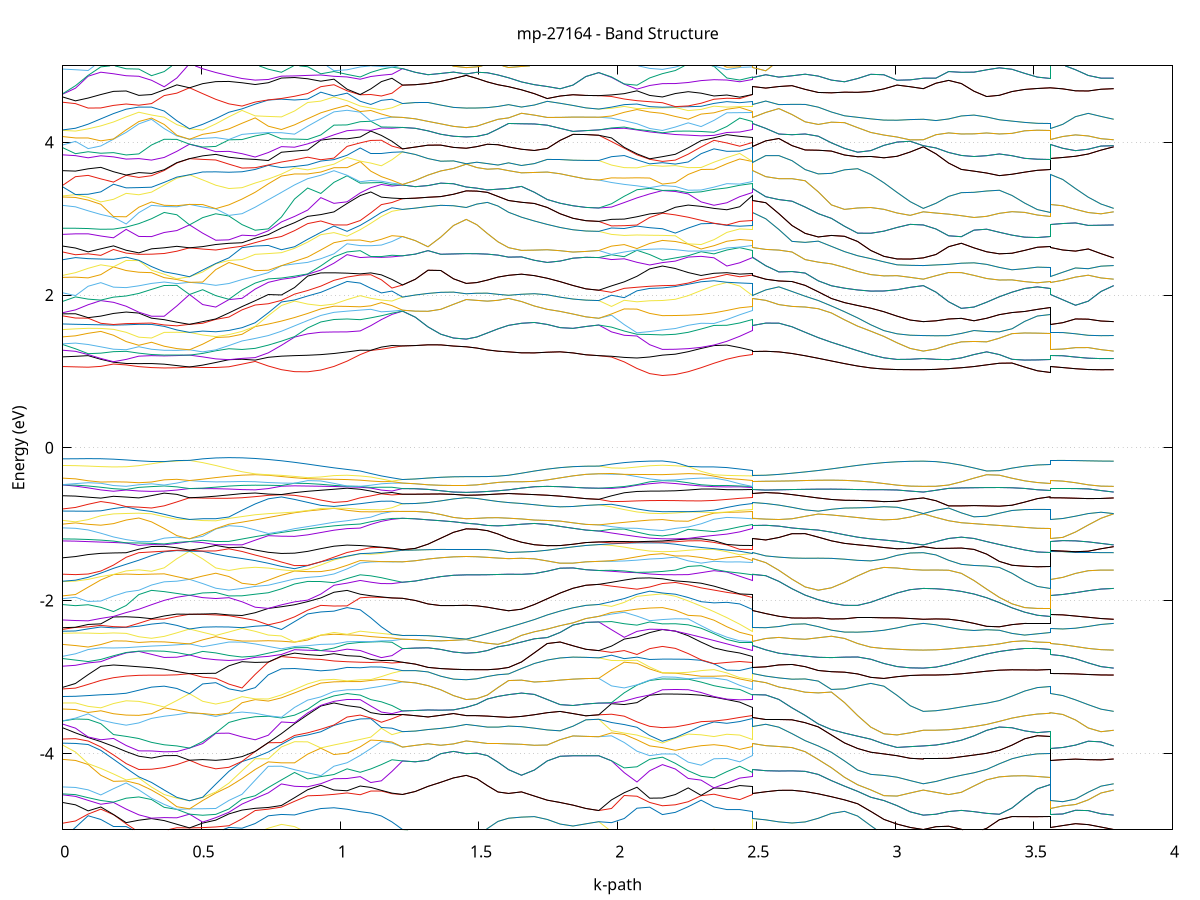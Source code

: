 set title 'mp-27164 - Band Structure'
set xlabel 'k-path'
set ylabel 'Energy (eV)'
set grid y
set yrange [-5:5]
set terminal png size 800,600
set output 'mp-27164_bands_gnuplot.png'
plot '-' using 1:2 with lines notitle, '-' using 1:2 with lines notitle, '-' using 1:2 with lines notitle, '-' using 1:2 with lines notitle, '-' using 1:2 with lines notitle, '-' using 1:2 with lines notitle, '-' using 1:2 with lines notitle, '-' using 1:2 with lines notitle, '-' using 1:2 with lines notitle, '-' using 1:2 with lines notitle, '-' using 1:2 with lines notitle, '-' using 1:2 with lines notitle, '-' using 1:2 with lines notitle, '-' using 1:2 with lines notitle, '-' using 1:2 with lines notitle, '-' using 1:2 with lines notitle, '-' using 1:2 with lines notitle, '-' using 1:2 with lines notitle, '-' using 1:2 with lines notitle, '-' using 1:2 with lines notitle, '-' using 1:2 with lines notitle, '-' using 1:2 with lines notitle, '-' using 1:2 with lines notitle, '-' using 1:2 with lines notitle, '-' using 1:2 with lines notitle, '-' using 1:2 with lines notitle, '-' using 1:2 with lines notitle, '-' using 1:2 with lines notitle, '-' using 1:2 with lines notitle, '-' using 1:2 with lines notitle, '-' using 1:2 with lines notitle, '-' using 1:2 with lines notitle, '-' using 1:2 with lines notitle, '-' using 1:2 with lines notitle, '-' using 1:2 with lines notitle, '-' using 1:2 with lines notitle, '-' using 1:2 with lines notitle, '-' using 1:2 with lines notitle, '-' using 1:2 with lines notitle, '-' using 1:2 with lines notitle, '-' using 1:2 with lines notitle, '-' using 1:2 with lines notitle, '-' using 1:2 with lines notitle, '-' using 1:2 with lines notitle, '-' using 1:2 with lines notitle, '-' using 1:2 with lines notitle, '-' using 1:2 with lines notitle, '-' using 1:2 with lines notitle, '-' using 1:2 with lines notitle, '-' using 1:2 with lines notitle, '-' using 1:2 with lines notitle, '-' using 1:2 with lines notitle, '-' using 1:2 with lines notitle, '-' using 1:2 with lines notitle, '-' using 1:2 with lines notitle, '-' using 1:2 with lines notitle, '-' using 1:2 with lines notitle, '-' using 1:2 with lines notitle, '-' using 1:2 with lines notitle, '-' using 1:2 with lines notitle, '-' using 1:2 with lines notitle, '-' using 1:2 with lines notitle, '-' using 1:2 with lines notitle, '-' using 1:2 with lines notitle, '-' using 1:2 with lines notitle, '-' using 1:2 with lines notitle, '-' using 1:2 with lines notitle, '-' using 1:2 with lines notitle, '-' using 1:2 with lines notitle, '-' using 1:2 with lines notitle, '-' using 1:2 with lines notitle, '-' using 1:2 with lines notitle, '-' using 1:2 with lines notitle, '-' using 1:2 with lines notitle, '-' using 1:2 with lines notitle, '-' using 1:2 with lines notitle, '-' using 1:2 with lines notitle, '-' using 1:2 with lines notitle, '-' using 1:2 with lines notitle, '-' using 1:2 with lines notitle, '-' using 1:2 with lines notitle, '-' using 1:2 with lines notitle, '-' using 1:2 with lines notitle, '-' using 1:2 with lines notitle, '-' using 1:2 with lines notitle, '-' using 1:2 with lines notitle, '-' using 1:2 with lines notitle, '-' using 1:2 with lines notitle, '-' using 1:2 with lines notitle, '-' using 1:2 with lines notitle, '-' using 1:2 with lines notitle, '-' using 1:2 with lines notitle, '-' using 1:2 with lines notitle, '-' using 1:2 with lines notitle, '-' using 1:2 with lines notitle, '-' using 1:2 with lines notitle, '-' using 1:2 with lines notitle, '-' using 1:2 with lines notitle, '-' using 1:2 with lines notitle, '-' using 1:2 with lines notitle, '-' using 1:2 with lines notitle, '-' using 1:2 with lines notitle, '-' using 1:2 with lines notitle, '-' using 1:2 with lines notitle, '-' using 1:2 with lines notitle, '-' using 1:2 with lines notitle, '-' using 1:2 with lines notitle, '-' using 1:2 with lines notitle, '-' using 1:2 with lines notitle, '-' using 1:2 with lines notitle, '-' using 1:2 with lines notitle, '-' using 1:2 with lines notitle, '-' using 1:2 with lines notitle, '-' using 1:2 with lines notitle, '-' using 1:2 with lines notitle, '-' using 1:2 with lines notitle, '-' using 1:2 with lines notitle, '-' using 1:2 with lines notitle, '-' using 1:2 with lines notitle, '-' using 1:2 with lines notitle, '-' using 1:2 with lines notitle, '-' using 1:2 with lines notitle, '-' using 1:2 with lines notitle, '-' using 1:2 with lines notitle, '-' using 1:2 with lines notitle, '-' using 1:2 with lines notitle, '-' using 1:2 with lines notitle, '-' using 1:2 with lines notitle, '-' using 1:2 with lines notitle, '-' using 1:2 with lines notitle, '-' using 1:2 with lines notitle, '-' using 1:2 with lines notitle, '-' using 1:2 with lines notitle, '-' using 1:2 with lines notitle, '-' using 1:2 with lines notitle, '-' using 1:2 with lines notitle, '-' using 1:2 with lines notitle, '-' using 1:2 with lines notitle, '-' using 1:2 with lines notitle, '-' using 1:2 with lines notitle, '-' using 1:2 with lines notitle, '-' using 1:2 with lines notitle, '-' using 1:2 with lines notitle, '-' using 1:2 with lines notitle, '-' using 1:2 with lines notitle, '-' using 1:2 with lines notitle, '-' using 1:2 with lines notitle, '-' using 1:2 with lines notitle, '-' using 1:2 with lines notitle, '-' using 1:2 with lines notitle, '-' using 1:2 with lines notitle, '-' using 1:2 with lines notitle, '-' using 1:2 with lines notitle, '-' using 1:2 with lines notitle, '-' using 1:2 with lines notitle, '-' using 1:2 with lines notitle, '-' using 1:2 with lines notitle, '-' using 1:2 with lines notitle, '-' using 1:2 with lines notitle, '-' using 1:2 with lines notitle, '-' using 1:2 with lines notitle, '-' using 1:2 with lines notitle, '-' using 1:2 with lines notitle, '-' using 1:2 with lines notitle, '-' using 1:2 with lines notitle, '-' using 1:2 with lines notitle, '-' using 1:2 with lines notitle, '-' using 1:2 with lines notitle, '-' using 1:2 with lines notitle, '-' using 1:2 with lines notitle, '-' using 1:2 with lines notitle, '-' using 1:2 with lines notitle, '-' using 1:2 with lines notitle, '-' using 1:2 with lines notitle, '-' using 1:2 with lines notitle, '-' using 1:2 with lines notitle
0.000000 -52.619286
0.045680 -52.619286
0.091361 -52.619286
0.137041 -52.619286
0.182722 -52.619286
0.228402 -52.619286
0.274083 -52.619286
0.319763 -52.619286
0.365444 -52.619286
0.411124 -52.619286
0.456805 -52.619286
0.456805 -52.619286
0.504130 -52.619286
0.551455 -52.619286
0.598780 -52.619286
0.646105 -52.619286
0.693431 -52.619286
0.740756 -52.619286
0.788081 -52.619386
0.835406 -52.619386
0.882731 -52.619386
0.930056 -52.619386
0.977381 -52.619386
1.024706 -52.619386
1.072031 -52.619386
1.072031 -52.619386
1.110194 -52.619386
1.148357 -52.619386
1.186520 -52.619386
1.224683 -52.619386
1.224683 -52.619386
1.270586 -52.619386
1.316489 -52.619386
1.362392 -52.619386
1.408295 -52.619386
1.454198 -52.619386
1.454198 -52.619386
1.492361 -52.619386
1.530524 -52.619386
1.568687 -52.619386
1.606850 -52.619386
1.606850 -52.619386
1.653291 -52.619386
1.699732 -52.619386
1.746173 -52.619386
1.792614 -52.619386
1.839055 -52.619386
1.885496 -52.619386
1.931937 -52.619386
1.931937 -52.619386
1.977840 -52.619386
2.023743 -52.619386
2.069645 -52.619386
2.115548 -52.619386
2.161451 -52.619386
2.161451 -52.619386
2.207892 -52.619386
2.254333 -52.619386
2.300774 -52.619386
2.347215 -52.619386
2.393656 -52.619386
2.440097 -52.619386
2.486538 -52.619386
2.486538 -52.619386
2.533863 -52.619386
2.581189 -52.619386
2.628514 -52.619386
2.675839 -52.619386
2.723164 -52.619286
2.770489 -52.619286
2.817814 -52.619286
2.865139 -52.619286
2.912464 -52.619286
2.959789 -52.619286
3.007115 -52.619286
3.054440 -52.619286
3.101765 -52.619286
3.101765 -52.619286
3.147445 -52.619286
3.193126 -52.619286
3.238806 -52.619286
3.284487 -52.619286
3.330167 -52.619286
3.375848 -52.619286
3.421528 -52.619286
3.467209 -52.619286
3.512889 -52.619286
3.558570 -52.619286
3.558570 -52.619286
3.604473 -52.619286
3.650375 -52.619286
3.696278 -52.619286
3.742181 -52.619286
3.788084 -52.619286
e
0.000000 -52.619286
0.045680 -52.619286
0.091361 -52.619286
0.137041 -52.619286
0.182722 -52.619286
0.228402 -52.619286
0.274083 -52.619286
0.319763 -52.619286
0.365444 -52.619286
0.411124 -52.619286
0.456805 -52.619286
0.456805 -52.619286
0.504130 -52.619286
0.551455 -52.619286
0.598780 -52.619286
0.646105 -52.619286
0.693431 -52.619286
0.740756 -52.619286
0.788081 -52.619286
0.835406 -52.619386
0.882731 -52.619386
0.930056 -52.619386
0.977381 -52.619386
1.024706 -52.619386
1.072031 -52.619386
1.072031 -52.619386
1.110194 -52.619386
1.148357 -52.619386
1.186520 -52.619386
1.224683 -52.619386
1.224683 -52.619386
1.270586 -52.619386
1.316489 -52.619386
1.362392 -52.619386
1.408295 -52.619386
1.454198 -52.619386
1.454198 -52.619386
1.492361 -52.619386
1.530524 -52.619386
1.568687 -52.619386
1.606850 -52.619386
1.606850 -52.619386
1.653291 -52.619386
1.699732 -52.619386
1.746173 -52.619386
1.792614 -52.619386
1.839055 -52.619386
1.885496 -52.619386
1.931937 -52.619386
1.931937 -52.619386
1.977840 -52.619386
2.023743 -52.619386
2.069645 -52.619386
2.115548 -52.619386
2.161451 -52.619386
2.161451 -52.619386
2.207892 -52.619386
2.254333 -52.619386
2.300774 -52.619386
2.347215 -52.619386
2.393656 -52.619386
2.440097 -52.619386
2.486538 -52.619386
2.486538 -52.619386
2.533863 -52.619386
2.581189 -52.619386
2.628514 -52.619386
2.675839 -52.619386
2.723164 -52.619286
2.770489 -52.619286
2.817814 -52.619286
2.865139 -52.619286
2.912464 -52.619286
2.959789 -52.619286
3.007115 -52.619286
3.054440 -52.619286
3.101765 -52.619286
3.101765 -52.619286
3.147445 -52.619286
3.193126 -52.619286
3.238806 -52.619286
3.284487 -52.619286
3.330167 -52.619286
3.375848 -52.619286
3.421528 -52.619286
3.467209 -52.619286
3.512889 -52.619286
3.558570 -52.619286
3.558570 -52.619286
3.604473 -52.619286
3.650375 -52.619286
3.696278 -52.619286
3.742181 -52.619286
3.788084 -52.619286
e
0.000000 -52.569786
0.045680 -52.569786
0.091361 -52.569786
0.137041 -52.569786
0.182722 -52.569786
0.228402 -52.569786
0.274083 -52.569786
0.319763 -52.569786
0.365444 -52.569786
0.411124 -52.569786
0.456805 -52.569786
0.456805 -52.569786
0.504130 -52.569786
0.551455 -52.569786
0.598780 -52.569786
0.646105 -52.569786
0.693431 -52.569786
0.740756 -52.569786
0.788081 -52.569786
0.835406 -52.569786
0.882731 -52.569786
0.930056 -52.569786
0.977381 -52.569786
1.024706 -52.569786
1.072031 -52.569786
1.072031 -52.569786
1.110194 -52.569786
1.148357 -52.569786
1.186520 -52.569786
1.224683 -52.569786
1.224683 -52.569786
1.270586 -52.569786
1.316489 -52.569786
1.362392 -52.569786
1.408295 -52.569786
1.454198 -52.569786
1.454198 -52.569786
1.492361 -52.569786
1.530524 -52.569786
1.568687 -52.569786
1.606850 -52.569786
1.606850 -52.569786
1.653291 -52.569786
1.699732 -52.569786
1.746173 -52.569786
1.792614 -52.569786
1.839055 -52.569786
1.885496 -52.569786
1.931937 -52.569786
1.931937 -52.569786
1.977840 -52.569786
2.023743 -52.569786
2.069645 -52.569786
2.115548 -52.569786
2.161451 -52.569786
2.161451 -52.569786
2.207892 -52.569786
2.254333 -52.569786
2.300774 -52.569786
2.347215 -52.569786
2.393656 -52.569786
2.440097 -52.569786
2.486538 -52.569786
2.486538 -52.569786
2.533863 -52.569786
2.581189 -52.569786
2.628514 -52.569786
2.675839 -52.569786
2.723164 -52.569786
2.770489 -52.569786
2.817814 -52.569786
2.865139 -52.569786
2.912464 -52.569786
2.959789 -52.569786
3.007115 -52.569786
3.054440 -52.569786
3.101765 -52.569786
3.101765 -52.569786
3.147445 -52.569786
3.193126 -52.569786
3.238806 -52.569786
3.284487 -52.569786
3.330167 -52.569786
3.375848 -52.569786
3.421528 -52.569786
3.467209 -52.569786
3.512889 -52.569786
3.558570 -52.569786
3.558570 -52.569786
3.604473 -52.569786
3.650375 -52.569786
3.696278 -52.569786
3.742181 -52.569786
3.788084 -52.569786
e
0.000000 -52.569786
0.045680 -52.569786
0.091361 -52.569786
0.137041 -52.569786
0.182722 -52.569786
0.228402 -52.569786
0.274083 -52.569786
0.319763 -52.569786
0.365444 -52.569786
0.411124 -52.569786
0.456805 -52.569786
0.456805 -52.569786
0.504130 -52.569786
0.551455 -52.569786
0.598780 -52.569786
0.646105 -52.569786
0.693431 -52.569786
0.740756 -52.569786
0.788081 -52.569786
0.835406 -52.569786
0.882731 -52.569786
0.930056 -52.569786
0.977381 -52.569786
1.024706 -52.569786
1.072031 -52.569786
1.072031 -52.569786
1.110194 -52.569786
1.148357 -52.569786
1.186520 -52.569786
1.224683 -52.569786
1.224683 -52.569786
1.270586 -52.569786
1.316489 -52.569786
1.362392 -52.569786
1.408295 -52.569786
1.454198 -52.569786
1.454198 -52.569786
1.492361 -52.569786
1.530524 -52.569786
1.568687 -52.569786
1.606850 -52.569786
1.606850 -52.569786
1.653291 -52.569786
1.699732 -52.569786
1.746173 -52.569786
1.792614 -52.569786
1.839055 -52.569786
1.885496 -52.569786
1.931937 -52.569786
1.931937 -52.569786
1.977840 -52.569786
2.023743 -52.569786
2.069645 -52.569786
2.115548 -52.569786
2.161451 -52.569786
2.161451 -52.569786
2.207892 -52.569786
2.254333 -52.569786
2.300774 -52.569786
2.347215 -52.569786
2.393656 -52.569786
2.440097 -52.569786
2.486538 -52.569786
2.486538 -52.569786
2.533863 -52.569786
2.581189 -52.569786
2.628514 -52.569786
2.675839 -52.569786
2.723164 -52.569786
2.770489 -52.569786
2.817814 -52.569786
2.865139 -52.569786
2.912464 -52.569786
2.959789 -52.569786
3.007115 -52.569786
3.054440 -52.569786
3.101765 -52.569786
3.101765 -52.569786
3.147445 -52.569786
3.193126 -52.569786
3.238806 -52.569786
3.284487 -52.569786
3.330167 -52.569786
3.375848 -52.569786
3.421528 -52.569786
3.467209 -52.569786
3.512889 -52.569786
3.558570 -52.569786
3.558570 -52.569786
3.604473 -52.569786
3.650375 -52.569786
3.696278 -52.569786
3.742181 -52.569786
3.788084 -52.569786
e
0.000000 -52.569786
0.045680 -52.569786
0.091361 -52.569786
0.137041 -52.569786
0.182722 -52.569786
0.228402 -52.569786
0.274083 -52.569786
0.319763 -52.569786
0.365444 -52.569786
0.411124 -52.569786
0.456805 -52.569786
0.456805 -52.569786
0.504130 -52.569786
0.551455 -52.569786
0.598780 -52.569786
0.646105 -52.569786
0.693431 -52.569786
0.740756 -52.569786
0.788081 -52.569786
0.835406 -52.569786
0.882731 -52.569786
0.930056 -52.569786
0.977381 -52.569786
1.024706 -52.569786
1.072031 -52.569786
1.072031 -52.569786
1.110194 -52.569786
1.148357 -52.569786
1.186520 -52.569786
1.224683 -52.569786
1.224683 -52.569786
1.270586 -52.569786
1.316489 -52.569786
1.362392 -52.569786
1.408295 -52.569786
1.454198 -52.569786
1.454198 -52.569786
1.492361 -52.569786
1.530524 -52.569786
1.568687 -52.569786
1.606850 -52.569786
1.606850 -52.569786
1.653291 -52.569786
1.699732 -52.569786
1.746173 -52.569786
1.792614 -52.569786
1.839055 -52.569786
1.885496 -52.569786
1.931937 -52.569786
1.931937 -52.569786
1.977840 -52.569786
2.023743 -52.569786
2.069645 -52.569786
2.115548 -52.569786
2.161451 -52.569786
2.161451 -52.569786
2.207892 -52.569786
2.254333 -52.569786
2.300774 -52.569786
2.347215 -52.569786
2.393656 -52.569786
2.440097 -52.569786
2.486538 -52.569786
2.486538 -52.569786
2.533863 -52.569786
2.581189 -52.569786
2.628514 -52.569786
2.675839 -52.569786
2.723164 -52.569786
2.770489 -52.569786
2.817814 -52.569786
2.865139 -52.569786
2.912464 -52.569786
2.959789 -52.569786
3.007115 -52.569786
3.054440 -52.569786
3.101765 -52.569786
3.101765 -52.569786
3.147445 -52.569786
3.193126 -52.569786
3.238806 -52.569786
3.284487 -52.569786
3.330167 -52.569786
3.375848 -52.569786
3.421528 -52.569786
3.467209 -52.569786
3.512889 -52.569786
3.558570 -52.569786
3.558570 -52.569786
3.604473 -52.569786
3.650375 -52.569786
3.696278 -52.569786
3.742181 -52.569786
3.788084 -52.569786
e
0.000000 -52.569786
0.045680 -52.569786
0.091361 -52.569786
0.137041 -52.569786
0.182722 -52.569786
0.228402 -52.569786
0.274083 -52.569786
0.319763 -52.569786
0.365444 -52.569786
0.411124 -52.569786
0.456805 -52.569786
0.456805 -52.569786
0.504130 -52.569786
0.551455 -52.569786
0.598780 -52.569786
0.646105 -52.569786
0.693431 -52.569786
0.740756 -52.569786
0.788081 -52.569786
0.835406 -52.569786
0.882731 -52.569786
0.930056 -52.569786
0.977381 -52.569786
1.024706 -52.569786
1.072031 -52.569786
1.072031 -52.569786
1.110194 -52.569786
1.148357 -52.569786
1.186520 -52.569786
1.224683 -52.569786
1.224683 -52.569786
1.270586 -52.569786
1.316489 -52.569786
1.362392 -52.569786
1.408295 -52.569786
1.454198 -52.569786
1.454198 -52.569786
1.492361 -52.569786
1.530524 -52.569786
1.568687 -52.569786
1.606850 -52.569786
1.606850 -52.569786
1.653291 -52.569786
1.699732 -52.569786
1.746173 -52.569786
1.792614 -52.569786
1.839055 -52.569786
1.885496 -52.569786
1.931937 -52.569786
1.931937 -52.569786
1.977840 -52.569786
2.023743 -52.569786
2.069645 -52.569786
2.115548 -52.569786
2.161451 -52.569786
2.161451 -52.569786
2.207892 -52.569786
2.254333 -52.569786
2.300774 -52.569786
2.347215 -52.569786
2.393656 -52.569786
2.440097 -52.569786
2.486538 -52.569786
2.486538 -52.569786
2.533863 -52.569786
2.581189 -52.569786
2.628514 -52.569786
2.675839 -52.569786
2.723164 -52.569786
2.770489 -52.569786
2.817814 -52.569786
2.865139 -52.569786
2.912464 -52.569786
2.959789 -52.569786
3.007115 -52.569786
3.054440 -52.569786
3.101765 -52.569786
3.101765 -52.569786
3.147445 -52.569786
3.193126 -52.569786
3.238806 -52.569786
3.284487 -52.569786
3.330167 -52.569786
3.375848 -52.569786
3.421528 -52.569786
3.467209 -52.569786
3.512889 -52.569786
3.558570 -52.569786
3.558570 -52.569786
3.604473 -52.569786
3.650375 -52.569786
3.696278 -52.569786
3.742181 -52.569786
3.788084 -52.569786
e
0.000000 -52.532686
0.045680 -52.532686
0.091361 -52.532686
0.137041 -52.532686
0.182722 -52.532686
0.228402 -52.532686
0.274083 -52.532686
0.319763 -52.532686
0.365444 -52.532586
0.411124 -52.532586
0.456805 -52.532586
0.456805 -52.532586
0.504130 -52.532586
0.551455 -52.532586
0.598780 -52.532586
0.646105 -52.532586
0.693431 -52.532586
0.740756 -52.532586
0.788081 -52.532586
0.835406 -52.532586
0.882731 -52.532586
0.930056 -52.532586
0.977381 -52.532586
1.024706 -52.532586
1.072031 -52.532586
1.072031 -52.532586
1.110194 -52.532586
1.148357 -52.532586
1.186520 -52.532586
1.224683 -52.532586
1.224683 -52.532586
1.270586 -52.532586
1.316489 -52.532586
1.362392 -52.532586
1.408295 -52.532586
1.454198 -52.532586
1.454198 -52.532586
1.492361 -52.532586
1.530524 -52.532586
1.568687 -52.532586
1.606850 -52.532586
1.606850 -52.532586
1.653291 -52.532586
1.699732 -52.532586
1.746173 -52.532586
1.792614 -52.532686
1.839055 -52.532686
1.885496 -52.532686
1.931937 -52.532686
1.931937 -52.532686
1.977840 -52.532686
2.023743 -52.532686
2.069645 -52.532686
2.115548 -52.532686
2.161451 -52.532686
2.161451 -52.532686
2.207892 -52.532686
2.254333 -52.532686
2.300774 -52.532686
2.347215 -52.532686
2.393656 -52.532686
2.440097 -52.532686
2.486538 -52.532586
2.486538 -52.532586
2.533863 -52.532586
2.581189 -52.532586
2.628514 -52.532586
2.675839 -52.532586
2.723164 -52.532586
2.770489 -52.532586
2.817814 -52.532586
2.865139 -52.532586
2.912464 -52.532586
2.959789 -52.532586
3.007115 -52.532586
3.054440 -52.532586
3.101765 -52.532586
3.101765 -52.532586
3.147445 -52.532586
3.193126 -52.532586
3.238806 -52.532586
3.284487 -52.532586
3.330167 -52.532586
3.375848 -52.532586
3.421528 -52.532686
3.467209 -52.532686
3.512889 -52.532686
3.558570 -52.532686
3.558570 -52.532586
3.604473 -52.532586
3.650375 -52.532586
3.696278 -52.532586
3.742181 -52.532586
3.788084 -52.532586
e
0.000000 -52.532586
0.045680 -52.532586
0.091361 -52.532586
0.137041 -52.532486
0.182722 -52.532486
0.228402 -52.532486
0.274083 -52.532486
0.319763 -52.532486
0.365444 -52.532486
0.411124 -52.532586
0.456805 -52.532586
0.456805 -52.532586
0.504130 -52.532586
0.551455 -52.532586
0.598780 -52.532586
0.646105 -52.532586
0.693431 -52.532586
0.740756 -52.532486
0.788081 -52.532486
0.835406 -52.532486
0.882731 -52.532486
0.930056 -52.532486
0.977381 -52.532486
1.024706 -52.532486
1.072031 -52.532486
1.072031 -52.532486
1.110194 -52.532486
1.148357 -52.532486
1.186520 -52.532586
1.224683 -52.532586
1.224683 -52.532586
1.270586 -52.532586
1.316489 -52.532586
1.362392 -52.532586
1.408295 -52.532586
1.454198 -52.532586
1.454198 -52.532586
1.492361 -52.532586
1.530524 -52.532586
1.568687 -52.532586
1.606850 -52.532586
1.606850 -52.532586
1.653291 -52.532586
1.699732 -52.532586
1.746173 -52.532586
1.792614 -52.532686
1.839055 -52.532686
1.885496 -52.532686
1.931937 -52.532686
1.931937 -52.532686
1.977840 -52.532686
2.023743 -52.532586
2.069645 -52.532586
2.115548 -52.532586
2.161451 -52.532586
2.161451 -52.532586
2.207892 -52.532586
2.254333 -52.532586
2.300774 -52.532486
2.347215 -52.532486
2.393656 -52.532486
2.440097 -52.532486
2.486538 -52.532486
2.486538 -52.532586
2.533863 -52.532586
2.581189 -52.532586
2.628514 -52.532586
2.675839 -52.532586
2.723164 -52.532586
2.770489 -52.532586
2.817814 -52.532586
2.865139 -52.532586
2.912464 -52.532586
2.959789 -52.532586
3.007115 -52.532586
3.054440 -52.532586
3.101765 -52.532586
3.101765 -52.532586
3.147445 -52.532586
3.193126 -52.532586
3.238806 -52.532586
3.284487 -52.532586
3.330167 -52.532586
3.375848 -52.532586
3.421528 -52.532686
3.467209 -52.532686
3.512889 -52.532686
3.558570 -52.532686
3.558570 -52.532586
3.604473 -52.532586
3.650375 -52.532586
3.696278 -52.532586
3.742181 -52.532586
3.788084 -52.532586
e
0.000000 -52.532386
0.045680 -52.532386
0.091361 -52.532386
0.137041 -52.532386
0.182722 -52.532386
0.228402 -52.532486
0.274083 -52.532486
0.319763 -52.532486
0.365444 -52.532386
0.411124 -52.532386
0.456805 -52.532386
0.456805 -52.532386
0.504130 -52.532386
0.551455 -52.532386
0.598780 -52.532386
0.646105 -52.532386
0.693431 -52.532386
0.740756 -52.532386
0.788081 -52.532386
0.835406 -52.532386
0.882731 -52.532386
0.930056 -52.532386
0.977381 -52.532486
1.024706 -52.532486
1.072031 -52.532486
1.072031 -52.532486
1.110194 -52.532386
1.148357 -52.532386
1.186520 -52.532386
1.224683 -52.532386
1.224683 -52.532386
1.270586 -52.532386
1.316489 -52.532386
1.362392 -52.532386
1.408295 -52.532386
1.454198 -52.532386
1.454198 -52.532386
1.492361 -52.532386
1.530524 -52.532386
1.568687 -52.532386
1.606850 -52.532386
1.606850 -52.532386
1.653291 -52.532386
1.699732 -52.532286
1.746173 -52.532286
1.792614 -52.532286
1.839055 -52.532286
1.885496 -52.532286
1.931937 -52.532286
1.931937 -52.532286
1.977840 -52.532286
2.023743 -52.532286
2.069645 -52.532386
2.115548 -52.532386
2.161451 -52.532386
2.161451 -52.532386
2.207892 -52.532386
2.254333 -52.532386
2.300774 -52.532386
2.347215 -52.532386
2.393656 -52.532486
2.440097 -52.532486
2.486538 -52.532486
2.486538 -52.532386
2.533863 -52.532386
2.581189 -52.532386
2.628514 -52.532386
2.675839 -52.532386
2.723164 -52.532386
2.770489 -52.532386
2.817814 -52.532386
2.865139 -52.532386
2.912464 -52.532386
2.959789 -52.532386
3.007115 -52.532386
3.054440 -52.532386
3.101765 -52.532386
3.101765 -52.532386
3.147445 -52.532386
3.193126 -52.532386
3.238806 -52.532386
3.284487 -52.532386
3.330167 -52.532286
3.375848 -52.532286
3.421528 -52.532286
3.467209 -52.532286
3.512889 -52.532286
3.558570 -52.532286
3.558570 -52.532386
3.604473 -52.532386
3.650375 -52.532386
3.696278 -52.532386
3.742181 -52.532386
3.788084 -52.532386
e
0.000000 -52.532186
0.045680 -52.532186
0.091361 -52.532186
0.137041 -52.532186
0.182722 -52.532286
0.228402 -52.532286
0.274083 -52.532286
0.319763 -52.532286
0.365444 -52.532286
0.411124 -52.532386
0.456805 -52.532386
0.456805 -52.532386
0.504130 -52.532386
0.551455 -52.532386
0.598780 -52.532386
0.646105 -52.532386
0.693431 -52.532386
0.740756 -52.532386
0.788081 -52.532386
0.835406 -52.532386
0.882731 -52.532286
0.930056 -52.532286
0.977381 -52.532286
1.024706 -52.532286
1.072031 -52.532286
1.072031 -52.532286
1.110194 -52.532286
1.148357 -52.532386
1.186520 -52.532386
1.224683 -52.532386
1.224683 -52.532386
1.270586 -52.532386
1.316489 -52.532386
1.362392 -52.532386
1.408295 -52.532386
1.454198 -52.532386
1.454198 -52.532386
1.492361 -52.532386
1.530524 -52.532386
1.568687 -52.532386
1.606850 -52.532386
1.606850 -52.532386
1.653291 -52.532386
1.699732 -52.532286
1.746173 -52.532286
1.792614 -52.532286
1.839055 -52.532286
1.885496 -52.532286
1.931937 -52.532286
1.931937 -52.532286
1.977840 -52.532286
2.023743 -52.532186
2.069645 -52.532186
2.115548 -52.532186
2.161451 -52.532186
2.161451 -52.532186
2.207892 -52.532186
2.254333 -52.532186
2.300774 -52.532186
2.347215 -52.532286
2.393656 -52.532286
2.440097 -52.532286
2.486538 -52.532286
2.486538 -52.532386
2.533863 -52.532386
2.581189 -52.532386
2.628514 -52.532386
2.675839 -52.532386
2.723164 -52.532386
2.770489 -52.532386
2.817814 -52.532386
2.865139 -52.532386
2.912464 -52.532386
2.959789 -52.532386
3.007115 -52.532386
3.054440 -52.532386
3.101765 -52.532386
3.101765 -52.532386
3.147445 -52.532386
3.193126 -52.532386
3.238806 -52.532386
3.284487 -52.532386
3.330167 -52.532286
3.375848 -52.532286
3.421528 -52.532286
3.467209 -52.532286
3.512889 -52.532286
3.558570 -52.532286
3.558570 -52.532386
3.604473 -52.532386
3.650375 -52.532386
3.696278 -52.532386
3.742181 -52.532386
3.788084 -52.532386
e
0.000000 -52.504086
0.045680 -52.504086
0.091361 -52.504086
0.137041 -52.504086
0.182722 -52.504086
0.228402 -52.504086
0.274083 -52.504086
0.319763 -52.504086
0.365444 -52.504086
0.411124 -52.504086
0.456805 -52.504086
0.456805 -52.504086
0.504130 -52.504086
0.551455 -52.504086
0.598780 -52.504086
0.646105 -52.504086
0.693431 -52.504086
0.740756 -52.504086
0.788081 -52.504086
0.835406 -52.504086
0.882731 -52.504086
0.930056 -52.504086
0.977381 -52.504086
1.024706 -52.504086
1.072031 -52.504086
1.072031 -52.504086
1.110194 -52.504086
1.148357 -52.504086
1.186520 -52.504086
1.224683 -52.504086
1.224683 -52.504086
1.270586 -52.504086
1.316489 -52.504086
1.362392 -52.504086
1.408295 -52.504086
1.454198 -52.504086
1.454198 -52.504086
1.492361 -52.504086
1.530524 -52.504086
1.568687 -52.504086
1.606850 -52.504086
1.606850 -52.504086
1.653291 -52.504086
1.699732 -52.504086
1.746173 -52.504086
1.792614 -52.504086
1.839055 -52.504086
1.885496 -52.504086
1.931937 -52.504086
1.931937 -52.504086
1.977840 -52.504086
2.023743 -52.504086
2.069645 -52.504086
2.115548 -52.504086
2.161451 -52.504086
2.161451 -52.504086
2.207892 -52.504086
2.254333 -52.504086
2.300774 -52.504086
2.347215 -52.504086
2.393656 -52.504086
2.440097 -52.504086
2.486538 -52.504086
2.486538 -52.504086
2.533863 -52.504086
2.581189 -52.504086
2.628514 -52.504086
2.675839 -52.504086
2.723164 -52.504086
2.770489 -52.504086
2.817814 -52.504086
2.865139 -52.504086
2.912464 -52.504086
2.959789 -52.504086
3.007115 -52.504086
3.054440 -52.504086
3.101765 -52.504086
3.101765 -52.504086
3.147445 -52.504086
3.193126 -52.504086
3.238806 -52.504086
3.284487 -52.504086
3.330167 -52.504086
3.375848 -52.504086
3.421528 -52.504086
3.467209 -52.504086
3.512889 -52.504086
3.558570 -52.504086
3.558570 -52.504086
3.604473 -52.504086
3.650375 -52.504086
3.696278 -52.504086
3.742181 -52.504086
3.788084 -52.504086
e
0.000000 -52.504086
0.045680 -52.504086
0.091361 -52.504086
0.137041 -52.504086
0.182722 -52.504086
0.228402 -52.504086
0.274083 -52.504086
0.319763 -52.504086
0.365444 -52.504086
0.411124 -52.504086
0.456805 -52.504086
0.456805 -52.504086
0.504130 -52.504086
0.551455 -52.504086
0.598780 -52.504086
0.646105 -52.504086
0.693431 -52.504086
0.740756 -52.504086
0.788081 -52.504086
0.835406 -52.504086
0.882731 -52.504086
0.930056 -52.504086
0.977381 -52.504086
1.024706 -52.504086
1.072031 -52.504086
1.072031 -52.504086
1.110194 -52.504086
1.148357 -52.504086
1.186520 -52.504086
1.224683 -52.504086
1.224683 -52.504086
1.270586 -52.504086
1.316489 -52.504086
1.362392 -52.504086
1.408295 -52.504086
1.454198 -52.504086
1.454198 -52.504086
1.492361 -52.504086
1.530524 -52.504086
1.568687 -52.504086
1.606850 -52.504086
1.606850 -52.504086
1.653291 -52.504086
1.699732 -52.504086
1.746173 -52.504086
1.792614 -52.504086
1.839055 -52.504086
1.885496 -52.504086
1.931937 -52.504086
1.931937 -52.504086
1.977840 -52.504086
2.023743 -52.504086
2.069645 -52.504086
2.115548 -52.504086
2.161451 -52.504086
2.161451 -52.504086
2.207892 -52.504086
2.254333 -52.504086
2.300774 -52.504086
2.347215 -52.504086
2.393656 -52.504086
2.440097 -52.504086
2.486538 -52.504086
2.486538 -52.504086
2.533863 -52.504086
2.581189 -52.504086
2.628514 -52.504086
2.675839 -52.504086
2.723164 -52.504086
2.770489 -52.504086
2.817814 -52.504086
2.865139 -52.504086
2.912464 -52.504086
2.959789 -52.504086
3.007115 -52.504086
3.054440 -52.504086
3.101765 -52.504086
3.101765 -52.504086
3.147445 -52.504086
3.193126 -52.504086
3.238806 -52.504086
3.284487 -52.504086
3.330167 -52.504086
3.375848 -52.504086
3.421528 -52.504086
3.467209 -52.504086
3.512889 -52.504086
3.558570 -52.504086
3.558570 -52.504086
3.604473 -52.504086
3.650375 -52.504086
3.696278 -52.504086
3.742181 -52.504086
3.788084 -52.504086
e
0.000000 -52.393186
0.045680 -52.393186
0.091361 -52.393186
0.137041 -52.393186
0.182722 -52.393186
0.228402 -52.393186
0.274083 -52.393186
0.319763 -52.393186
0.365444 -52.393186
0.411124 -52.393186
0.456805 -52.393186
0.456805 -52.393186
0.504130 -52.393186
0.551455 -52.393186
0.598780 -52.393186
0.646105 -52.393186
0.693431 -52.393186
0.740756 -52.393186
0.788081 -52.393186
0.835406 -52.393186
0.882731 -52.393186
0.930056 -52.393186
0.977381 -52.393286
1.024706 -52.393286
1.072031 -52.393286
1.072031 -52.393286
1.110194 -52.393286
1.148357 -52.393286
1.186520 -52.393286
1.224683 -52.393286
1.224683 -52.393286
1.270586 -52.393286
1.316489 -52.393286
1.362392 -52.393286
1.408295 -52.393286
1.454198 -52.393286
1.454198 -52.393286
1.492361 -52.393286
1.530524 -52.393286
1.568687 -52.393286
1.606850 -52.393286
1.606850 -52.393286
1.653291 -52.393286
1.699732 -52.393286
1.746173 -52.393286
1.792614 -52.393286
1.839055 -52.393286
1.885496 -52.393286
1.931937 -52.393286
1.931937 -52.393286
1.977840 -52.393286
2.023743 -52.393286
2.069645 -52.393286
2.115548 -52.393286
2.161451 -52.393286
2.161451 -52.393286
2.207892 -52.393286
2.254333 -52.393286
2.300774 -52.393286
2.347215 -52.393286
2.393656 -52.393286
2.440097 -52.393286
2.486538 -52.393286
2.486538 -52.393286
2.533863 -52.393286
2.581189 -52.393286
2.628514 -52.393186
2.675839 -52.393186
2.723164 -52.393186
2.770489 -52.393186
2.817814 -52.393186
2.865139 -52.393186
2.912464 -52.393186
2.959789 -52.393186
3.007115 -52.393186
3.054440 -52.393186
3.101765 -52.393186
3.101765 -52.393186
3.147445 -52.393186
3.193126 -52.393186
3.238806 -52.393186
3.284487 -52.393186
3.330167 -52.393186
3.375848 -52.393186
3.421528 -52.393186
3.467209 -52.393186
3.512889 -52.393186
3.558570 -52.393186
3.558570 -52.393186
3.604473 -52.393186
3.650375 -52.393186
3.696278 -52.393186
3.742181 -52.393186
3.788084 -52.393186
e
0.000000 -52.393186
0.045680 -52.393186
0.091361 -52.393186
0.137041 -52.393186
0.182722 -52.393186
0.228402 -52.393186
0.274083 -52.393186
0.319763 -52.393186
0.365444 -52.393186
0.411124 -52.393186
0.456805 -52.393186
0.456805 -52.393186
0.504130 -52.393186
0.551455 -52.393186
0.598780 -52.393186
0.646105 -52.393186
0.693431 -52.393186
0.740756 -52.393186
0.788081 -52.393186
0.835406 -52.393186
0.882731 -52.393186
0.930056 -52.393186
0.977381 -52.393286
1.024706 -52.393286
1.072031 -52.393286
1.072031 -52.393286
1.110194 -52.393286
1.148357 -52.393286
1.186520 -52.393286
1.224683 -52.393286
1.224683 -52.393286
1.270586 -52.393286
1.316489 -52.393286
1.362392 -52.393286
1.408295 -52.393286
1.454198 -52.393286
1.454198 -52.393286
1.492361 -52.393286
1.530524 -52.393286
1.568687 -52.393286
1.606850 -52.393286
1.606850 -52.393286
1.653291 -52.393286
1.699732 -52.393286
1.746173 -52.393286
1.792614 -52.393286
1.839055 -52.393286
1.885496 -52.393286
1.931937 -52.393286
1.931937 -52.393286
1.977840 -52.393286
2.023743 -52.393286
2.069645 -52.393286
2.115548 -52.393286
2.161451 -52.393286
2.161451 -52.393286
2.207892 -52.393286
2.254333 -52.393286
2.300774 -52.393286
2.347215 -52.393286
2.393656 -52.393286
2.440097 -52.393286
2.486538 -52.393286
2.486538 -52.393286
2.533863 -52.393286
2.581189 -52.393286
2.628514 -52.393186
2.675839 -52.393186
2.723164 -52.393186
2.770489 -52.393186
2.817814 -52.393186
2.865139 -52.393186
2.912464 -52.393186
2.959789 -52.393186
3.007115 -52.393186
3.054440 -52.393186
3.101765 -52.393186
3.101765 -52.393186
3.147445 -52.393186
3.193126 -52.393186
3.238806 -52.393186
3.284487 -52.393186
3.330167 -52.393186
3.375848 -52.393186
3.421528 -52.393186
3.467209 -52.393186
3.512889 -52.393186
3.558570 -52.393186
3.558570 -52.393186
3.604473 -52.393186
3.650375 -52.393186
3.696278 -52.393186
3.742181 -52.393186
3.788084 -52.393186
e
0.000000 -52.384486
0.045680 -52.384486
0.091361 -52.384486
0.137041 -52.384486
0.182722 -52.384486
0.228402 -52.384486
0.274083 -52.384486
0.319763 -52.384486
0.365444 -52.384486
0.411124 -52.384486
0.456805 -52.384486
0.456805 -52.384486
0.504130 -52.384486
0.551455 -52.384486
0.598780 -52.384486
0.646105 -52.384486
0.693431 -52.384486
0.740756 -52.384486
0.788081 -52.384486
0.835406 -52.384486
0.882731 -52.384486
0.930056 -52.384486
0.977381 -52.384486
1.024706 -52.384586
1.072031 -52.384586
1.072031 -52.384586
1.110194 -52.384586
1.148357 -52.384586
1.186520 -52.384586
1.224683 -52.384586
1.224683 -52.384586
1.270586 -52.384586
1.316489 -52.384586
1.362392 -52.384586
1.408295 -52.384586
1.454198 -52.384586
1.454198 -52.384586
1.492361 -52.384586
1.530524 -52.384586
1.568687 -52.384586
1.606850 -52.384586
1.606850 -52.384586
1.653291 -52.384586
1.699732 -52.384586
1.746173 -52.384586
1.792614 -52.384586
1.839055 -52.384586
1.885496 -52.384586
1.931937 -52.384586
1.931937 -52.384586
1.977840 -52.384586
2.023743 -52.384586
2.069645 -52.384586
2.115548 -52.384586
2.161451 -52.384586
2.161451 -52.384586
2.207892 -52.384586
2.254333 -52.384586
2.300774 -52.384586
2.347215 -52.384586
2.393656 -52.384586
2.440097 -52.384586
2.486538 -52.384586
2.486538 -52.384586
2.533863 -52.384586
2.581189 -52.384486
2.628514 -52.384486
2.675839 -52.384486
2.723164 -52.384486
2.770489 -52.384486
2.817814 -52.384486
2.865139 -52.384486
2.912464 -52.384486
2.959789 -52.384486
3.007115 -52.384486
3.054440 -52.384486
3.101765 -52.384486
3.101765 -52.384486
3.147445 -52.384486
3.193126 -52.384486
3.238806 -52.384486
3.284487 -52.384486
3.330167 -52.384486
3.375848 -52.384486
3.421528 -52.384486
3.467209 -52.384486
3.512889 -52.384486
3.558570 -52.384486
3.558570 -52.384486
3.604473 -52.384486
3.650375 -52.384486
3.696278 -52.384486
3.742181 -52.384486
3.788084 -52.384486
e
0.000000 -52.384486
0.045680 -52.384486
0.091361 -52.384486
0.137041 -52.384486
0.182722 -52.384486
0.228402 -52.384486
0.274083 -52.384486
0.319763 -52.384486
0.365444 -52.384486
0.411124 -52.384486
0.456805 -52.384486
0.456805 -52.384486
0.504130 -52.384486
0.551455 -52.384486
0.598780 -52.384486
0.646105 -52.384486
0.693431 -52.384486
0.740756 -52.384486
0.788081 -52.384486
0.835406 -52.384486
0.882731 -52.384486
0.930056 -52.384486
0.977381 -52.384486
1.024706 -52.384486
1.072031 -52.384486
1.072031 -52.384486
1.110194 -52.384486
1.148357 -52.384486
1.186520 -52.384586
1.224683 -52.384586
1.224683 -52.384586
1.270586 -52.384586
1.316489 -52.384586
1.362392 -52.384586
1.408295 -52.384586
1.454198 -52.384586
1.454198 -52.384586
1.492361 -52.384586
1.530524 -52.384586
1.568687 -52.384586
1.606850 -52.384586
1.606850 -52.384586
1.653291 -52.384586
1.699732 -52.384586
1.746173 -52.384586
1.792614 -52.384586
1.839055 -52.384586
1.885496 -52.384586
1.931937 -52.384586
1.931937 -52.384586
1.977840 -52.384586
2.023743 -52.384586
2.069645 -52.384586
2.115548 -52.384586
2.161451 -52.384586
2.161451 -52.384586
2.207892 -52.384586
2.254333 -52.384586
2.300774 -52.384586
2.347215 -52.384586
2.393656 -52.384486
2.440097 -52.384486
2.486538 -52.384486
2.486538 -52.384586
2.533863 -52.384586
2.581189 -52.384486
2.628514 -52.384486
2.675839 -52.384486
2.723164 -52.384486
2.770489 -52.384486
2.817814 -52.384486
2.865139 -52.384486
2.912464 -52.384486
2.959789 -52.384486
3.007115 -52.384486
3.054440 -52.384486
3.101765 -52.384486
3.101765 -52.384486
3.147445 -52.384486
3.193126 -52.384486
3.238806 -52.384486
3.284487 -52.384486
3.330167 -52.384486
3.375848 -52.384486
3.421528 -52.384486
3.467209 -52.384486
3.512889 -52.384486
3.558570 -52.384486
3.558570 -52.384486
3.604473 -52.384486
3.650375 -52.384486
3.696278 -52.384486
3.742181 -52.384486
3.788084 -52.384486
e
0.000000 -52.384486
0.045680 -52.384486
0.091361 -52.384486
0.137041 -52.384486
0.182722 -52.384486
0.228402 -52.384486
0.274083 -52.384486
0.319763 -52.384486
0.365444 -52.384486
0.411124 -52.384486
0.456805 -52.384486
0.456805 -52.384486
0.504130 -52.384486
0.551455 -52.384486
0.598780 -52.384486
0.646105 -52.384486
0.693431 -52.384486
0.740756 -52.384486
0.788081 -52.384486
0.835406 -52.384486
0.882731 -52.384486
0.930056 -52.384486
0.977381 -52.384486
1.024706 -52.384486
1.072031 -52.384486
1.072031 -52.384486
1.110194 -52.384486
1.148357 -52.384486
1.186520 -52.384486
1.224683 -52.384486
1.224683 -52.384486
1.270586 -52.384486
1.316489 -52.384486
1.362392 -52.384486
1.408295 -52.384486
1.454198 -52.384486
1.454198 -52.384486
1.492361 -52.384486
1.530524 -52.384486
1.568687 -52.384486
1.606850 -52.384486
1.606850 -52.384486
1.653291 -52.384486
1.699732 -52.384486
1.746173 -52.384486
1.792614 -52.384486
1.839055 -52.384486
1.885496 -52.384486
1.931937 -52.384486
1.931937 -52.384486
1.977840 -52.384486
2.023743 -52.384486
2.069645 -52.384486
2.115548 -52.384486
2.161451 -52.384486
2.161451 -52.384486
2.207892 -52.384486
2.254333 -52.384486
2.300774 -52.384486
2.347215 -52.384486
2.393656 -52.384486
2.440097 -52.384486
2.486538 -52.384486
2.486538 -52.384486
2.533863 -52.384486
2.581189 -52.384486
2.628514 -52.384486
2.675839 -52.384486
2.723164 -52.384486
2.770489 -52.384486
2.817814 -52.384486
2.865139 -52.384486
2.912464 -52.384486
2.959789 -52.384486
3.007115 -52.384486
3.054440 -52.384486
3.101765 -52.384486
3.101765 -52.384486
3.147445 -52.384486
3.193126 -52.384486
3.238806 -52.384486
3.284487 -52.384486
3.330167 -52.384486
3.375848 -52.384486
3.421528 -52.384486
3.467209 -52.384386
3.512889 -52.384386
3.558570 -52.384386
3.558570 -52.384486
3.604473 -52.384486
3.650375 -52.384486
3.696278 -52.384486
3.742181 -52.384486
3.788084 -52.384486
e
0.000000 -52.384386
0.045680 -52.384386
0.091361 -52.384386
0.137041 -52.384386
0.182722 -52.384386
0.228402 -52.384386
0.274083 -52.384386
0.319763 -52.384486
0.365444 -52.384486
0.411124 -52.384486
0.456805 -52.384486
0.456805 -52.384486
0.504130 -52.384486
0.551455 -52.384486
0.598780 -52.384486
0.646105 -52.384486
0.693431 -52.384486
0.740756 -52.384486
0.788081 -52.384486
0.835406 -52.384486
0.882731 -52.384486
0.930056 -52.384486
0.977381 -52.384486
1.024706 -52.384486
1.072031 -52.384486
1.072031 -52.384486
1.110194 -52.384486
1.148357 -52.384486
1.186520 -52.384486
1.224683 -52.384486
1.224683 -52.384486
1.270586 -52.384486
1.316489 -52.384486
1.362392 -52.384486
1.408295 -52.384486
1.454198 -52.384486
1.454198 -52.384486
1.492361 -52.384486
1.530524 -52.384486
1.568687 -52.384486
1.606850 -52.384486
1.606850 -52.384486
1.653291 -52.384486
1.699732 -52.384486
1.746173 -52.384486
1.792614 -52.384486
1.839055 -52.384486
1.885496 -52.384486
1.931937 -52.384486
1.931937 -52.384486
1.977840 -52.384486
2.023743 -52.384486
2.069645 -52.384486
2.115548 -52.384486
2.161451 -52.384486
2.161451 -52.384486
2.207892 -52.384486
2.254333 -52.384486
2.300774 -52.384486
2.347215 -52.384486
2.393656 -52.384486
2.440097 -52.384486
2.486538 -52.384486
2.486538 -52.384486
2.533863 -52.384486
2.581189 -52.384486
2.628514 -52.384486
2.675839 -52.384486
2.723164 -52.384486
2.770489 -52.384486
2.817814 -52.384486
2.865139 -52.384486
2.912464 -52.384486
2.959789 -52.384486
3.007115 -52.384486
3.054440 -52.384486
3.101765 -52.384486
3.101765 -52.384486
3.147445 -52.384486
3.193126 -52.384486
3.238806 -52.384486
3.284487 -52.384486
3.330167 -52.384486
3.375848 -52.384486
3.421528 -52.384486
3.467209 -52.384386
3.512889 -52.384386
3.558570 -52.384386
3.558570 -52.384486
3.604473 -52.384486
3.650375 -52.384486
3.696278 -52.384486
3.742181 -52.384486
3.788084 -52.384486
e
0.000000 -15.538086
0.045680 -15.531586
0.091361 -15.512186
0.137041 -15.479786
0.182722 -15.434586
0.228402 -15.376686
0.274083 -15.306186
0.319763 -15.223386
0.365444 -15.128486
0.411124 -15.021786
0.456805 -14.904186
0.456805 -14.904186
0.504130 -14.903386
0.551455 -14.891286
0.598780 -14.868286
0.646105 -14.835086
0.693431 -14.792586
0.740756 -14.742186
0.788081 -14.685486
0.835406 -14.625186
0.882731 -14.564886
0.930056 -14.509486
0.977381 -14.465186
1.024706 -14.439386
1.072031 -14.438686
1.072031 -14.438686
1.110194 -14.384786
1.148357 -14.332886
1.186520 -14.282786
1.224683 -14.234086
1.224683 -14.234086
1.270586 -14.230286
1.316489 -14.219086
1.362392 -14.202486
1.408295 -14.184686
1.454198 -14.176086
1.454198 -14.176086
1.492361 -14.191786
1.530524 -14.227886
1.568687 -14.272686
1.606850 -14.322186
1.606850 -14.322186
1.653291 -14.392586
1.699732 -14.454086
1.746173 -14.505186
1.792614 -14.545286
1.839055 -14.574086
1.885496 -14.591486
1.931937 -14.597286
1.931937 -14.597286
1.977840 -14.644186
2.023743 -14.681086
2.069645 -14.707586
2.115548 -14.723486
2.161451 -14.728786
2.161451 -14.728786
2.207892 -14.722786
2.254333 -14.704786
2.300774 -14.674786
2.347215 -14.632986
2.393656 -14.579486
2.440097 -14.514586
2.486538 -14.438686
2.486538 -14.322186
2.533863 -14.324886
2.581189 -14.350686
2.628514 -14.393786
2.675839 -14.447386
2.723164 -14.505986
2.770489 -14.564786
2.817814 -14.620586
2.865139 -14.670786
2.912464 -14.713786
2.959789 -14.748186
3.007115 -14.773386
3.054440 -14.788586
3.101765 -14.793786
3.101765 -14.793786
3.147445 -14.876386
3.193126 -14.977786
3.238806 -15.069586
3.284487 -15.150186
3.330167 -15.218886
3.375848 -15.275486
3.421528 -15.319686
3.467209 -15.351286
3.512889 -15.370386
3.558570 -15.376686
3.558570 -14.904186
3.604473 -14.898486
3.650375 -14.881586
3.696278 -14.854086
3.742181 -14.818686
3.788084 -14.793786
e
0.000000 -14.965586
0.045680 -14.959786
0.091361 -14.942386
0.137041 -14.913486
0.182722 -14.873386
0.228402 -14.822486
0.274083 -14.761686
0.319763 -14.694286
0.365444 -14.663886
0.411124 -14.777686
0.456805 -14.904186
0.456805 -14.904186
0.504130 -14.893486
0.551455 -14.871186
0.598780 -14.837286
0.646105 -14.792086
0.693431 -14.735786
0.740756 -14.669186
0.788081 -14.592986
0.835406 -14.508486
0.882731 -14.417386
0.930056 -14.322586
0.977381 -14.228986
1.024706 -14.146886
1.072031 -14.095486
1.072031 -14.095486
1.110194 -14.107486
1.148357 -14.142686
1.186520 -14.186886
1.224683 -14.234086
1.224683 -14.234086
1.270586 -14.230286
1.316489 -14.219086
1.362392 -14.202486
1.408295 -14.184686
1.454198 -14.176086
1.454198 -14.176086
1.492361 -14.191786
1.530524 -14.227886
1.568687 -14.272686
1.606850 -14.322186
1.606850 -14.322186
1.653291 -14.392586
1.699732 -14.454086
1.746173 -14.505186
1.792614 -14.545286
1.839055 -14.574086
1.885496 -14.591486
1.931937 -14.597286
1.931937 -14.597286
1.977840 -14.540586
2.023743 -14.474886
2.069645 -14.401386
2.115548 -14.324886
2.161451 -14.276686
2.161451 -14.276686
2.207892 -14.271786
2.254333 -14.256986
2.300774 -14.232786
2.347215 -14.199786
2.393656 -14.159586
2.440097 -14.116886
2.486538 -14.095486
2.486538 -14.322186
2.533863 -14.324886
2.581189 -14.350686
2.628514 -14.393786
2.675839 -14.447386
2.723164 -14.505986
2.770489 -14.564786
2.817814 -14.620586
2.865139 -14.670786
2.912464 -14.713786
2.959789 -14.748186
3.007115 -14.773386
3.054440 -14.788586
3.101765 -14.793786
3.101765 -14.793786
3.147445 -14.876386
3.193126 -14.977786
3.238806 -15.069586
3.284487 -15.150186
3.330167 -15.218886
3.375848 -15.275486
3.421528 -15.319686
3.467209 -15.351286
3.512889 -15.370386
3.558570 -15.376686
3.558570 -14.904186
3.604473 -14.898486
3.650375 -14.881586
3.696278 -14.854086
3.742181 -14.818686
3.788084 -14.793786
e
0.000000 -14.827886
0.045680 -14.822086
0.091361 -14.804886
0.137041 -14.776186
0.182722 -14.736486
0.228402 -14.685986
0.274083 -14.625486
0.319763 -14.556086
0.365444 -14.567686
0.411124 -14.507286
0.456805 -14.429386
0.456805 -14.429386
0.504130 -14.427086
0.551455 -14.415386
0.598780 -14.394586
0.646105 -14.365086
0.693431 -14.327886
0.740756 -14.283886
0.788081 -14.234886
0.835406 -14.182686
0.882731 -14.129686
0.930056 -14.078886
0.977381 -14.031986
1.024706 -13.986986
1.072031 -13.935186
1.072031 -13.935186
1.110194 -13.939486
1.148357 -13.923486
1.186520 -13.901986
1.224683 -13.884486
1.224683 -13.884486
1.270586 -13.900586
1.316489 -13.938586
1.362392 -13.981886
1.408295 -14.017886
1.454198 -14.032986
1.454198 -14.032986
1.492361 -14.017186
1.530524 -13.980986
1.568687 -13.936086
1.606850 -13.886886
1.606850 -13.886886
1.653291 -13.766786
1.699732 -13.666586
1.746173 -13.620886
1.792614 -13.614886
1.839055 -13.619386
1.885496 -13.624186
1.931937 -13.625986
1.931937 -13.625986
1.977840 -13.752486
2.023743 -13.873086
2.069645 -13.986186
2.115548 -14.086586
2.161451 -14.142786
2.161451 -14.142786
2.207892 -14.137786
2.254333 -14.123186
2.300774 -14.099186
2.347215 -14.066286
2.393656 -14.025886
2.440097 -13.980186
2.486538 -13.935186
2.486538 -13.886886
2.533863 -13.975486
2.581189 -14.069886
2.628514 -14.165786
2.675839 -14.259386
2.723164 -14.348186
2.770489 -14.429886
2.817814 -14.503186
2.865139 -14.566786
2.912464 -14.619886
2.959789 -14.661786
3.007115 -14.692086
3.054440 -14.710286
3.101765 -14.716486
3.101765 -14.716486
3.147445 -14.623386
3.193126 -14.491386
3.238806 -14.349686
3.284487 -14.205986
3.330167 -14.105586
3.375848 -14.104886
3.421528 -14.122986
3.467209 -14.138886
3.512889 -14.149186
3.558570 -14.152786
3.558570 -14.429386
3.604473 -14.468486
3.650375 -14.541786
3.696278 -14.616286
3.742181 -14.681386
3.788084 -14.716486
e
0.000000 -13.480986
0.045680 -13.512486
0.091361 -13.627586
0.137041 -13.794786
0.182722 -13.971386
0.228402 -14.145286
0.274083 -14.312086
0.319763 -14.467486
0.365444 -14.481186
0.411124 -14.416286
0.456805 -14.429386
0.456805 -14.429386
0.504130 -14.422086
0.551455 -14.405286
0.598780 -14.379386
0.646105 -14.344886
0.693431 -14.302586
0.740756 -14.253586
0.788081 -14.199486
0.835406 -14.142386
0.882731 -14.085286
0.930056 -14.031586
0.977381 -13.985686
1.024706 -13.952086
1.072031 -13.933486
1.072031 -13.933486
1.110194 -13.904486
1.148357 -13.883986
1.186520 -13.877286
1.224683 -13.884486
1.224683 -13.884486
1.270586 -13.900586
1.316489 -13.938586
1.362392 -13.981886
1.408295 -14.017886
1.454198 -14.032986
1.454198 -14.032986
1.492361 -14.017186
1.530524 -13.980986
1.568687 -13.936086
1.606850 -13.886886
1.606850 -13.886886
1.653291 -13.766786
1.699732 -13.666586
1.746173 -13.620886
1.792614 -13.614886
1.839055 -13.619386
1.885496 -13.624186
1.931937 -13.625986
1.931937 -13.625986
1.977840 -13.495286
2.023743 -13.361886
2.069645 -13.229486
2.115548 -13.117086
2.161451 -13.083686
2.161451 -13.083686
2.207892 -13.105286
2.254333 -13.204986
2.300774 -13.359986
2.347215 -13.521386
2.393656 -13.678186
2.440097 -13.823386
2.486538 -13.933486
2.486538 -13.886886
2.533863 -13.975486
2.581189 -14.069886
2.628514 -14.165786
2.675839 -14.259386
2.723164 -14.348186
2.770489 -14.429886
2.817814 -14.503186
2.865139 -14.566786
2.912464 -14.619886
2.959789 -14.661786
3.007115 -14.692086
3.054440 -14.710286
3.101765 -14.716486
3.101765 -14.716486
3.147445 -14.623386
3.193126 -14.491386
3.238806 -14.349686
3.284487 -14.205986
3.330167 -14.105586
3.375848 -14.104886
3.421528 -14.122986
3.467209 -14.138886
3.512889 -14.149186
3.558570 -14.152786
3.558570 -14.429386
3.604473 -14.468486
3.650375 -14.541786
3.696278 -14.616286
3.742181 -14.681386
3.788084 -14.716486
e
0.000000 -13.271786
0.045680 -13.349886
0.091361 -13.451686
0.137041 -13.529386
0.182722 -13.647786
0.228402 -13.775086
0.274083 -13.902486
0.319763 -14.026586
0.365444 -14.142386
0.411124 -14.233386
0.456805 -14.230686
0.456805 -14.230686
0.504130 -14.228986
0.551455 -14.216186
0.598780 -14.192386
0.646105 -14.157986
0.693431 -14.113486
0.740756 -14.059786
0.788081 -13.997786
0.835406 -13.928786
0.882731 -13.854586
0.930056 -13.777286
0.977381 -13.699286
1.024706 -13.623786
1.072031 -13.554186
1.072031 -13.554186
1.110194 -13.580986
1.148357 -13.596886
1.186520 -13.598686
1.224683 -13.586286
1.224683 -13.586286
1.270586 -13.568686
1.316489 -13.527486
1.362392 -13.481686
1.408295 -13.446586
1.454198 -13.433386
1.454198 -13.433386
1.492361 -13.436286
1.530524 -13.444486
1.568687 -13.457186
1.606850 -13.472886
1.606850 -13.472886
1.653291 -13.476086
1.699732 -13.454186
1.746173 -13.373386
1.792614 -13.250986
1.839055 -13.123186
1.885496 -13.017286
1.931937 -12.972586
1.931937 -12.972586
1.977840 -12.998486
2.023743 -13.017886
2.069645 -13.028586
2.115548 -13.014286
2.161451 -12.939886
2.161451 -12.939886
2.207892 -12.987086
2.254333 -13.076386
2.300774 -13.145986
2.347215 -13.249986
2.393656 -13.356886
2.440097 -13.460986
2.486538 -13.554186
2.486538 -13.472886
2.533863 -13.501786
2.581189 -13.540986
2.628514 -13.587786
2.675839 -13.639286
2.723164 -13.692486
2.770489 -13.744586
2.817814 -13.793386
2.865139 -13.837286
2.912464 -13.874686
2.959789 -13.904786
3.007115 -13.926786
3.054440 -13.940186
3.101765 -13.944686
3.101765 -13.944686
3.147445 -13.950686
3.193126 -13.967286
3.238806 -13.990286
3.284487 -14.010686
3.330167 -13.981286
3.375848 -13.844886
3.421528 -13.683986
3.467209 -13.525386
3.512889 -13.390686
3.558570 -13.330086
3.558570 -14.230686
3.604473 -14.188386
3.650375 -14.107686
3.696278 -14.027286
3.742181 -13.967286
3.788084 -13.944686
e
0.000000 -13.247286
0.045680 -13.315486
0.091361 -13.410086
0.137041 -13.524386
0.182722 -13.615486
0.228402 -13.713786
0.274083 -13.820686
0.319763 -13.931586
0.365444 -14.041886
0.411124 -14.146086
0.456805 -14.230686
0.456805 -14.230686
0.504130 -14.220986
0.551455 -14.200186
0.598780 -14.168286
0.646105 -14.125786
0.693431 -14.073086
0.740756 -14.010986
0.788081 -13.940486
0.835406 -13.863086
0.882731 -13.780686
0.930056 -13.695686
0.977381 -13.611386
1.024706 -13.531886
1.072031 -13.462086
1.072031 -13.462086
1.110194 -13.498586
1.148357 -13.532686
1.186520 -13.562986
1.224683 -13.586286
1.224683 -13.586286
1.270586 -13.568686
1.316489 -13.527486
1.362392 -13.481686
1.408295 -13.446586
1.454198 -13.433386
1.454198 -13.433386
1.492361 -13.436286
1.530524 -13.444486
1.568687 -13.457186
1.606850 -13.472886
1.606850 -13.472886
1.653291 -13.476086
1.699732 -13.454186
1.746173 -13.373386
1.792614 -13.250986
1.839055 -13.123186
1.885496 -13.017286
1.931937 -12.972586
1.931937 -12.972586
1.977840 -12.941086
2.023743 -12.904486
2.069645 -12.863686
2.115548 -12.820686
2.161451 -12.896686
2.161451 -12.896686
2.207892 -12.974486
2.254333 -13.050986
2.300774 -13.135186
2.347215 -13.202786
2.393656 -13.282586
2.440097 -13.370986
2.486538 -13.462086
2.486538 -13.472886
2.533863 -13.501786
2.581189 -13.540986
2.628514 -13.587786
2.675839 -13.639286
2.723164 -13.692486
2.770489 -13.744586
2.817814 -13.793386
2.865139 -13.837286
2.912464 -13.874686
2.959789 -13.904786
3.007115 -13.926786
3.054440 -13.940186
3.101765 -13.944686
3.101765 -13.944686
3.147445 -13.950686
3.193126 -13.967286
3.238806 -13.990286
3.284487 -14.010686
3.330167 -13.981286
3.375848 -13.844886
3.421528 -13.683986
3.467209 -13.525386
3.512889 -13.390686
3.558570 -13.330086
3.558570 -14.230686
3.604473 -14.188386
3.650375 -14.107686
3.696278 -14.027286
3.742181 -13.967286
3.788084 -13.944686
e
0.000000 -13.104086
0.045680 -13.006986
0.091361 -12.940186
0.137041 -12.868286
0.182722 -12.797086
0.228402 -12.726886
0.274083 -12.657486
0.319763 -12.589486
0.365444 -12.525486
0.411124 -12.471886
0.456805 -12.440386
0.456805 -12.440386
0.504130 -12.439086
0.551455 -12.433086
0.598780 -12.422986
0.646105 -12.410086
0.693431 -12.396086
0.740756 -12.383086
0.788081 -12.373286
0.835406 -12.380086
0.882731 -12.401186
0.930056 -12.435686
0.977381 -12.478186
1.024706 -12.518986
1.072031 -12.548886
1.072031 -12.548886
1.110194 -12.532186
1.148357 -12.514986
1.186520 -12.498086
1.224683 -12.482286
1.224683 -12.482286
1.270586 -12.497086
1.316489 -12.534386
1.362392 -12.578486
1.408295 -12.613486
1.454198 -12.626786
1.454198 -12.626786
1.492361 -12.623886
1.530524 -12.615086
1.568687 -12.601086
1.606850 -12.582186
1.606850 -12.582186
1.653291 -12.554586
1.699732 -12.527786
1.746173 -12.506486
1.792614 -12.493386
1.839055 -12.488886
1.885496 -12.492586
1.931937 -12.498786
1.931937 -12.498786
1.977840 -12.533886
2.023743 -12.588786
2.069645 -12.668386
2.115548 -12.789686
2.161451 -12.791586
2.161451 -12.791586
2.207892 -12.770786
2.254333 -12.733086
2.300774 -12.694886
2.347215 -12.657986
2.393656 -12.621486
2.440097 -12.585086
2.486538 -12.548886
2.486538 -12.582186
2.533863 -12.578286
2.581189 -12.577986
2.628514 -12.589186
2.675839 -12.613986
2.723164 -12.649486
2.770489 -12.691186
2.817814 -12.734386
2.865139 -12.775586
2.912464 -12.812186
2.959789 -12.842286
3.007115 -12.864586
3.054440 -12.878286
3.101765 -12.882986
3.101765 -12.882986
3.147445 -12.870386
3.193126 -12.834586
3.238806 -12.780586
3.284487 -12.716186
3.330167 -12.652586
3.375848 -12.608286
3.421528 -12.612986
3.467209 -12.682486
3.512889 -12.779886
3.558570 -12.830686
3.558570 -12.440386
3.604473 -12.515886
3.650375 -12.646886
3.696278 -12.767186
3.742181 -12.851986
3.788084 -12.882986
e
0.000000 -13.040986
0.045680 -12.992586
0.091361 -12.847286
0.137041 -12.730086
0.182722 -12.649086
0.228402 -12.593486
0.274083 -12.548386
0.319763 -12.506286
0.365444 -12.467786
0.411124 -12.441086
0.456805 -12.440386
0.456805 -12.440386
0.504130 -12.436686
0.551455 -12.428286
0.598780 -12.416186
0.646105 -12.401786
0.693431 -12.387686
0.740756 -12.376786
0.788081 -12.372886
0.835406 -12.368986
0.882731 -12.371786
0.930056 -12.382486
0.977381 -12.399486
1.024706 -12.418786
1.072031 -12.434186
1.072031 -12.434186
1.110194 -12.444086
1.148357 -12.455286
1.186520 -12.467986
1.224683 -12.482286
1.224683 -12.482286
1.270586 -12.497086
1.316489 -12.534386
1.362392 -12.578486
1.408295 -12.613486
1.454198 -12.626786
1.454198 -12.626786
1.492361 -12.623886
1.530524 -12.615086
1.568687 -12.601086
1.606850 -12.582186
1.606850 -12.582186
1.653291 -12.554586
1.699732 -12.527786
1.746173 -12.506486
1.792614 -12.493386
1.839055 -12.488886
1.885496 -12.492586
1.931937 -12.498786
1.931937 -12.498786
1.977840 -12.506786
2.023743 -12.567086
2.069645 -12.646586
2.115548 -12.700486
2.161451 -12.733286
2.161451 -12.733286
2.207892 -12.641286
2.254333 -12.519586
2.300774 -12.483886
2.347215 -12.445286
2.393656 -12.422986
2.440097 -12.428986
2.486538 -12.434186
2.486538 -12.582186
2.533863 -12.578286
2.581189 -12.577986
2.628514 -12.589186
2.675839 -12.613986
2.723164 -12.649486
2.770489 -12.691186
2.817814 -12.734386
2.865139 -12.775586
2.912464 -12.812186
2.959789 -12.842286
3.007115 -12.864586
3.054440 -12.878286
3.101765 -12.882986
3.101765 -12.882986
3.147445 -12.870386
3.193126 -12.834586
3.238806 -12.780586
3.284487 -12.716186
3.330167 -12.652586
3.375848 -12.608286
3.421528 -12.612986
3.467209 -12.682486
3.512889 -12.779886
3.558570 -12.830686
3.558570 -12.440386
3.604473 -12.515886
3.650375 -12.646886
3.696278 -12.767186
3.742181 -12.851986
3.788084 -12.882986
e
0.000000 -12.106686
0.045680 -12.123186
0.091361 -12.141786
0.137041 -12.129586
0.182722 -12.087586
0.228402 -12.044986
0.274083 -12.029186
0.319763 -12.044286
0.365444 -12.076886
0.411124 -12.108086
0.456805 -12.117086
0.456805 -12.117086
0.504130 -12.120086
0.551455 -12.116086
0.598780 -12.105386
0.646105 -12.088286
0.693431 -12.065686
0.740756 -12.038986
0.788081 -12.010386
0.835406 -11.983086
0.882731 -11.961086
0.930056 -11.958686
0.977381 -12.085586
1.024706 -12.191486
1.072031 -12.262286
1.072031 -12.262286
1.110194 -12.225386
1.148357 -12.179286
1.186520 -12.126286
1.224683 -12.070486
1.224683 -12.070486
1.270586 -12.061986
1.316489 -12.041486
1.362392 -12.017786
1.408295 -11.998886
1.454198 -11.991386
1.454198 -11.991386
1.492361 -12.002786
1.530524 -12.028086
1.568687 -12.055986
1.606850 -12.081286
1.606850 -12.081286
1.653291 -12.132686
1.699732 -12.179486
1.746173 -12.223386
1.792614 -12.270986
1.839055 -12.330186
1.885496 -12.390886
1.931937 -12.416786
1.931937 -12.416786
1.977840 -12.459286
2.023743 -12.488586
2.069645 -12.510386
2.115548 -12.524386
2.161451 -12.529286
2.161451 -12.529286
2.207892 -12.524686
2.254333 -12.510186
2.300774 -12.442286
2.347215 -12.420586
2.393656 -12.394586
2.440097 -12.332986
2.486538 -12.262286
2.486538 -12.081286
2.533863 -12.031286
2.581189 -11.952086
2.628514 -11.845786
2.675839 -11.723986
2.723164 -11.613386
2.770489 -11.534586
2.817814 -11.479186
2.865139 -11.437686
2.912464 -11.405986
2.959789 -11.382486
3.007115 -11.365886
3.054440 -11.355886
3.101765 -11.352486
3.101765 -11.352486
3.147445 -11.411786
3.193126 -11.519986
3.238806 -11.645786
3.284487 -11.781486
3.330167 -11.918886
3.375848 -12.042486
3.421528 -12.124786
3.467209 -12.149686
3.512889 -12.143286
3.558570 -12.137486
3.558570 -12.117086
3.604473 -12.030386
3.650375 -11.863986
3.696278 -11.678986
3.742181 -11.492186
3.788084 -11.352486
e
0.000000 -11.860786
0.045680 -11.825586
0.091361 -11.830686
0.137041 -11.843086
0.182722 -11.865886
0.228402 -11.900686
0.274083 -11.945886
0.319763 -11.997886
0.365444 -12.050486
0.411124 -12.094686
0.456805 -12.117086
0.456805 -12.117086
0.504130 -12.106986
0.551455 -12.090186
0.598780 -12.066986
0.646105 -12.037986
0.693431 -12.004286
0.740756 -11.967586
0.788081 -11.930386
0.835406 -11.898086
0.882731 -11.885486
0.930056 -11.948586
0.977381 -11.947286
1.024706 -11.955186
1.072031 -11.967086
1.072031 -11.967086
1.110194 -11.966486
1.148357 -11.982386
1.186520 -12.018986
1.224683 -12.070486
1.224683 -12.070486
1.270586 -12.061986
1.316489 -12.041486
1.362392 -12.017786
1.408295 -11.998886
1.454198 -11.991386
1.454198 -11.991386
1.492361 -12.002786
1.530524 -12.028086
1.568687 -12.055986
1.606850 -12.081286
1.606850 -12.081286
1.653291 -12.132686
1.699732 -12.179486
1.746173 -12.223386
1.792614 -12.270986
1.839055 -12.330186
1.885496 -12.390886
1.931937 -12.416786
1.931937 -12.416786
1.977840 -12.358286
2.023743 -12.295186
2.069645 -12.238186
2.115548 -12.197186
2.161451 -12.181986
2.161451 -12.181986
2.207892 -12.189986
2.254333 -12.200186
2.300774 -12.179586
2.347215 -12.118386
2.393656 -12.049686
2.440097 -11.996586
2.486538 -11.967086
2.486538 -12.081286
2.533863 -12.031286
2.581189 -11.952086
2.628514 -11.845786
2.675839 -11.723986
2.723164 -11.613386
2.770489 -11.534586
2.817814 -11.479186
2.865139 -11.437686
2.912464 -11.405986
2.959789 -11.382486
3.007115 -11.365886
3.054440 -11.355886
3.101765 -11.352486
3.101765 -11.352486
3.147445 -11.411786
3.193126 -11.519986
3.238806 -11.645786
3.284487 -11.781486
3.330167 -11.918886
3.375848 -12.042486
3.421528 -12.124786
3.467209 -12.149686
3.512889 -12.143286
3.558570 -12.137486
3.558570 -12.116986
3.604473 -12.030386
3.650375 -11.863986
3.696278 -11.678986
3.742181 -11.492186
3.788084 -11.352486
e
0.000000 -11.824286
0.045680 -11.822986
0.091361 -11.739586
0.137041 -11.642786
0.182722 -11.540986
0.228402 -11.426086
0.274083 -11.287586
0.319763 -11.126586
0.365444 -10.953386
0.411124 -10.778586
0.456805 -10.611086
0.456805 -10.611086
0.504130 -10.647686
0.551455 -10.697286
0.598780 -10.757686
0.646105 -10.828086
0.693431 -10.928986
0.740756 -11.133686
0.788081 -11.348186
0.835406 -11.554186
0.882731 -11.731286
0.930056 -11.812086
0.977381 -11.827686
1.024706 -11.846986
1.072031 -11.872886
1.072031 -11.872886
1.110194 -11.861686
1.148357 -11.852486
1.186520 -11.843886
1.224683 -11.833586
1.224683 -11.833586
1.270586 -11.833986
1.316489 -11.836186
1.362392 -11.841186
1.408295 -11.847586
1.454198 -11.850686
1.454198 -11.850686
1.492361 -11.839486
1.530524 -11.815386
1.568687 -11.791686
1.606850 -11.776086
1.606850 -11.776086
1.653291 -11.795186
1.699732 -11.837986
1.746173 -11.901486
1.792614 -11.972486
1.839055 -12.030786
1.885496 -12.063886
1.931937 -12.073886
1.931937 -12.073886
1.977840 -12.142486
2.023743 -12.175786
2.069645 -12.180486
2.115548 -12.175486
2.161451 -12.172886
2.161451 -12.172886
2.207892 -12.159386
2.254333 -12.122886
2.300774 -12.071986
2.347215 -12.015686
2.393656 -11.960786
2.440097 -11.912086
2.486538 -11.872886
2.486538 -11.776086
2.533863 -11.737386
2.581189 -11.688186
2.628514 -11.629086
2.675839 -11.557786
2.723164 -11.466486
2.770489 -11.362186
2.817814 -11.282286
2.865139 -11.241286
2.912464 -11.226686
2.959789 -11.225186
3.007115 -11.228686
3.054440 -11.232586
3.101765 -11.234286
3.101765 -11.234286
3.147445 -11.192486
3.193126 -11.136786
3.238806 -11.097986
3.284487 -11.080186
3.330167 -11.082486
3.375848 -11.100686
3.421528 -11.128386
3.467209 -11.157686
3.512889 -11.180186
3.558570 -11.188686
3.558570 -10.611086
3.604473 -10.661886
3.650375 -10.781486
3.696278 -10.933386
3.742181 -11.100886
3.788084 -11.234286
e
0.000000 -10.683286
0.045680 -10.688586
0.091361 -10.697886
0.137041 -10.697086
0.182722 -10.672586
0.228402 -10.619686
0.274083 -10.543886
0.319763 -10.456986
0.365444 -10.370286
0.411124 -10.458286
0.456805 -10.611086
0.456805 -10.611086
0.504130 -10.591986
0.551455 -10.599686
0.598780 -10.649886
0.646105 -10.759786
0.693431 -10.907986
0.740756 -10.996786
0.788081 -11.093786
0.835406 -11.197486
0.882731 -11.305286
0.930056 -11.412786
0.977381 -11.513986
1.024706 -11.602786
1.072031 -11.674186
1.072031 -11.674186
1.110194 -11.733586
1.148357 -11.783586
1.186520 -11.816086
1.224683 -11.833586
1.224683 -11.833586
1.270586 -11.833986
1.316489 -11.836186
1.362392 -11.841186
1.408295 -11.847586
1.454198 -11.850686
1.454198 -11.850686
1.492361 -11.839486
1.530524 -11.815386
1.568687 -11.791686
1.606850 -11.776086
1.606850 -11.776086
1.653291 -11.795186
1.699732 -11.837986
1.746173 -11.901486
1.792614 -11.972486
1.839055 -12.030786
1.885496 -12.063886
1.931937 -12.073886
1.931937 -12.073886
1.977840 -11.987886
2.023743 -11.904886
2.069645 -11.837586
2.115548 -11.794086
2.161451 -11.779086
2.161451 -11.779086
2.207892 -11.765286
2.254333 -11.729986
2.300774 -11.684586
2.347215 -11.642886
2.393656 -11.624086
2.440097 -11.638586
2.486538 -11.674186
2.486538 -11.776086
2.533863 -11.737386
2.581189 -11.688186
2.628514 -11.629086
2.675839 -11.557786
2.723164 -11.466486
2.770489 -11.362186
2.817814 -11.282286
2.865139 -11.241286
2.912464 -11.226686
2.959789 -11.225186
3.007115 -11.228686
3.054440 -11.232586
3.101765 -11.234286
3.101765 -11.234286
3.147445 -11.192486
3.193126 -11.136786
3.238806 -11.097986
3.284487 -11.080186
3.330167 -11.082486
3.375848 -11.100686
3.421528 -11.128386
3.467209 -11.157686
3.512889 -11.180186
3.558570 -11.188686
3.558570 -10.611086
3.604473 -10.661886
3.650375 -10.781486
3.696278 -10.933386
3.742181 -11.100886
3.788084 -11.234286
e
0.000000 -10.074186
0.045680 -10.074786
0.091361 -10.077786
0.137041 -10.086186
0.182722 -10.100686
0.228402 -10.122586
0.274083 -10.159286
0.319763 -10.225286
0.365444 -10.327086
0.411124 -10.291986
0.456805 -10.225886
0.456805 -10.225886
0.504130 -10.239086
0.551455 -10.259286
0.598780 -10.292186
0.646105 -10.348486
0.693431 -10.441786
0.740756 -10.573486
0.788081 -10.724586
0.835406 -10.872586
0.882731 -11.000786
0.930056 -11.099586
0.977381 -11.165886
1.024706 -11.202986
1.072031 -11.218086
1.072031 -11.218086
1.110194 -11.179686
1.148357 -11.146886
1.186520 -11.122886
1.224683 -11.108486
1.224683 -11.108486
1.270586 -11.098386
1.316489 -11.068586
1.362392 -11.022686
1.408295 -10.972186
1.454198 -10.946586
1.454198 -10.946586
1.492361 -10.950286
1.530524 -10.961186
1.568687 -10.978486
1.606850 -11.000886
1.606850 -11.000886
1.653291 -11.036886
1.699732 -11.073786
1.746173 -11.101986
1.792614 -11.117186
1.839055 -11.121786
1.885496 -11.121186
1.931937 -11.120286
1.931937 -11.120286
1.977840 -11.186986
2.023743 -11.254486
2.069645 -11.314786
2.115548 -11.357986
2.161451 -11.373886
2.161451 -11.373886
2.207892 -11.367786
2.254333 -11.354286
2.300774 -11.343186
2.347215 -11.335286
2.393656 -11.315286
2.440097 -11.272886
2.486538 -11.218086
2.486538 -11.000886
2.533863 -10.995386
2.581189 -10.981986
2.628514 -10.962486
2.675839 -10.936886
2.723164 -10.897486
2.770489 -10.825786
2.817814 -10.700386
2.865139 -10.522886
2.912464 -10.318986
2.959789 -10.127086
3.007115 -10.015686
3.054440 -9.985186
3.101765 -9.979386
3.101765 -9.979386
3.147445 -9.986186
3.193126 -10.003786
3.238806 -10.026486
3.284487 -10.049386
3.330167 -10.071486
3.375848 -10.094786
3.421528 -10.119986
3.467209 -10.144286
3.512889 -10.161986
3.558570 -10.168486
3.558570 -10.225886
3.604473 -10.191286
3.650375 -10.120586
3.696278 -10.050386
3.742181 -9.998886
3.788084 -9.979386
e
0.000000 -10.046186
0.045680 -10.030986
0.091361 -9.989786
0.137041 -9.972286
0.182722 -9.984186
0.228402 -10.008086
0.274083 -10.046486
0.319763 -10.088586
0.365444 -10.128586
0.411124 -10.172386
0.456805 -10.225886
0.456805 -10.225886
0.504130 -10.217286
0.551455 -10.212886
0.598780 -10.215286
0.646105 -10.252686
0.693431 -10.396286
0.740756 -10.561486
0.788081 -10.722786
0.835406 -10.869386
0.882731 -10.989586
0.930056 -11.073186
0.977381 -11.115586
1.024706 -11.120386
1.072031 -11.096886
1.072031 -11.096886
1.110194 -11.098886
1.148357 -11.099786
1.186520 -11.101886
1.224683 -11.108486
1.224683 -11.108486
1.270586 -11.098386
1.316489 -11.068586
1.362392 -11.022686
1.408295 -10.972186
1.454198 -10.946586
1.454198 -10.946586
1.492361 -10.950286
1.530524 -10.961186
1.568687 -10.978486
1.606850 -11.000886
1.606850 -11.000886
1.653291 -11.036886
1.699732 -11.073786
1.746173 -11.101986
1.792614 -11.117186
1.839055 -11.121786
1.885496 -11.121186
1.931937 -11.120286
1.931937 -11.120286
1.977840 -11.059686
2.023743 -11.008986
2.069645 -10.970786
2.115548 -10.947086
2.161451 -10.938986
2.161451 -10.938986
2.207892 -10.935086
2.254333 -10.929486
2.300774 -10.959586
2.347215 -10.995086
2.393656 -11.032086
2.440097 -11.067086
2.486538 -11.096886
2.486538 -11.000886
2.533863 -10.995386
2.581189 -10.981986
2.628514 -10.962486
2.675839 -10.936886
2.723164 -10.897486
2.770489 -10.825786
2.817814 -10.700386
2.865139 -10.522886
2.912464 -10.318986
2.959789 -10.127086
3.007115 -10.015686
3.054440 -9.985186
3.101765 -9.979386
3.101765 -9.979386
3.147445 -9.986186
3.193126 -10.003786
3.238806 -10.026486
3.284487 -10.049386
3.330167 -10.071486
3.375848 -10.094786
3.421528 -10.119986
3.467209 -10.144286
3.512889 -10.161986
3.558570 -10.168486
3.558570 -10.225886
3.604473 -10.191286
3.650375 -10.120586
3.696278 -10.050386
3.742181 -9.998886
3.788084 -9.979386
e
0.000000 -9.936086
0.045680 -9.945186
0.091361 -9.960886
0.137041 -9.931686
0.182722 -9.865286
0.228402 -9.796786
0.274083 -9.730086
0.319763 -9.668086
0.365444 -9.613386
0.411124 -9.569086
0.456805 -9.539286
0.456805 -9.539286
0.504130 -9.630786
0.551455 -9.800286
0.598780 -9.997286
0.646105 -10.155386
0.693431 -10.194486
0.740756 -10.207086
0.788081 -10.219686
0.835406 -10.234286
0.882731 -10.286086
0.930056 -10.356686
0.977381 -10.430686
1.024706 -10.504886
1.072031 -10.575486
1.072031 -10.575486
1.110194 -10.548886
1.148357 -10.523786
1.186520 -10.495886
1.224683 -10.461586
1.224683 -10.461586
1.270586 -10.479786
1.316489 -10.528286
1.362392 -10.593786
1.408295 -10.657986
1.454198 -10.688586
1.454198 -10.688586
1.492361 -10.690886
1.530524 -10.696086
1.568687 -10.700086
1.606850 -10.698086
1.606850 -10.698086
1.653291 -10.715886
1.699732 -10.720286
1.746173 -10.713986
1.792614 -10.702986
1.839055 -10.692386
1.885496 -10.685186
1.931937 -10.682686
1.931937 -10.682686
1.977840 -10.751986
2.023743 -10.812286
2.069645 -10.859986
2.115548 -10.890786
2.161451 -10.901486
2.161451 -10.901486
2.207892 -10.908886
2.254333 -10.919586
2.300774 -10.883686
2.347215 -10.823586
2.393656 -10.745486
2.440097 -10.659786
2.486538 -10.575486
2.486538 -10.698086
2.533863 -10.638586
2.581189 -10.557586
2.628514 -10.455786
2.675839 -10.336086
2.723164 -10.205986
2.770489 -10.081686
2.817814 -9.991186
2.865139 -9.945986
2.912464 -9.922186
2.959789 -9.889386
3.007115 -9.798986
3.054440 -9.683286
3.101765 -9.635086
3.101765 -9.635086
3.147445 -9.637086
3.193126 -9.643486
3.238806 -9.655386
3.284487 -9.671386
3.330167 -9.687286
3.375848 -9.697686
3.421528 -9.699586
3.467209 -9.694686
3.512889 -9.688186
3.558570 -9.685286
3.558570 -9.539286
3.604473 -9.547486
3.650375 -9.569586
3.696278 -9.598386
3.742181 -9.624286
3.788084 -9.635086
e
0.000000 -9.822586
0.045680 -9.811086
0.091361 -9.787186
0.137041 -9.760286
0.182722 -9.728186
0.228402 -9.684886
0.274083 -9.631586
0.319763 -9.579286
0.365444 -9.542086
0.411124 -9.528786
0.456805 -9.539286
0.456805 -9.539286
0.504130 -9.541386
0.551455 -9.619086
0.598780 -9.742786
0.646105 -9.879686
0.693431 -9.999286
0.740756 -10.088486
0.788081 -10.157286
0.835406 -10.220386
0.882731 -10.249886
0.930056 -10.264986
0.977381 -10.278186
1.024706 -10.289086
1.072031 -10.297386
1.072031 -10.297386
1.110194 -10.334686
1.148357 -10.377086
1.186520 -10.420886
1.224683 -10.461586
1.224683 -10.461586
1.270586 -10.479786
1.316489 -10.528286
1.362392 -10.593786
1.408295 -10.657986
1.454198 -10.688586
1.454198 -10.688586
1.492361 -10.690886
1.530524 -10.696086
1.568687 -10.700086
1.606850 -10.698086
1.606850 -10.698086
1.653291 -10.715886
1.699732 -10.720286
1.746173 -10.713986
1.792614 -10.702986
1.839055 -10.692386
1.885496 -10.685186
1.931937 -10.682686
1.931937 -10.682686
1.977840 -10.606486
2.023743 -10.524086
2.069645 -10.434986
2.115548 -10.339386
2.161451 -10.258186
2.161451 -10.258186
2.207892 -10.252986
2.254333 -10.240386
2.300774 -10.241086
2.347215 -10.255886
2.393656 -10.257786
2.440097 -10.261086
2.486538 -10.297386
2.486538 -10.698086
2.533863 -10.638586
2.581189 -10.557586
2.628514 -10.455786
2.675839 -10.336086
2.723164 -10.205986
2.770489 -10.081686
2.817814 -9.991186
2.865139 -9.945986
2.912464 -9.922186
2.959789 -9.889386
3.007115 -9.798986
3.054440 -9.683286
3.101765 -9.635086
3.101765 -9.635086
3.147445 -9.637086
3.193126 -9.643486
3.238806 -9.655386
3.284487 -9.671386
3.330167 -9.687286
3.375848 -9.697686
3.421528 -9.699586
3.467209 -9.694686
3.512889 -9.688186
3.558570 -9.685286
3.558570 -9.539286
3.604473 -9.547486
3.650375 -9.569586
3.696278 -9.598386
3.742181 -9.624286
3.788084 -9.635086
e
0.000000 -9.286186
0.045680 -9.286186
0.091361 -9.286086
0.137041 -9.285186
0.182722 -9.282686
0.228402 -9.277086
0.274083 -9.266386
0.319763 -9.247086
0.365444 -9.216086
0.411124 -9.174386
0.456805 -9.127886
0.456805 -9.127886
0.504130 -9.268086
0.551455 -9.411686
0.598780 -9.543986
0.646105 -9.653786
0.693431 -9.728186
0.740756 -9.766786
0.788081 -9.779986
0.835406 -9.780186
0.882731 -9.777186
0.930056 -9.817186
0.977381 -9.951686
1.024706 -10.077586
1.072031 -10.191886
1.072031 -10.191886
1.110194 -10.191986
1.148357 -10.175286
1.186520 -10.141786
1.224683 -10.093086
1.224683 -10.093086
1.270586 -10.077686
1.316489 -10.037086
1.362392 -9.983286
1.408295 -9.932286
1.454198 -9.909286
1.454198 -9.909286
1.492361 -9.906486
1.530524 -9.896186
1.568687 -9.875586
1.606850 -9.843886
1.606850 -9.843886
1.653291 -9.807086
1.699732 -9.769586
1.746173 -9.734386
1.792614 -9.704186
1.839055 -9.681686
1.885496 -9.668386
1.931937 -9.664086
1.931937 -9.664086
1.977840 -9.766686
2.023743 -9.880786
2.069645 -9.998686
2.115548 -10.114386
2.161451 -10.202686
2.161451 -10.202686
2.207892 -10.208086
2.254333 -10.222586
2.300774 -10.228186
2.347215 -10.224986
2.393656 -10.235986
2.440097 -10.238186
2.486538 -10.191886
2.486538 -9.843886
2.533863 -9.826586
2.581189 -9.816586
2.628514 -9.811886
2.675839 -9.808286
2.723164 -9.799786
2.770489 -9.773986
2.817814 -9.708386
2.865139 -9.597186
2.912464 -9.467186
2.959789 -9.339086
3.007115 -9.217986
3.054440 -9.100286
3.101765 -9.024186
3.101765 -9.024186
3.147445 -9.031086
3.193126 -9.051586
3.238806 -9.084086
3.284487 -9.125086
3.330167 -9.169386
3.375848 -9.212286
3.421528 -9.250086
3.467209 -9.280086
3.512889 -9.299586
3.558570 -9.306386
3.558570 -9.127886
3.604473 -9.119286
3.650375 -9.096286
3.696278 -9.065586
3.742181 -9.036886
3.788084 -9.024186
e
0.000000 -9.168486
0.045680 -9.158686
0.091361 -9.130386
0.137041 -9.086486
0.182722 -9.031686
0.228402 -8.971686
0.274083 -8.972186
0.319763 -9.004886
0.365444 -9.041486
0.411124 -9.082686
0.456805 -9.127886
0.456805 -9.127886
0.504130 -9.040386
0.551455 -9.029986
0.598780 -9.066786
0.646105 -9.128486
0.693431 -9.207086
0.740756 -9.301186
0.788081 -9.412186
0.835406 -9.539986
0.882731 -9.677886
0.930056 -9.776486
0.977381 -9.778886
1.024706 -9.779786
1.072031 -9.772686
1.072031 -9.772686
1.110194 -9.869486
1.148357 -9.955986
1.186520 -10.030786
1.224683 -10.093086
1.224683 -10.093086
1.270586 -10.077686
1.316489 -10.037086
1.362392 -9.983286
1.408295 -9.932286
1.454198 -9.909286
1.454198 -9.909286
1.492361 -9.906486
1.530524 -9.896186
1.568687 -9.875586
1.606850 -9.843886
1.606850 -9.843886
1.653291 -9.807086
1.699732 -9.769586
1.746173 -9.734386
1.792614 -9.704186
1.839055 -9.681686
1.885496 -9.668386
1.931937 -9.664086
1.931937 -9.664086
1.977840 -9.582086
2.023743 -9.524686
2.069645 -9.484886
2.115548 -9.456486
2.161451 -9.444686
2.161451 -9.444686
2.207892 -9.447286
2.254333 -9.454686
2.300774 -9.464886
2.347215 -9.474986
2.393656 -9.520486
2.440097 -9.638586
2.486538 -9.772686
2.486538 -9.843886
2.533863 -9.826586
2.581189 -9.816586
2.628514 -9.811886
2.675839 -9.808286
2.723164 -9.799786
2.770489 -9.773986
2.817814 -9.708386
2.865139 -9.597186
2.912464 -9.467186
2.959789 -9.339086
3.007115 -9.217986
3.054440 -9.100286
3.101765 -9.024186
3.101765 -9.024186
3.147445 -9.031086
3.193126 -9.051586
3.238806 -9.084086
3.284487 -9.125086
3.330167 -9.169386
3.375848 -9.212286
3.421528 -9.250086
3.467209 -9.280086
3.512889 -9.299586
3.558570 -9.306386
3.558570 -9.127886
3.604473 -9.119286
3.650375 -9.096286
3.696278 -9.065586
3.742181 -9.036886
3.788084 -9.024186
e
0.000000 -8.860986
0.045680 -8.865086
0.091361 -8.876786
0.137041 -8.894486
0.182722 -8.916886
0.228402 -8.942886
0.274083 -8.911186
0.319763 -8.853786
0.365444 -8.801386
0.411124 -8.754386
0.456805 -8.712486
0.456805 -8.712486
0.504130 -8.743986
0.551455 -8.765486
0.598780 -8.787486
0.646105 -8.814586
0.693431 -8.925586
0.740756 -9.059986
0.788081 -9.183286
0.835406 -9.284186
0.882731 -9.360686
0.930056 -9.414986
0.977381 -9.449286
1.024706 -9.464086
1.072031 -9.459386
1.072031 -9.459386
1.110194 -9.420886
1.148357 -9.361886
1.186520 -9.285086
1.224683 -9.197186
1.224683 -9.197186
1.270586 -9.265586
1.316489 -9.370386
1.362392 -9.466486
1.408295 -9.540386
1.454198 -9.570586
1.454198 -9.570586
1.492361 -9.552186
1.530524 -9.500886
1.568687 -9.425586
1.606850 -9.336286
1.606850 -9.336286
1.653291 -9.252986
1.699732 -9.185086
1.746173 -9.162786
1.792614 -9.185886
1.839055 -9.219286
1.885496 -9.243186
1.931937 -9.251486
1.931937 -9.251486
1.977840 -9.240886
2.023743 -9.212086
2.069645 -9.196486
2.115548 -9.212286
2.161451 -9.224986
2.161451 -9.224986
2.207892 -9.244986
2.254333 -9.293786
2.300774 -9.350286
2.347215 -9.421986
2.393656 -9.480786
2.440097 -9.477486
2.486538 -9.459386
2.486538 -9.336286
2.533863 -9.261686
2.581189 -9.161986
2.628514 -9.046386
2.675839 -8.935786
2.723164 -8.861386
2.770489 -8.809586
2.817814 -8.759186
2.865139 -8.708886
2.912464 -8.666786
2.959789 -8.649186
3.007115 -8.677986
3.054440 -8.759886
3.101765 -8.829986
3.101765 -8.829986
3.147445 -8.828086
3.193126 -8.822086
3.238806 -8.811686
3.284487 -8.797786
3.330167 -8.782086
3.375848 -8.766586
3.421528 -8.752986
3.467209 -8.742686
3.512889 -8.736286
3.558570 -8.734086
3.558570 -8.712486
3.604473 -8.722686
3.650375 -8.749486
3.696278 -8.784386
3.742181 -8.816186
3.788084 -8.829986
e
0.000000 -8.629986
0.045680 -8.626786
0.091361 -8.618186
0.137041 -8.606786
0.182722 -8.596486
0.228402 -8.591986
0.274083 -8.597686
0.319763 -8.615086
0.365444 -8.641886
0.411124 -8.674986
0.456805 -8.712486
0.456805 -8.712486
0.504130 -8.660786
0.551455 -8.637086
0.598780 -8.690586
0.646105 -8.796186
0.693431 -8.849986
0.740756 -8.896086
0.788081 -8.954286
0.835406 -9.023086
0.882731 -9.095886
0.930056 -9.163286
0.977381 -9.217886
1.024706 -9.257886
1.072031 -9.284886
1.072031 -9.284886
1.110194 -9.251786
1.148357 -9.201486
1.186520 -9.149486
1.224683 -9.197186
1.224683 -9.197186
1.270586 -9.265586
1.316489 -9.370386
1.362392 -9.466486
1.408295 -9.540386
1.454198 -9.570586
1.454198 -9.570586
1.492361 -9.552186
1.530524 -9.500886
1.568687 -9.425586
1.606850 -9.336286
1.606850 -9.336286
1.653291 -9.252986
1.699732 -9.185086
1.746173 -9.162786
1.792614 -9.185886
1.839055 -9.219286
1.885496 -9.243186
1.931937 -9.251486
1.931937 -9.251486
1.977840 -9.238786
2.023743 -9.211586
2.069645 -9.181586
2.115548 -9.158786
2.161451 -9.150286
2.161451 -9.150286
2.207892 -9.179686
2.254333 -9.233486
2.300774 -9.293486
2.347215 -9.335586
2.393656 -9.342386
2.440097 -9.322586
2.486538 -9.284886
2.486538 -9.336286
2.533863 -9.261686
2.581189 -9.161986
2.628514 -9.046386
2.675839 -8.935786
2.723164 -8.861386
2.770489 -8.809586
2.817814 -8.759186
2.865139 -8.708886
2.912464 -8.666786
2.959789 -8.649186
3.007115 -8.677986
3.054440 -8.759886
3.101765 -8.829986
3.101765 -8.829986
3.147445 -8.828086
3.193126 -8.822086
3.238806 -8.811686
3.284487 -8.797786
3.330167 -8.782086
3.375848 -8.766586
3.421528 -8.752986
3.467209 -8.742686
3.512889 -8.736286
3.558570 -8.734086
3.558570 -8.712486
3.604473 -8.722686
3.650375 -8.749486
3.696278 -8.784386
3.742181 -8.816186
3.788084 -8.829986
e
0.000000 -8.200286
0.045680 -8.206786
0.091361 -8.224786
0.137041 -8.249886
0.182722 -8.275986
0.228402 -8.295386
0.274083 -8.300686
0.319763 -8.288186
0.365444 -8.258386
0.411124 -8.214186
0.456805 -8.158686
0.456805 -8.158686
0.504130 -8.182586
0.551455 -8.131786
0.598780 -8.055286
0.646105 -8.103486
0.693431 -8.186286
0.740756 -8.278986
0.788081 -8.362386
0.835406 -8.423486
0.882731 -8.457286
0.930056 -8.467086
0.977381 -8.536286
1.024706 -8.631886
1.072031 -8.710186
1.072031 -8.710186
1.110194 -8.834486
1.148357 -8.953786
1.186520 -9.050986
1.224683 -9.024386
1.224683 -9.024386
1.270586 -8.944986
1.316489 -8.808286
1.362392 -8.660686
1.408295 -8.513386
1.454198 -8.400786
1.454198 -8.400786
1.492361 -8.477086
1.530524 -8.576886
1.568687 -8.672186
1.606850 -8.758686
1.606850 -8.758686
1.653291 -8.836186
1.699732 -8.890686
1.746173 -8.897286
1.792614 -8.859186
1.839055 -8.813186
1.885496 -8.780486
1.931937 -8.768986
1.931937 -8.768986
1.977840 -8.872486
2.023743 -8.953486
2.069645 -8.992286
2.115548 -8.986786
2.161451 -8.977986
2.161451 -8.977986
2.207892 -8.936786
2.254333 -8.855486
2.300774 -8.765486
2.347215 -8.674786
2.393656 -8.590586
2.440097 -8.596786
2.486538 -8.710186
2.486538 -8.758686
2.533863 -8.790286
2.581189 -8.809986
2.628514 -8.809986
2.675839 -8.773986
2.723164 -8.677786
2.770489 -8.544286
2.817814 -8.406486
2.865139 -8.280786
2.912464 -8.177186
2.959789 -8.099086
3.007115 -8.039186
3.054440 -7.982786
3.101765 -7.935386
3.101765 -7.935386
3.147445 -7.986686
3.193126 -8.043586
3.238806 -8.087886
3.284487 -8.119186
3.330167 -8.139086
3.375848 -8.150286
3.421528 -8.155286
3.467209 -8.156786
3.512889 -8.156786
3.558570 -8.156586
3.558570 -8.158686
3.604473 -8.144586
3.650375 -8.105686
3.696278 -8.049986
3.742181 -7.985786
3.788084 -7.935386
e
0.000000 -8.015486
0.045680 -8.015486
0.091361 -8.015286
0.137041 -8.013586
0.182722 -8.008986
0.228402 -7.999586
0.274083 -7.986686
0.319763 -7.988686
0.365444 -8.033186
0.411124 -8.095986
0.456805 -8.158686
0.456805 -8.158686
0.504130 -8.104886
0.551455 -8.059686
0.598780 -8.017986
0.646105 -7.915486
0.693431 -7.910986
0.740756 -7.984786
0.788081 -8.080286
0.835406 -8.190186
0.882731 -8.306786
0.930056 -8.420586
0.977381 -8.445486
1.024706 -8.524686
1.072031 -8.613386
1.072031 -8.613386
1.110194 -8.722486
1.148357 -8.830686
1.186520 -8.933686
1.224683 -9.024386
1.224683 -9.024386
1.270586 -8.944986
1.316489 -8.808286
1.362392 -8.660686
1.408295 -8.513386
1.454198 -8.400786
1.454198 -8.400786
1.492361 -8.477086
1.530524 -8.576886
1.568687 -8.672186
1.606850 -8.758686
1.606850 -8.758686
1.653291 -8.836186
1.699732 -8.890686
1.746173 -8.897286
1.792614 -8.859186
1.839055 -8.813186
1.885496 -8.780486
1.931937 -8.768986
1.931937 -8.768986
1.977840 -8.652986
2.023743 -8.529586
2.069645 -8.403186
2.115548 -8.278786
2.161451 -8.185786
2.161451 -8.185786
2.207892 -8.199686
2.254333 -8.237786
2.300774 -8.294086
2.347215 -8.363286
2.393656 -8.441386
2.440097 -8.525486
2.486538 -8.613386
2.486538 -8.758686
2.533863 -8.790286
2.581189 -8.809986
2.628514 -8.809986
2.675839 -8.773986
2.723164 -8.677786
2.770489 -8.544286
2.817814 -8.406486
2.865139 -8.280786
2.912464 -8.177186
2.959789 -8.099086
3.007115 -8.039186
3.054440 -7.982786
3.101765 -7.935386
3.101765 -7.935386
3.147445 -7.986686
3.193126 -8.043586
3.238806 -8.087886
3.284487 -8.119186
3.330167 -8.139086
3.375848 -8.150286
3.421528 -8.155286
3.467209 -8.156786
3.512889 -8.156786
3.558570 -8.156586
3.558570 -8.158686
3.604473 -8.144586
3.650375 -8.105686
3.696278 -8.049986
3.742181 -7.985786
3.788084 -7.935386
e
0.000000 -7.669786
0.045680 -7.674886
0.091361 -7.690286
0.137041 -7.716386
0.182722 -7.752986
0.228402 -7.798786
0.274083 -7.847686
0.319763 -7.875186
0.365444 -7.847086
0.411124 -7.782386
0.456805 -7.697586
0.456805 -7.697586
0.504130 -7.749486
0.551455 -7.791486
0.598780 -7.826786
0.646105 -7.861286
0.693431 -7.872486
0.740756 -7.896386
0.788081 -7.970886
0.835406 -8.075186
0.882731 -8.192286
0.930056 -8.310786
0.977381 -8.423086
1.024706 -8.412686
1.072031 -8.364786
1.072031 -8.364786
1.110194 -8.261286
1.148357 -8.155086
1.186520 -8.048286
1.224683 -7.942886
1.224683 -7.942886
1.270586 -7.963486
1.316489 -8.022486
1.362392 -8.113086
1.408295 -8.226486
1.454198 -8.327786
1.454198 -8.327786
1.492361 -8.249686
1.530524 -8.144686
1.568687 -8.041186
1.606850 -7.943786
1.606850 -7.943786
1.653291 -7.875786
1.699732 -7.819286
1.746173 -7.774886
1.792614 -7.742186
1.839055 -7.719686
1.885496 -7.705986
1.931937 -7.701286
1.931937 -7.701286
1.977840 -7.749786
2.023743 -7.830586
2.069645 -7.927286
2.115548 -8.031886
2.161451 -8.117686
2.161451 -8.117686
2.207892 -8.129986
2.254333 -8.168686
2.300774 -8.235486
2.347215 -8.327586
2.393656 -8.431386
2.440097 -8.452886
2.486538 -8.364786
2.486538 -7.943786
2.533863 -7.857186
2.581189 -7.756486
2.628514 -7.650286
2.675839 -7.548086
2.723164 -7.461086
2.770489 -7.402186
2.817814 -7.385186
2.865139 -7.420186
2.912464 -7.505386
2.959789 -7.620586
3.007115 -7.735686
3.054440 -7.830986
3.101765 -7.890886
3.101765 -7.890886
3.147445 -7.831186
3.193126 -7.750586
3.238806 -7.670286
3.284487 -7.595586
3.330167 -7.529786
3.375848 -7.474986
3.421528 -7.431886
3.467209 -7.400786
3.512889 -7.381986
3.558570 -7.375686
3.558570 -7.697586
3.604473 -7.708086
3.650375 -7.738286
3.696278 -7.784986
3.742181 -7.842786
3.788084 -7.890886
e
0.000000 -7.236186
0.045680 -7.234586
0.091361 -7.232086
0.137041 -7.234986
0.182722 -7.250586
0.228402 -7.284986
0.274083 -7.340486
0.319763 -7.415386
0.365444 -7.504986
0.411124 -7.601986
0.456805 -7.697586
0.456805 -7.697586
0.504130 -7.627586
0.551455 -7.535486
0.598780 -7.426386
0.646105 -7.312686
0.693431 -7.212186
0.740756 -7.144686
0.788081 -7.122686
0.835406 -7.144386
0.882731 -7.200586
0.930056 -7.284386
0.977381 -7.386386
1.024706 -7.494086
1.072031 -7.596586
1.072031 -7.596586
1.110194 -7.664386
1.148357 -7.747386
1.186520 -7.841486
1.224683 -7.942886
1.224683 -7.942886
1.270586 -7.963486
1.316489 -8.022486
1.362392 -8.113086
1.408295 -8.226486
1.454198 -8.327786
1.454198 -8.327786
1.492361 -8.249686
1.530524 -8.144686
1.568687 -8.041186
1.606850 -7.943786
1.606850 -7.943786
1.653291 -7.875786
1.699732 -7.819286
1.746173 -7.774886
1.792614 -7.742186
1.839055 -7.719686
1.885496 -7.705986
1.931937 -7.701286
1.931937 -7.701286
1.977840 -7.701586
2.023743 -7.745386
2.069645 -7.806986
2.115548 -7.858486
2.161451 -7.878486
2.161451 -7.878486
2.207892 -7.862886
2.254333 -7.820786
2.300774 -7.761586
2.347215 -7.696486
2.393656 -7.638186
2.440097 -7.600786
2.486538 -7.596586
2.486538 -7.943786
2.533863 -7.857186
2.581189 -7.756486
2.628514 -7.650286
2.675839 -7.548086
2.723164 -7.461086
2.770489 -7.402186
2.817814 -7.385186
2.865139 -7.420186
2.912464 -7.505386
2.959789 -7.620586
3.007115 -7.735686
3.054440 -7.830986
3.101765 -7.890886
3.101765 -7.890886
3.147445 -7.831186
3.193126 -7.750586
3.238806 -7.670286
3.284487 -7.595586
3.330167 -7.529786
3.375848 -7.474986
3.421528 -7.431886
3.467209 -7.400786
3.512889 -7.381986
3.558570 -7.375686
3.558570 -7.697586
3.604473 -7.708086
3.650375 -7.738286
3.696278 -7.784986
3.742181 -7.842786
3.788084 -7.890886
e
0.000000 -6.549386
0.045680 -6.541386
0.091361 -6.517686
0.137041 -6.479386
0.182722 -6.428486
0.228402 -6.367386
0.274083 -6.299486
0.319763 -6.242386
0.365444 -6.205786
0.411124 -6.159286
0.456805 -6.103786
0.456805 -6.103786
0.504130 -6.258686
0.551455 -6.415886
0.598780 -6.550686
0.646105 -6.655986
0.693431 -6.731786
0.740756 -6.780686
0.788081 -6.803586
0.835406 -6.811086
0.882731 -6.818886
0.930056 -6.825686
0.977381 -6.821586
1.024706 -6.805286
1.072031 -6.781886
1.072031 -6.781886
1.110194 -6.740186
1.148357 -6.705986
1.186520 -6.677186
1.224683 -6.654986
1.224683 -6.654986
1.270586 -6.650886
1.316489 -6.644986
1.362392 -6.646886
1.408295 -6.654586
1.454198 -6.658686
1.454198 -6.658686
1.492361 -6.669386
1.530524 -6.696986
1.568687 -6.732986
1.606850 -6.770986
1.606850 -6.770986
1.653291 -6.822686
1.699732 -6.862686
1.746173 -6.903686
1.792614 -6.966586
1.839055 -7.033986
1.885496 -7.081686
1.931937 -7.098786
1.931937 -7.098786
1.977840 -7.135186
2.023743 -7.171786
2.069645 -7.211586
2.115548 -7.243986
2.161451 -7.256686
2.161451 -7.256686
2.207892 -7.239286
2.254333 -7.187086
2.300774 -7.102086
2.347215 -6.990686
2.393656 -6.887586
2.440097 -6.830686
2.486538 -6.781886
2.486538 -6.770986
2.533863 -6.754786
2.581189 -6.731486
2.628514 -6.703886
2.675839 -6.675186
2.723164 -6.646886
2.770489 -6.617786
2.817814 -6.585386
2.865139 -6.545386
2.912464 -6.489586
2.959789 -6.408986
3.007115 -6.303586
3.054440 -6.192186
3.101765 -6.134786
3.101765 -6.134786
3.147445 -6.139386
3.193126 -6.159686
3.238806 -6.200486
3.284487 -6.250486
3.330167 -6.298786
3.375848 -6.340386
3.421528 -6.373086
3.467209 -6.396286
3.512889 -6.409986
3.558570 -6.414486
3.558570 -6.103786
3.604473 -6.108886
3.650375 -6.118586
3.696278 -6.127286
3.742181 -6.132886
3.788084 -6.134786
e
0.000000 -6.447086
0.045680 -6.440186
0.091361 -6.420086
0.137041 -6.388986
0.182722 -6.350886
0.228402 -6.311586
0.274083 -6.275686
0.319763 -6.228286
0.365444 -6.158786
0.411124 -6.101286
0.456805 -6.103786
0.456805 -6.103786
0.504130 -6.192586
0.551455 -6.326386
0.598780 -6.443886
0.646105 -6.543286
0.693431 -6.621586
0.740756 -6.676586
0.788081 -6.709486
0.835406 -6.724686
0.882731 -6.726786
0.930056 -6.719786
0.977381 -6.707386
1.024706 -6.693986
1.072031 -6.687586
1.072031 -6.687586
1.110194 -6.658486
1.148357 -6.643186
1.186520 -6.642586
1.224683 -6.654986
1.224683 -6.654986
1.270586 -6.650886
1.316489 -6.644986
1.362392 -6.646886
1.408295 -6.654586
1.454198 -6.658686
1.454198 -6.658686
1.492361 -6.669386
1.530524 -6.696986
1.568687 -6.732986
1.606850 -6.770986
1.606850 -6.770986
1.653291 -6.822686
1.699732 -6.862686
1.746173 -6.903686
1.792614 -6.966586
1.839055 -7.033986
1.885496 -7.081686
1.931937 -7.098786
1.931937 -7.098786
1.977840 -7.044486
2.023743 -6.968486
2.069645 -6.970086
2.115548 -7.045486
2.161451 -7.071186
2.161451 -7.071186
2.207892 -7.063986
2.254333 -7.040486
2.300774 -6.999986
2.347215 -6.946686
2.393656 -6.866986
2.440097 -6.756386
2.486538 -6.687586
2.486538 -6.770986
2.533863 -6.754786
2.581189 -6.731486
2.628514 -6.703886
2.675839 -6.675186
2.723164 -6.646886
2.770489 -6.617786
2.817814 -6.585386
2.865139 -6.545386
2.912464 -6.489586
2.959789 -6.408986
3.007115 -6.303586
3.054440 -6.192186
3.101765 -6.134786
3.101765 -6.134786
3.147445 -6.139386
3.193126 -6.159686
3.238806 -6.200486
3.284487 -6.250486
3.330167 -6.298786
3.375848 -6.340386
3.421528 -6.373086
3.467209 -6.396286
3.512889 -6.409986
3.558570 -6.414486
3.558570 -6.103786
3.604473 -6.108886
3.650375 -6.118586
3.696278 -6.127286
3.742181 -6.132886
3.788084 -6.134786
e
0.000000 -6.117886
0.045680 -6.135686
0.091361 -6.159486
0.137041 -6.172586
0.182722 -6.168686
0.228402 -6.145186
0.274083 -6.104386
0.319763 -6.054586
0.365444 -6.033186
0.411124 -6.026386
0.456805 -6.036786
0.456805 -6.036786
0.504130 -5.999786
0.551455 -6.013686
0.598780 -6.052186
0.646105 -6.079386
0.693431 -6.107586
0.740756 -6.213986
0.788081 -6.344586
0.835406 -6.451786
0.882731 -6.520086
0.930056 -6.552286
0.977381 -6.560986
1.024706 -6.551786
1.072031 -6.523986
1.072031 -6.523986
1.110194 -6.432786
1.148357 -6.342086
1.186520 -6.281486
1.224683 -6.265486
1.224683 -6.265486
1.270586 -6.274786
1.316489 -6.285686
1.362392 -6.278186
1.408295 -6.259086
1.454198 -6.249486
1.454198 -6.249486
1.492361 -6.238886
1.530524 -6.222386
1.568687 -6.258186
1.606850 -6.361886
1.606850 -6.361886
1.653291 -6.502186
1.699732 -6.633986
1.746173 -6.727186
1.792614 -6.753386
1.839055 -6.726186
1.885496 -6.671886
1.931937 -6.631886
1.931937 -6.631886
1.977840 -6.711086
2.023743 -6.852286
2.069645 -6.890586
2.115548 -6.836086
2.161451 -6.817686
2.161451 -6.817686
2.207892 -6.809586
2.254333 -6.788786
2.300774 -6.757786
2.347215 -6.715686
2.393656 -6.663886
2.440097 -6.601986
2.486538 -6.523986
2.486538 -6.361886
2.533863 -6.391786
2.581189 -6.413086
2.628514 -6.422486
2.675839 -6.418586
2.723164 -6.402586
2.770489 -6.378186
2.817814 -6.345886
2.865139 -6.302186
2.912464 -6.243286
2.959789 -6.169386
3.007115 -6.084886
3.054440 -6.001286
3.101765 -5.956486
3.101765 -5.956486
3.147445 -5.972786
3.193126 -5.992186
3.238806 -5.989786
3.284487 -5.972786
3.330167 -5.954586
3.375848 -5.946886
3.421528 -5.960786
3.467209 -5.988286
3.512889 -6.010886
3.558570 -6.019186
3.558570 -6.036786
3.604473 -6.026586
3.650375 -6.003486
3.696278 -5.978986
3.742181 -5.962186
3.788084 -5.956486
e
0.000000 -6.092886
0.045680 -6.095186
0.091361 -6.100086
0.137041 -6.102986
0.182722 -6.099486
0.228402 -6.087586
0.274083 -6.069486
0.319763 -6.049986
0.365444 -6.013186
0.411124 -6.019386
0.456805 -6.036786
0.456805 -6.036786
0.504130 -5.904986
0.551455 -5.965086
0.598780 -6.034186
0.646105 -6.068186
0.693431 -6.054986
0.740756 -6.021186
0.788081 -6.015186
0.835406 -6.096786
0.882731 -6.171986
0.930056 -6.238286
0.977381 -6.297886
1.024706 -6.350586
1.072031 -6.389886
1.072031 -6.389886
1.110194 -6.344186
1.148357 -6.307786
1.186520 -6.279686
1.224683 -6.265486
1.224683 -6.265486
1.270586 -6.274786
1.316489 -6.285686
1.362392 -6.278186
1.408295 -6.259086
1.454198 -6.249486
1.454198 -6.249486
1.492361 -6.238886
1.530524 -6.222386
1.568687 -6.258186
1.606850 -6.361886
1.606850 -6.361886
1.653291 -6.502186
1.699732 -6.633986
1.746173 -6.727186
1.792614 -6.753386
1.839055 -6.726186
1.885496 -6.671886
1.931937 -6.631886
1.931937 -6.631886
1.977840 -6.618286
2.023743 -6.610886
2.069645 -6.607186
2.115548 -6.601786
2.161451 -6.598086
2.161451 -6.598086
2.207892 -6.580186
2.254333 -6.528286
2.300774 -6.450886
2.347215 -6.447986
2.393656 -6.471586
2.440097 -6.456386
2.486538 -6.389886
2.486538 -6.361886
2.533863 -6.391786
2.581189 -6.413086
2.628514 -6.422486
2.675839 -6.418586
2.723164 -6.402586
2.770489 -6.378186
2.817814 -6.345886
2.865139 -6.302186
2.912464 -6.243286
2.959789 -6.169386
3.007115 -6.084886
3.054440 -6.001286
3.101765 -5.956486
3.101765 -5.956486
3.147445 -5.972786
3.193126 -5.992186
3.238806 -5.989786
3.284487 -5.972786
3.330167 -5.954586
3.375848 -5.946886
3.421528 -5.960786
3.467209 -5.988286
3.512889 -6.010886
3.558570 -6.019186
3.558570 -6.036786
3.604473 -6.026586
3.650375 -6.003486
3.696278 -5.978986
3.742181 -5.962186
3.788084 -5.956486
e
0.000000 -6.064386
0.045680 -6.039386
0.091361 -5.992086
0.137041 -5.933186
0.182722 -5.862586
0.228402 -5.803286
0.274083 -5.827186
0.319763 -5.829386
0.365444 -5.826986
0.411124 -5.855186
0.456805 -5.848086
0.456805 -5.848086
0.504130 -5.885686
0.551455 -5.801286
0.598780 -5.830886
0.646105 -5.893686
0.693431 -5.981286
0.740756 -5.990886
0.788081 -5.981486
0.835406 -5.975986
0.882731 -5.977586
0.930056 -6.000086
0.977381 -6.030086
1.024706 -6.052686
1.072031 -6.064786
1.072031 -6.064786
1.110194 -5.998486
1.148357 -5.939786
1.186520 -5.870186
1.224683 -5.790586
1.224683 -5.790586
1.270586 -5.803686
1.316489 -5.840186
1.362392 -5.874786
1.408295 -5.890686
1.454198 -5.892086
1.454198 -5.892086
1.492361 -5.934686
1.530524 -6.018286
1.568687 -6.058186
1.606850 -6.034486
1.606850 -6.034486
1.653291 -6.024386
1.699732 -6.057986
1.746173 -6.129386
1.792614 -6.225586
1.839055 -6.333386
1.885496 -6.435386
1.931937 -6.491386
1.931937 -6.491386
1.977840 -6.563386
2.023743 -6.513786
2.069645 -6.419286
2.115548 -6.307086
2.161451 -6.237986
2.161451 -6.237986
2.207892 -6.270386
2.254333 -6.335986
2.300774 -6.399886
2.347215 -6.361086
2.393656 -6.265786
2.440097 -6.165186
2.486538 -6.064786
2.486538 -6.034486
2.533863 -6.007386
2.581189 -6.001586
2.628514 -6.010286
2.675839 -6.017386
2.723164 -6.011686
2.770489 -5.993186
2.817814 -5.977586
2.865139 -5.971386
2.912464 -5.950186
2.959789 -5.901086
3.007115 -5.836386
3.054440 -5.791686
3.101765 -5.794286
3.101765 -5.794286
3.147445 -5.773286
3.193126 -5.741686
3.238806 -5.736286
3.284487 -5.757686
3.330167 -5.794486
3.375848 -5.831986
3.421528 -5.852086
3.467209 -5.855786
3.512889 -5.855386
3.558570 -5.855186
3.558570 -5.848086
3.604473 -5.849286
3.650375 -5.847686
3.696278 -5.834486
3.742181 -5.809886
3.788084 -5.794286
e
0.000000 -5.648586
0.045680 -5.663786
0.091361 -5.676986
0.137041 -5.704186
0.182722 -5.755186
0.228402 -5.779486
0.274083 -5.683886
0.319763 -5.669086
0.365444 -5.795986
0.411124 -5.833086
0.456805 -5.848086
0.456805 -5.848086
0.504130 -5.781786
0.551455 -5.661386
0.598780 -5.664786
0.646105 -5.814986
0.693431 -5.887986
0.740756 -5.896186
0.788081 -5.955886
0.835406 -5.903486
0.882731 -5.876786
0.930056 -5.883086
0.977381 -5.866186
1.024706 -5.849286
1.072031 -5.849286
1.072031 -5.849286
1.110194 -5.870386
1.148357 -5.869786
1.186520 -5.838686
1.224683 -5.790586
1.224683 -5.790586
1.270586 -5.803686
1.316489 -5.840186
1.362392 -5.874786
1.408295 -5.890686
1.454198 -5.892086
1.454198 -5.892086
1.492361 -5.934686
1.530524 -6.018286
1.568687 -6.058186
1.606850 -6.034486
1.606850 -6.034486
1.653291 -6.024386
1.699732 -6.057986
1.746173 -6.129386
1.792614 -6.225586
1.839055 -6.333386
1.885496 -6.435386
1.931937 -6.491386
1.931937 -6.491386
1.977840 -6.323486
2.023743 -6.155886
2.069645 -6.013486
2.115548 -5.910286
2.161451 -5.982586
2.161451 -5.982586
2.207892 -5.976786
2.254333 -5.960386
2.300774 -5.935386
2.347215 -5.902286
2.393656 -5.865786
2.440097 -5.841586
2.486538 -5.849286
2.486538 -6.034486
2.533863 -6.007386
2.581189 -6.001586
2.628514 -6.010286
2.675839 -6.017386
2.723164 -6.011686
2.770489 -5.993186
2.817814 -5.977586
2.865139 -5.971386
2.912464 -5.950186
2.959789 -5.901086
3.007115 -5.836386
3.054440 -5.791686
3.101765 -5.794286
3.101765 -5.794286
3.147445 -5.773286
3.193126 -5.741686
3.238806 -5.736286
3.284487 -5.757686
3.330167 -5.794486
3.375848 -5.831986
3.421528 -5.852086
3.467209 -5.855786
3.512889 -5.855386
3.558570 -5.855186
3.558570 -5.848086
3.604473 -5.849286
3.650375 -5.847686
3.696278 -5.834486
3.742181 -5.809886
3.788084 -5.794286
e
0.000000 -5.646686
0.045680 -5.619786
0.091361 -5.578886
0.137041 -5.553586
0.182722 -5.566286
0.228402 -5.555486
0.274083 -5.524986
0.319763 -5.573186
0.365444 -5.467186
0.411124 -5.466786
0.456805 -5.482386
0.456805 -5.482386
0.504130 -5.579086
0.551455 -5.618486
0.598780 -5.573286
0.646105 -5.660386
0.693431 -5.781586
0.740756 -5.881786
0.788081 -5.839886
0.835406 -5.842886
0.882731 -5.836386
0.930056 -5.761286
0.977381 -5.680086
1.024706 -5.604186
1.072031 -5.532886
1.072031 -5.532886
1.110194 -5.596086
1.148357 -5.666886
1.186520 -5.732286
1.224683 -5.761986
1.224683 -5.761986
1.270586 -5.729386
1.316489 -5.640886
1.362392 -5.547086
1.408295 -5.557086
1.454198 -5.586886
1.454198 -5.586886
1.492361 -5.566386
1.530524 -5.548186
1.568687 -5.570586
1.606850 -5.607586
1.606850 -5.607586
1.653291 -5.608286
1.699732 -5.593586
1.746173 -5.635486
1.792614 -5.690386
1.839055 -5.727386
1.885496 -5.747686
1.931937 -5.754286
1.931937 -5.754286
1.977840 -5.779686
2.023743 -5.733486
2.069645 -5.746686
2.115548 -5.900186
2.161451 -5.869086
2.161451 -5.869086
2.207892 -5.827186
2.254333 -5.734486
2.300774 -5.628986
2.347215 -5.544886
2.393656 -5.525086
2.440097 -5.548786
2.486538 -5.532886
2.486538 -5.607586
2.533863 -5.626286
2.581189 -5.613486
2.628514 -5.594286
2.675839 -5.605486
2.723164 -5.648186
2.770489 -5.695486
2.817814 -5.706186
2.865139 -5.651686
2.912464 -5.549286
2.959789 -5.431186
3.007115 -5.417286
3.054440 -5.549686
3.101765 -5.603986
3.101765 -5.603986
3.147445 -5.610986
3.193126 -5.615686
3.238806 -5.600186
3.284487 -5.579686
3.330167 -5.568786
3.375848 -5.569986
3.421528 -5.585686
3.467209 -5.610186
3.512889 -5.630386
3.558570 -5.637886
3.558570 -5.482386
3.604473 -5.466886
3.650375 -5.448686
3.696278 -5.505186
3.742181 -5.573486
3.788084 -5.603986
e
0.000000 -5.295386
0.045680 -5.310486
0.091361 -5.429886
0.137041 -5.484386
0.182722 -5.433386
0.228402 -5.395686
0.274083 -5.515786
0.319763 -5.478086
0.365444 -5.442386
0.411124 -5.459886
0.456805 -5.482386
0.456805 -5.482386
0.504130 -5.400486
0.551455 -5.455786
0.598780 -5.507386
0.646105 -5.457486
0.693431 -5.473886
0.740756 -5.582186
0.788081 -5.673086
0.835406 -5.720586
0.882731 -5.723086
0.930056 -5.701386
0.977381 -5.660986
1.024706 -5.596986
1.072031 -5.526886
1.072031 -5.526886
1.110194 -5.439986
1.148357 -5.476786
1.186520 -5.624586
1.224683 -5.761986
1.224683 -5.761986
1.270586 -5.729386
1.316489 -5.640886
1.362392 -5.547086
1.408295 -5.557086
1.454198 -5.586886
1.454198 -5.586886
1.492361 -5.566386
1.530524 -5.548186
1.568687 -5.570586
1.606850 -5.607586
1.606850 -5.607586
1.653291 -5.608286
1.699732 -5.593586
1.746173 -5.635486
1.792614 -5.690386
1.839055 -5.727386
1.885496 -5.747686
1.931937 -5.754286
1.931937 -5.754286
1.977840 -5.669186
2.023743 -5.595086
2.069645 -5.625386
2.115548 -5.496886
2.161451 -5.412786
2.161451 -5.412786
2.207892 -5.442586
2.254333 -5.492586
2.300774 -5.532586
2.347215 -5.529486
2.393656 -5.491586
2.440097 -5.435786
2.486538 -5.526786
2.486538 -5.607586
2.533863 -5.626286
2.581189 -5.613486
2.628514 -5.594286
2.675839 -5.605486
2.723164 -5.648186
2.770489 -5.695486
2.817814 -5.706186
2.865139 -5.651686
2.912464 -5.549286
2.959789 -5.431186
3.007115 -5.417286
3.054440 -5.549686
3.101765 -5.603986
3.101765 -5.603986
3.147445 -5.610986
3.193126 -5.615686
3.238806 -5.600186
3.284487 -5.579686
3.330167 -5.568786
3.375848 -5.569986
3.421528 -5.585686
3.467209 -5.610186
3.512889 -5.630386
3.558570 -5.637886
3.558570 -5.482386
3.604473 -5.466886
3.650375 -5.448686
3.696278 -5.505186
3.742181 -5.573486
3.788084 -5.603986
e
0.000000 -5.280986
0.045680 -5.302086
0.091361 -5.327486
0.137041 -5.339886
0.182722 -5.351686
0.228402 -5.367986
0.274083 -5.318786
0.319763 -5.316586
0.365444 -5.370686
0.411124 -5.326886
0.456805 -5.239086
0.456805 -5.239086
0.504130 -5.319486
0.551455 -5.430786
0.598780 -5.503086
0.646105 -5.440286
0.693431 -5.427986
0.740756 -5.441986
0.788081 -5.414086
0.835406 -5.327686
0.882731 -5.236986
0.930056 -5.239786
0.977381 -5.276486
1.024706 -5.321586
1.072031 -5.345786
1.072031 -5.345786
1.110194 -5.346286
1.148357 -5.330386
1.186520 -5.228786
1.224683 -5.172586
1.224683 -5.172586
1.270586 -5.200886
1.316489 -5.286886
1.362392 -5.371086
1.408295 -5.324086
1.454198 -5.234686
1.454198 -5.234686
1.492361 -5.290986
1.530524 -5.337086
1.568687 -5.343686
1.606850 -5.346786
1.606850 -5.346786
1.653291 -5.374486
1.699732 -5.409486
1.746173 -5.359686
1.792614 -5.274586
1.839055 -5.213886
1.885496 -5.197886
1.931937 -5.198386
1.931937 -5.198386
1.977840 -5.378486
2.023743 -5.501586
2.069645 -5.367786
2.115548 -5.347386
2.161451 -5.396086
2.161451 -5.396086
2.207892 -5.394886
2.254333 -5.398286
2.300774 -5.409886
2.347215 -5.443086
2.393656 -5.457386
2.440097 -5.432986
2.486538 -5.345786
2.486538 -5.346786
2.533863 -5.377786
2.581189 -5.412086
2.628514 -5.433886
2.675839 -5.427886
2.723164 -5.399786
2.770489 -5.354386
2.817814 -5.289186
2.865139 -5.212186
2.912464 -5.155086
2.959789 -5.203186
3.007115 -5.272286
3.054440 -5.337286
3.101765 -5.386286
3.101765 -5.386286
3.147445 -5.361386
3.193126 -5.301786
3.238806 -5.259486
3.284487 -5.272386
3.330167 -5.279486
3.375848 -5.305186
3.421528 -5.331786
3.467209 -5.341686
3.512889 -5.340886
3.558570 -5.339286
3.558570 -5.239086
3.604473 -5.291986
3.650375 -5.365186
3.696278 -5.373586
3.742181 -5.380286
3.788084 -5.386286
e
0.000000 -5.173086
0.045680 -5.264786
0.091361 -5.249386
0.137041 -5.245886
0.182722 -5.250786
0.228402 -5.257686
0.274083 -5.256386
0.319763 -5.298086
0.365444 -5.327786
0.411124 -5.260786
0.456805 -5.239086
0.456805 -5.239086
0.504130 -5.289286
0.551455 -5.295386
0.598780 -5.231586
0.646105 -5.351086
0.693431 -5.396786
0.740756 -5.344486
0.788081 -5.298686
0.835406 -5.260586
0.882731 -5.236586
0.930056 -5.196886
0.977381 -5.215886
1.024706 -5.267086
1.072031 -5.319886
1.072031 -5.319886
1.110194 -5.258786
1.148357 -5.211686
1.186520 -5.172886
1.224683 -5.172586
1.224683 -5.172586
1.270586 -5.200886
1.316489 -5.286886
1.362392 -5.371086
1.408295 -5.324086
1.454198 -5.234686
1.454198 -5.234686
1.492361 -5.290986
1.530524 -5.337086
1.568687 -5.343686
1.606850 -5.346786
1.606850 -5.346786
1.653291 -5.374486
1.699732 -5.409486
1.746173 -5.359686
1.792614 -5.274586
1.839055 -5.213886
1.885496 -5.197886
1.931937 -5.198386
1.931937 -5.198386
1.977840 -5.044686
2.023743 -5.174986
2.069645 -5.271086
2.115548 -5.326786
2.161451 -5.367786
2.161451 -5.367786
2.207892 -5.360086
2.254333 -5.365586
2.300774 -5.394386
2.347215 -5.414186
2.393656 -5.397986
2.440097 -5.388886
2.486538 -5.319886
2.486538 -5.346786
2.533863 -5.377786
2.581189 -5.412086
2.628514 -5.433886
2.675839 -5.427886
2.723164 -5.399786
2.770489 -5.354386
2.817814 -5.289186
2.865139 -5.212186
2.912464 -5.155086
2.959789 -5.203186
3.007115 -5.272286
3.054440 -5.337286
3.101765 -5.386286
3.101765 -5.386286
3.147445 -5.361386
3.193126 -5.301786
3.238806 -5.259486
3.284487 -5.272386
3.330167 -5.279486
3.375848 -5.305186
3.421528 -5.331786
3.467209 -5.341686
3.512889 -5.340886
3.558570 -5.339286
3.558570 -5.239086
3.604473 -5.291986
3.650375 -5.365186
3.696278 -5.373586
3.742181 -5.380286
3.788084 -5.386286
e
0.000000 -5.112686
0.045680 -5.115586
0.091361 -5.107186
0.137041 -5.075186
0.182722 -5.062486
0.228402 -5.142086
0.274083 -5.193286
0.319763 -5.202286
0.365444 -5.174486
0.411124 -5.147886
0.456805 -5.149086
0.456805 -5.149086
0.504130 -5.104386
0.551455 -5.102586
0.598780 -5.210486
0.646105 -5.122086
0.693431 -5.045786
0.740756 -4.979186
0.788081 -4.929386
0.835406 -4.958586
0.882731 -5.039786
0.930056 -5.105886
0.977381 -5.142986
1.024706 -5.170586
1.072031 -5.200286
1.072031 -5.200286
1.110194 -5.244886
1.148357 -5.168886
1.186520 -5.090486
1.224683 -4.996886
1.224683 -4.996886
1.270586 -5.004086
1.316489 -5.002486
1.362392 -5.019786
1.408295 -5.085386
1.454198 -5.163186
1.454198 -5.163186
1.492361 -5.089086
1.530524 -4.983686
1.568687 -4.890486
1.606850 -4.848686
1.606850 -4.848686
1.653291 -4.834386
1.699732 -4.827686
1.746173 -4.864686
1.792614 -4.925086
1.839055 -4.950886
1.885496 -4.922186
1.931937 -4.894386
1.931937 -4.894386
1.977840 -5.023686
2.023743 -5.067486
2.069645 -5.210486
2.115548 -5.188986
2.161451 -5.089886
2.161451 -5.089886
2.207892 -5.098286
2.254333 -5.094086
2.300774 -5.048286
2.347215 -4.992886
2.393656 -5.033186
2.440097 -5.122586
2.486538 -5.200286
2.486538 -4.848686
2.533863 -4.870286
2.581189 -4.896486
2.628514 -4.911186
2.675839 -4.897486
2.723164 -4.849486
2.770489 -4.786286
2.817814 -4.758686
2.865139 -4.820586
2.912464 -4.946486
2.959789 -5.068486
3.007115 -5.166986
3.054440 -5.121586
3.101765 -5.062386
3.101765 -5.062386
3.147445 -5.118686
3.193126 -5.189486
3.238806 -5.203786
3.284487 -5.133986
3.330167 -5.132786
3.375848 -5.134986
3.421528 -5.122086
3.467209 -5.116186
3.512889 -5.117886
3.558570 -5.119886
3.558570 -5.149086
3.604473 -5.151586
3.650375 -5.170486
3.696278 -5.162486
3.742181 -5.109086
3.788084 -5.062386
e
0.000000 -5.111486
0.045680 -4.968486
0.091361 -4.816286
0.137041 -4.865286
0.182722 -4.957186
0.228402 -4.957886
0.274083 -5.040186
0.319763 -5.094386
0.365444 -5.118386
0.411124 -5.143086
0.456805 -5.149086
0.456805 -5.149086
0.504130 -5.099586
0.551455 -5.035386
0.598780 -4.968886
0.646105 -4.979386
0.693431 -4.918186
0.740756 -4.816986
0.788081 -4.799386
0.835406 -4.805886
0.882731 -4.759886
0.930056 -4.722086
0.977381 -4.711886
1.024706 -4.731086
1.072031 -4.762686
1.072031 -4.762686
1.110194 -4.780686
1.148357 -4.819686
1.186520 -4.897186
1.224683 -4.996886
1.224683 -4.996886
1.270586 -5.004086
1.316489 -5.002486
1.362392 -5.019786
1.408295 -5.085386
1.454198 -5.163186
1.454198 -5.163186
1.492361 -5.089086
1.530524 -4.983686
1.568687 -4.890486
1.606850 -4.848686
1.606850 -4.848686
1.653291 -4.834386
1.699732 -4.827686
1.746173 -4.864686
1.792614 -4.925086
1.839055 -4.950886
1.885496 -4.922186
1.931937 -4.894386
1.931937 -4.894386
1.977840 -4.906786
2.023743 -4.852586
2.069645 -4.717586
2.115548 -4.704086
2.161451 -4.801086
2.161451 -4.801086
2.207892 -4.771986
2.254333 -4.697886
2.300774 -4.612786
2.347215 -4.701486
2.393656 -4.735386
2.440097 -4.735486
2.486538 -4.762686
2.486538 -4.848686
2.533863 -4.870286
2.581189 -4.896486
2.628514 -4.911186
2.675839 -4.897486
2.723164 -4.849486
2.770489 -4.786286
2.817814 -4.758686
2.865139 -4.820586
2.912464 -4.946486
2.959789 -5.068486
3.007115 -5.166986
3.054440 -5.121586
3.101765 -5.062386
3.101765 -5.062386
3.147445 -5.118686
3.193126 -5.189486
3.238806 -5.203786
3.284487 -5.133986
3.330167 -5.132786
3.375848 -5.134986
3.421528 -5.122086
3.467209 -5.116186
3.512889 -5.117886
3.558570 -5.119886
3.558570 -5.149086
3.604473 -5.151586
3.650375 -5.170486
3.696278 -5.162486
3.742181 -5.109086
3.788084 -5.062386
e
0.000000 -4.913586
0.045680 -4.884986
0.091361 -4.794386
0.137041 -4.729886
0.182722 -4.802386
0.228402 -4.921886
0.274083 -5.031486
0.319763 -5.052586
0.365444 -5.010686
0.411124 -4.973186
0.456805 -4.975386
0.456805 -4.975386
0.504130 -4.971886
0.551455 -4.962986
0.598780 -4.946986
0.646105 -4.856886
0.693431 -4.748086
0.740756 -4.730186
0.788081 -4.703386
0.835406 -4.627386
0.882731 -4.555286
0.930056 -4.549686
0.977381 -4.536486
1.024706 -4.517786
1.072031 -4.541286
1.072031 -4.541286
1.110194 -4.493286
1.148357 -4.492386
1.186520 -4.527686
1.224683 -4.537886
1.224683 -4.537886
1.270586 -4.498686
1.316489 -4.431686
1.362392 -4.378286
1.408295 -4.321186
1.454198 -4.287786
1.454198 -4.287786
1.492361 -4.330986
1.530524 -4.422286
1.568687 -4.505086
1.606850 -4.524386
1.606850 -4.524386
1.653291 -4.503886
1.699732 -4.558286
1.746173 -4.612286
1.792614 -4.642686
1.839055 -4.677286
1.885496 -4.721086
1.931937 -4.748086
1.931937 -4.748086
1.977840 -4.721386
2.023743 -4.551286
2.069645 -4.560786
2.115548 -4.642386
2.161451 -4.685686
2.161451 -4.685686
2.207892 -4.672986
2.254333 -4.632786
2.300774 -4.553986
2.347215 -4.534286
2.393656 -4.573986
2.440097 -4.604886
2.486538 -4.541286
2.486538 -4.524386
2.533863 -4.502186
2.581189 -4.483886
2.628514 -4.482886
2.675839 -4.499886
2.723164 -4.529386
2.770489 -4.567086
2.817814 -4.608386
2.865139 -4.659386
2.912464 -4.759386
2.959789 -4.864086
3.007115 -4.925386
3.054440 -4.969286
3.101765 -4.996786
3.101765 -4.996786
3.147445 -4.959686
3.193126 -4.953586
3.238806 -4.993486
3.284487 -5.038686
3.330167 -4.980886
3.375848 -4.868786
3.421528 -4.827086
3.467209 -4.828286
3.512889 -4.828586
3.558570 -4.828486
3.558570 -4.975386
3.604473 -4.945086
3.650375 -4.920186
3.696278 -4.932586
3.742181 -4.964186
3.788084 -4.996786
e
0.000000 -4.642986
0.045680 -4.673186
0.091361 -4.752386
0.137041 -4.701586
0.182722 -4.799986
0.228402 -4.906686
0.274083 -4.874886
0.319763 -4.853386
0.365444 -4.879686
0.411124 -4.927686
0.456805 -4.975386
0.456805 -4.975386
0.504130 -4.912486
0.551455 -4.873586
0.598780 -4.792086
0.646105 -4.741986
0.693431 -4.719186
0.740756 -4.707986
0.788081 -4.682086
0.835406 -4.580086
0.882731 -4.475486
0.930056 -4.417286
0.977381 -4.479086
1.024706 -4.489286
1.072031 -4.427286
1.072031 -4.427286
1.110194 -4.445286
1.148357 -4.483886
1.186520 -4.520086
1.224683 -4.537886
1.224683 -4.537886
1.270586 -4.498686
1.316489 -4.431686
1.362392 -4.378286
1.408295 -4.321186
1.454198 -4.287786
1.454198 -4.287786
1.492361 -4.330986
1.530524 -4.422286
1.568687 -4.505086
1.606850 -4.524386
1.606850 -4.524386
1.653291 -4.503886
1.699732 -4.558286
1.746173 -4.612286
1.792614 -4.642686
1.839055 -4.677286
1.885496 -4.721086
1.931937 -4.748086
1.931937 -4.748086
1.977840 -4.608686
2.023743 -4.514886
2.069645 -4.443086
2.115548 -4.586386
2.161451 -4.583986
2.161451 -4.583986
2.207892 -4.538786
2.254333 -4.451686
2.300774 -4.549786
2.347215 -4.451886
2.393656 -4.461386
2.440097 -4.421086
2.486538 -4.427286
2.486538 -4.524386
2.533863 -4.502186
2.581189 -4.483886
2.628514 -4.482886
2.675839 -4.499886
2.723164 -4.529386
2.770489 -4.567086
2.817814 -4.608386
2.865139 -4.659386
2.912464 -4.759386
2.959789 -4.864086
3.007115 -4.925386
3.054440 -4.969286
3.101765 -4.996786
3.101765 -4.996786
3.147445 -4.959686
3.193126 -4.953586
3.238806 -4.993486
3.284487 -5.038686
3.330167 -4.980886
3.375848 -4.868786
3.421528 -4.827086
3.467209 -4.828286
3.512889 -4.828586
3.558570 -4.828486
3.558570 -4.975386
3.604473 -4.945086
3.650375 -4.920186
3.696278 -4.932586
3.742181 -4.964186
3.788084 -4.996786
e
0.000000 -4.542786
0.045680 -4.562686
0.091361 -4.615186
0.137041 -4.665886
0.182722 -4.642286
0.228402 -4.729286
0.274083 -4.804286
0.319763 -4.847986
0.365444 -4.840586
0.411124 -4.843286
0.456805 -4.795386
0.456805 -4.795386
0.504130 -4.899586
0.551455 -4.840986
0.598780 -4.770686
0.646105 -4.663286
0.693431 -4.589286
0.740756 -4.517086
0.788081 -4.400086
0.835406 -4.430686
0.882731 -4.436886
0.930056 -4.396986
0.977381 -4.331686
1.024706 -4.328986
1.072031 -4.304286
1.072031 -4.304286
1.110194 -4.381386
1.148357 -4.359286
1.186520 -4.235986
1.224683 -4.098786
1.224683 -4.098786
1.270586 -4.110086
1.316489 -4.089886
1.362392 -4.004186
1.408295 -3.973986
1.454198 -4.003986
1.454198 -4.003986
1.492361 -3.997486
1.530524 -4.028686
1.568687 -4.114586
1.606850 -4.212886
1.606850 -4.212886
1.653291 -4.285886
1.699732 -4.218086
1.746173 -4.098786
1.792614 -4.037786
1.839055 -4.031286
1.885496 -4.031386
1.931937 -4.030886
1.931937 -4.030886
1.977840 -4.096986
2.023743 -4.252086
2.069645 -4.374486
2.115548 -4.227086
2.161451 -4.146886
2.161451 -4.146886
2.207892 -4.204486
2.254333 -4.328186
2.300774 -4.349686
2.347215 -4.451886
2.393656 -4.389186
2.440097 -4.323086
2.486538 -4.304286
2.486538 -4.212886
2.533863 -4.226686
2.581189 -4.230886
2.628514 -4.228886
2.675839 -4.235186
2.723164 -4.275386
2.770489 -4.356286
2.817814 -4.428786
2.865139 -4.497086
2.912464 -4.574186
2.959789 -4.617586
3.007115 -4.684186
3.054440 -4.764986
3.101765 -4.808486
3.101765 -4.808486
3.147445 -4.796586
3.193126 -4.761386
3.238806 -4.746186
3.284487 -4.762786
3.330167 -4.784986
3.375848 -4.796686
3.421528 -4.714986
3.467209 -4.581986
3.512889 -4.463786
3.558570 -4.402786
3.558570 -4.795386
3.604473 -4.793086
3.650375 -4.744586
3.696278 -4.748986
3.742181 -4.790386
3.788084 -4.808486
e
0.000000 -4.530186
0.045680 -4.539886
0.091361 -4.579786
0.137041 -4.616486
0.182722 -4.637786
0.228402 -4.586686
0.274083 -4.570086
0.319763 -4.604086
0.365444 -4.706186
0.411124 -4.733186
0.456805 -4.795386
0.456805 -4.795386
0.504130 -4.809786
0.551455 -4.798286
0.598780 -4.727586
0.646105 -4.598386
0.693431 -4.554586
0.740756 -4.447086
0.788081 -4.347486
0.835406 -4.249686
0.882731 -4.334386
0.930056 -4.303886
0.977381 -4.276686
1.024706 -4.202086
1.072031 -4.247286
1.072031 -4.247286
1.110194 -4.203786
1.148357 -4.146986
1.186520 -4.083486
1.224683 -4.098786
1.224683 -4.098786
1.270586 -4.110086
1.316489 -4.089886
1.362392 -4.004186
1.408295 -3.973986
1.454198 -4.003986
1.454198 -4.003986
1.492361 -3.997486
1.530524 -4.028686
1.568687 -4.114586
1.606850 -4.212886
1.606850 -4.212886
1.653291 -4.285886
1.699732 -4.218086
1.746173 -4.098786
1.792614 -4.037786
1.839055 -4.031286
1.885496 -4.031386
1.931937 -4.030886
1.931937 -4.030886
1.977840 -4.096586
2.023743 -4.189986
2.069645 -4.175386
2.115548 -4.077086
2.161451 -4.049686
2.161451 -4.049686
2.207892 -4.129986
2.254333 -4.227386
2.300774 -4.300186
2.347215 -4.319786
2.393656 -4.238786
2.440097 -4.168186
2.486538 -4.247286
2.486538 -4.212886
2.533863 -4.226686
2.581189 -4.230886
2.628514 -4.228886
2.675839 -4.235186
2.723164 -4.275386
2.770489 -4.356286
2.817814 -4.428786
2.865139 -4.497086
2.912464 -4.574186
2.959789 -4.617586
3.007115 -4.684186
3.054440 -4.764986
3.101765 -4.808486
3.101765 -4.808486
3.147445 -4.796586
3.193126 -4.761386
3.238806 -4.746186
3.284487 -4.762786
3.330167 -4.784986
3.375848 -4.796686
3.421528 -4.714986
3.467209 -4.581986
3.512889 -4.463786
3.558570 -4.402786
3.558570 -4.795386
3.604473 -4.793086
3.650375 -4.744586
3.696278 -4.748986
3.742181 -4.790386
3.788084 -4.808486
e
0.000000 -4.439086
0.045680 -4.446086
0.091361 -4.477186
0.137041 -4.543786
0.182722 -4.462486
0.228402 -4.386786
0.274083 -4.477786
0.319763 -4.586886
0.365444 -4.667486
0.411124 -4.732886
0.456805 -4.726286
0.456805 -4.726286
0.504130 -4.724686
0.551455 -4.721086
0.598780 -4.615786
0.646105 -4.535386
0.693431 -4.351186
0.740756 -4.169086
0.788081 -4.167986
0.835406 -4.213286
0.882731 -4.254086
0.930056 -4.291986
0.977381 -4.168086
1.024706 -4.122486
1.072031 -4.026986
1.072031 -4.026986
1.110194 -3.936786
1.148357 -3.845586
1.186520 -3.864086
1.224683 -3.917586
1.224683 -3.917586
1.270586 -3.895186
1.316489 -3.874486
1.362392 -3.893786
1.408295 -3.875986
1.454198 -3.837286
1.454198 -3.837286
1.492361 -3.852486
1.530524 -3.866886
1.568687 -3.866886
1.606850 -3.875686
1.606850 -3.875686
1.653291 -3.881286
1.699732 -3.893986
1.746173 -3.890386
1.792614 -3.820586
1.839055 -3.771486
1.885496 -3.777286
1.931937 -3.781986
1.931937 -3.781986
1.977840 -3.769686
2.023743 -3.857486
2.069645 -3.970986
2.115548 -4.029686
2.161451 -4.006486
2.161451 -4.006486
2.207892 -4.008986
2.254333 -4.114786
2.300774 -4.154886
2.347215 -4.070586
2.393656 -4.066386
2.440097 -4.110486
2.486538 -4.026986
2.486538 -3.875686
2.533863 -3.898686
2.581189 -3.909886
2.628514 -3.924386
2.675839 -3.977786
2.723164 -4.079886
2.770489 -4.187386
2.817814 -4.313186
2.865139 -4.410986
2.912464 -4.477986
2.959789 -4.553386
3.007115 -4.558786
3.054440 -4.518586
3.101765 -4.480086
3.101765 -4.480086
3.147445 -4.510086
3.193126 -4.539486
3.238806 -4.509486
3.284487 -4.426786
3.330167 -4.345986
3.375848 -4.307586
3.421528 -4.295486
3.467209 -4.292586
3.512889 -4.302486
3.558570 -4.320786
3.558570 -4.726286
3.604473 -4.688186
3.650375 -4.669086
3.696278 -4.608386
3.742181 -4.518586
3.788084 -4.480086
e
0.000000 -4.078686
0.045680 -4.092386
0.091361 -4.145286
0.137041 -4.286686
0.182722 -4.365886
0.228402 -4.360986
0.274083 -4.400886
0.319763 -4.479686
0.365444 -4.574486
0.411124 -4.698086
0.456805 -4.726286
0.456805 -4.726286
0.504130 -4.617186
0.551455 -4.519186
0.598780 -4.436286
0.646105 -4.329486
0.693431 -4.210686
0.740756 -4.111186
0.788081 -4.123786
0.835406 -4.123686
0.882731 -4.009586
0.930056 -3.932086
0.977381 -4.015286
1.024706 -3.997386
1.072031 -3.914286
1.072031 -3.914286
1.110194 -3.825986
1.148357 -3.832886
1.186520 -3.850986
1.224683 -3.917586
1.224683 -3.917586
1.270586 -3.895186
1.316489 -3.874486
1.362392 -3.893786
1.408295 -3.875986
1.454198 -3.837286
1.454198 -3.837286
1.492361 -3.852486
1.530524 -3.866886
1.568687 -3.866886
1.606850 -3.875686
1.606850 -3.875686
1.653291 -3.881286
1.699732 -3.893986
1.746173 -3.890386
1.792614 -3.820586
1.839055 -3.771486
1.885496 -3.777286
1.931937 -3.781986
1.931937 -3.781986
1.977840 -3.731886
2.023743 -3.751586
2.069645 -3.822286
2.115548 -3.901686
2.161451 -3.924486
2.161451 -3.924486
2.207892 -3.959386
2.254333 -3.925686
2.300774 -3.899586
2.347215 -3.886286
2.393656 -3.904586
2.440097 -3.947586
2.486538 -3.914286
2.486538 -3.875686
2.533863 -3.898686
2.581189 -3.909886
2.628514 -3.924386
2.675839 -3.977786
2.723164 -4.079886
2.770489 -4.187386
2.817814 -4.313186
2.865139 -4.410986
2.912464 -4.477986
2.959789 -4.553386
3.007115 -4.558786
3.054440 -4.518586
3.101765 -4.480086
3.101765 -4.480086
3.147445 -4.510086
3.193126 -4.539486
3.238806 -4.509486
3.284487 -4.426786
3.330167 -4.345986
3.375848 -4.307586
3.421528 -4.295486
3.467209 -4.292586
3.512889 -4.302486
3.558570 -4.320786
3.558570 -4.726286
3.604473 -4.688186
3.650375 -4.669086
3.696278 -4.608386
3.742181 -4.518586
3.788084 -4.480086
e
0.000000 -3.892486
0.045680 -3.981886
0.091361 -4.134286
0.137041 -4.196586
0.182722 -4.269386
0.228402 -4.347386
0.274083 -4.321986
0.319763 -4.440886
0.365444 -4.538886
0.411124 -4.585686
0.456805 -4.620186
0.456805 -4.620186
0.504130 -4.576886
0.551455 -4.505486
0.598780 -4.389486
0.646105 -4.227486
0.693431 -4.070286
0.740756 -4.071686
0.788081 -3.915686
0.835406 -3.847086
0.882731 -3.849086
0.930056 -3.928486
0.977381 -3.889786
1.024706 -3.855586
1.072031 -3.817186
1.072031 -3.817186
1.110194 -3.787086
1.148357 -3.671086
1.186520 -3.754786
1.224683 -3.715486
1.224683 -3.715486
1.270586 -3.707886
1.316489 -3.687786
1.362392 -3.672886
1.408295 -3.651786
1.454198 -3.621186
1.454198 -3.621186
1.492361 -3.637686
1.530524 -3.655686
1.568687 -3.656286
1.606850 -3.642886
1.606850 -3.642886
1.653291 -3.650486
1.699732 -3.669886
1.746173 -3.692986
1.792614 -3.704786
1.839055 -3.643986
1.885496 -3.560786
1.931937 -3.553186
1.931937 -3.553186
1.977840 -3.703286
2.023743 -3.733886
2.069645 -3.760086
2.115548 -3.809786
2.161451 -3.864786
2.161451 -3.864786
2.207892 -3.802086
2.254333 -3.747186
2.300774 -3.756986
2.347215 -3.779786
2.393656 -3.749686
2.440097 -3.760186
2.486538 -3.817186
2.486538 -3.642886
2.533863 -3.618586
2.581189 -3.657086
2.628514 -3.741586
2.675839 -3.833386
2.723164 -3.902886
2.770489 -3.985286
2.817814 -4.098786
2.865139 -4.218486
2.912464 -4.274686
2.959789 -4.288386
3.007115 -4.311786
3.054440 -4.355786
3.101765 -4.397886
3.101765 -4.397886
3.147445 -4.367586
3.193126 -4.323386
3.238806 -4.286486
3.284487 -4.253986
3.330167 -4.209486
3.375848 -4.136186
3.421528 -4.069986
3.467209 -4.029586
3.512889 -4.005986
3.558570 -3.997286
3.558570 -4.620186
3.604473 -4.632486
3.650375 -4.597886
3.696278 -4.507786
3.742181 -4.429086
3.788084 -4.397886
e
0.000000 -3.865886
0.045680 -3.869786
0.091361 -3.883886
0.137041 -3.960386
0.182722 -4.076486
0.228402 -4.194186
0.274083 -4.307186
0.319763 -4.380186
0.365444 -4.479586
0.411124 -4.575286
0.456805 -4.620186
0.456805 -4.620186
0.504130 -4.573686
0.551455 -4.402486
0.598780 -4.234986
0.646105 -4.107186
0.693431 -4.051786
0.740756 -3.981886
0.788081 -3.882586
0.835406 -3.789386
0.882731 -3.758886
0.930056 -3.717186
0.977381 -3.633886
1.024706 -3.585186
1.072031 -3.549286
1.072031 -3.549286
1.110194 -3.545586
1.148357 -3.660786
1.186520 -3.669886
1.224683 -3.715486
1.224683 -3.715486
1.270586 -3.707886
1.316489 -3.687786
1.362392 -3.672886
1.408295 -3.651786
1.454198 -3.621186
1.454198 -3.621186
1.492361 -3.637686
1.530524 -3.655686
1.568687 -3.656286
1.606850 -3.642886
1.606850 -3.642886
1.653291 -3.650486
1.699732 -3.669886
1.746173 -3.692986
1.792614 -3.704786
1.839055 -3.643986
1.885496 -3.560786
1.931937 -3.553186
1.931937 -3.553186
1.977840 -3.595786
2.023743 -3.622586
2.069645 -3.658386
2.115548 -3.765986
2.161451 -3.841486
2.161451 -3.841486
2.207892 -3.793586
2.254333 -3.719386
2.300774 -3.641386
2.347215 -3.588186
2.393656 -3.606286
2.440097 -3.583386
2.486538 -3.549286
2.486538 -3.642886
2.533863 -3.618586
2.581189 -3.657086
2.628514 -3.741586
2.675839 -3.833386
2.723164 -3.902886
2.770489 -3.985286
2.817814 -4.098786
2.865139 -4.218486
2.912464 -4.274686
2.959789 -4.288386
3.007115 -4.311786
3.054440 -4.355786
3.101765 -4.397886
3.101765 -4.397886
3.147445 -4.367586
3.193126 -4.323386
3.238806 -4.286486
3.284487 -4.253986
3.330167 -4.209486
3.375848 -4.136186
3.421528 -4.069986
3.467209 -4.029586
3.512889 -4.005986
3.558570 -3.997286
3.558570 -4.620186
3.604473 -4.632486
3.650375 -4.597886
3.696278 -4.507786
3.742181 -4.429086
3.788084 -4.397886
e
0.000000 -3.811986
0.045680 -3.807086
0.091361 -3.837786
0.137041 -3.915286
0.182722 -4.019986
0.228402 -4.133386
0.274083 -4.210786
0.319763 -4.207586
0.365444 -4.186086
0.411124 -4.146686
0.456805 -4.089686
0.456805 -4.089686
0.504130 -4.161186
0.551455 -4.202086
0.598780 -4.182186
0.646105 -4.104386
0.693431 -3.975486
0.740756 -3.860686
0.788081 -3.858586
0.835406 -3.765386
0.882731 -3.730886
0.930056 -3.683486
0.977381 -3.628686
1.024706 -3.524286
1.072031 -3.498486
1.072031 -3.498486
1.110194 -3.536586
1.148357 -3.592386
1.186520 -3.546586
1.224683 -3.491386
1.224683 -3.491386
1.270586 -3.506186
1.316489 -3.523186
1.362392 -3.501686
1.408295 -3.478386
1.454198 -3.505386
1.454198 -3.505386
1.492361 -3.506286
1.530524 -3.511886
1.568687 -3.520686
1.606850 -3.528886
1.606850 -3.528886
1.653291 -3.515986
1.699732 -3.493986
1.746173 -3.467386
1.792614 -3.450786
1.839055 -3.478886
1.885496 -3.508186
1.931937 -3.494886
1.931937 -3.494886
1.977840 -3.487286
2.023743 -3.512886
2.069645 -3.586986
2.115548 -3.646086
2.161451 -3.662986
2.161451 -3.662986
2.207892 -3.653686
2.254333 -3.623086
2.300774 -3.584686
2.347215 -3.576886
2.393656 -3.557886
2.440097 -3.529286
2.486538 -3.498486
2.486538 -3.528886
2.533863 -3.554786
2.581189 -3.554786
2.628514 -3.560386
2.675839 -3.598186
2.723164 -3.653386
2.770489 -3.758586
2.817814 -3.863086
2.865139 -3.935986
2.912464 -3.984786
2.959789 -4.006886
3.007115 -4.030386
3.054440 -4.064286
3.101765 -4.073486
3.101765 -4.073486
3.147445 -4.073486
3.193126 -4.064686
3.238806 -4.043786
3.284487 -4.021886
3.330167 -3.998886
3.375848 -3.960286
3.421528 -3.891886
3.467209 -3.808886
3.512889 -3.768686
3.558570 -3.784786
3.558570 -4.089686
3.604473 -4.082086
3.650375 -4.074886
3.696278 -4.081986
3.742181 -4.085186
3.788084 -4.073486
e
0.000000 -3.665686
0.045680 -3.731486
0.091361 -3.792286
0.137041 -3.845886
0.182722 -3.907986
0.228402 -3.976386
0.274083 -4.036886
0.319763 -4.060886
0.365444 -4.029486
0.411124 -4.028586
0.456805 -4.089686
0.456805 -4.089686
0.504130 -4.080986
0.551455 -4.090886
0.598780 -4.075786
0.646105 -4.042086
0.693431 -3.974186
0.740756 -3.858586
0.788081 -3.741586
0.835406 -3.611086
0.882731 -3.494086
0.930056 -3.379986
0.977381 -3.339786
1.024706 -3.375086
1.072031 -3.397186
1.072031 -3.397186
1.110194 -3.466586
1.148357 -3.489586
1.186520 -3.492486
1.224683 -3.491386
1.224683 -3.491386
1.270586 -3.506186
1.316489 -3.523186
1.362392 -3.501686
1.408295 -3.478386
1.454198 -3.505386
1.454198 -3.505386
1.492361 -3.506286
1.530524 -3.511886
1.568687 -3.520686
1.606850 -3.528886
1.606850 -3.528886
1.653291 -3.515986
1.699732 -3.493986
1.746173 -3.467386
1.792614 -3.450786
1.839055 -3.478886
1.885496 -3.508186
1.931937 -3.494886
1.931937 -3.494886
1.977840 -3.349186
2.023743 -3.360786
2.069645 -3.335386
2.115548 -3.238786
2.161451 -3.222986
2.161451 -3.222986
2.207892 -3.223586
2.254333 -3.226886
2.300774 -3.238286
2.347215 -3.264086
2.393656 -3.295686
2.440097 -3.328986
2.486538 -3.397186
2.486538 -3.528886
2.533863 -3.554786
2.581189 -3.554786
2.628514 -3.560386
2.675839 -3.598186
2.723164 -3.653386
2.770489 -3.758586
2.817814 -3.863086
2.865139 -3.935986
2.912464 -3.984786
2.959789 -4.006786
3.007115 -4.030386
3.054440 -4.064286
3.101765 -4.073486
3.101765 -4.073486
3.147445 -4.073486
3.193126 -4.064686
3.238806 -4.043786
3.284487 -4.021886
3.330167 -3.998886
3.375848 -3.960286
3.421528 -3.891886
3.467209 -3.808886
3.512889 -3.768686
3.558570 -3.784786
3.558570 -4.089686
3.604473 -4.082086
3.650375 -4.074886
3.696278 -4.081986
3.742181 -4.085186
3.788084 -4.073486
e
0.000000 -3.617086
0.045680 -3.669686
0.091361 -3.785186
0.137041 -3.821686
0.182722 -3.804386
0.228402 -3.896586
0.274083 -3.966886
0.319763 -3.967986
0.365444 -3.979186
0.411124 -3.976286
0.456805 -3.930486
0.456805 -3.930486
0.504130 -3.871486
0.551455 -3.737586
0.598780 -3.734986
0.646105 -3.783786
0.693431 -3.821886
0.740756 -3.762186
0.788081 -3.588886
0.835406 -3.598786
0.882731 -3.470186
0.930056 -3.371486
0.977381 -3.318686
1.024706 -3.294386
1.072031 -3.296286
1.072031 -3.296286
1.110194 -3.379386
1.148357 -3.459086
1.186520 -3.479586
1.224683 -3.444886
1.224683 -3.444886
1.270586 -3.438386
1.316489 -3.431486
1.362392 -3.434686
1.408295 -3.430486
1.454198 -3.396986
1.454198 -3.396986
1.492361 -3.356386
1.530524 -3.288086
1.568687 -3.254186
1.606850 -3.230986
1.606850 -3.230986
1.653291 -3.210586
1.699732 -3.227886
1.746173 -3.294386
1.792614 -3.361386
1.839055 -3.373086
1.885496 -3.353386
1.931937 -3.341586
1.931937 -3.341586
1.977840 -3.341686
2.023743 -3.315486
2.069645 -3.269586
2.115548 -3.235386
2.161451 -3.167586
2.161451 -3.167586
2.207892 -3.163286
2.254333 -3.166686
2.300774 -3.203086
2.347215 -3.255886
2.393656 -3.289786
2.440097 -3.298786
2.486538 -3.296286
2.486538 -3.230986
2.533863 -3.235186
2.581189 -3.293886
2.628514 -3.403686
2.675839 -3.502686
2.723164 -3.614686
2.770489 -3.687986
2.817814 -3.734186
2.865139 -3.774686
2.912464 -3.813886
2.959789 -3.875986
3.007115 -3.922286
3.054440 -3.911486
3.101765 -3.902586
3.101765 -3.902586
3.147445 -3.890586
3.193126 -3.864186
3.238806 -3.827786
3.284487 -3.770286
3.330167 -3.698286
3.375848 -3.655086
3.421528 -3.664386
3.467209 -3.704686
3.512889 -3.728386
3.558570 -3.711386
3.558570 -3.930486
3.604473 -3.922786
3.650375 -3.891686
3.696278 -3.840486
3.742181 -3.849086
3.788084 -3.902586
e
0.000000 -3.575486
0.045680 -3.549886
0.091361 -3.554586
0.137041 -3.611186
0.182722 -3.753786
0.228402 -3.777486
0.274083 -3.805586
0.319763 -3.855586
0.365444 -3.887486
0.411124 -3.902386
0.456805 -3.930486
0.456805 -3.930486
0.504130 -3.846086
0.551455 -3.730886
0.598780 -3.594786
0.646105 -3.547786
0.693431 -3.520286
0.740756 -3.513586
0.788081 -3.536286
0.835406 -3.499686
0.882731 -3.422786
0.930056 -3.305286
0.977381 -3.247586
1.024706 -3.216986
1.072031 -3.236786
1.072031 -3.236786
1.110194 -3.295986
1.148357 -3.324686
1.186520 -3.373286
1.224683 -3.444886
1.224683 -3.444886
1.270586 -3.438386
1.316489 -3.431486
1.362392 -3.434686
1.408295 -3.430486
1.454198 -3.396986
1.454198 -3.396986
1.492361 -3.356386
1.530524 -3.288086
1.568687 -3.254186
1.606850 -3.230986
1.606850 -3.230986
1.653291 -3.210586
1.699732 -3.227886
1.746173 -3.294386
1.792614 -3.361386
1.839055 -3.373086
1.885496 -3.353386
1.931937 -3.341586
1.931937 -3.341586
1.977840 -3.336186
2.023743 -3.207186
2.069645 -3.106386
2.115548 -3.045686
2.161451 -3.025586
2.161451 -3.025586
2.207892 -3.028086
2.254333 -3.027986
2.300774 -3.066286
2.347215 -3.113986
2.393656 -3.145386
2.440097 -3.162986
2.486538 -3.236786
2.486538 -3.230986
2.533863 -3.235186
2.581189 -3.293886
2.628514 -3.403686
2.675839 -3.502686
2.723164 -3.614686
2.770489 -3.687986
2.817814 -3.734186
2.865139 -3.774686
2.912464 -3.813886
2.959789 -3.875986
3.007115 -3.922286
3.054440 -3.911486
3.101765 -3.902586
3.101765 -3.902586
3.147445 -3.890586
3.193126 -3.864186
3.238806 -3.827786
3.284487 -3.770286
3.330167 -3.698286
3.375848 -3.655086
3.421528 -3.664386
3.467209 -3.704686
3.512889 -3.728386
3.558570 -3.711386
3.558570 -3.930486
3.604473 -3.922786
3.650375 -3.891686
3.696278 -3.840486
3.742181 -3.849086
3.788084 -3.902586
e
0.000000 -3.573586
0.045680 -3.538586
0.091361 -3.482486
0.137041 -3.563786
0.182722 -3.601386
0.228402 -3.630686
0.274083 -3.601286
0.319763 -3.541786
0.365444 -3.513686
0.411124 -3.493586
0.456805 -3.466886
0.456805 -3.466886
0.504130 -3.482886
0.551455 -3.515886
0.598780 -3.476886
0.646105 -3.459086
0.693431 -3.474686
0.740756 -3.507386
0.788081 -3.527186
0.835406 -3.397886
0.882731 -3.302286
0.930056 -3.260486
0.977381 -3.189086
1.024706 -3.167686
1.072031 -3.165286
1.072031 -3.165286
1.110194 -3.142586
1.148357 -3.120886
1.186520 -3.092786
1.224683 -3.062486
1.224683 -3.062486
1.270586 -3.076886
1.316489 -3.113186
1.362392 -3.167386
1.408295 -3.243386
1.454198 -3.295286
1.454198 -3.295286
1.492361 -3.283686
1.530524 -3.236186
1.568687 -3.138186
1.606850 -3.046686
1.606850 -3.046686
1.653291 -3.040886
1.699732 -3.065586
1.746173 -3.056986
1.792614 -3.040486
1.839055 -3.028186
1.885496 -3.020586
1.931937 -3.017586
1.931937 -3.017586
1.977840 -3.116386
2.023743 -3.142986
2.069645 -3.102886
2.115548 -3.040286
2.161451 -2.998486
2.161451 -2.998486
2.207892 -3.002486
2.254333 -3.023186
2.300774 -3.013186
2.347215 -3.013786
2.393656 -3.037686
2.440097 -3.109086
2.486538 -3.165286
2.486538 -3.046686
2.533863 -3.074086
2.581189 -3.131286
2.628514 -3.161686
2.675839 -3.198886
2.723164 -3.208186
2.770489 -3.197086
2.817814 -3.335386
2.865139 -3.504886
2.912464 -3.656386
2.959789 -3.743386
3.007115 -3.758286
3.054440 -3.730786
3.101765 -3.697286
3.101765 -3.697286
3.147445 -3.696586
3.193126 -3.690386
3.238806 -3.673686
3.284487 -3.649086
3.330167 -3.620986
3.375848 -3.580886
3.421528 -3.537886
3.467209 -3.507686
3.512889 -3.484986
3.558570 -3.474786
3.558570 -3.466886
3.604473 -3.490586
3.650375 -3.562586
3.696278 -3.667386
3.742181 -3.716286
3.788084 -3.697286
e
0.000000 -3.419286
0.045680 -3.426186
0.091361 -3.464486
0.137041 -3.442086
0.182722 -3.480886
0.228402 -3.498686
0.274083 -3.502086
0.319763 -3.481086
0.365444 -3.404086
0.411124 -3.432586
0.456805 -3.466886
0.456805 -3.466886
0.504130 -3.478486
0.551455 -3.495186
0.598780 -3.472986
0.646105 -3.336986
0.693431 -3.296086
0.740756 -3.315086
0.788081 -3.272886
0.835406 -3.208386
0.882731 -3.141586
0.930056 -3.079686
0.977381 -3.063586
1.024706 -3.059586
1.072031 -3.060286
1.072031 -3.060286
1.110194 -3.044886
1.148357 -3.031286
1.186520 -3.039286
1.224683 -3.062486
1.224683 -3.062486
1.270586 -3.076886
1.316489 -3.113186
1.362392 -3.167386
1.408295 -3.243386
1.454198 -3.295286
1.454198 -3.295286
1.492361 -3.283686
1.530524 -3.236186
1.568687 -3.138186
1.606850 -3.046686
1.606850 -3.046686
1.653291 -3.040886
1.699732 -3.065586
1.746173 -3.056986
1.792614 -3.040486
1.839055 -3.028186
1.885496 -3.020586
1.931937 -3.017586
1.931937 -3.017586
1.977840 -2.906486
2.023743 -2.806186
2.069645 -2.821086
2.115548 -2.894986
2.161451 -2.947086
2.161451 -2.947086
2.207892 -2.950186
2.254333 -2.968486
2.300774 -2.989786
2.347215 -2.989886
2.393656 -2.985086
2.440097 -3.025686
2.486538 -3.060286
2.486538 -3.046686
2.533863 -3.074086
2.581189 -3.131286
2.628514 -3.161686
2.675839 -3.198886
2.723164 -3.208186
2.770489 -3.197086
2.817814 -3.335386
2.865139 -3.504886
2.912464 -3.656386
2.959789 -3.743386
3.007115 -3.758286
3.054440 -3.730786
3.101765 -3.697286
3.101765 -3.697286
3.147445 -3.696586
3.193126 -3.690386
3.238806 -3.673686
3.284487 -3.649086
3.330167 -3.620986
3.375848 -3.580886
3.421528 -3.537886
3.467209 -3.507686
3.512889 -3.484986
3.558570 -3.474786
3.558570 -3.466886
3.604473 -3.490586
3.650375 -3.562586
3.696278 -3.667386
3.742181 -3.716286
3.788084 -3.697286
e
0.000000 -3.340486
0.045680 -3.339786
0.091361 -3.384386
0.137041 -3.403686
0.182722 -3.347586
0.228402 -3.311486
0.274083 -3.319186
0.319763 -3.352186
0.365444 -3.392786
0.411124 -3.308186
0.456805 -3.218286
0.456805 -3.218286
0.504130 -3.317886
0.551455 -3.354086
0.598780 -3.318686
0.646105 -3.257186
0.693431 -3.286386
0.740756 -3.287586
0.788081 -3.234686
0.835406 -3.164186
0.882731 -3.090286
0.930056 -3.040486
0.977381 -3.030986
1.024706 -3.050986
1.072031 -3.036686
1.072031 -3.036686
1.110194 -3.034186
1.148357 -2.994786
1.186520 -2.949686
1.224683 -2.916486
1.224683 -2.916486
1.270586 -2.916286
1.316489 -2.933386
1.362392 -2.989686
1.408295 -3.027886
1.454198 -3.035886
1.454198 -3.035886
1.492361 -3.023386
1.530524 -2.993586
1.568687 -2.970386
1.606850 -2.959786
1.606850 -2.959786
1.653291 -2.889586
1.699732 -2.823186
1.746173 -2.777886
1.792614 -2.750786
1.839055 -2.739686
1.885496 -2.742886
1.931937 -2.749386
1.931937 -2.749386
1.977840 -2.783786
2.023743 -2.785586
2.069645 -2.780386
2.115548 -2.869286
2.161451 -2.942786
2.161451 -2.942786
2.207892 -2.946986
2.254333 -2.938486
2.300774 -2.916386
2.347215 -2.903686
2.393656 -2.946786
2.440097 -3.008386
2.486538 -3.036686
2.486538 -2.959786
2.533863 -2.988486
2.581189 -3.011786
2.628514 -3.028686
2.675839 -3.025686
2.723164 -3.053486
2.770489 -3.162886
2.817814 -3.155386
2.865139 -3.118086
2.912464 -3.083786
2.959789 -3.120286
3.007115 -3.240286
3.054440 -3.375786
3.101765 -3.449986
3.101765 -3.449986
3.147445 -3.441686
3.193126 -3.420086
3.238806 -3.392586
3.284487 -3.366686
3.330167 -3.342886
3.375848 -3.308586
3.421528 -3.250386
3.467209 -3.184086
3.512889 -3.138786
3.558570 -3.124786
3.558570 -3.218286
3.604473 -3.243286
3.650375 -3.299386
3.696278 -3.362286
3.742181 -3.420986
3.788084 -3.449986
e
0.000000 -3.255286
0.045680 -3.252586
0.091361 -3.243286
0.137041 -3.232786
0.182722 -3.226486
0.228402 -3.212786
0.274083 -3.172986
0.319763 -3.132586
0.365444 -3.119986
0.411124 -3.150086
0.456805 -3.218286
0.456805 -3.218286
0.504130 -3.090786
0.551455 -3.074486
0.598780 -3.155386
0.646105 -3.187086
0.693431 -3.139686
0.740756 -2.971786
0.788081 -2.893186
0.835406 -2.889086
0.882731 -2.902386
0.930056 -2.919186
0.977381 -2.906286
1.024706 -2.874786
1.072031 -2.879186
1.072031 -2.879186
1.110194 -2.868086
1.148357 -2.869786
1.186520 -2.889086
1.224683 -2.916486
1.224683 -2.916486
1.270586 -2.916286
1.316489 -2.933386
1.362392 -2.989686
1.408295 -3.027886
1.454198 -3.035886
1.454198 -3.035886
1.492361 -3.023386
1.530524 -2.993586
1.568687 -2.970386
1.606850 -2.959786
1.606850 -2.959786
1.653291 -2.889586
1.699732 -2.823186
1.746173 -2.777886
1.792614 -2.750786
1.839055 -2.739686
1.885496 -2.742886
1.931937 -2.749386
1.931937 -2.749386
1.977840 -2.714486
2.023743 -2.759586
2.069645 -2.740386
2.115548 -2.770786
2.161451 -2.765986
2.161451 -2.765986
2.207892 -2.766186
2.254333 -2.768486
2.300774 -2.781486
2.347215 -2.828686
2.393656 -2.909786
2.440097 -2.914486
2.486538 -2.879186
2.486538 -2.959786
2.533863 -2.988486
2.581189 -3.011786
2.628514 -3.028686
2.675839 -3.025686
2.723164 -3.053486
2.770489 -3.162886
2.817814 -3.155386
2.865139 -3.118086
2.912464 -3.083786
2.959789 -3.120286
3.007115 -3.240286
3.054440 -3.375786
3.101765 -3.449986
3.101765 -3.449986
3.147445 -3.441686
3.193126 -3.420086
3.238806 -3.392586
3.284487 -3.366686
3.330167 -3.342886
3.375848 -3.308586
3.421528 -3.250386
3.467209 -3.184086
3.512889 -3.138786
3.558570 -3.124786
3.558570 -3.218286
3.604473 -3.243286
3.650375 -3.299386
3.696278 -3.362286
3.742181 -3.420986
3.788084 -3.449986
e
0.000000 -3.156286
0.045680 -3.145586
0.091361 -3.096686
0.137041 -3.044786
0.182722 -3.009386
0.228402 -2.988186
0.274083 -2.977986
0.319763 -2.975786
0.365444 -2.976086
0.411124 -2.971586
0.456805 -2.956486
0.456805 -2.956486
0.504130 -3.002286
0.551455 -3.017586
0.598780 -3.092986
0.646105 -3.143586
0.693431 -2.966386
0.740756 -2.805186
0.788081 -2.732986
0.835406 -2.746086
0.882731 -2.761986
0.930056 -2.770286
0.977381 -2.790486
1.024706 -2.800186
1.072031 -2.806586
1.072031 -2.806586
1.110194 -2.809586
1.148357 -2.804486
1.186520 -2.816786
1.224683 -2.807086
1.224683 -2.807086
1.270586 -2.831186
1.316489 -2.874286
1.362392 -2.889786
1.408295 -2.898386
1.454198 -2.903386
1.454198 -2.903386
1.492361 -2.904286
1.530524 -2.904686
1.568687 -2.895486
1.606850 -2.875186
1.606850 -2.875186
1.653291 -2.803486
1.699732 -2.683886
1.746173 -2.561886
1.792614 -2.541886
1.839055 -2.591186
1.885496 -2.637286
1.931937 -2.654486
1.931937 -2.654486
1.977840 -2.678086
2.023743 -2.653986
2.069645 -2.705086
2.115548 -2.628686
2.161451 -2.599786
2.161451 -2.599786
2.207892 -2.625186
2.254333 -2.693286
2.300774 -2.774986
2.347215 -2.825286
2.393656 -2.809586
2.440097 -2.796986
2.486538 -2.806586
2.486538 -2.875186
2.533863 -2.866186
2.581189 -2.841986
2.628514 -2.835886
2.675839 -2.864686
2.723164 -2.914886
2.770489 -2.930586
2.817814 -2.936986
2.865139 -2.959886
2.912464 -3.004786
2.959789 -3.018986
3.007115 -2.996086
3.054440 -2.980086
3.101765 -2.974486
3.101765 -2.974486
3.147445 -2.974086
3.193126 -2.969586
3.238806 -2.958286
3.284487 -2.941586
3.330167 -2.923886
3.375848 -2.910586
3.421528 -2.905686
3.467209 -2.907286
3.512889 -2.908786
3.558570 -2.908286
3.558570 -2.956486
3.604473 -2.955986
3.650375 -2.959486
3.696278 -2.967486
3.742181 -2.973286
3.788084 -2.974486
e
0.000000 -3.134986
0.045680 -3.084786
0.091361 -2.969086
0.137041 -2.860286
0.182722 -2.842886
0.228402 -2.853586
0.274083 -2.866286
0.319763 -2.878686
0.365444 -2.896886
0.411124 -2.928586
0.456805 -2.956486
0.456805 -2.956486
0.504130 -2.953786
0.551455 -2.951186
0.598780 -2.853486
0.646105 -2.799386
0.693431 -2.808986
0.740756 -2.804886
0.788081 -2.725786
0.835406 -2.687386
0.882731 -2.706986
0.930056 -2.719086
0.977381 -2.694586
1.024706 -2.721186
1.072031 -2.729786
1.072031 -2.729786
1.110194 -2.769886
1.148357 -2.784286
1.186520 -2.782586
1.224683 -2.807086
1.224683 -2.807086
1.270586 -2.831186
1.316489 -2.874286
1.362392 -2.889786
1.408295 -2.898386
1.454198 -2.903386
1.454198 -2.903386
1.492361 -2.904286
1.530524 -2.904686
1.568687 -2.895486
1.606850 -2.875186
1.606850 -2.875186
1.653291 -2.803486
1.699732 -2.683886
1.746173 -2.561886
1.792614 -2.541886
1.839055 -2.591186
1.885496 -2.637286
1.931937 -2.654486
1.931937 -2.654486
1.977840 -2.595486
2.023743 -2.503786
2.069645 -2.475686
2.115548 -2.418986
2.161451 -2.378686
2.161451 -2.378686
2.207892 -2.399486
2.254333 -2.459486
2.300774 -2.543386
2.347215 -2.619386
2.393656 -2.658386
2.440097 -2.685986
2.486538 -2.729786
2.486538 -2.875186
2.533863 -2.866186
2.581189 -2.841986
2.628514 -2.835886
2.675839 -2.864686
2.723164 -2.914886
2.770489 -2.930586
2.817814 -2.936986
2.865139 -2.959886
2.912464 -3.004786
2.959789 -3.018986
3.007115 -2.996086
3.054440 -2.980086
3.101765 -2.974486
3.101765 -2.974486
3.147445 -2.974086
3.193126 -2.969586
3.238806 -2.958286
3.284487 -2.941586
3.330167 -2.923886
3.375848 -2.910586
3.421528 -2.905686
3.467209 -2.907286
3.512889 -2.908786
3.558570 -2.908386
3.558570 -2.956486
3.604473 -2.955986
3.650375 -2.959486
3.696278 -2.967486
3.742181 -2.973286
3.788084 -2.974486
e
0.000000 -2.858386
0.045680 -2.846986
0.091361 -2.815586
0.137041 -2.799186
0.182722 -2.736686
0.228402 -2.684286
0.274083 -2.664886
0.319763 -2.703186
0.365444 -2.744186
0.411124 -2.740986
0.456805 -2.711486
0.456805 -2.711486
0.504130 -2.755286
0.551455 -2.773986
0.598780 -2.783586
0.646105 -2.774586
0.693431 -2.742586
0.740756 -2.730286
0.788081 -2.705086
0.835406 -2.642786
0.882731 -2.649586
0.930056 -2.654286
0.977381 -2.666186
1.024706 -2.635686
1.072031 -2.653486
1.072031 -2.653486
1.110194 -2.702586
1.148357 -2.746286
1.186520 -2.720286
1.224683 -2.628786
1.224683 -2.628786
1.270586 -2.621386
1.316489 -2.617786
1.362392 -2.639186
1.408295 -2.672586
1.454198 -2.687886
1.454198 -2.687886
1.492361 -2.679886
1.530524 -2.653586
1.568687 -2.604786
1.606850 -2.582186
1.606850 -2.582186
1.653291 -2.542486
1.699732 -2.500086
1.746173 -2.483886
1.792614 -2.416886
1.839055 -2.320186
1.885496 -2.285186
1.931937 -2.279386
1.931937 -2.279386
1.977840 -2.380686
2.023743 -2.480586
2.069645 -2.402786
2.115548 -2.374486
2.161451 -2.376986
2.161451 -2.376986
2.207892 -2.399186
2.254333 -2.437886
2.300774 -2.479386
2.347215 -2.522386
2.393656 -2.566286
2.440097 -2.610386
2.486538 -2.653486
2.486538 -2.582186
2.533863 -2.644486
2.581189 -2.688786
2.628514 -2.708986
2.675839 -2.726386
2.723164 -2.742386
2.770489 -2.745886
2.817814 -2.740086
2.865139 -2.738186
2.912464 -2.767386
2.959789 -2.823086
3.007115 -2.863586
3.054440 -2.880086
3.101765 -2.883786
3.101765 -2.883786
3.147445 -2.870386
3.193126 -2.835986
3.238806 -2.790686
3.284487 -2.742586
3.330167 -2.699086
3.375848 -2.666286
3.421528 -2.643586
3.467209 -2.626886
3.512889 -2.626286
3.558570 -2.634086
3.558570 -2.711486
3.604473 -2.723686
3.650375 -2.761086
3.696278 -2.815486
3.742181 -2.863986
3.788084 -2.883786
e
0.000000 -2.758686
0.045680 -2.778386
0.091361 -2.797786
0.137041 -2.770486
0.182722 -2.722186
0.228402 -2.679286
0.274083 -2.661686
0.319763 -2.658386
0.365444 -2.662486
0.411124 -2.680986
0.456805 -2.711486
0.456805 -2.711486
0.504130 -2.664886
0.551455 -2.684686
0.598780 -2.717886
0.646105 -2.738786
0.693431 -2.725986
0.740756 -2.688286
0.788081 -2.651986
0.835406 -2.616386
0.882731 -2.615686
0.930056 -2.654186
0.977381 -2.620486
1.024706 -2.565386
1.072031 -2.546786
1.072031 -2.546786
1.110194 -2.541586
1.148357 -2.536986
1.186520 -2.545686
1.224683 -2.628786
1.224683 -2.628786
1.270586 -2.621386
1.316489 -2.617786
1.362392 -2.639186
1.408295 -2.672586
1.454198 -2.687886
1.454198 -2.687886
1.492361 -2.679886
1.530524 -2.653586
1.568687 -2.604786
1.606850 -2.582186
1.606850 -2.582186
1.653291 -2.542486
1.699732 -2.500086
1.746173 -2.483886
1.792614 -2.416886
1.839055 -2.320186
1.885496 -2.285186
1.931937 -2.279386
1.931937 -2.279386
1.977840 -2.274386
2.023743 -2.302586
2.069645 -2.321086
2.115548 -2.279786
2.161451 -2.304586
2.161451 -2.304586
2.207892 -2.302886
2.254333 -2.317186
2.300774 -2.361386
2.347215 -2.432486
2.393656 -2.508986
2.440097 -2.548586
2.486538 -2.546786
2.486538 -2.582186
2.533863 -2.644486
2.581189 -2.688786
2.628514 -2.708986
2.675839 -2.726386
2.723164 -2.742386
2.770489 -2.745886
2.817814 -2.740086
2.865139 -2.738186
2.912464 -2.767386
2.959789 -2.823086
3.007115 -2.863586
3.054440 -2.880086
3.101765 -2.883786
3.101765 -2.883786
3.147445 -2.870386
3.193126 -2.835986
3.238806 -2.790686
3.284487 -2.742586
3.330167 -2.699086
3.375848 -2.666286
3.421528 -2.643586
3.467209 -2.626886
3.512889 -2.626286
3.558570 -2.634086
3.558570 -2.711486
3.604473 -2.723686
3.650375 -2.761086
3.696278 -2.815486
3.742181 -2.863986
3.788084 -2.883786
e
0.000000 -2.728886
0.045680 -2.696486
0.091361 -2.640586
0.137041 -2.617486
0.182722 -2.620186
0.228402 -2.616086
0.274083 -2.605086
0.319763 -2.595286
0.365444 -2.588386
0.411124 -2.578986
0.456805 -2.566586
0.456805 -2.566586
0.504130 -2.604086
0.551455 -2.573586
0.598780 -2.542386
0.646105 -2.543086
0.693431 -2.567086
0.740756 -2.599586
0.788081 -2.630786
0.835406 -2.601186
0.882731 -2.589886
0.930056 -2.573386
0.977381 -2.568486
1.024706 -2.538986
1.072031 -2.535586
1.072031 -2.535586
1.110194 -2.536086
1.148357 -2.527086
1.186520 -2.524086
1.224683 -2.505086
1.224683 -2.505086
1.270586 -2.511086
1.316489 -2.522886
1.362392 -2.526786
1.408295 -2.519986
1.454198 -2.509586
1.454198 -2.509586
1.492361 -2.535986
1.530524 -2.557886
1.568687 -2.572386
1.606850 -2.532386
1.606850 -2.532386
1.653291 -2.455186
1.699732 -2.408086
1.746173 -2.372886
1.792614 -2.328086
1.839055 -2.291286
1.885496 -2.234386
1.931937 -2.206086
1.931937 -2.206086
1.977840 -2.176186
2.023743 -2.152686
2.069645 -2.202686
2.115548 -2.262686
2.161451 -2.248086
2.161451 -2.248086
2.207892 -2.238086
2.254333 -2.239986
2.300774 -2.328086
2.347215 -2.412786
2.393656 -2.478686
2.440097 -2.526586
2.486538 -2.535586
2.486538 -2.532386
2.533863 -2.495786
2.581189 -2.481786
2.628514 -2.497786
2.675839 -2.506086
2.723164 -2.486186
2.770489 -2.466286
2.817814 -2.495386
2.865139 -2.561786
2.912464 -2.609586
2.959789 -2.627286
3.007115 -2.636986
3.054440 -2.644686
3.101765 -2.647786
3.101765 -2.647786
3.147445 -2.643986
3.193126 -2.633286
3.238806 -2.617986
3.284487 -2.602386
3.330167 -2.587786
3.375848 -2.566586
3.421528 -2.536786
3.467209 -2.526186
3.512889 -2.542786
3.558570 -2.545486
3.558570 -2.566586
3.604473 -2.576486
3.650375 -2.601086
3.696278 -2.625886
3.742181 -2.642186
3.788084 -2.647786
e
0.000000 -2.573586
0.045680 -2.588286
0.091361 -2.607786
0.137041 -2.575386
0.182722 -2.527186
0.228402 -2.529386
0.274083 -2.547886
0.319763 -2.538186
0.365444 -2.540486
0.411124 -2.553286
0.456805 -2.566586
0.456805 -2.566586
0.504130 -2.514086
0.551455 -2.471786
0.598780 -2.508586
0.646105 -2.529086
0.693431 -2.529486
0.740756 -2.524886
0.788081 -2.531086
0.835406 -2.543986
0.882731 -2.516186
0.930056 -2.452686
0.977381 -2.440586
1.024706 -2.447886
1.072031 -2.455686
1.072031 -2.455686
1.110194 -2.470986
1.148357 -2.481486
1.186520 -2.489686
1.224683 -2.505086
1.224683 -2.505086
1.270586 -2.511086
1.316489 -2.522886
1.362392 -2.526786
1.408295 -2.519986
1.454198 -2.509586
1.454198 -2.509586
1.492361 -2.535986
1.530524 -2.557886
1.568687 -2.572386
1.606850 -2.532386
1.606850 -2.532386
1.653291 -2.455186
1.699732 -2.408086
1.746173 -2.372886
1.792614 -2.328086
1.839055 -2.291286
1.885496 -2.234386
1.931937 -2.206086
1.931937 -2.206086
1.977840 -2.154886
2.023743 -2.134986
2.069645 -2.111086
2.115548 -2.097286
2.161451 -2.091486
2.161451 -2.091486
2.207892 -2.127186
2.254333 -2.193086
2.300774 -2.202086
2.347215 -2.256486
2.393656 -2.341986
2.440097 -2.415286
2.486538 -2.455686
2.486538 -2.532386
2.533863 -2.495786
2.581189 -2.481786
2.628514 -2.497786
2.675839 -2.506086
2.723164 -2.486186
2.770489 -2.466286
2.817814 -2.495386
2.865139 -2.561786
2.912464 -2.609586
2.959789 -2.627286
3.007115 -2.636986
3.054440 -2.644686
3.101765 -2.647786
3.101765 -2.647786
3.147445 -2.643986
3.193126 -2.633286
3.238806 -2.617986
3.284487 -2.602386
3.330167 -2.587786
3.375848 -2.566586
3.421528 -2.536786
3.467209 -2.526186
3.512889 -2.542786
3.558570 -2.545486
3.558570 -2.566586
3.604473 -2.576486
3.650375 -2.601086
3.696278 -2.625886
3.742181 -2.642186
3.788084 -2.647786
e
0.000000 -2.427686
0.045680 -2.424186
0.091361 -2.425386
0.137041 -2.430186
0.182722 -2.423186
0.228402 -2.428886
0.274083 -2.472986
0.319763 -2.493286
0.365444 -2.468386
0.411124 -2.421886
0.456805 -2.371686
0.456805 -2.371686
0.504130 -2.414586
0.551455 -2.456086
0.598780 -2.410986
0.646105 -2.363486
0.693431 -2.402086
0.740756 -2.450786
0.788081 -2.462586
0.835406 -2.542586
0.882731 -2.498486
0.930056 -2.451386
0.977381 -2.416786
1.024706 -2.441286
1.072031 -2.400186
1.072031 -2.400186
1.110194 -2.415486
1.148357 -2.429386
1.186520 -2.443986
1.224683 -2.456486
1.224683 -2.456486
1.270586 -2.455886
1.316489 -2.459386
1.362392 -2.472186
1.408295 -2.489686
1.454198 -2.503686
1.454198 -2.503686
1.492361 -2.471086
1.530524 -2.431286
1.568687 -2.389886
1.606850 -2.350386
1.606850 -2.350386
1.653291 -2.300786
1.699732 -2.248486
1.746173 -2.187786
1.792614 -2.137286
1.839055 -2.094086
1.885496 -2.062386
1.931937 -2.050786
1.931937 -2.050786
1.977840 -2.075786
2.023743 -2.023186
2.069645 -1.944686
2.115548 -1.927186
2.161451 -1.912086
2.161451 -1.912086
2.207892 -1.942986
2.254333 -2.003986
2.300774 -2.072086
2.347215 -2.144586
2.393656 -2.223186
2.440097 -2.308886
2.486538 -2.400186
2.486538 -2.350386
2.533863 -2.354786
2.581189 -2.339286
2.628514 -2.309586
2.675839 -2.304586
2.723164 -2.340786
2.770489 -2.387186
2.817814 -2.411886
2.865139 -2.412986
2.912464 -2.405586
2.959789 -2.387986
3.007115 -2.357586
3.054440 -2.320486
3.101765 -2.298386
3.101765 -2.298386
3.147445 -2.316486
3.193126 -2.349986
3.238806 -2.378986
3.284487 -2.391086
3.330167 -2.380986
3.375848 -2.388286
3.421528 -2.429386
3.467209 -2.451486
3.512889 -2.434886
3.558570 -2.423886
3.558570 -2.371686
3.604473 -2.371286
3.650375 -2.361386
3.696278 -2.338486
3.742181 -2.312286
3.788084 -2.298386
e
0.000000 -2.400786
0.045680 -2.397486
0.091361 -2.370186
0.137041 -2.345186
0.182722 -2.356186
0.228402 -2.350186
0.274083 -2.334886
0.319763 -2.307686
0.365444 -2.291686
0.411124 -2.324386
0.456805 -2.371686
0.456805 -2.371686
0.504130 -2.347586
0.551455 -2.343586
0.598780 -2.345486
0.646105 -2.354086
0.693431 -2.335386
0.740756 -2.325186
0.788081 -2.378086
0.835406 -2.275486
0.882731 -2.173886
0.930056 -2.148486
0.977381 -2.137886
1.024706 -2.091486
1.072031 -2.120186
1.072031 -2.120186
1.110194 -2.225086
1.148357 -2.342786
1.186520 -2.437986
1.224683 -2.456486
1.224683 -2.456486
1.270586 -2.455886
1.316489 -2.459386
1.362392 -2.472186
1.408295 -2.489686
1.454198 -2.503686
1.454198 -2.503686
1.492361 -2.471086
1.530524 -2.431286
1.568687 -2.389886
1.606850 -2.350386
1.606850 -2.350386
1.653291 -2.300786
1.699732 -2.248486
1.746173 -2.187786
1.792614 -2.137286
1.839055 -2.094086
1.885496 -2.062386
1.931937 -2.050786
1.931937 -2.050786
1.977840 -2.013586
2.023743 -1.973486
2.069645 -1.916786
2.115548 -1.876586
2.161451 -1.900386
2.161451 -1.900386
2.207892 -1.916086
2.254333 -1.959786
2.300774 -2.014186
2.347215 -2.029686
2.393656 -2.022486
2.440097 -2.043386
2.486538 -2.120186
2.486538 -2.350386
2.533863 -2.354786
2.581189 -2.339286
2.628514 -2.309586
2.675839 -2.304586
2.723164 -2.340786
2.770489 -2.387186
2.817814 -2.411886
2.865139 -2.412986
2.912464 -2.405586
2.959789 -2.387986
3.007115 -2.357586
3.054440 -2.320486
3.101765 -2.298386
3.101765 -2.298386
3.147445 -2.316486
3.193126 -2.349986
3.238806 -2.378986
3.284487 -2.391086
3.330167 -2.380986
3.375848 -2.388286
3.421528 -2.429386
3.467209 -2.451486
3.512889 -2.434886
3.558570 -2.423886
3.558570 -2.371686
3.604473 -2.371286
3.650375 -2.361386
3.696278 -2.338486
3.742181 -2.312286
3.788084 -2.298386
e
0.000000 -2.376586
0.045680 -2.350586
0.091361 -2.343786
0.137041 -2.324286
0.182722 -2.340686
0.228402 -2.346186
0.274083 -2.296786
0.319763 -2.243986
0.365444 -2.241586
0.411124 -2.207186
0.456805 -2.178786
0.456805 -2.178786
0.504130 -2.180186
0.551455 -2.187486
0.598780 -2.197286
0.646105 -2.227586
0.693431 -2.258386
0.740756 -2.316986
0.788081 -2.278086
0.835406 -2.212686
0.882731 -2.125186
0.930056 -2.062286
0.977381 -2.070986
1.024706 -2.068886
1.072031 -1.963186
1.072031 -1.963186
1.110194 -1.954186
1.148357 -1.957186
1.186520 -1.965286
1.224683 -1.969886
1.224683 -1.969886
1.270586 -1.998086
1.316489 -2.043686
1.362392 -2.065186
1.408295 -2.064786
1.454198 -2.061686
1.454198 -2.061686
1.492361 -2.068186
1.530524 -2.086186
1.568687 -2.110886
1.606850 -2.133086
1.606850 -2.133086
1.653291 -2.112486
1.699732 -2.051486
1.746173 -1.976086
1.792614 -1.901286
1.839055 -1.838486
1.885496 -1.799086
1.931937 -1.787286
1.931937 -1.787286
1.977840 -1.810186
2.023743 -1.830386
2.069645 -1.850586
2.115548 -1.822086
2.161451 -1.776486
2.161451 -1.776486
2.207892 -1.762486
2.254333 -1.793286
2.300774 -1.833286
2.347215 -1.862086
2.393656 -1.892086
2.440097 -1.916186
2.486538 -1.963186
2.486538 -2.133086
2.533863 -2.169586
2.581189 -2.205086
2.628514 -2.227486
2.675839 -2.228886
2.723164 -2.226586
2.770489 -2.240586
2.817814 -2.237986
2.865139 -2.223786
2.912464 -2.223786
2.959789 -2.225386
3.007115 -2.226086
3.054440 -2.234186
3.101765 -2.244386
3.101765 -2.244386
3.147445 -2.239786
3.193126 -2.243286
3.238806 -2.263986
3.284487 -2.297886
3.330167 -2.336686
3.375848 -2.342986
3.421528 -2.314386
3.467209 -2.299186
3.512889 -2.299686
3.558570 -2.303886
3.558570 -2.178786
3.604473 -2.186786
3.650375 -2.202086
3.696278 -2.218186
3.742181 -2.234686
3.788084 -2.244386
e
0.000000 -2.354586
0.045680 -2.349086
0.091361 -2.312286
0.137041 -2.304286
0.182722 -2.214186
0.228402 -2.211486
0.274083 -2.219686
0.319763 -2.236686
0.365444 -2.201286
0.411124 -2.176586
0.456805 -2.178786
0.456805 -2.178786
0.504130 -2.175786
0.551455 -2.171186
0.598780 -2.187586
0.646105 -2.194986
0.693431 -2.158586
0.740756 -2.102286
0.788081 -2.080486
0.835406 -2.054386
0.882731 -2.013186
0.930056 -1.965186
0.977381 -1.890786
1.024706 -1.866286
1.072031 -1.916186
1.072031 -1.916186
1.110194 -1.936186
1.148357 -1.951586
1.186520 -1.964786
1.224683 -1.969886
1.224683 -1.969886
1.270586 -1.998086
1.316489 -2.043686
1.362392 -2.065186
1.408295 -2.064786
1.454198 -2.061686
1.454198 -2.061686
1.492361 -2.068186
1.530524 -2.086186
1.568687 -2.110886
1.606850 -2.133086
1.606850 -2.133086
1.653291 -2.112486
1.699732 -2.051486
1.746173 -1.976086
1.792614 -1.901286
1.839055 -1.838486
1.885496 -1.799086
1.931937 -1.787286
1.931937 -1.787186
1.977840 -1.760786
2.023743 -1.731586
2.069645 -1.706386
2.115548 -1.702586
2.161451 -1.714486
2.161451 -1.714486
2.207892 -1.741786
2.254333 -1.754186
2.300774 -1.772286
2.347215 -1.810586
2.393656 -1.859586
2.440097 -1.912486
2.486538 -1.916186
2.486538 -2.133086
2.533863 -2.169586
2.581189 -2.205086
2.628514 -2.227486
2.675839 -2.228886
2.723164 -2.226586
2.770489 -2.240586
2.817814 -2.237986
2.865139 -2.223786
2.912464 -2.223786
2.959789 -2.225386
3.007115 -2.226086
3.054440 -2.234186
3.101765 -2.244386
3.101765 -2.244386
3.147445 -2.239786
3.193126 -2.243286
3.238806 -2.263986
3.284487 -2.297886
3.330167 -2.336686
3.375848 -2.342986
3.421528 -2.314386
3.467209 -2.299186
3.512889 -2.299686
3.558570 -2.303886
3.558570 -2.178786
3.604473 -2.186786
3.650375 -2.202086
3.696278 -2.218186
3.742181 -2.234686
3.788084 -2.244386
e
0.000000 -2.253686
0.045680 -2.260786
0.091361 -2.264686
0.137041 -2.233086
0.182722 -2.207086
0.228402 -2.156586
0.274083 -2.113086
0.319763 -2.053786
0.365444 -1.996986
0.411124 -1.956086
0.456805 -1.930086
0.456805 -1.930086
0.504130 -1.961086
0.551455 -1.972686
0.598780 -1.961586
0.646105 -2.015186
0.693431 -2.086186
0.740756 -2.102186
0.788081 -2.055786
0.835406 -2.016486
0.882731 -1.993486
0.930056 -1.914686
0.977381 -1.799386
1.024706 -1.771086
1.072031 -1.736186
1.072031 -1.736186
1.110194 -1.758686
1.148357 -1.777286
1.186520 -1.777586
1.224683 -1.759586
1.224683 -1.759586
1.270586 -1.743786
1.316489 -1.713486
1.362392 -1.685886
1.408295 -1.668486
1.454198 -1.662886
1.454198 -1.662886
1.492361 -1.662686
1.530524 -1.661286
1.568687 -1.657986
1.606850 -1.654486
1.606850 -1.654486
1.653291 -1.656186
1.699732 -1.646386
1.746173 -1.614986
1.792614 -1.575686
1.839055 -1.572286
1.885496 -1.595286
1.931937 -1.605786
1.931937 -1.605786
1.977840 -1.615786
2.023743 -1.627486
2.069645 -1.634386
2.115548 -1.651686
2.161451 -1.660686
2.161451 -1.660686
2.207892 -1.661486
2.254333 -1.659786
2.300774 -1.634486
2.347215 -1.608186
2.393656 -1.625586
2.440097 -1.681286
2.486538 -1.736186
2.486538 -1.654486
2.533863 -1.673986
2.581189 -1.747986
2.628514 -1.844686
2.675839 -1.928186
2.723164 -1.988486
2.770489 -2.033186
2.817814 -2.061686
2.865139 -2.062486
2.912464 -2.021486
2.959789 -1.959986
3.007115 -1.900586
3.054440 -1.856986
3.101765 -1.840486
3.101765 -1.840486
3.147445 -1.844886
3.193126 -1.857486
3.238806 -1.879386
3.284487 -1.913786
3.330167 -1.962686
3.375848 -2.025386
3.421528 -2.094586
3.467209 -2.151486
3.512889 -2.191786
3.558570 -2.205586
3.558570 -1.930086
3.604473 -1.919786
3.650375 -1.896486
3.696278 -1.870186
3.742181 -1.848886
3.788084 -1.840486
e
0.000000 -2.052086
0.045680 -2.066186
0.091361 -2.053986
0.137041 -2.087786
0.182722 -2.143486
0.228402 -2.064086
0.274083 -1.920986
0.319763 -1.865886
0.365444 -1.882286
0.411124 -1.905986
0.456805 -1.930086
0.456805 -1.930086
0.504130 -1.899886
0.551455 -1.893686
0.598780 -1.938786
0.646105 -1.937186
0.693431 -1.916386
0.740756 -1.897086
0.788081 -1.846086
0.835406 -1.782486
0.882731 -1.749086
0.930056 -1.750386
0.977381 -1.765386
1.024706 -1.711386
1.072031 -1.662286
1.072031 -1.662286
1.110194 -1.675586
1.148357 -1.699986
1.186520 -1.730786
1.224683 -1.759586
1.224683 -1.759586
1.270586 -1.743786
1.316489 -1.713486
1.362392 -1.685886
1.408295 -1.668486
1.454198 -1.662886
1.454198 -1.662886
1.492361 -1.662686
1.530524 -1.661286
1.568687 -1.657986
1.606850 -1.654486
1.606850 -1.654486
1.653291 -1.656186
1.699732 -1.646386
1.746173 -1.614986
1.792614 -1.575686
1.839055 -1.572286
1.885496 -1.595286
1.931937 -1.605786
1.931937 -1.605786
1.977840 -1.603286
2.023743 -1.611586
2.069645 -1.630686
2.115548 -1.627186
2.161451 -1.618286
2.161451 -1.618286
2.207892 -1.601086
2.254333 -1.552886
2.300774 -1.542086
2.347215 -1.589986
2.393656 -1.620686
2.440097 -1.639486
2.486538 -1.662286
2.486538 -1.654486
2.533863 -1.673986
2.581189 -1.747986
2.628514 -1.844686
2.675839 -1.928186
2.723164 -1.988486
2.770489 -2.033186
2.817814 -2.061686
2.865139 -2.062486
2.912464 -2.021486
2.959789 -1.959986
3.007115 -1.900586
3.054440 -1.856986
3.101765 -1.840486
3.101765 -1.840486
3.147445 -1.844886
3.193126 -1.857486
3.238806 -1.879386
3.284487 -1.913786
3.330167 -1.962686
3.375848 -2.025386
3.421528 -2.094586
3.467209 -2.151486
3.512889 -2.191786
3.558570 -2.205586
3.558570 -1.930086
3.604473 -1.919786
3.650375 -1.896486
3.696278 -1.870186
3.742181 -1.848886
3.788084 -1.840486
e
0.000000 -1.974586
0.045680 -1.956186
0.091361 -2.011086
0.137041 -2.005486
0.182722 -1.939886
0.228402 -1.887686
0.274083 -1.864586
0.319763 -1.796286
0.365444 -1.754086
0.411124 -1.745686
0.456805 -1.721486
0.456805 -1.721486
0.504130 -1.776686
0.551455 -1.838086
0.598780 -1.862086
0.646105 -1.840786
0.693431 -1.814186
0.740756 -1.798286
0.788081 -1.757886
0.835406 -1.716386
0.882731 -1.695686
0.930056 -1.683286
0.977381 -1.651386
1.024706 -1.584886
1.072031 -1.507586
1.072031 -1.507586
1.110194 -1.494186
1.148357 -1.489886
1.186520 -1.492986
1.224683 -1.492386
1.224683 -1.492386
1.270586 -1.478186
1.316489 -1.455486
1.362392 -1.439086
1.408295 -1.427386
1.454198 -1.422686
1.454198 -1.422686
1.492361 -1.425986
1.530524 -1.433986
1.568687 -1.442986
1.606850 -1.450986
1.606850 -1.450986
1.653291 -1.445486
1.699732 -1.452986
1.746173 -1.480886
1.792614 -1.510286
1.839055 -1.509586
1.885496 -1.492586
1.931937 -1.486286
1.931937 -1.486286
1.977840 -1.485686
2.023743 -1.480986
2.069645 -1.470486
2.115548 -1.455686
2.161451 -1.448186
2.161451 -1.448186
2.207892 -1.430186
2.254333 -1.479386
2.300774 -1.509586
2.347215 -1.485486
2.393656 -1.494586
2.440097 -1.492986
2.486538 -1.507586
2.486538 -1.450986
2.533863 -1.502786
2.581189 -1.603386
2.628514 -1.719586
2.675839 -1.821086
2.723164 -1.863986
2.770489 -1.832286
2.817814 -1.760586
2.865139 -1.676686
2.912464 -1.601086
2.959789 -1.565386
3.007115 -1.573486
3.054440 -1.591986
3.101765 -1.600986
3.101765 -1.600986
3.147445 -1.599486
3.193126 -1.602386
3.238806 -1.642786
3.284487 -1.737186
3.330167 -1.849886
3.375848 -1.957986
3.421528 -2.042186
3.467209 -2.091486
3.512889 -2.102586
3.558570 -2.101286
3.558570 -1.721486
3.604473 -1.695886
3.650375 -1.644086
3.696278 -1.608686
3.742181 -1.600386
3.788084 -1.600986
e
0.000000 -1.937986
0.045680 -1.920486
0.091361 -1.824486
0.137041 -1.729286
0.182722 -1.659186
0.228402 -1.652386
0.274083 -1.658286
0.319763 -1.653286
0.365444 -1.649486
0.411124 -1.686386
0.456805 -1.721486
0.456805 -1.721486
0.504130 -1.678386
0.551455 -1.641386
0.598780 -1.684886
0.646105 -1.772986
0.693431 -1.793386
0.740756 -1.733286
0.788081 -1.668186
0.835406 -1.612086
0.882731 -1.621186
0.930056 -1.620086
0.977381 -1.592886
1.024706 -1.537986
1.072031 -1.475486
1.072031 -1.475486
1.110194 -1.483186
1.148357 -1.489586
1.186520 -1.490186
1.224683 -1.492386
1.224683 -1.492386
1.270586 -1.478186
1.316489 -1.455486
1.362392 -1.439086
1.408295 -1.427386
1.454198 -1.422686
1.454198 -1.422686
1.492361 -1.425986
1.530524 -1.433986
1.568687 -1.442986
1.606850 -1.450986
1.606850 -1.450986
1.653291 -1.445486
1.699732 -1.452986
1.746173 -1.480886
1.792614 -1.510286
1.839055 -1.509586
1.885496 -1.492586
1.931937 -1.486286
1.931937 -1.486286
1.977840 -1.476986
2.023743 -1.455686
2.069645 -1.426586
2.115548 -1.398486
2.161451 -1.385786
2.161451 -1.385786
2.207892 -1.415686
2.254333 -1.415086
2.300774 -1.435886
2.347215 -1.466086
2.393656 -1.438586
2.440097 -1.420586
2.486538 -1.475486
2.486538 -1.450986
2.533863 -1.502786
2.581189 -1.603386
2.628514 -1.719586
2.675839 -1.821086
2.723164 -1.863986
2.770489 -1.832286
2.817814 -1.760586
2.865139 -1.676686
2.912464 -1.601086
2.959789 -1.565386
3.007115 -1.573486
3.054440 -1.591986
3.101765 -1.600986
3.101765 -1.600986
3.147445 -1.599486
3.193126 -1.602386
3.238806 -1.642786
3.284487 -1.737186
3.330167 -1.849886
3.375848 -1.957986
3.421528 -2.042186
3.467209 -2.091486
3.512889 -2.102586
3.558570 -2.101286
3.558570 -1.721486
3.604473 -1.695886
3.650375 -1.644086
3.696278 -1.608686
3.742181 -1.600386
3.788084 -1.600986
e
0.000000 -1.751186
0.045680 -1.744286
0.091361 -1.722286
0.137041 -1.685586
0.182722 -1.657386
0.228402 -1.611086
0.274083 -1.597086
0.319763 -1.615786
0.365444 -1.571286
0.411124 -1.451586
0.456805 -1.353686
0.456805 -1.353686
0.504130 -1.453586
0.551455 -1.572486
0.598780 -1.605386
0.646105 -1.576486
0.693431 -1.563686
0.740756 -1.573886
0.788081 -1.596686
0.835406 -1.611686
0.882731 -1.590586
0.930056 -1.533386
0.977381 -1.468286
1.024706 -1.423686
1.072031 -1.386286
1.072031 -1.386286
1.110194 -1.393286
1.148357 -1.382786
1.186520 -1.360786
1.224683 -1.340686
1.224683 -1.340686
1.270586 -1.337986
1.316489 -1.333386
1.362392 -1.330286
1.408295 -1.329486
1.454198 -1.329486
1.454198 -1.329486
1.492361 -1.329486
1.530524 -1.332486
1.568687 -1.344586
1.606850 -1.369686
1.606850 -1.369686
1.653291 -1.364386
1.699732 -1.356986
1.746173 -1.340586
1.792614 -1.317686
1.839055 -1.296986
1.885496 -1.278186
1.931937 -1.266986
1.931937 -1.266986
1.977840 -1.277586
2.023743 -1.299486
2.069645 -1.328786
2.115548 -1.351386
2.161451 -1.359786
2.161451 -1.359786
2.207892 -1.355186
2.254333 -1.341386
2.300774 -1.328686
2.347215 -1.329486
2.393656 -1.359986
2.440097 -1.399586
2.486538 -1.386286
2.486538 -1.369686
2.533863 -1.414886
2.581189 -1.430986
2.628514 -1.442486
2.675839 -1.445886
2.723164 -1.444786
2.770489 -1.446986
2.817814 -1.457886
2.865139 -1.472986
2.912464 -1.479986
2.959789 -1.456286
3.007115 -1.407486
3.054440 -1.376786
3.101765 -1.372486
3.101765 -1.372486
3.147445 -1.402086
3.193126 -1.472086
3.238806 -1.525586
3.284487 -1.540186
3.330167 -1.547286
3.375848 -1.565586
3.421528 -1.641886
3.467209 -1.741086
3.512889 -1.814486
3.558570 -1.842286
3.558570 -1.353686
3.604473 -1.358486
3.650375 -1.370086
3.696278 -1.370086
3.742181 -1.371786
3.788084 -1.372486
e
0.000000 -1.745986
0.045680 -1.732586
0.091361 -1.694986
0.137041 -1.639986
0.182722 -1.577886
0.228402 -1.524386
0.274083 -1.471186
0.319763 -1.410886
0.365444 -1.361086
0.411124 -1.345286
0.456805 -1.353686
0.456805 -1.353686
0.504130 -1.354986
0.551455 -1.391786
0.598780 -1.423486
0.646105 -1.448986
0.693431 -1.476286
0.740756 -1.511186
0.788081 -1.552286
0.835406 -1.582286
0.882731 -1.541486
0.930056 -1.492386
0.977381 -1.454286
1.024706 -1.417686
1.072031 -1.385086
1.072031 -1.385086
1.110194 -1.379386
1.148357 -1.369586
1.186520 -1.356086
1.224683 -1.340686
1.224683 -1.340686
1.270586 -1.337986
1.316489 -1.333386
1.362392 -1.330286
1.408295 -1.329486
1.454198 -1.329486
1.454198 -1.329486
1.492361 -1.329486
1.530524 -1.332486
1.568687 -1.344586
1.606850 -1.369686
1.606850 -1.369686
1.653291 -1.364386
1.699732 -1.356986
1.746173 -1.340586
1.792614 -1.317686
1.839055 -1.296986
1.885496 -1.278186
1.931937 -1.266986
1.931937 -1.266986
1.977840 -1.256886
2.023743 -1.248186
2.069645 -1.243786
2.115548 -1.244486
2.161451 -1.245186
2.161451 -1.245186
2.207892 -1.261786
2.254333 -1.286086
2.300774 -1.304386
2.347215 -1.320086
2.393656 -1.337986
2.440097 -1.353786
2.486538 -1.385086
2.486538 -1.369686
2.533863 -1.414886
2.581189 -1.430986
2.628514 -1.442486
2.675839 -1.445786
2.723164 -1.444786
2.770489 -1.446986
2.817814 -1.457886
2.865139 -1.472986
2.912464 -1.479986
2.959789 -1.456286
3.007115 -1.407486
3.054440 -1.376786
3.101765 -1.372486
3.101765 -1.372486
3.147445 -1.402086
3.193126 -1.472086
3.238806 -1.525586
3.284487 -1.540186
3.330167 -1.547286
3.375848 -1.565586
3.421528 -1.641886
3.467209 -1.741086
3.512889 -1.814486
3.558570 -1.842286
3.558570 -1.353686
3.604473 -1.358486
3.650375 -1.370086
3.696278 -1.370086
3.742181 -1.371786
3.788084 -1.372486
e
0.000000 -1.654286
0.045680 -1.659786
0.091361 -1.651886
0.137041 -1.613186
0.182722 -1.534986
0.228402 -1.432886
0.274083 -1.372786
0.319763 -1.362986
0.365444 -1.352986
0.411124 -1.340986
0.456805 -1.340186
0.456805 -1.340186
0.504130 -1.351186
0.551455 -1.349686
0.598780 -1.321986
0.646105 -1.356586
0.693431 -1.403386
0.740756 -1.446086
0.788081 -1.494986
0.835406 -1.541986
0.882731 -1.538686
0.930056 -1.491586
0.977381 -1.431186
1.024706 -1.370086
1.072031 -1.336186
1.072031 -1.336186
1.110194 -1.306886
1.148357 -1.303586
1.186520 -1.321486
1.224683 -1.333986
1.224683 -1.333986
1.270586 -1.316386
1.316489 -1.261086
1.362392 -1.183386
1.408295 -1.106086
1.454198 -1.060586
1.454198 -1.060586
1.492361 -1.065186
1.530524 -1.084386
1.568687 -1.127986
1.606850 -1.185386
1.606850 -1.185386
1.653291 -1.235286
1.699732 -1.268586
1.746173 -1.281086
1.792614 -1.279686
1.839055 -1.262286
1.885496 -1.240186
1.931937 -1.232286
1.931937 -1.232286
1.977840 -1.244386
2.023743 -1.244886
2.069645 -1.233986
2.115548 -1.231386
2.161451 -1.234586
2.161451 -1.234586
2.207892 -1.229386
2.254333 -1.217586
2.300774 -1.216486
2.347215 -1.237886
2.393656 -1.270086
2.440097 -1.329186
2.486538 -1.336186
2.486538 -1.185386
2.533863 -1.206086
2.581189 -1.173686
2.628514 -1.124086
2.675839 -1.123586
2.723164 -1.169186
2.770489 -1.217486
2.817814 -1.250786
2.865139 -1.269086
2.912464 -1.285086
2.959789 -1.305086
3.007115 -1.321286
3.054440 -1.315686
3.101765 -1.293686
3.101765 -1.293686
3.147445 -1.316786
3.193126 -1.315386
3.238806 -1.311986
3.284487 -1.329686
3.330167 -1.391386
3.375848 -1.486886
3.421528 -1.536886
3.467209 -1.550086
3.512889 -1.557086
3.558570 -1.559586
3.558570 -1.340186
3.604473 -1.351586
3.650375 -1.359586
3.696278 -1.353286
3.742181 -1.321286
3.788084 -1.293686
e
0.000000 -1.439386
0.045680 -1.423486
0.091361 -1.397186
0.137041 -1.381486
0.182722 -1.376186
0.228402 -1.373186
0.274083 -1.327286
0.319763 -1.291686
0.365444 -1.290286
0.411124 -1.308686
0.456805 -1.340186
0.456805 -1.340186
0.504130 -1.312686
0.551455 -1.277886
0.598780 -1.306686
0.646105 -1.300686
0.693431 -1.337586
0.740756 -1.367686
0.788081 -1.382786
0.835406 -1.378886
0.882731 -1.355486
0.930056 -1.319986
0.977381 -1.287886
1.024706 -1.273286
1.072031 -1.279086
1.072031 -1.279086
1.110194 -1.288286
1.148357 -1.300686
1.186520 -1.312486
1.224683 -1.333986
1.224683 -1.333986
1.270586 -1.316386
1.316489 -1.261086
1.362392 -1.183386
1.408295 -1.106086
1.454198 -1.060586
1.454198 -1.060586
1.492361 -1.065186
1.530524 -1.084386
1.568687 -1.127986
1.606850 -1.185386
1.606850 -1.185386
1.653291 -1.235286
1.699732 -1.268586
1.746173 -1.281086
1.792614 -1.279686
1.839055 -1.262286
1.885496 -1.240186
1.931937 -1.232286
1.931937 -1.232286
1.977840 -1.225686
2.023743 -1.226486
2.069645 -1.229386
2.115548 -1.223886
2.161451 -1.219686
2.161451 -1.219686
2.207892 -1.204986
2.254333 -1.192286
2.300774 -1.190486
2.347215 -1.215486
2.393656 -1.264786
2.440097 -1.276986
2.486538 -1.279086
2.486538 -1.185386
2.533863 -1.206086
2.581189 -1.173686
2.628514 -1.124086
2.675839 -1.123586
2.723164 -1.169186
2.770489 -1.217486
2.817814 -1.250786
2.865139 -1.269086
2.912464 -1.285086
2.959789 -1.305086
3.007115 -1.321286
3.054440 -1.315686
3.101765 -1.293686
3.101765 -1.293686
3.147445 -1.316786
3.193126 -1.315386
3.238806 -1.311986
3.284487 -1.329686
3.330167 -1.391386
3.375848 -1.486886
3.421528 -1.536886
3.467209 -1.550086
3.512889 -1.557086
3.558570 -1.559586
3.558570 -1.340186
3.604473 -1.351586
3.650375 -1.359586
3.696278 -1.353286
3.742181 -1.321286
3.788084 -1.293686
e
0.000000 -1.218686
0.045680 -1.221586
0.091361 -1.227786
0.137041 -1.233786
0.182722 -1.239086
0.228402 -1.246686
0.274083 -1.276586
0.319763 -1.266686
0.365444 -1.269186
0.411124 -1.251086
0.456805 -1.226786
0.456805 -1.226786
0.504130 -1.240786
0.551455 -1.267486
0.598780 -1.268886
0.646105 -1.270286
0.693431 -1.209086
0.740756 -1.149886
0.788081 -1.156986
0.835406 -1.158886
0.882731 -1.139086
0.930056 -1.108886
0.977381 -1.078186
1.024706 -1.057586
1.072031 -1.050586
1.072031 -1.050586
1.110194 -1.002186
1.148357 -0.962286
1.186520 -0.935986
1.224683 -0.922486
1.224683 -0.922486
1.270586 -0.929386
1.316489 -0.942586
1.362392 -0.954286
1.408295 -0.967786
1.454198 -0.987286
1.454198 -0.987286
1.492361 -0.998086
1.530524 -1.016286
1.568687 -1.021586
1.606850 -1.014186
1.606850 -1.014186
1.653291 -1.000286
1.699732 -0.990086
1.746173 -1.002586
1.792614 -1.028486
1.839055 -1.053086
1.885496 -1.076486
1.931937 -1.088986
1.931937 -1.088986
1.977840 -1.114486
2.023743 -1.139086
2.069645 -1.162486
2.115548 -1.182086
2.161451 -1.190686
2.161451 -1.190686
2.207892 -1.191586
2.254333 -1.185586
2.300774 -1.164286
2.347215 -1.146386
2.393656 -1.129386
2.440097 -1.100186
2.486538 -1.050586
2.486538 -1.014186
2.533863 -1.013786
2.581189 -1.025286
2.628514 -1.048886
2.675839 -1.064286
2.723164 -1.076786
2.770489 -1.103886
2.817814 -1.138086
2.865139 -1.169686
2.912464 -1.191886
2.959789 -1.206586
3.007115 -1.223786
3.054440 -1.248486
3.101765 -1.271286
3.101765 -1.271286
3.147445 -1.227786
3.193126 -1.186586
3.238806 -1.169186
3.284487 -1.186586
3.330167 -1.227386
3.375848 -1.265586
3.421528 -1.301786
3.467209 -1.336786
3.512889 -1.363686
3.558570 -1.373886
3.558570 -1.226786
3.604473 -1.214686
3.650375 -1.217986
3.696278 -1.231086
3.742181 -1.251086
3.788084 -1.271286
e
0.000000 -1.192286
0.045680 -1.194386
0.091361 -1.199986
0.137041 -1.207986
0.182722 -1.220686
0.228402 -1.243786
0.274083 -1.245986
0.319763 -1.250486
0.365444 -1.258086
0.411124 -1.237786
0.456805 -1.226786
0.456805 -1.226786
0.504130 -1.210786
0.551455 -1.226486
0.598780 -1.225186
0.646105 -1.193986
0.693431 -1.162886
0.740756 -1.134386
0.788081 -1.108086
0.835406 -1.083786
0.882731 -1.061186
0.930056 -1.040086
0.977381 -1.021586
1.024706 -1.007086
1.072031 -0.997586
1.072031 -0.997586
1.110194 -0.967486
1.148357 -0.941386
1.186520 -0.924786
1.224683 -0.922486
1.224683 -0.922486
1.270586 -0.929386
1.316489 -0.942586
1.362392 -0.954286
1.408295 -0.967786
1.454198 -0.987286
1.454198 -0.987286
1.492361 -0.998086
1.530524 -1.016286
1.568687 -1.021586
1.606850 -1.014186
1.606850 -1.014186
1.653291 -1.000286
1.699732 -0.990086
1.746173 -1.002586
1.792614 -1.028486
1.839055 -1.053086
1.885496 -1.076486
1.931937 -1.088986
1.931937 -1.088986
1.977840 -1.065486
2.023743 -1.063086
2.069645 -1.102786
2.115548 -1.139286
2.161451 -1.153186
2.161451 -1.153186
2.207892 -1.129586
2.254333 -1.067286
2.300774 -1.082486
2.347215 -1.096486
2.393656 -1.069886
2.440097 -1.033886
2.486538 -0.997586
2.486538 -1.014186
2.533863 -1.013786
2.581189 -1.025286
2.628514 -1.048886
2.675839 -1.064286
2.723164 -1.076786
2.770489 -1.103886
2.817814 -1.138086
2.865139 -1.169686
2.912464 -1.191886
2.959789 -1.206586
3.007115 -1.223786
3.054440 -1.248486
3.101765 -1.271286
3.101765 -1.271286
3.147445 -1.227786
3.193126 -1.186586
3.238806 -1.169186
3.284487 -1.186586
3.330167 -1.227386
3.375848 -1.265586
3.421528 -1.301786
3.467209 -1.336786
3.512889 -1.363686
3.558570 -1.373886
3.558570 -1.226786
3.604473 -1.214686
3.650375 -1.217986
3.696278 -1.231086
3.742181 -1.251086
3.788084 -1.271286
e
0.000000 -1.047786
0.045680 -1.053586
0.091361 -1.074986
0.137041 -1.117686
0.182722 -1.166786
0.228402 -1.201486
0.274083 -1.225286
0.319763 -1.226286
0.365444 -1.182586
0.411124 -1.169386
0.456805 -1.190586
0.456805 -1.190586
0.504130 -1.158186
0.551455 -1.062486
0.598780 -1.018886
0.646105 -1.030186
0.693431 -1.073986
0.740756 -1.121586
0.788081 -1.094786
0.835406 -1.058386
0.882731 -1.031186
0.930056 -1.003386
0.977381 -0.974386
1.024706 -0.954286
1.072031 -0.929186
1.072031 -0.929186
1.110194 -0.907586
1.148357 -0.860786
1.186520 -0.835186
1.224683 -0.832886
1.224683 -0.832886
1.270586 -0.832686
1.316489 -0.843086
1.362392 -0.872886
1.408295 -0.911286
1.454198 -0.928386
1.454198 -0.928386
1.492361 -0.923186
1.530524 -0.915886
1.568687 -0.914586
1.606850 -0.921286
1.606850 -0.921286
1.653291 -0.930886
1.699732 -0.945486
1.746173 -0.950986
1.792614 -0.959386
1.839055 -0.981586
1.885496 -1.002086
1.931937 -1.008586
1.931937 -1.008586
1.977840 -1.031286
2.023743 -1.050886
2.069645 -1.053586
2.115548 -1.071186
2.161451 -1.082786
2.161451 -1.082786
2.207892 -1.054586
2.254333 -1.036486
2.300774 -0.994786
2.347215 -0.934986
2.393656 -0.910886
2.440097 -0.917986
2.486538 -0.929186
2.486538 -0.921286
2.533863 -0.933286
2.581189 -0.938486
2.628514 -0.928586
2.675839 -0.896886
2.723164 -0.866886
2.770489 -0.878786
2.817814 -0.895586
2.865139 -0.912786
2.912464 -0.931386
2.959789 -0.942986
3.007115 -0.935786
3.054440 -0.906386
3.101765 -0.863486
3.101765 -0.863486
3.147445 -0.911586
3.193126 -0.954386
3.238806 -0.980486
3.284487 -0.992386
3.330167 -1.004786
3.375848 -1.015886
3.421528 -1.028186
3.467209 -1.041886
3.512889 -1.053186
3.558570 -1.057586
3.558570 -1.190586
3.604473 -1.172386
3.650375 -1.102086
3.696278 -1.010186
3.742181 -0.922486
3.788084 -0.863486
e
0.000000 -0.998786
0.045680 -0.982586
0.091361 -1.001386
0.137041 -1.012786
0.182722 -0.992386
0.228402 -0.945186
0.274083 -0.918486
0.319763 -0.968986
0.365444 -1.054986
0.411124 -1.149186
0.456805 -1.190586
0.456805 -1.190586
0.504130 -1.133486
0.551455 -1.058186
0.598780 -0.999786
0.646105 -0.973086
0.693431 -0.943986
0.740756 -0.912386
0.788081 -0.880786
0.835406 -0.849986
0.882731 -0.826586
0.930056 -0.809686
0.977381 -0.792286
1.024706 -0.817986
1.072031 -0.836486
1.072031 -0.836486
1.110194 -0.837786
1.148357 -0.836786
1.186520 -0.830986
1.224683 -0.832886
1.224683 -0.832886
1.270586 -0.832686
1.316489 -0.843086
1.362392 -0.872886
1.408295 -0.911286
1.454198 -0.928386
1.454198 -0.928386
1.492361 -0.923186
1.530524 -0.915886
1.568687 -0.914586
1.606850 -0.921286
1.606850 -0.921286
1.653291 -0.930886
1.699732 -0.945486
1.746173 -0.950986
1.792614 -0.959486
1.839055 -0.981586
1.885496 -1.002086
1.931937 -1.008586
1.931937 -1.008586
1.977840 -0.991286
2.023743 -0.975486
2.069645 -0.959686
2.115548 -0.945586
2.161451 -0.939086
2.161451 -0.939086
2.207892 -0.957886
2.254333 -0.961086
2.300774 -0.901986
2.347215 -0.854486
2.393656 -0.844386
2.440097 -0.841586
2.486538 -0.836486
2.486538 -0.921286
2.533863 -0.933286
2.581189 -0.938486
2.628514 -0.928586
2.675839 -0.896886
2.723164 -0.866886
2.770489 -0.878786
2.817814 -0.895586
2.865139 -0.912786
2.912464 -0.931386
2.959789 -0.942986
3.007115 -0.935786
3.054440 -0.906386
3.101765 -0.863486
3.101765 -0.863486
3.147445 -0.911586
3.193126 -0.954386
3.238806 -0.980486
3.284487 -0.992386
3.330167 -1.004786
3.375848 -1.015886
3.421528 -1.028186
3.467209 -1.041886
3.512889 -1.053186
3.558570 -1.057586
3.558570 -1.190586
3.604473 -1.172386
3.650375 -1.102086
3.696278 -1.010186
3.742181 -0.922486
3.788084 -0.863486
e
0.000000 -0.949886
0.045680 -0.968886
0.091361 -0.939686
0.137041 -0.889286
0.182722 -0.864986
0.228402 -0.859586
0.274083 -0.855386
0.319763 -0.863286
0.365444 -0.901586
0.411124 -0.935386
0.456805 -0.937586
0.456805 -0.937586
0.504130 -0.952286
0.551455 -0.955486
0.598780 -0.924086
0.646105 -0.900086
0.693431 -0.876086
0.740756 -0.861486
0.788081 -0.851786
0.835406 -0.840986
0.882731 -0.820586
0.930056 -0.793886
0.977381 -0.791386
1.024706 -0.791886
1.072031 -0.806386
1.072031 -0.806386
1.110194 -0.809386
1.148357 -0.811886
1.186520 -0.784686
1.224683 -0.731686
1.224683 -0.731686
1.270586 -0.728786
1.316489 -0.716686
1.362392 -0.694786
1.408295 -0.669186
1.454198 -0.652386
1.454198 -0.652386
1.492361 -0.662886
1.530524 -0.683486
1.568687 -0.702386
1.606850 -0.716586
1.606850 -0.716586
1.653291 -0.728686
1.699732 -0.744686
1.746173 -0.762186
1.792614 -0.772286
1.839055 -0.767886
1.885496 -0.754086
1.931937 -0.745486
1.931937 -0.745486
1.977840 -0.773486
2.023743 -0.808586
2.069645 -0.839486
2.115548 -0.856586
2.161451 -0.861186
2.161451 -0.861186
2.207892 -0.852686
2.254333 -0.839286
2.300774 -0.841086
2.347215 -0.848686
2.393656 -0.840186
2.440097 -0.818586
2.486538 -0.806386
2.486538 -0.716586
2.533863 -0.728986
2.581189 -0.749786
2.628514 -0.779086
2.675839 -0.811886
2.723164 -0.828886
2.770489 -0.804686
2.817814 -0.788786
2.865139 -0.785886
2.912464 -0.781086
2.959789 -0.770586
3.007115 -0.777786
3.054440 -0.814586
3.101765 -0.860686
3.101765 -0.860686
3.147445 -0.816586
3.193126 -0.788186
3.238806 -0.851186
3.284487 -0.903186
3.330167 -0.895486
3.375848 -0.856186
3.421528 -0.820286
3.467209 -0.808386
3.512889 -0.806186
3.558570 -0.805786
3.558570 -0.937586
3.604473 -0.925286
3.650375 -0.894686
3.696278 -0.860686
3.742181 -0.843086
3.788084 -0.860686
e
0.000000 -0.827786
0.045680 -0.828786
0.091361 -0.830186
0.137041 -0.824586
0.182722 -0.795186
0.228402 -0.773486
0.274083 -0.811686
0.319763 -0.833386
0.365444 -0.870186
0.411124 -0.910386
0.456805 -0.937586
0.456805 -0.937586
0.504130 -0.928186
0.551455 -0.927686
0.598780 -0.905486
0.646105 -0.817586
0.693431 -0.734686
0.740756 -0.667686
0.788081 -0.642886
0.835406 -0.675286
0.882731 -0.714086
0.930056 -0.752886
0.977381 -0.767386
1.024706 -0.748786
1.072031 -0.731286
1.072031 -0.731286
1.110194 -0.713786
1.148357 -0.698886
1.186520 -0.698386
1.224683 -0.731686
1.224683 -0.731686
1.270586 -0.728786
1.316489 -0.716686
1.362392 -0.694786
1.408295 -0.669186
1.454198 -0.652386
1.454198 -0.652386
1.492361 -0.662886
1.530524 -0.683486
1.568687 -0.702386
1.606850 -0.716586
1.606850 -0.716586
1.653291 -0.728686
1.699732 -0.744686
1.746173 -0.762186
1.792614 -0.772286
1.839055 -0.767886
1.885496 -0.754086
1.931937 -0.745486
1.931937 -0.745486
1.977840 -0.739186
2.023743 -0.768086
2.069645 -0.800386
2.115548 -0.825786
2.161451 -0.836086
2.161451 -0.836086
2.207892 -0.835186
2.254333 -0.835486
2.300774 -0.829986
2.347215 -0.816486
2.393656 -0.780586
2.440097 -0.749586
2.486538 -0.731286
2.486538 -0.716586
2.533863 -0.728986
2.581189 -0.749786
2.628514 -0.779086
2.675839 -0.811886
2.723164 -0.828886
2.770489 -0.804686
2.817814 -0.788786
2.865139 -0.785886
2.912464 -0.781086
2.959789 -0.770586
3.007115 -0.777786
3.054440 -0.814586
3.101765 -0.860686
3.101765 -0.860686
3.147445 -0.816586
3.193126 -0.788186
3.238806 -0.851186
3.284487 -0.903186
3.330167 -0.895486
3.375848 -0.856186
3.421528 -0.820286
3.467209 -0.808386
3.512889 -0.806186
3.558570 -0.805786
3.558570 -0.937586
3.604473 -0.925286
3.650375 -0.894686
3.696278 -0.860686
3.742181 -0.843086
3.788084 -0.860686
e
0.000000 -0.799886
0.045680 -0.780586
0.091361 -0.738986
0.137041 -0.703086
0.182722 -0.726886
0.228402 -0.769386
0.274083 -0.776486
0.319763 -0.787886
0.365444 -0.759486
0.411124 -0.708286
0.456805 -0.653686
0.456805 -0.653686
0.504130 -0.657886
0.551455 -0.660486
0.598780 -0.660286
0.646105 -0.653486
0.693431 -0.639086
0.740756 -0.622486
0.788081 -0.613486
0.835406 -0.621686
0.882731 -0.647686
0.930056 -0.683986
0.977381 -0.714486
1.024706 -0.702686
1.072031 -0.654486
1.072031 -0.654486
1.110194 -0.629786
1.148357 -0.601986
1.186520 -0.616686
1.224683 -0.607686
1.224683 -0.607686
1.270586 -0.607186
1.316489 -0.605586
1.362392 -0.604186
1.408295 -0.609486
1.454198 -0.620886
1.454198 -0.620886
1.492361 -0.618286
1.530524 -0.612386
1.568687 -0.604586
1.606850 -0.598186
1.606850 -0.598186
1.653291 -0.605486
1.699732 -0.612386
1.746173 -0.620586
1.792614 -0.632486
1.839055 -0.648286
1.885496 -0.665286
1.931937 -0.674186
1.931937 -0.674186
1.977840 -0.703986
2.023743 -0.701186
2.069645 -0.694786
2.115548 -0.690686
2.161451 -0.689386
2.161451 -0.689386
2.207892 -0.690886
2.254333 -0.693986
2.300774 -0.694786
2.347215 -0.688686
2.393656 -0.675586
2.440097 -0.661186
2.486538 -0.654486
2.486538 -0.598186
2.533863 -0.585786
2.581189 -0.593686
2.628514 -0.612286
2.675839 -0.634486
2.723164 -0.656886
2.770489 -0.676086
2.817814 -0.686386
2.865139 -0.688686
2.912464 -0.693486
2.959789 -0.704186
3.007115 -0.700086
3.054440 -0.673586
3.101765 -0.656086
3.101765 -0.656086
3.147445 -0.692586
3.193126 -0.759986
3.238806 -0.760086
3.284487 -0.756186
3.330167 -0.760286
3.375848 -0.764086
3.421528 -0.751386
3.467209 -0.710586
3.512889 -0.664986
3.558570 -0.641386
3.558570 -0.653686
3.604473 -0.655286
3.650375 -0.659686
3.696278 -0.664586
3.742181 -0.662986
3.788084 -0.656086
e
0.000000 -0.627286
0.045680 -0.631886
0.091361 -0.645886
0.137041 -0.658286
0.182722 -0.634486
0.228402 -0.644386
0.274083 -0.655686
0.319763 -0.625886
0.365444 -0.592986
0.411124 -0.609086
0.456805 -0.653686
0.456805 -0.653686
0.504130 -0.645886
0.551455 -0.632886
0.598780 -0.616386
0.646105 -0.599486
0.693431 -0.591486
0.740756 -0.605486
0.788081 -0.611686
0.835406 -0.586386
0.882731 -0.568986
0.930056 -0.555586
0.977381 -0.542386
1.024706 -0.528386
1.072031 -0.542186
1.072031 -0.542186
1.110194 -0.565786
1.148357 -0.596286
1.186520 -0.584486
1.224683 -0.607686
1.224683 -0.607686
1.270586 -0.607186
1.316489 -0.605586
1.362392 -0.604186
1.408295 -0.609486
1.454198 -0.620886
1.454198 -0.620886
1.492361 -0.618286
1.530524 -0.612386
1.568687 -0.604586
1.606850 -0.598186
1.606850 -0.598186
1.653291 -0.605486
1.699732 -0.612386
1.746173 -0.620586
1.792614 -0.632486
1.839055 -0.648286
1.885496 -0.665286
1.931937 -0.674186
1.931937 -0.674186
1.977840 -0.628386
2.023743 -0.588386
2.069645 -0.571286
2.115548 -0.566886
2.161451 -0.565886
2.161451 -0.565886
2.207892 -0.562386
2.254333 -0.552286
2.300774 -0.539886
2.347215 -0.539486
2.393656 -0.547986
2.440097 -0.548486
2.486538 -0.542186
2.486538 -0.598186
2.533863 -0.585786
2.581189 -0.593686
2.628514 -0.612286
2.675839 -0.634486
2.723164 -0.656886
2.770489 -0.676086
2.817814 -0.686386
2.865139 -0.688686
2.912464 -0.693486
2.959789 -0.704186
3.007115 -0.700086
3.054440 -0.673586
3.101765 -0.656086
3.101765 -0.656086
3.147445 -0.692586
3.193126 -0.759986
3.238806 -0.760086
3.284487 -0.756186
3.330167 -0.760286
3.375848 -0.764086
3.421528 -0.751386
3.467209 -0.710586
3.512889 -0.664986
3.558570 -0.641386
3.558570 -0.653686
3.604473 -0.655286
3.650375 -0.659686
3.696278 -0.664586
3.742181 -0.662986
3.788084 -0.656086
e
0.000000 -0.484886
0.045680 -0.501386
0.091361 -0.524186
0.137041 -0.550986
0.182722 -0.568686
0.228402 -0.552086
0.274083 -0.565186
0.319763 -0.570286
0.365444 -0.565986
0.411124 -0.552586
0.456805 -0.532986
0.456805 -0.532986
0.504130 -0.533786
0.551455 -0.534886
0.598780 -0.539186
0.646105 -0.546786
0.693431 -0.549986
0.740756 -0.533586
0.788081 -0.502286
0.835406 -0.497586
0.882731 -0.500286
0.930056 -0.502986
0.977381 -0.505986
1.024706 -0.510886
1.072031 -0.515986
1.072031 -0.515986
1.110194 -0.526786
1.148357 -0.552986
1.186520 -0.565486
1.224683 -0.533686
1.224683 -0.533686
1.270586 -0.535586
1.316489 -0.544086
1.362392 -0.561786
1.408295 -0.578786
1.454198 -0.583186
1.454198 -0.583186
1.492361 -0.579186
1.530524 -0.571286
1.568687 -0.562186
1.606850 -0.549886
1.606850 -0.549886
1.653291 -0.527286
1.699732 -0.509586
1.746173 -0.504486
1.792614 -0.508686
1.839055 -0.516986
1.885496 -0.525286
1.931937 -0.528886
1.931937 -0.528886
1.977840 -0.531186
2.023743 -0.518186
2.069645 -0.489886
2.115548 -0.470086
2.161451 -0.455686
2.161451 -0.455686
2.207892 -0.467386
2.254333 -0.484786
2.300774 -0.499086
2.347215 -0.508186
2.393656 -0.511686
2.440097 -0.510286
2.486538 -0.515986
2.486538 -0.549886
2.533863 -0.553086
2.581189 -0.549686
2.628514 -0.546086
2.675839 -0.543386
2.723164 -0.541186
2.770489 -0.540686
2.817814 -0.542886
2.865139 -0.546286
2.912464 -0.548286
2.959789 -0.548586
3.007115 -0.552086
3.054440 -0.566186
3.101765 -0.578986
3.101765 -0.578986
3.147445 -0.555586
3.193126 -0.530486
3.238806 -0.524886
3.284487 -0.522386
3.330167 -0.520186
3.375848 -0.519686
3.421528 -0.522786
3.467209 -0.531686
3.512889 -0.548686
3.558570 -0.562086
3.558570 -0.532986
3.604473 -0.532786
3.650375 -0.532986
3.696278 -0.537886
3.742181 -0.559486
3.788084 -0.578986
e
0.000000 -0.484386
0.045680 -0.488286
0.091361 -0.499486
0.137041 -0.515986
0.182722 -0.534686
0.228402 -0.545086
0.274083 -0.517786
0.319763 -0.507786
0.365444 -0.498986
0.411124 -0.511086
0.456805 -0.532986
0.456805 -0.532986
0.504130 -0.527486
0.551455 -0.514886
0.598780 -0.500686
0.646105 -0.492086
0.693431 -0.489186
0.740756 -0.490086
0.788081 -0.493986
0.835406 -0.463486
0.882731 -0.466886
0.930056 -0.477286
0.977381 -0.491786
1.024706 -0.502686
1.072031 -0.505486
1.072031 -0.505486
1.110194 -0.518186
1.148357 -0.515686
1.186520 -0.516186
1.224683 -0.533686
1.224683 -0.533686
1.270586 -0.535586
1.316489 -0.544086
1.362392 -0.561786
1.408295 -0.578786
1.454198 -0.583186
1.454198 -0.583186
1.492361 -0.579186
1.530524 -0.571286
1.568687 -0.562186
1.606850 -0.549886
1.606850 -0.549886
1.653291 -0.527286
1.699732 -0.509586
1.746173 -0.504486
1.792614 -0.508686
1.839055 -0.516986
1.885496 -0.525286
1.931937 -0.528886
1.931937 -0.528886
1.977840 -0.519886
2.023743 -0.506686
2.069645 -0.481986
2.115548 -0.444986
2.161451 -0.429786
2.161451 -0.429786
2.207892 -0.434286
2.254333 -0.457286
2.300774 -0.483586
2.347215 -0.494486
2.393656 -0.492686
2.440097 -0.499286
2.486538 -0.505486
2.486538 -0.549886
2.533863 -0.553086
2.581189 -0.549686
2.628514 -0.546086
2.675839 -0.543386
2.723164 -0.541186
2.770489 -0.540686
2.817814 -0.542886
2.865139 -0.546286
2.912464 -0.548286
2.959789 -0.548586
3.007115 -0.552086
3.054440 -0.566186
3.101765 -0.578986
3.101765 -0.578986
3.147445 -0.555586
3.193126 -0.530486
3.238806 -0.524886
3.284487 -0.522386
3.330167 -0.520186
3.375848 -0.519686
3.421528 -0.522786
3.467209 -0.531686
3.512889 -0.548686
3.558570 -0.562086
3.558570 -0.532986
3.604473 -0.532786
3.650375 -0.532986
3.696278 -0.537886
3.742181 -0.559486
3.788084 -0.578986
e
0.000000 -0.481286
0.045680 -0.468486
0.091361 -0.456686
0.137041 -0.463886
0.182722 -0.493586
0.228402 -0.503886
0.274083 -0.483486
0.319763 -0.470986
0.365444 -0.487286
0.411124 -0.461486
0.456805 -0.428286
0.456805 -0.428286
0.504130 -0.440586
0.551455 -0.445886
0.598780 -0.444486
0.646105 -0.440486
0.693431 -0.443786
0.740756 -0.454286
0.788081 -0.461286
0.835406 -0.463386
0.882731 -0.429286
0.930056 -0.433786
0.977381 -0.465086
1.024706 -0.500086
1.072031 -0.503886
1.072031 -0.503886
1.110194 -0.489686
1.148357 -0.470786
1.186520 -0.462686
1.224683 -0.461586
1.224683 -0.461586
1.270586 -0.470286
1.316489 -0.483886
1.362392 -0.490686
1.408295 -0.491986
1.454198 -0.491986
1.454198 -0.491986
1.492361 -0.484986
1.530524 -0.468786
1.568687 -0.452886
1.606850 -0.444186
1.606850 -0.444186
1.653291 -0.444586
1.699732 -0.439186
1.746173 -0.420286
1.792614 -0.393386
1.839055 -0.367086
1.885496 -0.347286
1.931937 -0.339686
1.931937 -0.339686
1.977840 -0.344886
2.023743 -0.348286
2.069645 -0.376686
2.115548 -0.406686
2.161451 -0.424686
2.161451 -0.424686
2.207892 -0.419186
2.254333 -0.404986
2.300774 -0.396286
2.347215 -0.395586
2.393656 -0.425986
2.440097 -0.470686
2.486538 -0.503886
2.486538 -0.444186
2.533863 -0.437586
2.581189 -0.435586
2.628514 -0.432786
2.675839 -0.428186
2.723164 -0.424286
2.770489 -0.423086
2.817814 -0.425886
2.865139 -0.433886
2.912464 -0.447886
2.959789 -0.467486
3.007115 -0.488386
3.054440 -0.501286
3.101765 -0.504486
3.101765 -0.504486
3.147445 -0.503286
3.193126 -0.486886
3.238806 -0.445086
3.284487 -0.396686
3.330167 -0.352086
3.375848 -0.358086
3.421528 -0.397786
3.467209 -0.432186
3.512889 -0.454386
3.558570 -0.461586
3.558570 -0.428286
3.604473 -0.435786
3.650375 -0.456686
3.696278 -0.484486
3.742181 -0.501486
3.788084 -0.504486
e
0.000000 -0.396786
0.045680 -0.406186
0.091361 -0.431186
0.137041 -0.448086
0.182722 -0.444786
0.228402 -0.447786
0.274083 -0.456886
0.319763 -0.447586
0.365444 -0.419186
0.411124 -0.412186
0.456805 -0.428286
0.456805 -0.428286
0.504130 -0.410186
0.551455 -0.389686
0.598780 -0.371186
0.646105 -0.357986
0.693431 -0.351786
0.740756 -0.359086
0.788081 -0.375486
0.835406 -0.391786
0.882731 -0.403786
0.930056 -0.409386
0.977381 -0.411686
1.024706 -0.415486
1.072031 -0.423386
1.072031 -0.423386
1.110194 -0.434586
1.148357 -0.442786
1.186520 -0.441386
1.224683 -0.461586
1.224683 -0.461586
1.270586 -0.470286
1.316489 -0.483886
1.362392 -0.490686
1.408295 -0.491986
1.454198 -0.491986
1.454198 -0.491986
1.492361 -0.484986
1.530524 -0.468786
1.568687 -0.452886
1.606850 -0.444186
1.606850 -0.444186
1.653291 -0.444586
1.699732 -0.439186
1.746173 -0.420286
1.792614 -0.393386
1.839055 -0.367086
1.885496 -0.347286
1.931937 -0.339686
1.931937 -0.339686
1.977840 -0.335686
2.023743 -0.347486
2.069645 -0.348686
2.115548 -0.349986
2.161451 -0.350986
2.161451 -0.350986
2.207892 -0.344786
2.254333 -0.337686
2.300774 -0.342086
2.347215 -0.370586
2.393656 -0.401486
2.440097 -0.412486
2.486538 -0.423386
2.486538 -0.444186
2.533863 -0.437586
2.581189 -0.435586
2.628514 -0.432786
2.675839 -0.428186
2.723164 -0.424286
2.770489 -0.423086
2.817814 -0.425886
2.865139 -0.433886
2.912464 -0.447886
2.959789 -0.467486
3.007115 -0.488386
3.054440 -0.501286
3.101765 -0.504486
3.101765 -0.504486
3.147445 -0.503286
3.193126 -0.486886
3.238806 -0.445086
3.284487 -0.396686
3.330167 -0.352086
3.375848 -0.358086
3.421528 -0.397786
3.467209 -0.432186
3.512889 -0.454386
3.558570 -0.461586
3.558570 -0.428286
3.604473 -0.435786
3.650375 -0.456686
3.696278 -0.484486
3.742181 -0.501486
3.788084 -0.504486
e
0.000000 -0.231186
0.045680 -0.233386
0.091361 -0.238986
0.137041 -0.245786
0.182722 -0.250186
0.228402 -0.247786
0.274083 -0.233786
0.319763 -0.209286
0.365444 -0.183286
0.411124 -0.172586
0.456805 -0.164386
0.456805 -0.164386
0.504130 -0.193586
0.551455 -0.231286
0.598780 -0.273686
0.646105 -0.313086
0.693431 -0.341086
0.740756 -0.352686
0.788081 -0.360386
0.835406 -0.374286
0.882731 -0.390286
0.930056 -0.381286
0.977381 -0.363386
1.024706 -0.358886
1.072031 -0.367886
1.072031 -0.367886
1.110194 -0.381986
1.148357 -0.407386
1.186520 -0.435986
1.224683 -0.414886
1.224683 -0.414886
1.270586 -0.407786
1.316489 -0.395686
1.362392 -0.385686
1.408295 -0.379386
1.454198 -0.377186
1.454198 -0.377186
1.492361 -0.377086
1.530524 -0.375886
1.568687 -0.370786
1.606850 -0.359086
1.606850 -0.359086
1.653291 -0.332386
1.699732 -0.303986
1.746173 -0.278886
1.792614 -0.259286
1.839055 -0.246486
1.885496 -0.240686
1.931937 -0.239386
1.931937 -0.239386
1.977840 -0.263186
2.023743 -0.266786
2.069645 -0.251186
2.115548 -0.234686
2.161451 -0.227886
2.161451 -0.227886
2.207892 -0.234686
2.254333 -0.246186
2.300774 -0.307686
2.347215 -0.352586
2.393656 -0.360886
2.440097 -0.364886
2.486538 -0.367886
2.486538 -0.359086
2.533863 -0.358686
2.581189 -0.347786
2.628514 -0.332186
2.675839 -0.315386
2.723164 -0.296886
2.770489 -0.275686
2.817814 -0.252486
2.865139 -0.229486
2.912464 -0.209186
2.959789 -0.193386
3.007115 -0.182586
3.054440 -0.176486
3.101765 -0.174586
3.101765 -0.174586
3.147445 -0.180686
3.193126 -0.198486
3.238806 -0.226986
3.284487 -0.263686
3.330167 -0.303186
3.375848 -0.298786
3.421528 -0.265786
3.467209 -0.240186
3.512889 -0.224386
3.558570 -0.219086
3.558570 -0.164386
3.604473 -0.165086
3.650375 -0.167186
3.696278 -0.170286
3.742181 -0.173286
3.788084 -0.174586
e
0.000000 -0.144286
0.045680 -0.143186
0.091361 -0.141486
0.137041 -0.142686
0.182722 -0.148486
0.228402 -0.158486
0.274083 -0.170086
0.319763 -0.179086
0.365444 -0.180186
0.411124 -0.166586
0.456805 -0.164386
0.456805 -0.164386
0.504130 -0.144186
0.551455 -0.132486
0.598780 -0.128386
0.646105 -0.130986
0.693431 -0.139386
0.740756 -0.152486
0.788081 -0.169386
0.835406 -0.189886
0.882731 -0.213186
0.930056 -0.237986
0.977381 -0.261786
1.024706 -0.282786
1.072031 -0.303386
1.072031 -0.303386
1.110194 -0.336486
1.148357 -0.367686
1.186520 -0.392286
1.224683 -0.414886
1.224683 -0.414886
1.270586 -0.407786
1.316489 -0.395686
1.362392 -0.385686
1.408295 -0.379386
1.454198 -0.377186
1.454198 -0.377186
1.492361 -0.377086
1.530524 -0.375886
1.568687 -0.370786
1.606850 -0.359086
1.606850 -0.359086
1.653291 -0.332386
1.699732 -0.303986
1.746173 -0.278886
1.792614 -0.259286
1.839055 -0.246486
1.885496 -0.240686
1.931937 -0.239386
1.931937 -0.239386
1.977840 -0.213386
2.023743 -0.193386
2.069645 -0.180586
2.115548 -0.174086
2.161451 -0.172086
2.161451 -0.172086
2.207892 -0.191986
2.254333 -0.243086
2.300774 -0.249586
2.347215 -0.250186
2.393656 -0.258386
2.440097 -0.277386
2.486538 -0.303386
2.486538 -0.359086
2.533863 -0.358686
2.581189 -0.347786
2.628514 -0.332186
2.675839 -0.315386
2.723164 -0.296886
2.770489 -0.275686
2.817814 -0.252486
2.865139 -0.229486
2.912464 -0.209186
2.959789 -0.193386
3.007115 -0.182586
3.054440 -0.176486
3.101765 -0.174586
3.101765 -0.174586
3.147445 -0.180686
3.193126 -0.198486
3.238806 -0.226986
3.284487 -0.263686
3.330167 -0.303186
3.375848 -0.298786
3.421528 -0.265786
3.467209 -0.240186
3.512889 -0.224386
3.558570 -0.219086
3.558570 -0.164386
3.604473 -0.165086
3.650375 -0.167186
3.696278 -0.170286
3.742181 -0.173286
3.788084 -0.174586
e
0.000000 1.064214
0.045680 1.059714
0.091361 1.055514
0.137041 1.066214
0.182722 1.096814
0.228402 1.085314
0.274083 1.063014
0.319763 1.050614
0.365444 1.045514
0.411124 1.047414
0.456805 1.058214
0.456805 1.058214
0.504130 1.045914
0.551455 1.045914
0.598780 1.060914
0.646105 1.095314
0.693431 1.130814
0.740756 1.070814
0.788081 1.023214
0.835406 0.997114
0.882731 0.995214
0.930056 1.018114
0.977381 1.065314
1.024706 1.134714
1.072031 1.220514
1.072031 1.220514
1.110194 1.274914
1.148357 1.290414
1.186520 1.312814
1.224683 1.333814
1.224683 1.333814
1.270586 1.338914
1.316489 1.348414
1.362392 1.347614
1.408295 1.332314
1.454198 1.322714
1.454198 1.322714
1.492361 1.306214
1.530524 1.281814
1.568687 1.265214
1.606850 1.256214
1.606850 1.256214
1.653291 1.243614
1.699732 1.242814
1.746173 1.251614
1.792614 1.256814
1.839055 1.242514
1.885496 1.218014
1.931937 1.206714
1.931937 1.206714
1.977840 1.188514
2.023743 1.125114
2.069645 1.039014
2.115548 0.971614
2.161451 0.946614
2.161451 0.946614
2.207892 0.959814
2.254333 0.996314
2.300774 1.048614
2.347215 1.107214
2.393656 1.160114
2.440097 1.198114
2.486538 1.220514
2.486538 1.256214
2.533863 1.263714
2.581189 1.255914
2.628514 1.234714
2.675839 1.205314
2.723164 1.172114
2.770489 1.137214
2.817814 1.102414
2.865139 1.070614
2.912464 1.045814
2.959789 1.030814
3.007115 1.024714
3.054440 1.023114
3.101765 1.022714
3.101765 1.022714
3.147445 1.027114
3.193126 1.037014
3.238806 1.048214
3.284487 1.064014
3.330167 1.085914
3.375848 1.107414
3.421528 1.109814
3.467209 1.057114
3.512889 1.008714
3.558570 0.990914
3.558570 1.058214
3.604473 1.050614
3.650375 1.035614
3.696278 1.024814
3.742181 1.022114
3.788084 1.022714
e
0.000000 1.190814
0.045680 1.197814
0.091361 1.206714
0.137041 1.158914
0.182722 1.120614
0.228402 1.104314
0.274083 1.102314
0.319763 1.103214
0.365444 1.095214
0.411124 1.076714
0.456805 1.058214
0.456805 1.058214
0.504130 1.082514
0.551455 1.117114
0.598780 1.153714
0.646105 1.159814
0.693431 1.148214
0.740756 1.185014
0.788081 1.199914
0.835406 1.206914
0.882731 1.211914
0.930056 1.220214
0.977381 1.234814
1.024706 1.255314
1.072031 1.277914
1.072031 1.277914
1.110194 1.276814
1.148357 1.318514
1.186520 1.339314
1.224683 1.333814
1.224683 1.333814
1.270586 1.338914
1.316489 1.348414
1.362392 1.347614
1.408295 1.332314
1.454198 1.322714
1.454198 1.322714
1.492361 1.306214
1.530524 1.281814
1.568687 1.265214
1.606850 1.256214
1.606850 1.256214
1.653291 1.243614
1.699732 1.242814
1.746173 1.251614
1.792614 1.256814
1.839055 1.242514
1.885496 1.218014
1.931937 1.206714
1.931937 1.206714
1.977840 1.198814
2.023743 1.183714
2.069645 1.175914
2.115548 1.189114
2.161451 1.213314
2.161451 1.213314
2.207892 1.225914
2.254333 1.258514
2.300774 1.300814
2.347215 1.338614
2.393656 1.344814
2.440097 1.312514
2.486538 1.277914
2.486538 1.256214
2.533863 1.263714
2.581189 1.255914
2.628514 1.234714
2.675839 1.205314
2.723164 1.172114
2.770489 1.137214
2.817814 1.102414
2.865139 1.070614
2.912464 1.045814
2.959789 1.030814
3.007115 1.024714
3.054440 1.023114
3.101765 1.022714
3.101765 1.022714
3.147445 1.027114
3.193126 1.037014
3.238806 1.048214
3.284487 1.064014
3.330167 1.085914
3.375848 1.107414
3.421528 1.109814
3.467209 1.057114
3.512889 1.008714
3.558570 0.990914
3.558570 1.058214
3.604473 1.050614
3.650375 1.035614
3.696278 1.024814
3.742181 1.022114
3.788084 1.022714
e
0.000000 1.277614
0.045680 1.263414
0.091361 1.220914
0.137041 1.169914
0.182722 1.127614
0.228402 1.157414
0.274083 1.200014
0.319763 1.206614
0.365444 1.203414
0.411124 1.207514
0.456805 1.213614
0.456805 1.213614
0.504130 1.190714
0.551455 1.164314
0.598780 1.154214
0.646105 1.170714
0.693431 1.181114
0.740756 1.243314
0.788081 1.341914
0.835406 1.449314
0.882731 1.492014
0.930056 1.513314
0.977381 1.516614
1.024706 1.517714
1.072031 1.530214
1.072031 1.530214
1.110194 1.598914
1.148357 1.678814
1.186520 1.746514
1.224683 1.789314
1.224683 1.789314
1.270586 1.710214
1.316489 1.582914
1.362392 1.487514
1.408295 1.437514
1.454198 1.423314
1.454198 1.423314
1.492361 1.450714
1.530524 1.503614
1.568687 1.557414
1.606850 1.603414
1.606850 1.603414
1.653291 1.630414
1.699732 1.641014
1.746173 1.615214
1.792614 1.573514
1.839055 1.563914
1.885496 1.588314
1.931937 1.607614
1.931937 1.607614
1.977840 1.517914
2.023743 1.473514
2.069645 1.463714
2.115548 1.350014
2.161451 1.288314
2.161451 1.288314
2.207892 1.290414
2.254333 1.298314
2.300774 1.315314
2.347215 1.345714
2.393656 1.394414
2.440097 1.460114
2.486538 1.530214
2.486538 1.603414
2.533863 1.632514
2.581189 1.631914
2.628514 1.584714
2.675839 1.512614
2.723164 1.442514
2.770489 1.381814
2.817814 1.326714
2.865139 1.271714
2.912464 1.219314
2.959789 1.178414
3.007115 1.157114
3.054440 1.159014
3.101765 1.168914
3.101765 1.168914
3.147445 1.158414
3.193126 1.154314
3.238806 1.177014
3.284487 1.221114
3.330167 1.256514
3.375848 1.220714
3.421528 1.158814
3.467209 1.148614
3.512889 1.150714
3.558570 1.151414
3.558570 1.213614
3.604473 1.205314
3.650375 1.188114
3.696278 1.173614
3.742181 1.168114
3.788084 1.168914
e
0.000000 1.352014
0.045680 1.296614
0.091361 1.232414
0.137041 1.239414
0.182722 1.258814
0.228402 1.263214
0.274083 1.239414
0.319763 1.221714
0.365444 1.214214
0.411124 1.214814
0.456805 1.213614
0.456805 1.213614
0.504130 1.235914
0.551455 1.270414
0.598780 1.297314
0.646105 1.287414
0.693431 1.302114
0.740756 1.344614
0.788081 1.396414
0.835406 1.455714
0.882731 1.569214
0.930056 1.647514
0.977381 1.679914
1.024706 1.686714
1.072031 1.677614
1.072031 1.677614
1.110194 1.701514
1.148357 1.729014
1.186520 1.762614
1.224683 1.789314
1.224683 1.789314
1.270586 1.710214
1.316489 1.582914
1.362392 1.487514
1.408295 1.437514
1.454198 1.423314
1.454198 1.423314
1.492361 1.450714
1.530524 1.503614
1.568687 1.557414
1.606850 1.603414
1.606850 1.603414
1.653291 1.630414
1.699732 1.641014
1.746173 1.615214
1.792614 1.573514
1.839055 1.563914
1.885496 1.588314
1.931937 1.607614
1.931937 1.607614
1.977840 1.580214
2.023743 1.529014
2.069645 1.486514
2.115548 1.483814
2.161451 1.478114
2.161451 1.478114
2.207892 1.486314
2.254333 1.512114
2.300774 1.555314
2.347215 1.602314
2.393656 1.604214
2.440097 1.634414
2.486538 1.677614
2.486538 1.603414
2.533863 1.632514
2.581189 1.631914
2.628514 1.584714
2.675839 1.512614
2.723164 1.442514
2.770489 1.381814
2.817814 1.326714
2.865139 1.271714
2.912464 1.219314
2.959789 1.178414
3.007115 1.157114
3.054440 1.159014
3.101765 1.168914
3.101765 1.168914
3.147445 1.158414
3.193126 1.154314
3.238806 1.177014
3.284487 1.221114
3.330167 1.256514
3.375848 1.220714
3.421528 1.158814
3.467209 1.148614
3.512889 1.150714
3.558570 1.151414
3.558570 1.213614
3.604473 1.205314
3.650375 1.188114
3.696278 1.173614
3.742181 1.168114
3.788084 1.168914
e
0.000000 1.361014
0.045680 1.371014
0.091361 1.352614
0.137041 1.322314
0.182722 1.291114
0.228402 1.284114
0.274083 1.323614
0.319763 1.290214
0.365444 1.276914
0.411124 1.275814
0.456805 1.283414
0.456805 1.283414
0.504130 1.256114
0.551455 1.282314
0.598780 1.338814
0.646105 1.398914
0.693431 1.432014
0.740756 1.469514
0.788081 1.526314
0.835406 1.596514
0.882731 1.666614
0.930056 1.732814
0.977381 1.773514
1.024706 1.789014
1.072031 1.802714
1.072031 1.802714
1.110194 1.813314
1.148357 1.780414
1.186520 1.788714
1.224683 1.802014
1.224683 1.802014
1.270586 1.789014
1.316489 1.787414
1.362392 1.813114
1.408295 1.878414
1.454198 1.941314
1.454198 1.941314
1.492361 1.930414
1.530524 1.920214
1.568687 1.931214
1.606850 1.955714
1.606850 1.955714
1.653291 1.915214
1.699732 1.856514
1.746173 1.813014
1.792614 1.786014
1.839055 1.751614
1.885496 1.714714
1.931937 1.695814
1.931937 1.695814
1.977840 1.736514
2.023743 1.613014
2.069645 1.505514
2.115548 1.522014
2.161451 1.543314
2.161451 1.543314
2.207892 1.561914
2.254333 1.603914
2.300774 1.630614
2.347215 1.627714
2.393656 1.679214
2.440097 1.741714
2.486538 1.802714
2.486538 1.955714
2.533863 1.930514
2.581189 1.874914
2.628514 1.851214
2.675839 1.843214
2.723164 1.821114
2.770489 1.765714
2.817814 1.675814
2.865139 1.592714
2.912464 1.527114
2.959789 1.458314
3.007115 1.375014
3.054440 1.301114
3.101765 1.266314
3.101765 1.266314
3.147445 1.294214
3.193126 1.348314
3.238806 1.387114
3.284487 1.392314
3.330167 1.387514
3.375848 1.435614
3.421528 1.494814
3.467209 1.503414
3.512889 1.501214
3.558570 1.499414
3.558570 1.283414
3.604473 1.293214
3.650375 1.311314
3.696278 1.312214
3.742181 1.285114
3.788084 1.266314
e
0.000000 1.452714
0.045680 1.466114
0.091361 1.499214
0.137041 1.524214
0.182722 1.473614
0.228402 1.390914
0.274083 1.342314
0.319763 1.381914
0.365444 1.330214
0.411124 1.299114
0.456805 1.283414
0.456805 1.283414
0.504130 1.356814
0.551455 1.444114
0.598780 1.452014
0.646105 1.486414
0.693431 1.586814
0.740756 1.620314
0.788081 1.659114
0.835406 1.705614
0.882731 1.759214
0.930056 1.818414
0.977381 1.853914
1.024706 1.851214
1.072031 1.846114
1.072031 1.846114
1.110194 1.859014
1.148357 1.900814
1.186520 1.861614
1.224683 1.802014
1.224683 1.802014
1.270586 1.789014
1.316489 1.787414
1.362392 1.813114
1.408295 1.878414
1.454198 1.941314
1.454198 1.941314
1.492361 1.930414
1.530524 1.920214
1.568687 1.931214
1.606850 1.955714
1.606850 1.955714
1.653291 1.915214
1.699732 1.856514
1.746173 1.813014
1.792614 1.786014
1.839055 1.751614
1.885496 1.714714
1.931937 1.695814
1.931937 1.695814
1.977840 1.752314
2.023743 1.818314
2.069645 1.815914
2.115548 1.759714
2.161451 1.730614
2.161451 1.730614
2.207892 1.732114
2.254333 1.736314
2.300774 1.746214
2.347215 1.766814
2.393656 1.798214
2.440097 1.832714
2.486538 1.846114
2.486538 1.955714
2.533863 1.930514
2.581189 1.874914
2.628514 1.851214
2.675839 1.843214
2.723164 1.821114
2.770489 1.765714
2.817814 1.675814
2.865139 1.592714
2.912464 1.527114
2.959789 1.458314
3.007115 1.375014
3.054440 1.301114
3.101765 1.266314
3.101765 1.266314
3.147445 1.294214
3.193126 1.348314
3.238806 1.387114
3.284487 1.392314
3.330167 1.387514
3.375848 1.435614
3.421528 1.494814
3.467209 1.503414
3.512889 1.501214
3.558570 1.499414
3.558570 1.283414
3.604473 1.293214
3.650375 1.311314
3.696278 1.312214
3.742181 1.285114
3.788084 1.266314
e
0.000000 1.548014
0.045680 1.557614
0.091361 1.564614
0.137041 1.563014
0.182722 1.551114
0.228402 1.512014
0.274083 1.448414
0.319763 1.437714
0.365444 1.511014
0.411124 1.512914
0.456805 1.511114
0.456805 1.511114
0.504130 1.477414
0.551455 1.455514
0.598780 1.482014
0.646105 1.524114
0.693431 1.590114
0.740756 1.729914
0.788081 1.863214
0.835406 1.921014
0.882731 1.881814
0.930056 1.861714
0.977381 1.881714
1.024706 1.939914
1.072031 1.991614
1.072031 1.991614
1.110194 1.957314
1.148357 1.934914
1.186520 1.921514
1.224683 1.973514
1.224683 1.973514
1.270586 2.000414
1.316489 2.021114
1.362392 2.035514
1.408295 2.038314
1.454198 2.016714
1.454198 2.016714
1.492361 2.024014
1.530524 2.024314
1.568687 2.009414
1.606850 1.996814
1.606850 1.996814
1.653291 2.010114
1.699732 2.017514
1.746173 2.003314
1.792614 1.972414
1.839055 1.947614
1.885496 1.933414
1.931937 1.927814
1.931937 1.927814
1.977840 1.850914
2.023743 1.931314
2.069645 1.911414
2.115548 1.925214
2.161451 1.928614
2.161451 1.928614
2.207892 1.944614
2.254333 1.991914
2.300774 2.059214
2.347215 2.122814
2.393656 2.164814
2.440097 2.118114
2.486538 1.991614
2.486538 1.996814
2.533863 2.067214
2.581189 2.107314
2.628514 2.046714
2.675839 1.984814
2.723164 1.928314
2.770489 1.856914
2.817814 1.781514
2.865139 1.700814
2.912464 1.610714
2.959789 1.534414
3.007115 1.492614
3.054440 1.474214
3.101765 1.469614
3.101765 1.469614
3.147445 1.466914
3.193126 1.468514
3.238806 1.497514
3.284487 1.535414
3.330167 1.522614
3.375848 1.518114
3.421528 1.558214
3.467209 1.655114
3.512889 1.725314
3.558570 1.740214
3.558570 1.511114
3.604473 1.509114
3.650375 1.493014
3.696278 1.472814
3.742181 1.468114
3.788084 1.469614
e
0.000000 1.621414
0.045680 1.617114
0.091361 1.613814
0.137041 1.610214
0.182722 1.606714
0.228402 1.610314
0.274083 1.616714
0.319763 1.615314
0.365444 1.590114
0.411124 1.543114
0.456805 1.511114
0.456805 1.511114
0.504130 1.528214
0.551455 1.519314
0.598780 1.536714
0.646105 1.572814
0.693431 1.637514
0.740756 1.767514
0.788081 1.909214
0.835406 1.935314
0.882731 1.987714
0.930056 2.035514
0.977381 2.106714
1.024706 2.177914
1.072031 2.156614
1.072031 2.156614
1.110194 2.088914
1.148357 2.027814
1.186520 2.051914
1.224683 1.973514
1.224683 1.973514
1.270586 2.000414
1.316489 2.021114
1.362392 2.035514
1.408295 2.038314
1.454198 2.016714
1.454198 2.016714
1.492361 2.024014
1.530524 2.024314
1.568687 2.009414
1.606850 1.996814
1.606850 1.996814
1.653291 2.010114
1.699732 2.017514
1.746173 2.003314
1.792614 1.972414
1.839055 1.947614
1.885496 1.933414
1.931937 1.927814
1.931937 1.927814
1.977840 1.997614
2.023743 1.965814
2.069645 2.055314
2.115548 2.086814
2.161451 2.093014
2.161451 2.093014
2.207892 2.110914
2.254333 2.141414
2.300774 2.173814
2.347215 2.187014
2.393656 2.167214
2.440097 2.158414
2.486538 2.156614
2.486538 1.996814
2.533863 2.067214
2.581189 2.107314
2.628514 2.046714
2.675839 1.984814
2.723164 1.928314
2.770489 1.856914
2.817814 1.781514
2.865139 1.700814
2.912464 1.610714
2.959789 1.534414
3.007115 1.492614
3.054440 1.474214
3.101765 1.469614
3.101765 1.469614
3.147445 1.466914
3.193126 1.468514
3.238806 1.497514
3.284487 1.535414
3.330167 1.522614
3.375848 1.518114
3.421528 1.558214
3.467209 1.655114
3.512889 1.725314
3.558570 1.740214
3.558570 1.511114
3.604473 1.509114
3.650375 1.493014
3.696278 1.472814
3.742181 1.468114
3.788084 1.469614
e
0.000000 1.727314
0.045680 1.699114
0.091361 1.697214
0.137041 1.630114
0.182722 1.614314
0.228402 1.626014
0.274083 1.629714
0.319763 1.633514
0.365444 1.608614
0.411124 1.596914
0.456805 1.616414
0.456805 1.616414
0.504130 1.630714
0.551455 1.681914
0.598780 1.711714
0.646105 1.806114
0.693431 1.869414
0.740756 1.886014
0.788081 1.930314
0.835406 2.012114
0.882731 2.059414
0.930056 2.116514
0.977381 2.192414
1.024706 2.235614
1.072031 2.261614
1.072031 2.261614
1.110194 2.266214
1.148357 2.199814
1.186520 2.091514
1.224683 2.131614
1.224683 2.131614
1.270586 2.206414
1.316489 2.324914
1.362392 2.321414
1.408295 2.212714
1.454198 2.152314
1.454198 2.152314
1.492361 2.163314
1.530524 2.195814
1.568687 2.235014
1.606850 2.258314
1.606850 2.258314
1.653291 2.273314
1.699732 2.254314
1.746173 2.219914
1.792614 2.175514
1.839055 2.125214
1.885496 2.081214
1.931937 2.063114
1.931937 2.063114
1.977840 2.035414
2.023743 2.087714
2.069645 2.102014
2.115548 2.115114
2.161451 2.123214
2.161451 2.123214
2.207892 2.127014
2.254333 2.156714
2.300774 2.204014
2.347215 2.230814
2.393656 2.270514
2.440097 2.239314
2.486538 2.261614
2.486538 2.258314
2.533863 2.207314
2.581189 2.184414
2.628514 2.176814
2.675839 2.126514
2.723164 2.042514
2.770489 1.954714
2.817814 1.900914
2.865139 1.863014
2.912464 1.827814
2.959789 1.781614
3.007115 1.723814
3.054440 1.672814
3.101765 1.652014
3.101765 1.652014
3.147445 1.662514
3.193126 1.686614
3.238806 1.694714
3.284487 1.663214
3.330167 1.695914
3.375848 1.743414
3.421528 1.770714
3.467209 1.785014
3.512889 1.812414
3.558570 1.840314
3.558570 1.616414
3.604473 1.638114
3.650375 1.687014
3.696278 1.684214
3.742181 1.660114
3.788084 1.652014
e
0.000000 1.753614
0.045680 1.755314
0.091361 1.704014
0.137041 1.724314
0.182722 1.759214
0.228402 1.777514
0.274083 1.763914
0.319763 1.697114
0.365444 1.677714
0.411124 1.644714
0.456805 1.616414
0.456805 1.616414
0.504130 1.651614
0.551455 1.687014
0.598780 1.766014
0.646105 1.849014
0.693431 1.925614
0.740756 2.006514
0.788081 2.001014
0.835406 2.098014
0.882731 2.248414
0.930056 2.290114
0.977381 2.291214
1.024706 2.286414
1.072031 2.277314
1.072031 2.277314
1.110194 2.290014
1.148357 2.264214
1.186520 2.204414
1.224683 2.131614
1.224683 2.131614
1.270586 2.206414
1.316489 2.324914
1.362392 2.321414
1.408295 2.212714
1.454198 2.152314
1.454198 2.152314
1.492361 2.163314
1.530524 2.195814
1.568687 2.235014
1.606850 2.258314
1.606850 2.258314
1.653291 2.273314
1.699732 2.254314
1.746173 2.219914
1.792614 2.175514
1.839055 2.125214
1.885496 2.081214
1.931937 2.063114
1.931937 2.063114
1.977840 2.119814
2.023743 2.172714
2.069645 2.245614
2.115548 2.342614
2.161451 2.379914
2.161451 2.379914
2.207892 2.347114
2.254333 2.294514
2.300774 2.256114
2.347215 2.284714
2.393656 2.292614
2.440097 2.274114
2.486538 2.277314
2.486538 2.258314
2.533863 2.207314
2.581189 2.184414
2.628514 2.176814
2.675839 2.126514
2.723164 2.042514
2.770489 1.954714
2.817814 1.900914
2.865139 1.863014
2.912464 1.827814
2.959789 1.781614
3.007115 1.723814
3.054440 1.672814
3.101765 1.652014
3.101765 1.652014
3.147445 1.662514
3.193126 1.686614
3.238806 1.694714
3.284487 1.663214
3.330167 1.695914
3.375848 1.743414
3.421528 1.770714
3.467209 1.785014
3.512889 1.812414
3.558570 1.840314
3.558570 1.616414
3.604473 1.638114
3.650375 1.687014
3.696278 1.684214
3.742181 1.660114
3.788084 1.652014
e
0.000000 1.769014
0.045680 1.805914
0.091361 1.873214
0.137041 1.927314
0.182722 1.904914
0.228402 1.853614
0.274083 1.775414
0.319763 1.723014
0.365444 1.722414
0.411124 1.857214
0.456805 2.007314
0.456805 2.007314
0.504130 1.875514
0.551455 1.842714
0.598780 1.940314
0.646105 1.957214
0.693431 2.077914
0.740756 2.166414
0.788081 2.205914
0.835406 2.229514
0.882731 2.271614
0.930056 2.326914
0.977381 2.417014
1.024706 2.528814
1.072031 2.491014
1.072031 2.491014
1.110194 2.498014
1.148357 2.493314
1.186520 2.499514
1.224683 2.513714
1.224683 2.513714
1.270586 2.535614
1.316489 2.581514
1.362392 2.533914
1.408295 2.538114
1.454198 2.542314
1.454198 2.542314
1.492361 2.541014
1.530524 2.535514
1.568687 2.522514
1.606850 2.496214
1.606850 2.496214
1.653291 2.499614
1.699732 2.455114
1.746173 2.426814
1.792614 2.444914
1.839055 2.482614
1.885496 2.494214
1.931937 2.490714
1.931937 2.490714
1.977840 2.464514
2.023743 2.474714
2.069645 2.428614
2.115548 2.393514
2.161451 2.424814
2.161451 2.424814
2.207892 2.444314
2.254333 2.497114
2.300774 2.506714
2.347215 2.487614
2.393656 2.380014
2.440097 2.422314
2.486538 2.491014
2.486538 2.496214
2.533863 2.383714
2.581189 2.302514
2.628514 2.307614
2.675839 2.287714
2.723164 2.186114
2.770489 2.121614
2.817814 2.089514
2.865139 2.066414
2.912464 2.051714
2.959789 2.053014
3.007115 2.070014
3.054440 2.100614
3.101765 2.123414
3.101765 2.123414
3.147445 2.038114
3.193126 1.912214
3.238806 1.825614
3.284487 1.842914
3.330167 1.906414
3.375848 1.977814
3.421528 2.037514
3.467209 2.085914
3.512889 2.107214
3.558570 2.090614
3.558570 2.007314
3.604473 1.938314
3.650375 1.866314
3.696278 1.919614
3.742181 2.046414
3.788084 2.123414
e
0.000000 1.917514
0.045680 1.975914
0.091361 1.946614
0.137041 1.933914
0.182722 1.972514
0.228402 1.987714
0.274083 2.021114
0.319763 2.073714
0.365444 2.124914
0.411124 2.126514
0.456805 2.007314
0.456805 2.007314
0.504130 2.069914
0.551455 1.992414
0.598780 1.944214
0.646105 2.066914
0.693431 2.156414
0.740756 2.211314
0.788081 2.222314
0.835406 2.247214
0.882731 2.276414
0.930056 2.381314
0.977381 2.499014
1.024706 2.564314
1.072031 2.580914
1.072031 2.580914
1.110194 2.504514
1.148357 2.503914
1.186520 2.521014
1.224683 2.513714
1.224683 2.513714
1.270586 2.535614
1.316489 2.581514
1.362392 2.533914
1.408295 2.538114
1.454198 2.542314
1.454198 2.542314
1.492361 2.541014
1.530524 2.535514
1.568687 2.522514
1.606850 2.496214
1.606850 2.496214
1.653291 2.499614
1.699732 2.455214
1.746173 2.426814
1.792614 2.444914
1.839055 2.482614
1.885496 2.494214
1.931937 2.490714
1.931937 2.490714
1.977840 2.527814
2.023743 2.501914
2.069645 2.585914
2.115548 2.530314
2.161451 2.456314
2.161451 2.456314
2.207892 2.485714
2.254333 2.514614
2.300774 2.567314
2.347215 2.539014
2.393656 2.589714
2.440097 2.620214
2.486538 2.580914
2.486538 2.496214
2.533863 2.383714
2.581189 2.302514
2.628514 2.307614
2.675839 2.287714
2.723164 2.186114
2.770489 2.121614
2.817814 2.089514
2.865139 2.066414
2.912464 2.051714
2.959789 2.053014
3.007115 2.070014
3.054440 2.100614
3.101765 2.123414
3.101765 2.123414
3.147445 2.038114
3.193126 1.912214
3.238806 1.825614
3.284487 1.842914
3.330167 1.906414
3.375848 1.977814
3.421528 2.037514
3.467209 2.085914
3.512889 2.107214
3.558570 2.090614
3.558570 2.007314
3.604473 1.938314
3.650375 1.866314
3.696278 1.919614
3.742181 2.046414
3.788084 2.123414
e
0.000000 2.029114
0.045680 1.992514
0.091361 2.115214
0.137041 2.162214
0.182722 2.103414
0.228402 2.097314
0.274083 2.120814
0.319763 2.152214
0.365444 2.170614
0.411124 2.149614
0.456805 2.166614
0.456805 2.166614
0.504130 2.151514
0.551455 2.127114
0.598780 2.151014
0.646105 2.202614
0.693431 2.245514
0.740756 2.292914
0.788081 2.383814
0.835406 2.407914
0.882731 2.427614
0.930056 2.475514
0.977381 2.539814
1.024706 2.671214
1.072031 2.647214
1.072031 2.647214
1.110194 2.645514
1.148357 2.654314
1.186520 2.700714
1.224683 2.766114
1.224683 2.766114
1.270586 2.712314
1.316489 2.632114
1.362392 2.758014
1.408295 2.910414
1.454198 2.990314
1.454198 2.990314
1.492361 2.920514
1.530524 2.805214
1.568687 2.697014
1.606850 2.620414
1.606850 2.620414
1.653291 2.584714
1.699732 2.588014
1.746173 2.593014
1.792614 2.580514
1.839055 2.562614
1.885496 2.570914
1.931937 2.582914
1.931937 2.582914
1.977840 2.531914
2.023743 2.563314
2.069645 2.588714
2.115548 2.600014
2.161451 2.604614
2.161451 2.604614
2.207892 2.594114
2.254333 2.575514
2.300774 2.576014
2.347215 2.579614
2.393656 2.616514
2.440097 2.627914
2.486538 2.647214
2.486538 2.620414
2.533863 2.597214
2.581189 2.588414
2.628514 2.563714
2.675839 2.464114
2.723164 2.430814
2.770489 2.408314
2.817814 2.362314
2.865139 2.309214
2.912464 2.267414
2.959789 2.250814
3.007115 2.253514
3.054440 2.231814
3.101765 2.207814
3.101765 2.207814
3.147445 2.253314
3.193126 2.294714
3.238806 2.293714
3.284487 2.257214
3.330167 2.216314
3.375848 2.196614
3.421528 2.198614
3.467209 2.176014
3.512889 2.160614
3.558570 2.180314
3.558570 2.166614
3.604473 2.193414
3.650375 2.234914
3.696278 2.259814
3.742181 2.224114
3.788084 2.207814
e
0.000000 2.231514
0.045680 2.234214
0.091361 2.224614
0.137041 2.267214
0.182722 2.368214
0.228402 2.320914
0.274083 2.298714
0.319763 2.293114
0.365444 2.227814
0.411124 2.203414
0.456805 2.166614
0.456805 2.166614
0.504130 2.169914
0.551455 2.333414
0.598780 2.425714
0.646105 2.375214
0.693431 2.319414
0.740756 2.324814
0.788081 2.384314
0.835406 2.441014
0.882731 2.497714
0.930056 2.590214
0.977381 2.685114
1.024706 2.718714
1.072031 2.720014
1.072031 2.720014
1.110194 2.694614
1.148357 2.730014
1.186520 2.777114
1.224683 2.766114
1.224683 2.766114
1.270586 2.712314
1.316489 2.632114
1.362392 2.758014
1.408295 2.910414
1.454198 2.990314
1.454198 2.990314
1.492361 2.920514
1.530524 2.805214
1.568687 2.697014
1.606850 2.620414
1.606850 2.620414
1.653291 2.584714
1.699732 2.588014
1.746173 2.593014
1.792614 2.580514
1.839055 2.562614
1.885496 2.570914
1.931937 2.582914
1.931937 2.582914
1.977840 2.640614
2.023743 2.660514
2.069645 2.608414
2.115548 2.675614
2.161451 2.715114
2.161451 2.715014
2.207892 2.701114
2.254333 2.666714
2.300774 2.602614
2.347215 2.645914
2.393656 2.704014
2.440097 2.726714
2.486538 2.720014
2.486538 2.620414
2.533863 2.597214
2.581189 2.588414
2.628514 2.563714
2.675839 2.464114
2.723164 2.430814
2.770489 2.408314
2.817814 2.362314
2.865139 2.309214
2.912464 2.267414
2.959789 2.250814
3.007115 2.253514
3.054440 2.231814
3.101765 2.207814
3.101765 2.207814
3.147445 2.253214
3.193126 2.294714
3.238806 2.293714
3.284487 2.257214
3.330167 2.216314
3.375848 2.196614
3.421528 2.198614
3.467209 2.176014
3.512889 2.160614
3.558570 2.180314
3.558570 2.166614
3.604473 2.193414
3.650375 2.234914
3.696278 2.259814
3.742181 2.224114
3.788084 2.207814
e
0.000000 2.257914
0.045680 2.292814
0.091361 2.349814
0.137041 2.395514
0.182722 2.369814
0.228402 2.452314
0.274083 2.451114
0.319763 2.325814
0.365444 2.272714
0.411124 2.212114
0.456805 2.239814
0.456805 2.239814
0.504130 2.302114
0.551455 2.408914
0.598780 2.452914
0.646105 2.464814
0.693431 2.532914
0.740756 2.543014
0.788081 2.554814
0.835406 2.612014
0.882731 2.692814
0.930056 2.790414
0.977381 2.817214
1.024706 2.770214
1.072031 2.855214
1.072031 2.855214
1.110194 2.938714
1.148357 3.028414
1.186520 3.096614
1.224683 3.120814
1.224683 3.120814
1.270586 3.137614
1.316489 3.158614
1.362392 3.174514
1.408295 3.169014
1.454198 3.146214
1.454198 3.146214
1.492361 3.190614
1.530524 3.212914
1.568687 3.165414
1.606850 3.083514
1.606850 3.083514
1.653291 3.019214
1.699732 2.969514
1.746173 2.924614
1.792614 2.884614
1.839055 2.854614
1.885496 2.838414
1.931937 2.833814
1.931937 2.833814
1.977840 2.793914
2.023743 2.780414
2.069645 2.786314
2.115548 2.783014
2.161451 2.781214
2.161451 2.781214
2.207892 2.775714
2.254333 2.670514
2.300774 2.661014
2.347215 2.724814
2.393656 2.820014
2.440097 2.865714
2.486538 2.855214
2.486538 3.083514
2.533863 2.998614
2.581189 2.858014
2.628514 2.702514
2.675839 2.689514
2.723164 2.705714
2.770489 2.637414
2.817814 2.568514
2.865139 2.514514
2.912464 2.476614
2.959789 2.434614
3.007115 2.395514
3.054440 2.389214
3.101765 2.386014
3.101765 2.386014
3.147445 2.394214
3.193126 2.402114
3.238806 2.416814
3.284487 2.421714
3.330167 2.401514
3.375848 2.361814
3.421528 2.330514
3.467209 2.345414
3.512889 2.365214
3.558570 2.365114
3.558570 2.239814
3.604473 2.298414
3.650375 2.354714
3.696278 2.344714
3.742181 2.378114
3.788084 2.386014
e
0.000000 2.462514
0.045680 2.490314
0.091361 2.476414
0.137041 2.471514
0.182722 2.467314
0.228402 2.495614
0.274083 2.455014
0.319763 2.372914
0.365444 2.304214
0.411124 2.274414
0.456805 2.239814
0.456805 2.239814
0.504130 2.327214
0.551455 2.412814
0.598780 2.486814
0.646105 2.620214
0.693431 2.641814
0.740756 2.649214
0.788081 2.593314
0.835406 2.632314
0.882731 2.729614
0.930056 2.820614
0.977381 2.903214
1.024706 2.834214
1.072031 2.912014
1.072031 2.912014
1.110194 2.993614
1.148357 3.081714
1.186520 3.142914
1.224683 3.120814
1.224683 3.120814
1.270586 3.137614
1.316489 3.158614
1.362392 3.174514
1.408295 3.169014
1.454198 3.146214
1.454198 3.146214
1.492361 3.190614
1.530524 3.212914
1.568687 3.165414
1.606850 3.083514
1.606850 3.083514
1.653291 3.019214
1.699732 2.969514
1.746173 2.924614
1.792614 2.884614
1.839055 2.854614
1.885496 2.838414
1.931937 2.833814
1.931937 2.833814
1.977840 2.877914
2.023743 2.871014
2.069645 2.902414
2.115548 2.881514
2.161451 2.868014
2.161451 2.868014
2.207892 2.811314
2.254333 2.876814
2.300774 2.933414
2.347215 2.937714
2.393656 2.911814
2.440097 2.901014
2.486538 2.912014
2.486538 3.083514
2.533863 2.998614
2.581189 2.858014
2.628514 2.702514
2.675839 2.689514
2.723164 2.705714
2.770489 2.637414
2.817814 2.568514
2.865139 2.514514
2.912464 2.476614
2.959789 2.434614
3.007115 2.395514
3.054440 2.389214
3.101765 2.386014
3.101765 2.386014
3.147445 2.394214
3.193126 2.402114
3.238806 2.416814
3.284487 2.421714
3.330167 2.401514
3.375848 2.361814
3.421528 2.330514
3.467209 2.345414
3.512889 2.365214
3.558570 2.365114
3.558570 2.239814
3.604473 2.298414
3.650375 2.354714
3.696278 2.344714
3.742181 2.378114
3.788084 2.386014
e
0.000000 2.563714
0.045680 2.527514
0.091361 2.539714
0.137041 2.519514
0.182722 2.596614
0.228402 2.549414
0.274083 2.532914
0.319763 2.534914
0.365444 2.543914
0.411124 2.573814
0.456805 2.618414
0.456805 2.618414
0.504130 2.602014
0.551455 2.589614
0.598780 2.615714
0.646105 2.639014
0.693431 2.686014
0.740756 2.733014
0.788081 2.766314
0.835406 2.843014
0.882731 2.935214
0.930056 2.969714
0.977381 2.917914
1.024706 2.917614
1.072031 2.975314
1.072031 2.975314
1.110194 3.075714
1.148357 3.183814
1.186520 3.211314
1.224683 3.262114
1.224683 3.262114
1.270586 3.268114
1.316489 3.279914
1.362392 3.288914
1.408295 3.319314
1.454198 3.363714
1.454198 3.363714
1.492361 3.360614
1.530524 3.344214
1.568687 3.291014
1.606850 3.237314
1.606850 3.237314
1.653291 3.214414
1.699732 3.198814
1.746173 3.146614
1.792614 3.064214
1.839055 3.004714
1.885496 2.973414
1.931937 2.964114
1.931937 2.964114
1.977840 2.905014
2.023743 2.907914
2.069645 2.916514
2.115548 3.015014
2.161451 3.071714
2.161451 3.071714
2.207892 3.049214
2.254333 3.018514
2.300774 2.979014
2.347215 2.939814
2.393656 2.917414
2.440097 2.964614
2.486538 2.975314
2.486538 3.237314
2.533863 3.209014
2.581189 3.065314
2.628514 2.909714
2.675839 2.807414
2.723164 2.760514
2.770489 2.780214
2.817814 2.769014
2.865139 2.700814
2.912464 2.583714
2.959789 2.506714
3.007115 2.472414
3.054440 2.470914
3.101765 2.486614
3.101765 2.486614
3.147445 2.530814
3.193126 2.633014
3.238806 2.677914
3.284487 2.617614
3.330167 2.566214
3.375848 2.539514
3.421528 2.547214
3.467209 2.584714
3.512889 2.625914
3.558570 2.640014
3.558570 2.618414
3.604473 2.590014
3.650375 2.575114
3.696278 2.603214
3.742181 2.542314
3.788084 2.486614
e
0.000000 2.640914
0.045680 2.615614
0.091361 2.565214
0.137041 2.605214
0.182722 2.643714
0.228402 2.586614
0.274083 2.552114
0.319763 2.604914
0.365444 2.618414
0.411124 2.637914
0.456805 2.618414
0.456805 2.618414
0.504130 2.634114
0.551455 2.661614
0.598780 2.677214
0.646105 2.684714
0.693431 2.744514
0.740756 2.790914
0.788081 2.877714
0.835406 2.947314
0.882731 3.030014
0.930056 3.053214
0.977381 3.088514
1.024706 3.198414
1.072031 3.302014
1.072031 3.301914
1.110194 3.349414
1.148357 3.281714
1.186520 3.269414
1.224683 3.262114
1.224683 3.262114
1.270586 3.268114
1.316489 3.280014
1.362392 3.288914
1.408295 3.319314
1.454198 3.363714
1.454198 3.363714
1.492361 3.360614
1.530524 3.344214
1.568687 3.291014
1.606850 3.237314
1.606850 3.237314
1.653291 3.214414
1.699732 3.198814
1.746173 3.146614
1.792614 3.064214
1.839055 3.004714
1.885496 2.973414
1.931937 2.964114
1.931937 2.964114
1.977840 2.990914
2.023743 2.994314
2.069645 3.024914
2.115548 3.062114
2.161451 3.078014
2.161451 3.078014
2.207892 3.148914
2.254333 3.177814
2.300774 3.161014
2.347215 3.134314
2.393656 3.116414
2.440097 3.155814
2.486538 3.301914
2.486538 3.237314
2.533863 3.209014
2.581189 3.065314
2.628514 2.909714
2.675839 2.807414
2.723164 2.760514
2.770489 2.780214
2.817814 2.769014
2.865139 2.700814
2.912464 2.583714
2.959789 2.506714
3.007115 2.472414
3.054440 2.470914
3.101765 2.486614
3.101765 2.486614
3.147445 2.530814
3.193126 2.633014
3.238806 2.677914
3.284487 2.617614
3.330167 2.566214
3.375848 2.539514
3.421528 2.547214
3.467209 2.584714
3.512889 2.625914
3.558570 2.640014
3.558570 2.618414
3.604473 2.590014
3.650375 2.575114
3.696278 2.603214
3.742181 2.542314
3.788084 2.486614
e
0.000000 2.794314
0.045680 2.801214
0.091361 2.801514
0.137041 2.773014
0.182722 2.749514
0.228402 2.860014
0.274083 2.767114
0.319763 2.765014
0.365444 2.818914
0.411124 2.844114
0.456805 2.918714
0.456805 2.918714
0.504130 2.810314
0.551455 2.717614
0.598780 2.722814
0.646105 2.783514
0.693431 2.775214
0.740756 2.841314
0.788081 2.956814
0.835406 3.029114
0.882731 3.112314
0.930056 3.275214
0.977381 3.200514
1.024706 3.220514
1.072031 3.336814
1.072031 3.336814
1.110194 3.405314
1.148357 3.447414
1.186520 3.426814
1.224683 3.441014
1.224683 3.441014
1.270586 3.418714
1.316489 3.433114
1.362392 3.464914
1.408295 3.456914
1.454198 3.414514
1.454198 3.414514
1.492361 3.399214
1.530524 3.376314
1.568687 3.385914
1.606850 3.395514
1.606850 3.395514
1.653291 3.422214
1.699732 3.345614
1.746173 3.250814
1.792614 3.201914
1.839055 3.168814
1.885496 3.147214
1.931937 3.139414
1.931937 3.139414
1.977840 3.151614
2.023743 3.210814
2.069645 3.272114
2.115548 3.323914
2.161451 3.367614
2.161451 3.367614
2.207892 3.355814
2.254333 3.323714
2.300774 3.219714
2.347215 3.175314
2.393656 3.208014
2.440097 3.287914
2.486538 3.336814
2.486538 3.395514
2.533863 3.287114
2.581189 3.249714
2.628514 3.228614
2.675839 3.152114
2.723164 3.065714
2.770489 3.004014
2.817814 2.900314
2.865139 2.810214
2.912464 2.808714
2.959789 2.836614
3.007115 2.884814
3.054440 2.925314
3.101765 2.917514
3.101765 2.917514
3.147445 2.864814
3.193126 2.775714
3.238806 2.764014
3.284487 2.849714
3.330167 2.861914
3.375848 2.821714
3.421528 2.784314
3.467209 2.757714
3.512889 2.752714
3.558570 2.763114
3.558570 2.918714
3.604473 2.936214
3.650375 2.943914
3.696278 2.911614
3.742181 2.914214
3.788084 2.917514
e
0.000000 2.874414
0.045680 2.874314
0.091361 2.870514
0.137041 2.861014
0.182722 2.862914
0.228402 2.889614
0.274083 2.934714
0.319763 2.998914
0.365444 3.081114
0.411124 3.051014
0.456805 2.918714
0.456805 2.918714
0.504130 3.013514
0.551455 3.063914
0.598780 3.035014
0.646105 2.922014
0.693431 2.848614
0.740756 2.866514
0.788081 3.021214
0.835406 3.257214
0.882731 3.400814
0.930056 3.329914
0.977381 3.475214
1.024706 3.561314
1.072031 3.464714
1.072031 3.464714
1.110194 3.469814
1.148357 3.472614
1.186520 3.443314
1.224683 3.441014
1.224683 3.441014
1.270586 3.418714
1.316489 3.433114
1.362392 3.464914
1.408295 3.456914
1.454198 3.414514
1.454198 3.414514
1.492361 3.399214
1.530524 3.376314
1.568687 3.385914
1.606850 3.395514
1.606850 3.395514
1.653291 3.422214
1.699732 3.345614
1.746173 3.250814
1.792614 3.201914
1.839055 3.168814
1.885496 3.147214
1.931937 3.139514
1.931937 3.139514
1.977840 3.195014
2.023743 3.293014
2.069645 3.378914
2.115548 3.396714
2.161451 3.369814
2.161451 3.369814
2.207892 3.370314
2.254333 3.341114
2.300774 3.351114
2.347215 3.382314
2.393656 3.402514
2.440097 3.437214
2.486538 3.464714
2.486538 3.395514
2.533863 3.287114
2.581189 3.249714
2.628514 3.228614
2.675839 3.152114
2.723164 3.065714
2.770489 3.004014
2.817814 2.900314
2.865139 2.810214
2.912464 2.808714
2.959789 2.836614
3.007115 2.884814
3.054440 2.925314
3.101765 2.917514
3.101765 2.917514
3.147445 2.864814
3.193126 2.775714
3.238806 2.764014
3.284487 2.849714
3.330167 2.861914
3.375848 2.821714
3.421528 2.784314
3.467209 2.757714
3.512889 2.752714
3.558570 2.763114
3.558570 2.918714
3.604473 2.936214
3.650375 2.943914
3.696278 2.911614
3.742181 2.914214
3.788084 2.917514
e
0.000000 3.173714
0.045680 3.154814
0.091361 3.102914
0.137041 3.055214
0.182722 3.017314
0.228402 2.930214
0.274083 3.078514
0.319763 3.174414
0.365444 3.159914
0.411124 3.155314
0.456805 3.186714
0.456805 3.186714
0.504130 3.153114
0.551455 3.128514
0.598780 3.042514
0.646105 3.064914
0.693431 3.149914
0.740756 3.247414
0.788081 3.343914
0.835406 3.441614
0.882731 3.523414
0.930056 3.568114
0.977381 3.627714
1.024706 3.567914
1.072031 3.483614
1.072031 3.483614
1.110194 3.499614
1.148357 3.490414
1.186520 3.464614
1.224683 3.447514
1.224683 3.447514
1.270586 3.500614
1.316489 3.570114
1.362392 3.624414
1.408295 3.657014
1.454198 3.713614
1.454198 3.713614
1.492361 3.669014
1.530524 3.647414
1.568687 3.654514
1.606850 3.628514
1.606850 3.628514
1.653291 3.599914
1.699732 3.604714
1.746173 3.610114
1.792614 3.587914
1.839055 3.553014
1.885496 3.519914
1.931937 3.505914
1.931937 3.505914
1.977840 3.473414
2.023743 3.448614
2.069645 3.429614
2.115548 3.405814
2.161451 3.433714
2.161451 3.433714
2.207892 3.421414
2.254333 3.372314
2.300774 3.374914
2.347215 3.412714
2.393656 3.458014
2.440097 3.452414
2.486538 3.483614
2.486538 3.628514
2.533863 3.549814
2.581189 3.523214
2.628514 3.523314
2.675839 3.496114
2.723164 3.350914
2.770489 3.180314
2.817814 3.121314
2.865139 3.139714
2.912464 3.145814
2.959789 3.121914
3.007115 3.074314
3.054440 3.043114
3.101765 3.089814
3.101765 3.089814
3.147445 3.073414
3.193126 3.059114
3.238806 3.038814
3.284487 3.015314
3.330167 3.030414
3.375848 3.069714
3.421528 3.091414
3.467209 3.081914
3.512889 3.047714
3.558570 3.026814
3.558570 3.186714
3.604473 3.168514
3.650375 3.121614
3.696278 3.080114
3.742181 3.063214
3.788084 3.089814
e
0.000000 3.283814
0.045680 3.277614
0.091361 3.242714
0.137041 3.188114
0.182722 3.027614
0.228402 3.024414
0.274083 3.149614
0.319763 3.218814
0.365444 3.175314
0.411124 3.169714
0.456805 3.186714
0.456805 3.186714
0.504130 3.184714
0.551455 3.131214
0.598780 3.180514
0.646105 3.256314
0.693431 3.345514
0.740756 3.455914
0.788081 3.557414
0.835406 3.584914
0.882731 3.585414
0.930056 3.610014
0.977381 3.666814
1.024706 3.668114
1.072031 3.747114
1.072031 3.747114
1.110194 3.622014
1.148357 3.550114
1.186520 3.502314
1.224683 3.447514
1.224683 3.447514
1.270586 3.500614
1.316489 3.570114
1.362392 3.624414
1.408295 3.657014
1.454198 3.713614
1.454198 3.713614
1.492361 3.669014
1.530524 3.647414
1.568687 3.654514
1.606850 3.628514
1.606850 3.628514
1.653291 3.599914
1.699732 3.604714
1.746173 3.610114
1.792614 3.587914
1.839055 3.553014
1.885496 3.519914
1.931937 3.505914
1.931937 3.505914
1.977840 3.533914
2.023743 3.531714
2.069645 3.534914
2.115548 3.531714
2.161451 3.452414
2.161451 3.452414
2.207892 3.472214
2.254333 3.578714
2.300774 3.643714
2.347215 3.646514
2.393656 3.718914
2.440097 3.781314
2.486538 3.747114
2.486538 3.628514
2.533863 3.549814
2.581189 3.523214
2.628514 3.523314
2.675839 3.496114
2.723164 3.350914
2.770489 3.180314
2.817814 3.121314
2.865139 3.139714
2.912464 3.145814
2.959789 3.121914
3.007115 3.074314
3.054440 3.043114
3.101765 3.089814
3.101765 3.089814
3.147445 3.073414
3.193126 3.059114
3.238806 3.038814
3.284487 3.015314
3.330167 3.030414
3.375848 3.069714
3.421528 3.091414
3.467209 3.081914
3.512889 3.047714
3.558570 3.026814
3.558570 3.186714
3.604473 3.168514
3.650375 3.121614
3.696278 3.080114
3.742181 3.063214
3.788084 3.089814
e
0.000000 3.297714
0.045680 3.314014
0.091361 3.278614
0.137041 3.219314
0.182722 3.253314
0.228402 3.330914
0.274083 3.312714
0.319763 3.347114
0.365444 3.439214
0.411124 3.530014
0.456805 3.574614
0.456805 3.574614
0.504130 3.507614
0.551455 3.437714
0.598780 3.394214
0.646105 3.405714
0.693431 3.466314
0.740756 3.518214
0.788081 3.583614
0.835406 3.665014
0.882731 3.638614
0.930056 3.673314
0.977381 3.713014
1.024706 3.801214
1.072031 3.753314
1.072031 3.753314
1.110194 3.727714
1.148357 3.692314
1.186520 3.771014
1.224683 3.874414
1.224683 3.874414
1.270586 3.840214
1.316489 3.786714
1.362392 3.752014
1.408295 3.755914
1.454198 3.719114
1.454198 3.719114
1.492361 3.738914
1.530524 3.720914
1.568687 3.701614
1.606850 3.730914
1.606850 3.730914
1.653291 3.695914
1.699732 3.720514
1.746173 3.775214
1.792614 3.774014
1.839055 3.765214
1.885496 3.762214
1.931937 3.761714
1.931937 3.761714
1.977840 3.701614
2.023743 3.668014
2.069645 3.665114
2.115548 3.699914
2.161451 3.686414
2.161451 3.686414
2.207892 3.694614
2.254333 3.667914
2.300774 3.669914
2.347215 3.739014
2.393656 3.799814
2.440097 3.853614
2.486538 3.753314
2.486538 3.730914
2.533863 3.825214
2.581189 3.825314
2.628514 3.759214
2.675839 3.642514
2.723164 3.585714
2.770489 3.593114
2.817814 3.639114
2.865139 3.653814
2.912464 3.579514
2.959789 3.469514
3.007115 3.343814
3.054440 3.222714
3.101765 3.134414
3.101765 3.134414
3.147445 3.201114
3.193126 3.291314
3.238806 3.340314
3.284487 3.344714
3.330167 3.361914
3.375848 3.371814
3.421528 3.303614
3.467209 3.203814
3.512889 3.118914
3.558570 3.083114
3.558570 3.574614
3.604473 3.512514
3.650375 3.393814
3.696278 3.281014
3.742181 3.191514
3.788084 3.134414
e
0.000000 3.415514
0.045680 3.316014
0.091361 3.319414
0.137041 3.350814
0.182722 3.450914
0.228402 3.403014
0.274083 3.406614
0.319763 3.411614
0.365444 3.475114
0.411124 3.543914
0.456805 3.574614
0.456805 3.574614
0.504130 3.611214
0.551455 3.612814
0.598780 3.607514
0.646105 3.613714
0.693431 3.644214
0.740756 3.697614
0.788081 3.668714
0.835406 3.682714
0.882731 3.702914
0.930056 3.753914
0.977381 3.772914
1.024706 3.830014
1.072031 3.925114
1.072031 3.925114
1.110194 3.852614
1.148357 3.853214
1.186520 3.868614
1.224683 3.874414
1.224683 3.874414
1.270586 3.840214
1.316489 3.786714
1.362392 3.752014
1.408295 3.755914
1.454198 3.719014
1.454198 3.719014
1.492361 3.738914
1.530524 3.720914
1.568687 3.701614
1.606850 3.730914
1.606850 3.730914
1.653291 3.695914
1.699732 3.720514
1.746173 3.775214
1.792614 3.774014
1.839055 3.765214
1.885496 3.762214
1.931937 3.761814
1.931937 3.761714
1.977840 3.811214
2.023743 3.826314
2.069645 3.769014
2.115548 3.717214
2.161451 3.732714
2.161451 3.732714
2.207892 3.714514
2.254333 3.742114
2.300774 3.850414
2.347215 3.913714
2.393656 3.881414
2.440097 3.884014
2.486538 3.925114
2.486538 3.730914
2.533863 3.825214
2.581189 3.825314
2.628514 3.759214
2.675839 3.642514
2.723164 3.585714
2.770489 3.593114
2.817814 3.639114
2.865139 3.653914
2.912464 3.579514
2.959789 3.469514
3.007115 3.343814
3.054440 3.222714
3.101765 3.134414
3.101765 3.134414
3.147445 3.201114
3.193126 3.291314
3.238806 3.340314
3.284487 3.344714
3.330167 3.361914
3.375848 3.371814
3.421528 3.303614
3.467209 3.203814
3.512889 3.118914
3.558570 3.083114
3.558570 3.574614
3.604473 3.512514
3.650375 3.393814
3.696278 3.281014
3.742181 3.191514
3.788084 3.134414
e
0.000000 3.437314
0.045680 3.549514
0.091361 3.566614
0.137041 3.520814
0.182722 3.478714
0.228402 3.567514
0.274083 3.539714
0.319763 3.562614
0.365444 3.630514
0.411124 3.728214
0.456805 3.785614
0.456805 3.785614
0.504130 3.775814
0.551455 3.768014
0.598780 3.713614
0.646105 3.662214
0.693431 3.667114
0.740756 3.702914
0.788081 3.741414
0.835406 3.769914
0.882731 3.804714
0.930056 3.771314
0.977381 3.792414
1.024706 3.946014
1.072031 3.992014
1.072031 3.992014
1.110194 4.024014
1.148357 4.026614
1.186520 3.949614
1.224683 3.913414
1.224683 3.913414
1.270586 3.937414
1.316489 3.962114
1.362392 3.962914
1.408295 3.932814
1.454198 3.921714
1.454198 3.921714
1.492361 3.943014
1.530524 3.974114
1.568687 3.967714
1.606850 3.938514
1.606850 3.938514
1.653291 3.908714
1.699732 3.892514
1.746173 3.918714
1.792614 4.024714
1.839055 4.103514
1.885496 4.100914
1.931937 4.091714
1.931937 4.091714
1.977840 4.009614
2.023743 3.923114
2.069645 3.836014
2.115548 3.777114
2.161451 3.749414
2.161451 3.749414
2.207892 3.766414
2.254333 3.844114
2.300774 3.938714
2.347215 4.025414
2.393656 3.990814
2.440097 3.948514
2.486538 3.992014
2.486538 3.938514
2.533863 4.018514
2.581189 4.049314
2.628514 3.956114
2.675839 3.899114
2.723164 3.895714
2.770489 3.884514
2.817814 3.833214
2.865139 3.810314
2.912464 3.814114
2.959789 3.796714
3.007115 3.816314
3.054440 3.872314
3.101765 3.940714
3.101765 3.940714
3.147445 3.848314
3.193126 3.727514
3.238806 3.644414
3.284487 3.621914
3.330167 3.597314
3.375848 3.563214
3.421528 3.581314
3.467209 3.608714
3.512889 3.632714
3.558570 3.646314
3.558570 3.785614
3.604473 3.800714
3.650375 3.816814
3.696278 3.846114
3.742181 3.896914
3.788084 3.940714
e
0.000000 3.628214
0.045680 3.622514
0.091361 3.652514
0.137041 3.671614
0.182722 3.614614
0.228402 3.570914
0.274083 3.603114
0.319763 3.592714
0.365444 3.640914
0.411124 3.733314
0.456805 3.785614
0.456805 3.785614
0.504130 3.821814
0.551455 3.841514
0.598780 3.804114
0.646105 3.785114
0.693431 3.775314
0.740756 3.760714
0.788081 3.869414
0.835406 3.884714
0.882731 3.898614
0.930056 4.028214
0.977381 4.048314
1.024706 4.045114
1.072031 4.068814
1.072031 4.068814
1.110194 4.146714
1.148357 4.089614
1.186520 4.013214
1.224683 3.913414
1.224683 3.913414
1.270586 3.937414
1.316489 3.962114
1.362392 3.962914
1.408295 3.932814
1.454198 3.921714
1.454198 3.921714
1.492361 3.943014
1.530524 3.974114
1.568687 3.967714
1.606850 3.938514
1.606850 3.938514
1.653291 3.908714
1.699732 3.892514
1.746173 3.918714
1.792614 4.024714
1.839055 4.103514
1.885496 4.100914
1.931937 4.091714
1.931937 4.091714
1.977840 4.057214
2.023743 3.933714
2.069645 3.848614
2.115548 3.783614
2.161451 3.811414
2.161451 3.811414
2.207892 3.842614
2.254333 3.927214
2.300774 4.021614
2.347215 4.058514
2.393656 4.099414
2.440097 4.077914
2.486538 4.068814
2.486538 3.938514
2.533863 4.018514
2.581189 4.049314
2.628514 3.956114
2.675839 3.899114
2.723164 3.895714
2.770489 3.884514
2.817814 3.833214
2.865139 3.810314
2.912464 3.814114
2.959789 3.796714
3.007115 3.816314
3.054440 3.872314
3.101765 3.940714
3.101765 3.940714
3.147445 3.848314
3.193126 3.727514
3.238806 3.644414
3.284487 3.621914
3.330167 3.597314
3.375848 3.563214
3.421528 3.581314
3.467209 3.608714
3.512889 3.632714
3.558570 3.646314
3.558570 3.785614
3.604473 3.800714
3.650375 3.816814
3.696278 3.846114
3.742181 3.896914
3.788084 3.940714
e
0.000000 3.835414
0.045680 3.824814
0.091361 3.796614
0.137041 3.823214
0.182722 3.808714
0.228402 3.779714
0.274083 3.786214
0.319763 3.766614
0.365444 3.801214
0.411124 3.881114
0.456805 3.975114
0.456805 3.975114
0.504130 3.929414
0.551455 3.877114
0.598780 3.881214
0.646105 3.850714
0.693431 3.806714
0.740756 3.865614
0.788081 3.942914
0.835406 3.935414
0.882731 3.979114
0.930056 4.035714
0.977381 4.097314
1.024706 4.151514
1.072031 4.163214
1.072031 4.163214
1.110194 4.155014
1.148357 4.187014
1.186520 4.183814
1.224683 4.193914
1.224683 4.193914
1.270586 4.182714
1.316489 4.149214
1.362392 4.104914
1.408295 4.078814
1.454198 4.070214
1.454198 4.070214
1.492361 4.076714
1.530524 4.106614
1.568687 4.173914
1.606850 4.245914
1.606850 4.245914
1.653291 4.242114
1.699732 4.239514
1.746173 4.223414
1.792614 4.182714
1.839055 4.142214
1.885496 4.152414
1.931937 4.161914
1.931937 4.161914
1.977840 4.179114
2.023743 4.183714
2.069645 4.161614
2.115548 4.135814
2.161451 4.118114
2.161451 4.118114
2.207892 4.101314
2.254333 4.093114
2.300774 4.084114
2.347215 4.090114
2.393656 4.127814
2.440097 4.134214
2.486538 4.163214
2.486538 4.245914
2.533863 4.181914
2.581189 4.107814
2.628514 4.098814
2.675839 4.108214
2.723164 4.079414
2.770489 3.992414
2.817814 3.920314
2.865139 3.870014
2.912464 3.890814
2.959789 3.959414
3.007115 4.002414
3.054440 4.013514
3.101765 3.955014
3.101765 3.955014
3.147445 3.925414
3.193126 3.866314
3.238806 3.827414
3.284487 3.813414
3.330167 3.824514
3.375848 3.846914
3.421528 3.823914
3.467209 3.789614
3.512889 3.778214
3.558570 3.776014
3.558570 3.975114
3.604473 3.921214
3.650375 3.890314
3.696278 3.909314
3.742181 3.950314
3.788084 3.955014
e
0.000000 3.928514
0.045680 3.850714
0.091361 3.875814
0.137041 3.856314
0.182722 3.864414
0.228402 3.834014
0.274083 3.847614
0.319763 3.964214
0.365444 4.039214
0.411124 4.037714
0.456805 3.975114
0.456805 3.975114
0.504130 3.937214
0.551455 3.945814
0.598780 4.032014
0.646105 4.035814
0.693431 4.082214
0.740756 4.116114
0.788081 4.044914
0.835406 4.041814
0.882731 4.036814
0.930056 4.095714
0.977381 4.224314
1.024706 4.227114
1.072031 4.269214
1.072031 4.269214
1.110194 4.274814
1.148357 4.200214
1.186520 4.197714
1.224683 4.193914
1.224683 4.193914
1.270586 4.182714
1.316489 4.149214
1.362392 4.104914
1.408295 4.078814
1.454198 4.070214
1.454198 4.070214
1.492361 4.076714
1.530524 4.106614
1.568687 4.173914
1.606850 4.245914
1.606850 4.245914
1.653291 4.242114
1.699732 4.239514
1.746173 4.223414
1.792614 4.182714
1.839055 4.142214
1.885496 4.152414
1.931937 4.161914
1.931937 4.161914
1.977840 4.187614
2.023743 4.199014
2.069645 4.167914
2.115548 4.150714
2.161451 4.124314
2.161451 4.124314
2.207892 4.144714
2.254333 4.146614
2.300774 4.141414
2.347215 4.130714
2.393656 4.206514
2.440097 4.316714
2.486538 4.269214
2.486538 4.245914
2.533863 4.181914
2.581189 4.107814
2.628514 4.098814
2.675839 4.108214
2.723164 4.079414
2.770489 3.992414
2.817814 3.920314
2.865139 3.870014
2.912464 3.890814
2.959789 3.959414
3.007115 4.002414
3.054440 4.013514
3.101765 3.955014
3.101765 3.955014
3.147445 3.925414
3.193126 3.866314
3.238806 3.827414
3.284487 3.813414
3.330167 3.824514
3.375848 3.846914
3.421528 3.823914
3.467209 3.789614
3.512889 3.778214
3.558570 3.776014
3.558570 3.975114
3.604473 3.921214
3.650375 3.890314
3.696278 3.909314
3.742181 3.950314
3.788084 3.955014
e
0.000000 3.964914
0.045680 4.011614
0.091361 3.917214
0.137041 3.951514
0.182722 4.040314
0.228402 4.129214
0.274083 4.240614
0.319763 4.300414
0.365444 4.179514
0.411124 4.083114
0.456805 4.039214
0.456805 4.039214
0.504130 4.050814
0.551455 4.060714
0.598780 4.036314
0.646105 4.103014
0.693431 4.118014
0.740756 4.127114
0.788081 4.125014
0.835406 4.106214
0.882731 4.209414
0.930056 4.305714
0.977381 4.397814
1.024706 4.418614
1.072031 4.394214
1.072031 4.394214
1.110194 4.277714
1.148357 4.309414
1.186520 4.329414
1.224683 4.325214
1.224683 4.325214
1.270586 4.306914
1.316489 4.273414
1.362392 4.241314
1.408295 4.208214
1.454198 4.191514
1.454198 4.191514
1.492361 4.210314
1.530524 4.256414
1.568687 4.300614
1.606850 4.319214
1.606850 4.319214
1.653291 4.379714
1.699732 4.355314
1.746173 4.325014
1.792614 4.325814
1.839055 4.329614
1.885496 4.328914
1.931937 4.327914
1.931937 4.327914
1.977840 4.315514
2.023743 4.281214
2.069645 4.242714
2.115548 4.180414
2.161451 4.154314
2.161451 4.154314
2.207892 4.199314
2.254333 4.254314
2.300774 4.205614
2.347215 4.286414
2.393656 4.385814
2.440097 4.387714
2.486538 4.394214
2.486538 4.319214
2.533863 4.390314
2.581189 4.441014
2.628514 4.362814
2.675839 4.267614
2.723164 4.233214
2.770489 4.262914
2.817814 4.256714
2.865139 4.191214
2.912464 4.128514
2.959789 4.094314
3.007115 4.068614
3.054440 4.031314
3.101765 4.032714
3.101765 4.032714
3.147445 4.098814
3.193126 4.122414
3.238806 4.108614
3.284487 4.110114
3.330167 4.121614
3.375848 4.108714
3.421528 4.116414
3.467209 4.150114
3.512889 4.157914
3.558570 4.149214
3.558570 4.039214
3.604473 4.075414
3.650375 4.096514
3.696278 4.082814
3.742181 4.046814
3.788084 4.032714
e
0.000000 4.074514
0.045680 4.056714
0.091361 4.056014
0.137041 4.018614
0.182722 4.043214
0.228402 4.161414
0.274083 4.271414
0.319763 4.316814
0.365444 4.233314
0.411124 4.092214
0.456805 4.039214
0.456805 4.039214
0.504130 4.104014
0.551455 4.130914
0.598780 4.175214
0.646105 4.248814
0.693431 4.319114
0.740756 4.210514
0.788081 4.166814
0.835406 4.227914
0.882731 4.308014
0.930056 4.385414
0.977381 4.437414
1.024706 4.482714
1.072031 4.402414
1.072031 4.402414
1.110194 4.416014
1.148357 4.370014
1.186520 4.331514
1.224683 4.325214
1.224683 4.325214
1.270586 4.306914
1.316489 4.273414
1.362392 4.241314
1.408295 4.208214
1.454198 4.191514
1.454198 4.191514
1.492361 4.210314
1.530524 4.256414
1.568687 4.300614
1.606850 4.319214
1.606850 4.319214
1.653291 4.379714
1.699732 4.355314
1.746173 4.325014
1.792614 4.325814
1.839055 4.329614
1.885496 4.328914
1.931937 4.327914
1.931937 4.327914
1.977840 4.344114
2.023743 4.392314
2.069645 4.428614
2.115548 4.396114
2.161451 4.378514
2.161451 4.378514
2.207892 4.337814
2.254333 4.301714
2.300774 4.368914
2.347215 4.385714
2.393656 4.432114
2.440097 4.456214
2.486538 4.402414
2.486538 4.319214
2.533863 4.390414
2.581189 4.441014
2.628514 4.362814
2.675839 4.267614
2.723164 4.233214
2.770489 4.262914
2.817814 4.256714
2.865139 4.191214
2.912464 4.128514
2.959789 4.094314
3.007115 4.068614
3.054440 4.031314
3.101765 4.032714
3.101765 4.032714
3.147445 4.098814
3.193126 4.122414
3.238806 4.108614
3.284487 4.110114
3.330167 4.121614
3.375848 4.108714
3.421528 4.116414
3.467209 4.150114
3.512889 4.157914
3.558570 4.149214
3.558570 4.039314
3.604473 4.075414
3.650375 4.096514
3.696278 4.082814
3.742181 4.046814
3.788084 4.032714
e
0.000000 4.155414
0.045680 4.146614
0.091361 4.175714
0.137041 4.214314
0.182722 4.265514
0.228402 4.331814
0.274083 4.393214
0.319763 4.356814
0.365444 4.328314
0.411124 4.231014
0.456805 4.175814
0.456805 4.175814
0.504130 4.160714
0.551455 4.240614
0.598780 4.333014
0.646105 4.416814
0.693431 4.345514
0.740756 4.338214
0.788081 4.332114
0.835406 4.409614
0.882731 4.520614
0.930056 4.538814
0.977381 4.593214
1.024706 4.543814
1.072031 4.474714
1.072031 4.474714
1.110194 4.448514
1.148357 4.423414
1.186520 4.451114
1.224683 4.506914
1.224683 4.506914
1.270586 4.519814
1.316489 4.520914
1.362392 4.487014
1.408295 4.456414
1.454198 4.447514
1.454198 4.447514
1.492361 4.448614
1.530524 4.453714
1.568687 4.468714
1.606850 4.492614
1.606850 4.492614
1.653291 4.460914
1.699732 4.487414
1.746173 4.535914
1.792614 4.510414
1.839055 4.481914
1.885496 4.450114
1.931937 4.434614
1.931937 4.434614
1.977840 4.444714
2.023743 4.469414
2.069645 4.441014
2.115548 4.444914
2.161451 4.450014
2.161451 4.449914
2.207892 4.455214
2.254333 4.414414
2.300774 4.429914
2.347215 4.472914
2.393656 4.459914
2.440097 4.466714
2.486538 4.474714
2.486538 4.492614
2.533863 4.539514
2.581189 4.492914
2.628514 4.496114
2.675839 4.495514
2.723164 4.459514
2.770489 4.396214
2.817814 4.346514
2.865139 4.326614
2.912464 4.306314
2.959789 4.290114
3.007115 4.288514
3.054440 4.296814
3.101765 4.301214
3.101765 4.301214
3.147445 4.284114
3.193126 4.305114
3.238806 4.344414
3.284487 4.355814
3.330167 4.331114
3.375848 4.294614
3.421528 4.276914
3.467209 4.260014
3.512889 4.247914
3.558570 4.247414
3.558570 4.175814
3.604473 4.234914
3.650375 4.335414
3.696278 4.378414
3.742181 4.338414
3.788084 4.301214
e
0.000000 4.161814
0.045680 4.183514
0.091361 4.237014
0.137041 4.306414
0.182722 4.375414
0.228402 4.432914
0.274083 4.460814
0.319763 4.460414
0.365444 4.409014
0.411124 4.281814
0.456805 4.175814
0.456805 4.175814
0.504130 4.234814
0.551455 4.309414
0.598780 4.393014
0.646105 4.437314
0.693431 4.499114
0.740756 4.552714
0.788081 4.564314
0.835406 4.553314
0.882731 4.564714
0.930056 4.655814
0.977381 4.605614
1.024706 4.643114
1.072031 4.537014
1.072031 4.537014
1.110194 4.495014
1.148357 4.548814
1.186520 4.563514
1.224683 4.506914
1.224683 4.506914
1.270586 4.519814
1.316489 4.520914
1.362392 4.487014
1.408295 4.456414
1.454198 4.447514
1.454198 4.447514
1.492361 4.448614
1.530524 4.453714
1.568687 4.468714
1.606850 4.492614
1.606850 4.492614
1.653291 4.460914
1.699732 4.487414
1.746173 4.535914
1.792614 4.510414
1.839055 4.481914
1.885496 4.450114
1.931937 4.434614
1.931937 4.434614
1.977840 4.460014
2.023743 4.492614
2.069645 4.500514
2.115548 4.466714
2.161451 4.458914
2.161451 4.458914
2.207892 4.462714
2.254333 4.465714
2.300774 4.470514
2.347215 4.508614
2.393656 4.532014
2.440097 4.518114
2.486538 4.537014
2.486538 4.492614
2.533863 4.539514
2.581189 4.492914
2.628514 4.496114
2.675839 4.495514
2.723164 4.459514
2.770489 4.396214
2.817814 4.346514
2.865139 4.326614
2.912464 4.306314
2.959789 4.290114
3.007115 4.288514
3.054440 4.296814
3.101765 4.301214
3.101765 4.301214
3.147445 4.284114
3.193126 4.305114
3.238806 4.344414
3.284487 4.355814
3.330167 4.331114
3.375848 4.294614
3.421528 4.276914
3.467209 4.260014
3.512889 4.247914
3.558570 4.247414
3.558570 4.175814
3.604473 4.234914
3.650375 4.335414
3.696278 4.378414
3.742181 4.338414
3.788084 4.301214
e
0.000000 4.523914
0.045680 4.506014
0.091361 4.447614
0.137041 4.449414
0.182722 4.482514
0.228402 4.501014
0.274083 4.485314
0.319763 4.506014
0.365444 4.611114
0.411124 4.643114
0.456805 4.713114
0.456805 4.713114
0.504130 4.636814
0.551455 4.562014
0.598780 4.502814
0.646105 4.473814
0.693431 4.526414
0.740756 4.554814
0.788081 4.573114
0.835406 4.602014
0.882731 4.638914
0.930056 4.727514
0.977381 4.753114
1.024706 4.673814
1.072031 4.621714
1.072031 4.621714
1.110194 4.625014
1.148357 4.605614
1.186520 4.641914
1.224683 4.748014
1.224683 4.748014
1.270586 4.753514
1.316489 4.769614
1.362392 4.796514
1.408295 4.834714
1.454198 4.875714
1.454198 4.875614
1.492361 4.835814
1.530524 4.789914
1.568687 4.753114
1.606850 4.727514
1.606850 4.727514
1.653291 4.686914
1.699732 4.636314
1.746173 4.572314
1.792614 4.605314
1.839055 4.622214
1.885496 4.613014
1.931937 4.610514
1.931937 4.610514
1.977840 4.599214
2.023743 4.566114
2.069645 4.544514
2.115548 4.531114
2.161451 4.517714
2.161451 4.517714
2.207892 4.466814
2.254333 4.475914
2.300774 4.510814
2.347215 4.563214
2.393656 4.576314
2.440097 4.571814
2.486538 4.621714
2.486538 4.727514
2.533863 4.709114
2.581189 4.729614
2.628514 4.740914
2.675839 4.692414
2.723164 4.652014
2.770489 4.647214
2.817814 4.655914
2.865139 4.653814
2.912464 4.664014
2.959789 4.698614
3.007115 4.748814
3.054440 4.727014
3.101765 4.701514
3.101765 4.701514
3.147445 4.773214
3.193126 4.810014
3.238806 4.769014
3.284487 4.668214
3.330167 4.598614
3.375848 4.614714
3.421528 4.664114
3.467209 4.691614
3.512889 4.704114
3.558570 4.712614
3.558570 4.713114
3.604473 4.699314
3.650375 4.673314
3.696278 4.671214
3.742181 4.694214
3.788084 4.701514
e
0.000000 4.592614
0.045680 4.542214
0.091361 4.578814
0.137041 4.624714
0.182722 4.666314
0.228402 4.671414
0.274083 4.613914
0.319763 4.624614
0.365444 4.686314
0.411124 4.751414
0.456805 4.713114
0.456805 4.713114
0.504130 4.767114
0.551455 4.793814
0.598780 4.796214
0.646105 4.779014
0.693431 4.756014
0.740756 4.779414
0.788081 4.840714
0.835406 4.847514
0.882731 4.831114
0.930056 4.799414
0.977381 4.825814
1.024706 4.694714
1.072031 4.624714
1.072031 4.624714
1.110194 4.698514
1.148357 4.793914
1.186520 4.837814
1.224683 4.748014
1.224683 4.748014
1.270586 4.753514
1.316489 4.769614
1.362392 4.796514
1.408295 4.834714
1.454198 4.875714
1.454198 4.875614
1.492361 4.835814
1.530524 4.789914
1.568687 4.753114
1.606850 4.727514
1.606850 4.727514
1.653291 4.686914
1.699732 4.636314
1.746173 4.572314
1.792614 4.605314
1.839055 4.622214
1.885496 4.613014
1.931937 4.610514
1.931937 4.610514
1.977840 4.619714
2.023743 4.636314
2.069645 4.673514
2.115548 4.613014
2.161451 4.593014
2.161451 4.593014
2.207892 4.637814
2.254333 4.662114
2.300774 4.642714
2.347215 4.606014
2.393656 4.618714
2.440097 4.590414
2.486538 4.624714
2.486538 4.727514
2.533863 4.709114
2.581189 4.729614
2.628514 4.740914
2.675839 4.692414
2.723164 4.652014
2.770489 4.647214
2.817814 4.655914
2.865139 4.653814
2.912464 4.664014
2.959789 4.698614
3.007115 4.748814
3.054440 4.727014
3.101765 4.701514
3.101765 4.701514
3.147445 4.773214
3.193126 4.810014
3.238806 4.769014
3.284487 4.668214
3.330167 4.598614
3.375848 4.614714
3.421528 4.664114
3.467209 4.691614
3.512889 4.704114
3.558570 4.712614
3.558570 4.713114
3.604473 4.699314
3.650375 4.673314
3.696278 4.671214
3.742181 4.694214
3.788084 4.701514
e
0.000000 4.630914
0.045680 4.707814
0.091361 4.864614
0.137041 4.917214
0.182722 4.896714
0.228402 4.870914
0.274083 4.863914
0.319763 4.811714
0.365444 4.726614
0.411124 4.841214
0.456805 5.028214
0.456805 5.028214
0.504130 4.962514
0.551455 4.913114
0.598780 4.872114
0.646105 4.834514
0.693431 4.813714
0.740756 4.821814
0.788081 4.865514
0.835406 4.868614
0.882731 4.875314
0.930056 4.880714
0.977381 4.863514
1.024706 4.855114
1.072031 4.825414
1.072031 4.825414
1.110194 4.860814
1.148357 4.877714
1.186520 4.890614
1.224683 4.964214
1.224683 4.964214
1.270586 4.915914
1.316489 4.884214
1.362392 4.900714
1.408295 4.918614
1.454198 4.894214
1.454198 4.894214
1.492361 4.916214
1.530524 4.909914
1.568687 4.881014
1.606850 4.844214
1.606850 4.844214
1.653291 4.790214
1.699732 4.753914
1.746173 4.729714
1.792614 4.700414
1.839055 4.748514
1.885496 4.860614
1.931937 4.911714
1.931937 4.911714
1.977840 4.849514
2.023743 4.760714
2.069645 4.695414
2.115548 4.743314
2.161451 4.767514
2.161451 4.767514
2.207892 4.768814
2.254333 4.782414
2.300774 4.807214
2.347215 4.819114
2.393656 4.814614
2.440097 4.792014
2.486538 4.825414
2.486538 4.844214
2.533863 4.884014
2.581189 4.852914
2.628514 4.870214
2.675839 4.891214
2.723164 4.866314
2.770489 4.813914
2.817814 4.791814
2.865139 4.834614
2.912464 4.889714
2.959789 4.883514
3.007115 4.812014
3.054440 4.816914
3.101765 4.838614
3.101765 4.838614
3.147445 4.839514
3.193126 4.925614
3.238806 4.915814
3.284487 4.917714
3.330167 4.948514
3.375848 4.974514
3.421528 4.955414
3.467209 4.902114
3.512889 4.852914
3.558570 4.830314
3.558570 5.028214
3.604473 5.012114
3.650375 4.949414
3.696278 4.874414
3.742181 4.839314
3.788084 4.838614
e
0.000000 4.636814
0.045680 4.740314
0.091361 4.876214
0.137041 4.986914
0.182722 5.004814
0.228402 4.962114
0.274083 4.958114
0.319763 4.871714
0.365444 4.925214
0.411124 5.048614
0.456805 5.028214
0.456805 5.028214
0.504130 5.093414
0.551455 5.123214
0.598780 5.114614
0.646105 5.076914
0.693431 5.019014
0.740756 4.956614
0.788081 4.916314
0.835406 5.006314
0.882731 4.989014
0.930056 4.896314
0.977381 4.926114
1.024706 4.888514
1.072031 4.854614
1.072031 4.854614
1.110194 4.914714
1.148357 4.956414
1.186520 4.982514
1.224683 4.964214
1.224683 4.964214
1.270586 4.915914
1.316489 4.884214
1.362392 4.900714
1.408295 4.918614
1.454198 4.894214
1.454198 4.894214
1.492361 4.916214
1.530524 4.909914
1.568687 4.881014
1.606850 4.844214
1.606850 4.844214
1.653291 4.790214
1.699732 4.753914
1.746173 4.729714
1.792614 4.700414
1.839055 4.748514
1.885496 4.860614
1.931937 4.911714
1.931937 4.911714
1.977840 4.855814
2.023743 4.763414
2.069645 4.747314
2.115548 4.842314
2.161451 4.898214
2.161451 4.898214
2.207892 4.939114
2.254333 5.026314
2.300774 5.023214
2.347215 4.995314
2.393656 4.841414
2.440097 4.814414
2.486538 4.854614
2.486538 4.844214
2.533863 4.884014
2.581189 4.852914
2.628514 4.870214
2.675839 4.891214
2.723164 4.866314
2.770489 4.813914
2.817814 4.791914
2.865139 4.834614
2.912464 4.889714
2.959789 4.883514
3.007115 4.812014
3.054440 4.816914
3.101765 4.838614
3.101765 4.838614
3.147445 4.839514
3.193126 4.925614
3.238806 4.915814
3.284487 4.917714
3.330167 4.948514
3.375848 4.974514
3.421528 4.955414
3.467209 4.902114
3.512889 4.852914
3.558570 4.830314
3.558570 5.028214
3.604473 5.012114
3.650375 4.949414
3.696278 4.874414
3.742181 4.839314
3.788084 4.838614
e
0.000000 4.957914
0.045680 4.949514
0.091361 4.939714
0.137041 5.065314
0.182722 5.197014
0.228402 5.123814
0.274083 5.011414
0.319763 5.070514
0.365444 5.184514
0.411124 5.242514
0.456805 5.199914
0.456805 5.199914
0.504130 5.199514
0.551455 5.213614
0.598780 5.235514
0.646105 5.260714
0.693431 5.285114
0.740756 5.259114
0.788081 5.193914
0.835406 5.105214
0.882731 5.118314
0.930056 5.054014
0.977381 4.937314
1.024706 4.948714
1.072031 4.985914
1.072031 4.985914
1.110194 5.000414
1.148357 4.992714
1.186520 4.983014
1.224683 5.010314
1.224683 5.010314
1.270586 5.049014
1.316489 5.068814
1.362392 5.045114
1.408295 4.995814
1.454198 4.977314
1.454198 4.977314
1.492361 4.987014
1.530524 5.011814
1.568687 5.016714
1.606850 4.978614
1.606850 4.978614
1.653291 4.992314
1.699732 5.004014
1.746173 5.009114
1.792614 5.020614
1.839055 5.042614
1.885496 5.077514
1.931937 5.102214
1.931937 5.102214
1.977840 5.052914
2.023743 5.050014
2.069645 5.003914
2.115548 4.967014
2.161451 4.953814
2.161451 4.953814
2.207892 4.984014
2.254333 5.032014
2.300774 5.079014
2.347215 4.999714
2.393656 4.950214
2.440097 4.979914
2.486538 4.985914
2.486538 4.978614
2.533863 4.935714
2.581189 5.067314
2.628514 5.205714
2.675839 5.243314
2.723164 5.217314
2.770489 5.203414
2.817814 5.199214
2.865139 5.185114
2.912464 5.143514
2.959789 5.119314
3.007115 5.144814
3.054440 5.172314
3.101765 5.182414
3.101765 5.182414
3.147445 5.136614
3.193126 5.058514
3.238806 5.144014
3.284487 5.233814
3.330167 5.207514
3.375848 5.132314
3.421528 5.105114
3.467209 5.157714
3.512889 5.231914
3.558570 5.249914
3.558570 5.199914
3.604473 5.183814
3.650375 5.181714
3.696278 5.192514
3.742181 5.188814
3.788084 5.182414
e
0.000000 5.164914
0.045680 5.181314
0.091361 5.215514
0.137041 5.229614
0.182722 5.269214
0.228402 5.417114
0.274083 5.360514
0.319763 5.313414
0.365444 5.303814
0.411124 5.255214
0.456805 5.199914
0.456805 5.199914
0.504130 5.218614
0.551455 5.267214
0.598780 5.325014
0.646105 5.337414
0.693431 5.308614
0.740756 5.299814
0.788081 5.296114
0.835406 5.264114
0.882731 5.189414
0.930056 5.216914
0.977381 5.121514
1.024706 5.083214
1.072031 5.096014
1.072031 5.096014
1.110194 5.165514
1.148357 5.120014
1.186520 5.067414
1.224683 5.010314
1.224683 5.010314
1.270586 5.049014
1.316489 5.068814
1.362392 5.045114
1.408295 4.995814
1.454198 4.977314
1.454198 4.977314
1.492361 4.987014
1.530524 5.011814
1.568687 5.016714
1.606850 4.978614
1.606850 4.978614
1.653291 4.992314
1.699732 5.004014
1.746173 5.009114
1.792614 5.020614
1.839055 5.042614
1.885496 5.077514
1.931937 5.102214
1.931937 5.102214
1.977840 5.159114
2.023743 5.138114
2.069645 5.178814
2.115548 5.158914
2.161451 5.136814
2.161451 5.136814
2.207892 5.135014
2.254333 5.154714
2.300774 5.220914
2.347215 5.055014
2.393656 4.982514
2.440097 4.987614
2.486538 5.096014
2.486538 4.978614
2.533863 4.935714
2.581189 5.067314
2.628514 5.205714
2.675839 5.243314
2.723164 5.217314
2.770489 5.203414
2.817814 5.199214
2.865139 5.185114
2.912464 5.143514
2.959789 5.119314
3.007115 5.144814
3.054440 5.172314
3.101765 5.182414
3.101765 5.182414
3.147445 5.136614
3.193126 5.058514
3.238806 5.144014
3.284487 5.233814
3.330167 5.207514
3.375848 5.132314
3.421528 5.105114
3.467209 5.157714
3.512889 5.231914
3.558570 5.249914
3.558570 5.199914
3.604473 5.183814
3.650375 5.181714
3.696278 5.192514
3.742181 5.188814
3.788084 5.182414
e
0.000000 5.221614
0.045680 5.219014
0.091361 5.247814
0.137041 5.315814
0.182722 5.389814
0.228402 5.445414
0.274083 5.527714
0.319763 5.540714
0.365444 5.415214
0.411124 5.337114
0.456805 5.429714
0.456805 5.429714
0.504130 5.434514
0.551455 5.458814
0.598780 5.505514
0.646105 5.527014
0.693431 5.563214
0.740756 5.585714
0.788081 5.486214
0.835406 5.399414
0.882731 5.339814
0.930056 5.293014
0.977381 5.164914
1.024706 5.088514
1.072031 5.182014
1.072031 5.182014
1.110194 5.186914
1.148357 5.233514
1.186520 5.273014
1.224683 5.300014
1.224683 5.300014
1.270586 5.284814
1.316489 5.245814
1.362392 5.207014
1.408295 5.194014
1.454198 5.196014
1.454198 5.196014
1.492361 5.175514
1.530524 5.130514
1.568687 5.095414
1.606850 5.100314
1.606850 5.100214
1.653291 5.111714
1.699732 5.153714
1.746173 5.185814
1.792614 5.187914
1.839055 5.175214
1.885496 5.167214
1.931937 5.187014
1.931937 5.187014
1.977840 5.167914
2.023743 5.175414
2.069645 5.232014
2.115548 5.341714
2.161451 5.392014
2.161451 5.392014
2.207892 5.378714
2.254333 5.334514
2.300774 5.223714
2.347215 5.235214
2.393656 5.193214
2.440097 5.180414
2.486538 5.182014
2.486538 5.100314
2.533863 5.172314
2.581189 5.308814
2.628514 5.420314
2.675839 5.518014
2.723164 5.625114
2.770489 5.646914
2.817814 5.605914
2.865139 5.543814
2.912464 5.517814
2.959789 5.551814
3.007115 5.627914
3.054440 5.723614
3.101765 5.786814
3.101765 5.786814
3.147445 5.773914
3.193126 5.665114
3.238806 5.541814
3.284487 5.465014
3.330167 5.454214
3.375848 5.432414
3.421528 5.384514
3.467209 5.357114
3.512889 5.378414
3.558570 5.395314
3.558570 5.429714
3.604473 5.459014
3.650375 5.521114
3.696278 5.605414
3.742181 5.713314
3.788084 5.786814
e
0.000000 5.397914
0.045680 5.467314
0.091361 5.500514
0.137041 5.427314
0.182722 5.427914
0.228402 5.484314
0.274083 5.607714
0.319763 5.636714
0.365444 5.606514
0.411124 5.525214
0.456805 5.429714
0.456805 5.429714
0.504130 5.450014
0.551455 5.481614
0.598780 5.513414
0.646105 5.626414
0.693431 5.671414
0.740756 5.611914
0.788081 5.645414
0.835406 5.626914
0.882731 5.530414
0.930056 5.354514
0.977381 5.276514
1.024706 5.236214
1.072031 5.219814
1.072031 5.219814
1.110194 5.203114
1.148357 5.257414
1.186520 5.296814
1.224683 5.300014
1.224683 5.300014
1.270586 5.284814
1.316489 5.245814
1.362392 5.207014
1.408295 5.194014
1.454198 5.196014
1.454198 5.196014
1.492361 5.175514
1.530524 5.130514
1.568687 5.095414
1.606850 5.100314
1.606850 5.100214
1.653291 5.111714
1.699732 5.153714
1.746173 5.185814
1.792614 5.187914
1.839055 5.175214
1.885496 5.167214
1.931937 5.187014
1.931937 5.187014
1.977840 5.262314
2.023743 5.390814
2.069645 5.463814
2.115548 5.473814
2.161451 5.471914
2.161451 5.471914
2.207892 5.452714
2.254333 5.389914
2.300774 5.336114
2.347215 5.330214
2.393656 5.333714
2.440097 5.303114
2.486538 5.219814
2.486538 5.100314
2.533863 5.172314
2.581189 5.308814
2.628514 5.420314
2.675839 5.518014
2.723164 5.625114
2.770489 5.646914
2.817814 5.605914
2.865139 5.543714
2.912464 5.517814
2.959789 5.551814
3.007115 5.627914
3.054440 5.723614
3.101765 5.786814
3.101765 5.786814
3.147445 5.773914
3.193126 5.665114
3.238806 5.541814
3.284487 5.465014
3.330167 5.454214
3.375848 5.432414
3.421528 5.384514
3.467209 5.357114
3.512889 5.378414
3.558570 5.395314
3.558570 5.429714
3.604473 5.459014
3.650375 5.521114
3.696278 5.605514
3.742181 5.713314
3.788084 5.786814
e
0.000000 5.691814
0.045680 5.616514
0.091361 5.618414
0.137041 5.628714
0.182722 5.645614
0.228402 5.737714
0.274083 5.809114
0.319763 5.819014
0.365444 5.901614
0.411124 5.908414
0.456805 5.970514
0.456805 5.970514
0.504130 5.948714
0.551455 5.954114
0.598780 5.929614
0.646105 5.852414
0.693431 5.883114
0.740756 5.869214
0.788081 5.762614
0.835406 5.654414
0.882731 5.531214
0.930056 5.385414
0.977381 5.328714
1.024706 5.350214
1.072031 5.415214
1.072031 5.415214
1.110194 5.442014
1.148357 5.455514
1.186520 5.458814
1.224683 5.462914
1.224683 5.462914
1.270586 5.460514
1.316489 5.451014
1.362392 5.427914
1.408295 5.395614
1.454198 5.378714
1.454198 5.378714
1.492361 5.395814
1.530524 5.433214
1.568687 5.474214
1.606850 5.511114
1.606850 5.511114
1.653291 5.533514
1.699732 5.538014
1.746173 5.544114
1.792614 5.514714
1.839055 5.438814
1.885496 5.344114
1.931937 5.273214
1.931937 5.273214
1.977840 5.270614
2.023743 5.393514
2.069645 5.526414
2.115548 5.646914
2.161451 5.739114
2.161451 5.739114
2.207892 5.646514
2.254333 5.517114
2.300774 5.389514
2.347215 5.376714
2.393656 5.415014
2.440097 5.421314
2.486538 5.415214
2.486538 5.511114
2.533863 5.502214
2.581189 5.465814
2.628514 5.496014
2.675839 5.645014
2.723164 5.808114
2.770489 5.976114
2.817814 6.106014
2.865139 6.172014
2.912464 6.176214
2.959789 6.144914
3.007115 6.086614
3.054440 6.005114
3.101765 5.946414
3.101765 5.946414
3.147445 5.920114
3.193126 5.945114
3.238806 5.942614
3.284487 5.894414
3.330167 5.836714
3.375848 5.794314
3.421528 5.718514
3.467209 5.574714
3.512889 5.490914
3.558570 5.522214
3.558570 5.970514
3.604473 5.976414
3.650375 5.991214
3.696278 6.003514
3.742181 5.985114
3.788084 5.946414
e
0.000000 5.828614
0.045680 5.786714
0.091361 5.706014
0.137041 5.827314
0.182722 6.002114
0.228402 6.026414
0.274083 6.031114
0.319763 5.983714
0.365444 5.926714
0.411124 5.998214
0.456805 5.970514
0.456805 5.970514
0.504130 6.040814
0.551455 6.080114
0.598780 6.036214
0.646105 6.028314
0.693431 5.979814
0.740756 6.008214
0.788081 5.926814
0.835406 5.846314
0.882731 5.750714
0.930056 5.632614
0.977381 5.519414
1.024706 5.502914
1.072031 5.555214
1.072031 5.555214
1.110194 5.534414
1.148357 5.505314
1.186520 5.478314
1.224683 5.462914
1.224683 5.462914
1.270586 5.460514
1.316489 5.451014
1.362392 5.427914
1.408295 5.395614
1.454198 5.378714
1.454198 5.378714
1.492361 5.395814
1.530524 5.433214
1.568687 5.474214
1.606850 5.511114
1.606850 5.511114
1.653291 5.533514
1.699732 5.538014
1.746173 5.544114
1.792614 5.514714
1.839055 5.438814
1.885496 5.344214
1.931937 5.273214
1.931937 5.273214
1.977840 5.378614
2.023743 5.502014
2.069645 5.645414
2.115548 5.741614
2.161451 5.741414
2.161451 5.741414
2.207892 5.698914
2.254333 5.610214
2.300774 5.540114
2.347215 5.534514
2.393656 5.624014
2.440097 5.610214
2.486538 5.555214
2.486538 5.511114
2.533863 5.502114
2.581189 5.465814
2.628514 5.496014
2.675839 5.645014
2.723164 5.808114
2.770489 5.976114
2.817814 6.106014
2.865139 6.172014
2.912464 6.176214
2.959789 6.144914
3.007115 6.086614
3.054440 6.005114
3.101765 5.946414
3.101765 5.946414
3.147445 5.920114
3.193126 5.945114
3.238806 5.942614
3.284487 5.894414
3.330167 5.836714
3.375848 5.794314
3.421528 5.718514
3.467209 5.574714
3.512889 5.490914
3.558570 5.522214
3.558570 5.970514
3.604473 5.976414
3.650375 5.991214
3.696278 6.003514
3.742181 5.985114
3.788084 5.946414
e
0.000000 5.932814
0.045680 5.952514
0.091361 5.971714
0.137041 5.988214
0.182722 6.013814
0.228402 6.049614
0.274083 6.051314
0.319763 6.208514
0.365444 6.296114
0.411124 6.244314
0.456805 6.215114
0.456805 6.215114
0.504130 6.150914
0.551455 6.163114
0.598780 6.273714
0.646105 6.200414
0.693431 6.099014
0.740756 6.091214
0.788081 6.305014
0.835406 6.356814
0.882731 6.272514
0.930056 6.194014
0.977381 6.118114
1.024706 6.034614
1.072031 5.952214
1.072031 5.952214
1.110194 6.058014
1.148357 6.125614
1.186520 6.152714
1.224683 6.193814
1.224683 6.193814
1.270586 6.157614
1.316489 6.087914
1.362392 6.041614
1.408295 6.029114
1.454198 6.029314
1.454198 6.029314
1.492361 6.032014
1.530524 6.040114
1.568687 6.049214
1.606850 6.039214
1.606850 6.039214
1.653291 5.970714
1.699732 5.893114
1.746173 5.836714
1.792614 5.843514
1.839055 5.891314
1.885496 5.925414
1.931937 5.934914
1.931937 5.934914
1.977840 5.887114
2.023743 5.832514
2.069645 5.803514
2.115548 5.821614
2.161451 5.749514
2.161451 5.749514
2.207892 5.803414
2.254333 5.833814
2.300774 5.818514
2.347215 5.753614
2.393656 5.676014
2.440097 5.775914
2.486538 5.952214
2.486538 6.039214
2.533863 6.089014
2.581189 6.146914
2.628514 6.216714
2.675839 6.320314
2.723164 6.420114
2.770489 6.432114
2.817814 6.392114
2.865139 6.373714
2.912464 6.381714
2.959789 6.382014
3.007115 6.360514
3.054440 6.325814
3.101765 6.307914
3.101765 6.307914
3.147445 6.333314
3.193126 6.353414
3.238806 6.378014
3.284487 6.351214
3.330167 6.180114
3.375848 5.977414
3.421528 5.872314
3.467209 5.912114
3.512889 5.904714
3.558570 5.761214
3.558570 6.215114
3.604473 6.240714
3.650375 6.296614
3.696278 6.326014
3.742181 6.315614
3.788084 6.307914
e
0.000000 6.097114
0.045680 6.187214
0.091361 6.319814
0.137041 6.303614
0.182722 6.229414
0.228402 6.212214
0.274083 6.341314
0.319763 6.342714
0.365444 6.330214
0.411124 6.256914
0.456805 6.215114
0.456805 6.215114
0.504130 6.279314
0.551455 6.351914
0.598780 6.348614
0.646105 6.381914
0.693431 6.390214
0.740756 6.434114
0.788081 6.467714
0.835406 6.400014
0.882731 6.328414
0.930056 6.286914
0.977381 6.291014
1.024706 6.184314
1.072031 6.101514
1.072031 6.101514
1.110194 6.111914
1.148357 6.161814
1.186520 6.221014
1.224683 6.193814
1.224683 6.193814
1.270586 6.157614
1.316489 6.087914
1.362392 6.041614
1.408295 6.029114
1.454198 6.029314
1.454198 6.029314
1.492361 6.032014
1.530524 6.040114
1.568687 6.049214
1.606850 6.039214
1.606850 6.039214
1.653291 5.970714
1.699732 5.893114
1.746173 5.836714
1.792614 5.843514
1.839055 5.891314
1.885496 5.925414
1.931937 5.934914
1.931937 5.934914
1.977840 5.955714
2.023743 5.940014
2.069645 5.892314
2.115548 5.869014
2.161451 6.007914
2.161451 6.007914
2.207892 5.997114
2.254333 5.975614
2.300774 5.977214
2.347215 6.007114
2.393656 6.035614
2.440097 6.062214
2.486538 6.101514
2.486538 6.039214
2.533863 6.089014
2.581189 6.146914
2.628514 6.216714
2.675839 6.320314
2.723164 6.420114
2.770489 6.432114
2.817814 6.392114
2.865139 6.373714
2.912464 6.381714
2.959789 6.382014
3.007115 6.360514
3.054440 6.325814
3.101765 6.307914
3.101765 6.307914
3.147445 6.333314
3.193126 6.353414
3.238806 6.378014
3.284487 6.351214
3.330167 6.180114
3.375848 5.977414
3.421528 5.872314
3.467209 5.912114
3.512889 5.904714
3.558570 5.761214
3.558570 6.215114
3.604473 6.240714
3.650375 6.296614
3.696278 6.326014
3.742181 6.315614
3.788084 6.307914
e
0.000000 6.279414
0.045680 6.298814
0.091361 6.348014
0.137041 6.342014
0.182722 6.285914
0.228402 6.395314
0.274083 6.415614
0.319763 6.497614
0.365444 6.517914
0.411124 6.564014
0.456805 6.596814
0.456805 6.596814
0.504130 6.498714
0.551455 6.418514
0.598780 6.384414
0.646105 6.408014
0.693431 6.471314
0.740756 6.496014
0.788081 6.470814
0.835406 6.577314
0.882731 6.586414
0.930056 6.472414
0.977381 6.337514
1.024706 6.390414
1.072031 6.419814
1.072031 6.419814
1.110194 6.390514
1.148357 6.370114
1.186520 6.347214
1.224683 6.367614
1.224683 6.367614
1.270586 6.370614
1.316489 6.390614
1.362392 6.419214
1.408295 6.443414
1.454198 6.460214
1.454198 6.460214
1.492361 6.386114
1.530524 6.315314
1.568687 6.265814
1.606850 6.261314
1.606850 6.261214
1.653291 6.356414
1.699732 6.417514
1.746173 6.392714
1.792614 6.367614
1.839055 6.352614
1.885496 6.342614
1.931937 6.338114
1.931937 6.338114
1.977840 6.313414
2.023743 6.281614
2.069645 6.229114
2.115548 6.155414
2.161451 6.049214
2.161451 6.049214
2.207892 6.054814
2.254333 6.079814
2.300774 6.144314
2.347215 6.244914
2.393656 6.346214
2.440097 6.399714
2.486538 6.419814
2.486538 6.261214
2.533863 6.244414
2.581189 6.328514
2.628514 6.488014
2.675839 6.619614
2.723164 6.618914
2.770489 6.663514
2.817814 6.721314
2.865139 6.758114
2.912464 6.757314
2.959789 6.678414
3.007115 6.581614
3.054440 6.520214
3.101765 6.501914
3.101765 6.501914
3.147445 6.556414
3.193126 6.693914
3.238806 6.627414
3.284487 6.473814
3.330167 6.432814
3.375848 6.481014
3.421528 6.413014
3.467209 6.152414
3.512889 5.971514
3.558570 5.997814
3.558570 6.596814
3.604473 6.591714
3.650375 6.595214
3.696278 6.567014
3.742181 6.521014
3.788084 6.501914
e
0.000000 6.609414
0.045680 6.601414
0.091361 6.569314
0.137041 6.548014
0.182722 6.524614
0.228402 6.475414
0.274083 6.458714
0.319763 6.537514
0.365444 6.573214
0.411124 6.595614
0.456805 6.596814
0.456805 6.596814
0.504130 6.572714
0.551455 6.476214
0.598780 6.515214
0.646105 6.488214
0.693431 6.527414
0.740756 6.571314
0.788081 6.592714
0.835406 6.668614
0.882731 6.721414
0.930056 6.540714
0.977381 6.459814
1.024706 6.424514
1.072031 6.420314
1.072031 6.420314
1.110194 6.412614
1.148357 6.376414
1.186520 6.372014
1.224683 6.367614
1.224683 6.367614
1.270586 6.370614
1.316489 6.390614
1.362392 6.419214
1.408295 6.443414
1.454198 6.460214
1.454198 6.460214
1.492361 6.386114
1.530524 6.315314
1.568687 6.265814
1.606850 6.261314
1.606850 6.261214
1.653291 6.356414
1.699732 6.417514
1.746173 6.392714
1.792614 6.367614
1.839055 6.352614
1.885496 6.342614
1.931937 6.338114
1.931937 6.338114
1.977840 6.386414
2.023743 6.389014
2.069645 6.316714
2.115548 6.265314
2.161451 6.245014
2.161451 6.245014
2.207892 6.276514
2.254333 6.343314
2.300774 6.401014
2.347215 6.436214
2.393656 6.468014
2.440097 6.499514
2.486538 6.420314
2.486538 6.261214
2.533863 6.244414
2.581189 6.328514
2.628514 6.488014
2.675839 6.619614
2.723164 6.618914
2.770489 6.663514
2.817814 6.721314
2.865139 6.758114
2.912464 6.757314
2.959789 6.678414
3.007115 6.581614
3.054440 6.520214
3.101765 6.501914
3.101765 6.501914
3.147445 6.556414
3.193126 6.693914
3.238806 6.627414
3.284487 6.473814
3.330167 6.432814
3.375848 6.481014
3.421528 6.413014
3.467209 6.152414
3.512889 5.971514
3.558570 5.997814
3.558570 6.596814
3.604473 6.591714
3.650375 6.595214
3.696278 6.567014
3.742181 6.521014
3.788084 6.501914
e
0.000000 6.865214
0.045680 6.875114
0.091361 6.701214
0.137041 6.650314
0.182722 6.613114
0.228402 6.528314
0.274083 6.623114
0.319763 6.670014
0.365444 6.644314
0.411124 6.615814
0.456805 6.643514
0.456805 6.643514
0.504130 6.656114
0.551455 6.609114
0.598780 6.530714
0.646105 6.687314
0.693431 6.816814
0.740756 6.861814
0.788081 6.830214
0.835406 6.723514
0.882731 6.734814
0.930056 6.659814
0.977381 6.523314
1.024706 6.442514
1.072031 6.518914
1.072031 6.518914
1.110194 6.496814
1.148357 6.490314
1.186520 6.482414
1.224683 6.507814
1.224683 6.507814
1.270586 6.517914
1.316489 6.522814
1.362392 6.509614
1.408295 6.486314
1.454198 6.466814
1.454198 6.466814
1.492361 6.535914
1.530524 6.592614
1.568687 6.622914
1.606850 6.615514
1.606850 6.615514
1.653291 6.549014
1.699732 6.532914
1.746173 6.570714
1.792614 6.582414
1.839055 6.591214
1.885496 6.616514
1.931937 6.638014
1.931937 6.638014
1.977840 6.501314
2.023743 6.473514
2.069645 6.417414
2.115548 6.375314
2.161451 6.361314
2.161451 6.361314
2.207892 6.385314
2.254333 6.445614
2.300774 6.535714
2.347215 6.645814
2.393656 6.591314
2.440097 6.516414
2.486538 6.518914
2.486538 6.615514
2.533863 6.637814
2.581189 6.645214
2.628514 6.650814
2.675839 6.690914
2.723164 6.835814
2.770489 6.916714
2.817814 6.990614
2.865139 6.966514
2.912464 6.917214
2.959789 6.926714
3.007115 6.949314
3.054440 6.955314
3.101765 6.954514
3.101765 6.954514
3.147445 6.903614
3.193126 6.781414
3.238806 6.786714
3.284487 6.787614
3.330167 6.788714
3.375848 6.669814
3.421528 6.573414
3.467209 6.551914
3.512889 6.490414
3.558570 6.463314
3.558570 6.643514
3.604473 6.651914
3.650375 6.659114
3.696278 6.732214
3.742181 6.871014
3.788084 6.954514
e
0.000000 7.046614
0.045680 6.893314
0.091361 6.869814
0.137041 6.750514
0.182722 6.689514
0.228402 6.734314
0.274083 6.799414
0.319763 6.884914
0.365444 6.818714
0.411124 6.725214
0.456805 6.643514
0.456805 6.643514
0.504130 6.686714
0.551455 6.766314
0.598780 6.857514
0.646105 6.984514
0.693431 7.153414
0.740756 7.089814
0.788081 7.013614
0.835406 6.918914
0.882731 6.783914
0.930056 6.830214
0.977381 6.847914
1.024706 6.760114
1.072031 6.557614
1.072031 6.557614
1.110194 6.511114
1.148357 6.514414
1.186520 6.533914
1.224683 6.507814
1.224683 6.507814
1.270586 6.518014
1.316489 6.522814
1.362392 6.509614
1.408295 6.486314
1.454198 6.466814
1.454198 6.466814
1.492361 6.535914
1.530524 6.592614
1.568687 6.622914
1.606850 6.615514
1.606850 6.615514
1.653291 6.549014
1.699732 6.532914
1.746173 6.570714
1.792614 6.582414
1.839055 6.591214
1.885496 6.616514
1.931937 6.638014
1.931937 6.638014
1.977840 6.588414
2.023743 6.490114
2.069645 6.586314
2.115548 6.699114
2.161451 6.780114
2.161451 6.780114
2.207892 6.754614
2.254333 6.724414
2.300774 6.714114
2.347215 6.714814
2.393656 6.775514
2.440097 6.682514
2.486538 6.557614
2.486538 6.615514
2.533863 6.637814
2.581189 6.645214
2.628514 6.650814
2.675839 6.690914
2.723164 6.835814
2.770489 6.916714
2.817814 6.990614
2.865139 6.966514
2.912464 6.917214
2.959789 6.926714
3.007115 6.949314
3.054440 6.955314
3.101765 6.954514
3.101765 6.954514
3.147445 6.903614
3.193126 6.781414
3.238806 6.786714
3.284487 6.787614
3.330167 6.788714
3.375848 6.669814
3.421528 6.573414
3.467209 6.551914
3.512889 6.490414
3.558570 6.463314
3.558570 6.643514
3.604473 6.651914
3.650375 6.659114
3.696278 6.732214
3.742181 6.871014
3.788084 6.954514
e
0.000000 7.062214
0.045680 7.031514
0.091361 6.971514
0.137041 7.001814
0.182722 7.034514
0.228402 7.025114
0.274083 6.981514
0.319763 6.929314
0.365444 7.024514
0.411124 7.237414
0.456805 7.471314
0.456805 7.471314
0.504130 7.431314
0.551455 7.407814
0.598780 7.394414
0.646105 7.355714
0.693431 7.224214
0.740756 7.233814
0.788081 7.107214
0.835406 6.955014
0.882731 6.830914
0.930056 6.854514
0.977381 6.937814
1.024706 6.898714
1.072031 6.926214
1.072031 6.926214
1.110194 6.898114
1.148357 6.895114
1.186520 6.870814
1.224683 6.865614
1.224683 6.865614
1.270586 6.891714
1.316489 6.894414
1.362392 6.874014
1.408295 6.876014
1.454198 6.882514
1.454198 6.882514
1.492361 6.875614
1.530524 6.854114
1.568687 6.828914
1.606850 6.828214
1.606850 6.828214
1.653291 6.830214
1.699732 6.863314
1.746173 6.941114
1.792614 6.983614
1.839055 6.905814
1.885496 6.811914
1.931937 6.766814
1.931937 6.766814
1.977840 6.868614
2.023743 7.027914
2.069645 7.036714
2.115548 6.925214
2.161451 6.870314
2.161451 6.870314
2.207892 6.879314
2.254333 6.858114
2.300774 6.793214
2.347215 6.731014
2.393656 6.787214
2.440097 6.898514
2.486538 6.926214
2.486538 6.828214
2.533863 6.935114
2.581189 7.049714
2.628514 7.075714
2.675839 7.040214
2.723164 7.011814
2.770489 7.039614
2.817814 7.054714
2.865139 7.151614
2.912464 7.255414
2.959789 7.295414
3.007115 7.296814
3.054440 7.292314
3.101765 7.289214
3.101765 7.289214
3.147445 7.234514
3.193126 7.108714
3.238806 7.031714
3.284487 7.071314
3.330167 7.032814
3.375848 6.897314
3.421528 6.812214
3.467209 6.869814
3.512889 6.997814
3.558570 7.068214
3.558570 7.471314
3.604473 7.427414
3.650375 7.376414
3.696278 7.355514
3.742181 7.327214
3.788084 7.289214
e
0.000000 7.063714
0.045680 7.050514
0.091361 7.050014
0.137041 7.099014
0.182722 7.088614
0.228402 7.039414
0.274083 6.987914
0.319763 6.970314
0.365444 7.173714
0.411124 7.401314
0.456805 7.471314
0.456805 7.471314
0.504130 7.522514
0.551455 7.555714
0.598780 7.563314
0.646105 7.507114
0.693431 7.467514
0.740756 7.426814
0.788081 7.303814
0.835406 7.142314
0.882731 7.074114
0.930056 7.113914
0.977381 7.022714
1.024706 7.004814
1.072031 6.999814
1.072031 6.999814
1.110194 6.968714
1.148357 6.933414
1.186520 6.891614
1.224683 6.865614
1.224683 6.865614
1.270586 6.891714
1.316489 6.894414
1.362392 6.874014
1.408295 6.876014
1.454198 6.882514
1.454198 6.882514
1.492361 6.875614
1.530524 6.854114
1.568687 6.828914
1.606850 6.828214
1.606850 6.828214
1.653291 6.830214
1.699732 6.863314
1.746173 6.941114
1.792614 6.983614
1.839055 6.905814
1.885496 6.811914
1.931937 6.766814
1.931937 6.766814
1.977840 6.897414
2.023743 7.030014
2.069645 7.062714
2.115548 6.967414
2.161451 6.879914
2.161451 6.879914
2.207892 6.916614
2.254333 7.009414
2.300774 7.112814
2.347215 7.088714
2.393656 6.984414
2.440097 7.003514
2.486538 6.999814
2.486538 6.828214
2.533863 6.935114
2.581189 7.049714
2.628514 7.075714
2.675839 7.040214
2.723164 7.011814
2.770489 7.039614
2.817814 7.054714
2.865139 7.151614
2.912464 7.255414
2.959789 7.295414
3.007115 7.296814
3.054440 7.292314
3.101765 7.289214
3.101765 7.289214
3.147445 7.234514
3.193126 7.108714
3.238806 7.031714
3.284487 7.071314
3.330167 7.032814
3.375848 6.897314
3.421528 6.812214
3.467209 6.869814
3.512889 6.997814
3.558570 7.068214
3.558570 7.471314
3.604473 7.427414
3.650375 7.376414
3.696278 7.355514
3.742181 7.327214
3.788084 7.289214
e
0.000000 7.237714
0.045680 7.229314
0.091361 7.190914
0.137041 7.181814
0.182722 7.190614
0.228402 7.178414
0.274083 7.085814
0.319763 7.058414
0.365444 7.177014
0.411124 7.433914
0.456805 7.601214
0.456805 7.601214
0.504130 7.590314
0.551455 7.618414
0.598780 7.618814
0.646105 7.552614
0.693431 7.517214
0.740756 7.484514
0.788081 7.460414
0.835406 7.374914
0.882731 7.248414
0.930056 7.135814
0.977381 7.048814
1.024706 7.090914
1.072031 7.110014
1.072031 7.110014
1.110194 7.060714
1.148357 6.986014
1.186520 6.982114
1.224683 6.995514
1.224683 6.995514
1.270586 6.978714
1.316489 7.014714
1.362392 7.104314
1.408295 7.181414
1.454198 7.214114
1.454198 7.214114
1.492361 7.200814
1.530524 7.189614
1.568687 7.203514
1.606850 7.231114
1.606850 7.231114
1.653291 7.237514
1.699732 7.185114
1.746173 7.145714
1.792614 7.168014
1.839055 7.275814
1.885496 7.327814
1.931937 7.328614
1.931937 7.328614
1.977840 7.312614
2.023743 7.311214
2.069645 7.310214
2.115548 7.328014
2.161451 7.344214
2.161451 7.344214
2.207892 7.292914
2.254333 7.238814
2.300774 7.200314
2.347215 7.138814
2.393656 7.087614
2.440097 7.035614
2.486538 7.110014
2.486538 7.231114
2.533863 7.220614
2.581189 7.229014
2.628514 7.251614
2.675839 7.285314
2.723164 7.331614
2.770489 7.398514
2.817814 7.490014
2.865139 7.528714
2.912464 7.497514
2.959789 7.467814
3.007115 7.457614
3.054440 7.469114
3.101765 7.480014
3.101765 7.480014
3.147445 7.470314
3.193126 7.446114
3.238806 7.421814
3.284487 7.349214
3.330167 7.244914
3.375848 7.287414
3.421528 7.427014
3.467209 7.571514
3.512889 7.501414
3.558570 7.450414
3.558570 7.601214
3.604473 7.630714
3.650375 7.619414
3.696278 7.551714
3.742181 7.494114
3.788084 7.480014
e
0.000000 7.284914
0.045680 7.239014
0.091361 7.240014
0.137041 7.260714
0.182722 7.439114
0.228402 7.600914
0.274083 7.618414
0.319763 7.751014
0.365444 7.909714
0.411124 7.721114
0.456805 7.601214
0.456805 7.601314
0.504130 7.642614
0.551455 7.673414
0.598780 7.646014
0.646105 7.640014
0.693431 7.622314
0.740756 7.618614
0.788081 7.601614
0.835406 7.553614
0.882731 7.472114
0.930056 7.408714
0.977381 7.307914
1.024706 7.192814
1.072031 7.137014
1.072031 7.137014
1.110194 7.074814
1.148357 7.031614
1.186520 7.005014
1.224683 6.995514
1.224683 6.995514
1.270586 6.978714
1.316489 7.014714
1.362392 7.104314
1.408295 7.181414
1.454198 7.214114
1.454198 7.214114
1.492361 7.200814
1.530524 7.189614
1.568687 7.203514
1.606850 7.231214
1.606850 7.231214
1.653291 7.237514
1.699732 7.185114
1.746173 7.145714
1.792614 7.168014
1.839055 7.275814
1.885496 7.327814
1.931937 7.328614
1.931937 7.328614
1.977840 7.352914
2.023743 7.369914
2.069645 7.399914
2.115548 7.414614
2.161451 7.418414
2.161451 7.418414
2.207892 7.365214
2.254333 7.302214
2.300774 7.239714
2.347215 7.237714
2.393656 7.222314
2.440097 7.194314
2.486538 7.137014
2.486538 7.231114
2.533863 7.220614
2.581189 7.229014
2.628514 7.251614
2.675839 7.285314
2.723164 7.331614
2.770489 7.398514
2.817814 7.490014
2.865139 7.528714
2.912464 7.497614
2.959789 7.467814
3.007115 7.457614
3.054440 7.469114
3.101765 7.480014
3.101765 7.480114
3.147445 7.470314
3.193126 7.446114
3.238806 7.421814
3.284487 7.349214
3.330167 7.244914
3.375848 7.287414
3.421528 7.427014
3.467209 7.571514
3.512889 7.501414
3.558570 7.450414
3.558570 7.601214
3.604473 7.630714
3.650375 7.619414
3.696278 7.551814
3.742181 7.494114
3.788084 7.480014
e
0.000000 7.324014
0.045680 7.413114
0.091361 7.484714
0.137041 7.552514
0.182722 7.615614
0.228402 7.699514
0.274083 7.891614
0.319763 7.997814
0.365444 7.959114
0.411124 8.083314
0.456805 7.945614
0.456805 7.945614
0.504130 7.912214
0.551455 7.850514
0.598780 7.782414
0.646105 7.721214
0.693431 7.667014
0.740756 7.624214
0.788081 7.601814
0.835406 7.577014
0.882731 7.552614
0.930056 7.456114
0.977381 7.349814
1.024706 7.217514
1.072031 7.156414
1.072031 7.156414
1.110194 7.277714
1.148357 7.389414
1.186520 7.379214
1.224683 7.359814
1.224683 7.359814
1.270586 7.405414
1.316489 7.494214
1.362392 7.517814
1.408295 7.482214
1.454198 7.462114
1.454198 7.462114
1.492361 7.502314
1.530524 7.542614
1.568687 7.484514
1.606850 7.437114
1.606850 7.437114
1.653291 7.401414
1.699732 7.460614
1.746173 7.524414
1.792614 7.547514
1.839055 7.591614
1.885496 7.690814
1.931937 7.771814
1.931937 7.771814
1.977840 7.690314
2.023743 7.519314
2.069645 7.415614
2.115548 7.423714
2.161451 7.435714
2.161451 7.435714
2.207892 7.446014
2.254333 7.378414
2.300774 7.338414
2.347215 7.388014
2.393656 7.334614
2.440097 7.214114
2.486538 7.156414
2.486538 7.437114
2.533863 7.482414
2.581189 7.528714
2.628514 7.595314
2.675839 7.654914
2.723164 7.697114
2.770489 7.723514
2.817814 7.722114
2.865139 7.722414
2.912464 7.766014
2.959789 7.858414
3.007115 7.981014
3.054440 8.070614
3.101765 8.092814
3.101765 8.092914
3.147445 8.102714
3.193126 8.035214
3.238806 7.834414
3.284487 7.680314
3.330167 7.633614
3.375848 7.640914
3.421528 7.631514
3.467209 7.597614
3.512889 7.727114
3.558570 7.796314
3.558570 7.945714
3.604473 7.926514
3.650375 7.949114
3.696278 8.038614
3.742181 8.115114
3.788084 8.092814
e
0.000000 7.350414
0.045680 7.485614
0.091361 7.712714
0.137041 7.879514
0.182722 7.794514
0.228402 7.785714
0.274083 7.925014
0.319763 8.016814
0.365444 8.113914
0.411124 8.095014
0.456805 7.945714
0.456805 7.945714
0.504130 7.942514
0.551455 7.920914
0.598780 7.893314
0.646105 7.847214
0.693431 7.782414
0.740756 7.758114
0.788081 7.831014
0.835406 7.810714
0.882731 7.633414
0.930056 7.493114
0.977381 7.550914
1.024706 7.617014
1.072031 7.558714
1.072031 7.558614
1.110194 7.503314
1.148357 7.443714
1.186520 7.389514
1.224683 7.359814
1.224683 7.359814
1.270586 7.405414
1.316489 7.494214
1.362392 7.518014
1.408295 7.482214
1.454198 7.462114
1.454198 7.462114
1.492361 7.502414
1.530524 7.542614
1.568687 7.484614
1.606850 7.437114
1.606850 7.437114
1.653291 7.401414
1.699732 7.460614
1.746173 7.524414
1.792614 7.547614
1.839055 7.591714
1.885496 7.690814
1.931937 7.771814
1.931937 7.771814
1.977840 7.722614
2.023743 7.621014
2.069645 7.606514
2.115548 7.554714
2.161451 7.502614
2.161451 7.502614
2.207892 7.545414
2.254333 7.544214
2.300774 7.502514
2.347215 7.479214
2.393656 7.575714
2.440097 7.591914
2.486538 7.558714
2.486538 7.437114
2.533863 7.482414
2.581189 7.528714
2.628514 7.595414
2.675839 7.654914
2.723164 7.697214
2.770489 7.723614
2.817814 7.722114
2.865139 7.722514
2.912464 7.766014
2.959789 7.858414
3.007115 7.981014
3.054440 8.070714
3.101765 8.093014
3.101765 8.093114
3.147445 8.102714
3.193126 8.035214
3.238806 7.834614
3.284487 7.680414
3.330167 7.633614
3.375848 7.640914
3.421528 7.631614
3.467209 7.597614
3.512889 7.727114
3.558570 7.796314
3.558570 7.945814
3.604473 7.926714
3.650375 7.949214
3.696278 8.038714
3.742181 8.115114
3.788084 8.093014
e
0.000000 7.786714
0.045680 7.814514
0.091361 7.872014
0.137041 7.915714
0.182722 8.069814
0.228402 8.121114
0.274083 8.131414
0.319763 8.165814
0.365444 8.258514
0.411124 8.201814
0.456805 8.326414
0.456805 8.326514
0.504130 8.241614
0.551455 8.135714
0.598780 8.090814
0.646105 8.055514
0.693431 8.036214
0.740756 8.037414
0.788081 7.968914
0.835406 7.874214
0.882731 7.841214
0.930056 7.751814
0.977381 7.683614
1.024706 7.712614
1.072031 7.670314
1.072031 7.670214
1.110194 7.600014
1.148357 7.544514
1.186520 7.625414
1.224683 7.761914
1.224683 7.761814
1.270586 7.725714
1.316489 7.674414
1.362392 7.679914
1.408295 7.650614
1.454198 7.617914
1.454198 7.617914
1.492361 7.596314
1.530524 7.596814
1.568687 7.699714
1.606850 7.768914
1.606850 7.768914
1.653291 7.757214
1.699732 7.667714
1.746173 7.621314
1.792614 7.666814
1.839055 7.737514
1.885496 7.823414
1.931937 7.857814
1.931937 7.857914
1.977840 7.802414
2.023743 7.694814
2.069645 7.661414
2.115548 7.636114
2.161451 7.629914
2.161451 7.629914
2.207892 7.622214
2.254333 7.677814
2.300774 7.727514
2.347215 7.706114
2.393656 7.641414
2.440097 7.679514
2.486538 7.670314
2.486538 7.768914
2.533863 7.713714
2.581189 7.672214
2.628514 7.724614
2.675839 7.844414
2.723164 7.954914
2.770489 8.038214
2.817814 8.043314
2.865139 8.072014
2.912464 8.124414
2.959789 8.168614
3.007115 8.194114
3.054440 8.216714
3.101765 8.250814
3.101765 8.250914
3.147445 8.228514
3.193126 8.190614
3.238806 8.057414
3.284487 7.950314
3.330167 7.996514
3.375848 8.127114
3.421528 8.266614
3.467209 8.238414
3.512889 8.106514
3.558570 8.036514
3.558570 8.326514
3.604473 8.364714
3.650375 8.372714
3.696278 8.286314
3.742181 8.204514
3.788084 8.250814
e
0.000000 8.212414
0.045680 8.181314
0.091361 8.172814
0.137041 8.223114
0.182722 8.213414
0.228402 8.208814
0.274083 8.155014
0.319763 8.199914
0.365444 8.270214
0.411124 8.263814
0.456805 8.326614
0.456805 8.326714
0.504130 8.242814
0.551455 8.152414
0.598780 8.101914
0.646105 8.137314
0.693431 8.168914
0.740756 8.114214
0.788081 8.069114
0.835406 8.038114
0.882731 7.941314
0.930056 7.885414
0.977381 7.840814
1.024706 7.734914
1.072031 7.739114
1.072031 7.738914
1.110194 7.740414
1.148357 7.771614
1.186520 7.829214
1.224683 7.761914
1.224683 7.761914
1.270586 7.725814
1.316489 7.674614
1.362392 7.680014
1.408295 7.650714
1.454198 7.617914
1.454198 7.617914
1.492361 7.596414
1.530524 7.596814
1.568687 7.699814
1.606850 7.769114
1.606850 7.769414
1.653291 7.757414
1.699732 7.667814
1.746173 7.621514
1.792614 7.666814
1.839055 7.737514
1.885496 7.823514
1.931937 7.857814
1.931937 7.858014
1.977840 7.835814
2.023743 7.775114
2.069645 7.688014
2.115548 7.680514
2.161451 7.703014
2.161451 7.703214
2.207892 7.720814
2.254333 7.737214
2.300774 7.751714
2.347215 7.727014
2.393656 7.698214
2.440097 7.679814
2.486538 7.739014
2.486538 7.769014
2.533863 7.713814
2.581189 7.672314
2.628514 7.724614
2.675839 7.844514
2.723164 7.955114
2.770489 8.038314
2.817814 8.043414
2.865139 8.072314
2.912464 8.124514
2.959789 8.169114
3.007115 8.194214
3.054440 8.216914
3.101765 8.251014
3.101765 8.251114
3.147445 8.228614
3.193126 8.190614
3.238806 8.057814
3.284487 7.950514
3.330167 7.996514
3.375848 8.127214
3.421528 8.266614
3.467209 8.238514
3.512889 8.106514
3.558570 8.036514
3.558570 8.326814
3.604473 8.366114
3.650375 8.372814
3.696278 8.286314
3.742181 8.204514
3.788084 8.251014
e
0.000000 8.332914
0.045680 8.324914
0.091361 8.294714
0.137041 8.246514
0.182722 8.218214
0.228402 8.266314
0.274083 8.317914
0.319763 8.338614
0.365444 8.305414
0.411124 8.361814
0.456805 8.424014
0.456805 8.424114
0.504130 8.407414
0.551455 8.395514
0.598780 8.371814
0.646105 8.336614
0.693431 8.311714
0.740756 8.246214
0.788081 8.209314
0.835406 8.124314
0.882731 8.041914
0.930056 7.978314
0.977381 7.903814
1.024706 7.807914
1.072031 7.763814
1.072031 7.763514
1.110194 7.846714
1.148357 7.899014
1.186520 7.874614
1.224683 7.903214
1.224683 7.903114
1.270586 7.933514
1.316489 7.928014
1.362392 7.872914
1.408295 7.909614
1.454198 7.953314
1.454198 7.953414
1.492361 7.950614
1.530524 7.943614
1.568687 7.944314
1.606850 7.951614
1.606850 7.951514
1.653291 7.973114
1.699732 8.059014
1.746173 8.058014
1.792614 7.950414
1.839055 7.880214
1.885496 7.870714
1.931937 7.920814
1.931937 7.920814
1.977840 7.861814
2.023743 7.805414
2.069645 7.734914
2.115548 7.759014
2.161451 7.716914
2.161451 7.716914
2.207892 7.733614
2.254333 7.811614
2.300774 7.790414
2.347215 7.737014
2.393656 7.758514
2.440097 7.749914
2.486538 7.763614
2.486538 7.951514
2.533863 7.855114
2.581189 7.839714
2.628514 7.896614
2.675839 7.987614
2.723164 8.054714
2.770489 8.084414
2.817814 8.199714
2.865139 8.330614
2.912464 8.451214
2.959789 8.450014
3.007115 8.403414
3.054440 8.367214
3.101765 8.330514
3.101765 8.330814
3.147445 8.345714
3.193126 8.321114
3.238806 8.389314
3.284487 8.435714
3.330167 8.425514
3.375848 8.413914
3.421528 8.366714
3.467209 8.403014
3.512889 8.513514
3.558570 8.574414
3.558570 8.424214
3.604473 8.413014
3.650375 8.427114
3.696278 8.421814
3.742181 8.379514
3.788084 8.330814
e
0.000000 8.446714
0.045680 8.502314
0.091361 8.451114
0.137041 8.348314
0.182722 8.377414
0.228402 8.339414
0.274083 8.399414
0.319763 8.433014
0.365444 8.367714
0.411124 8.396114
0.456805 8.424214
0.456805 8.424614
0.504130 8.471214
0.551455 8.468214
0.598780 8.432414
0.646105 8.386914
0.693431 8.323014
0.740756 8.275714
0.788081 8.210114
0.835406 8.235214
0.882731 8.201014
0.930056 8.087614
0.977381 7.978914
1.024706 8.034714
1.072031 8.060914
1.072031 8.060614
1.110194 7.965814
1.148357 7.923914
1.186520 7.944714
1.224683 7.903414
1.224683 7.903214
1.270586 7.933914
1.316489 7.928214
1.362392 7.873114
1.408295 7.909914
1.454198 7.953514
1.454198 7.953514
1.492361 7.951514
1.530524 7.944214
1.568687 7.944614
1.606850 7.951814
1.606850 7.952114
1.653291 7.974114
1.699732 8.059314
1.746173 8.058314
1.792614 7.950814
1.839055 7.880314
1.885496 7.870714
1.931937 7.921014
1.931937 7.920914
1.977840 7.863214
2.023743 7.842714
2.069645 7.831414
2.115548 7.840314
2.161451 7.951814
2.161451 7.951614
2.207892 7.913614
2.254333 7.871714
2.300774 7.943314
2.347215 8.040214
2.393656 7.962514
2.440097 8.040514
2.486538 8.060914
2.486538 7.951714
2.533863 7.855214
2.581189 7.839914
2.628514 7.896714
2.675839 7.988014
2.723164 8.054814
2.770489 8.084414
2.817814 8.200014
2.865139 8.330914
2.912464 8.451514
2.959789 8.450714
3.007115 8.404114
3.054440 8.367514
3.101765 8.330914
3.101765 8.331214
3.147445 8.346514
3.193126 8.321214
3.238806 8.390014
3.284487 8.436314
3.330167 8.425814
3.375848 8.414214
3.421528 8.366914
3.467209 8.403314
3.512889 8.514014
3.558570 8.574614
3.558570 8.424514
3.604473 8.413214
3.650375 8.427314
3.696278 8.422414
3.742181 8.379614
3.788084 8.330814
e
0.000000 8.624614
0.045680 8.612914
0.091361 8.616014
0.137041 8.584014
0.182722 8.570114
0.228402 8.566314
0.274083 8.571414
0.319763 8.452314
0.365444 8.398014
0.411124 8.447114
0.456805 8.466714
0.456805 8.466814
0.504130 8.506614
0.551455 8.575414
0.598780 8.535614
0.646105 8.515514
0.693431 8.390114
0.740756 8.324214
0.788081 8.255314
0.835406 8.245314
0.882731 8.281514
0.930056 8.286914
0.977381 8.240514
1.024706 8.120314
1.072031 8.143514
1.072031 8.143214
1.110194 8.143014
1.148357 8.107614
1.186520 7.997414
1.224683 8.013114
1.224683 8.013114
1.270586 8.008614
1.316489 8.031414
1.362392 8.075614
1.408295 8.112914
1.454198 8.179814
1.454198 8.180114
1.492361 8.125114
1.530524 8.067914
1.568687 8.016114
1.606850 8.008014
1.606850 8.008014
1.653291 8.157714
1.699732 8.249214
1.746173 8.197414
1.792614 8.153614
1.839055 8.104514
1.885496 8.066514
1.931937 8.020214
1.931937 8.020314
1.977840 7.977514
2.023743 7.897314
2.069645 7.886314
2.115548 7.999314
2.161451 8.086114
2.161451 8.085914
2.207892 8.127814
2.254333 8.165714
2.300774 8.127014
2.347215 8.090314
2.393656 8.184514
2.440097 8.222914
2.486538 8.143214
2.486538 8.008014
2.533863 8.148014
2.581189 8.270814
2.628514 8.242314
2.675839 8.189714
2.723164 8.238714
2.770489 8.376014
2.817814 8.504914
2.865139 8.574914
2.912464 8.541414
2.959789 8.563814
3.007115 8.608314
3.054440 8.669814
3.101765 8.744414
3.101765 8.744414
3.147445 8.670314
3.193126 8.553814
3.238806 8.534714
3.284487 8.607414
3.330167 8.728414
3.375848 8.809014
3.421528 8.846514
3.467209 8.910114
3.512889 8.925414
3.558570 8.876114
3.558570 8.466714
3.604473 8.505314
3.650375 8.550814
3.696278 8.604014
3.742181 8.691914
3.788084 8.744714
e
0.000000 8.692114
0.045680 8.629614
0.091361 8.617714
0.137041 8.622014
0.182722 8.579914
0.228402 8.698914
0.274083 8.687214
0.319763 8.698114
0.365444 8.622314
0.411124 8.576114
0.456805 8.466914
0.456805 8.467214
0.504130 8.603414
0.551455 8.589214
0.598780 8.638314
0.646105 8.537214
0.693431 8.458514
0.740756 8.350114
0.788081 8.343814
0.835406 8.351014
0.882731 8.332414
0.930056 8.294814
0.977381 8.286614
1.024706 8.338914
1.072031 8.249314
1.072031 8.248514
1.110194 8.303614
1.148357 8.182114
1.186520 8.093214
1.224683 8.013514
1.224683 8.013414
1.270586 8.009114
1.316489 8.032114
1.362392 8.076614
1.408295 8.113314
1.454198 8.181414
1.454198 8.180714
1.492361 8.126514
1.530524 8.068714
1.568687 8.016414
1.606850 8.008214
1.606850 8.008314
1.653291 8.158514
1.699732 8.250514
1.746173 8.198114
1.792614 8.155014
1.839055 8.105614
1.885496 8.066814
1.931937 8.020514
1.931937 8.020914
1.977840 8.042614
2.023743 8.074014
2.069645 8.125214
2.115548 8.153814
2.161451 8.145114
2.161451 8.145314
2.207892 8.193314
2.254333 8.240214
2.300774 8.202614
2.347215 8.182114
2.393656 8.248214
2.440097 8.259914
2.486538 8.249114
2.486538 8.008114
2.533863 8.149314
2.581189 8.271614
2.628514 8.243114
2.675839 8.190614
2.723164 8.238914
2.770489 8.377414
2.817814 8.507914
2.865139 8.578514
2.912464 8.542514
2.959789 8.564814
3.007115 8.609214
3.054440 8.672214
3.101765 8.745514
3.101765 8.745614
3.147445 8.671114
3.193126 8.554314
3.238806 8.535714
3.284487 8.609014
3.330167 8.728714
3.375848 8.810214
3.421528 8.847714
3.467209 8.914414
3.512889 8.928314
3.558570 8.877114
3.558570 8.467814
3.604473 8.506614
3.650375 8.552814
3.696278 8.605214
3.742181 8.692414
3.788084 8.747214
e
0.000000 8.832114
0.045680 8.813714
0.091361 8.727814
0.137041 8.676814
0.182722 8.711514
0.228402 8.712314
0.274083 8.721114
0.319763 8.798714
0.365444 8.807414
0.411124 8.680214
0.456805 8.657114
0.456805 8.657614
0.504130 8.629514
0.551455 8.732414
0.598780 8.750414
0.646105 8.726814
0.693431 8.686414
0.740756 8.600014
0.788081 8.514614
0.835406 8.511414
0.882731 8.606114
0.930056 8.643014
0.977381 8.505014
1.024706 8.344014
1.072031 8.365814
1.072031 8.364314
1.110194 8.399614
1.148357 8.509914
1.186520 8.503914
1.224683 8.484414
1.224683 8.484414
1.270586 8.487514
1.316489 8.450614
1.362392 8.404014
1.408295 8.310014
1.454198 8.200014
1.454198 8.200114
1.492361 8.270714
1.530524 8.360514
1.568687 8.440314
1.606850 8.500414
1.606850 8.503414
1.653291 8.543314
1.699732 8.511814
1.746173 8.510414
1.792614 8.490214
1.839055 8.406514
1.885496 8.235214
1.931937 8.124014
1.931937 8.124214
1.977840 8.216814
2.023743 8.371314
2.069645 8.478314
2.115548 8.448814
2.161451 8.338314
2.161451 8.338014
2.207892 8.305514
2.254333 8.288014
2.300774 8.390114
2.347215 8.407814
2.393656 8.369814
2.440097 8.286214
2.486538 8.365514
2.486538 8.501114
2.533863 8.455214
2.581189 8.411114
2.628514 8.472314
2.675839 8.603714
2.723164 8.743614
2.770489 8.818614
2.817814 8.748714
2.865139 8.640914
2.912464 8.613914
2.959789 8.669714
3.007115 8.781414
3.054440 8.833114
3.101765 8.796214
3.101765 8.795914
3.147445 8.765514
3.193126 8.829014
3.238806 8.951914
3.284487 9.014614
3.330167 9.020314
3.375848 9.017514
3.421528 9.047414
3.467209 9.064214
3.512889 9.048014
3.558570 9.058214
3.558570 8.657214
3.604473 8.651714
3.650375 8.681114
3.696278 8.765314
3.742181 8.801914
3.788084 8.796614
e
0.000000 8.873514
0.045680 8.851214
0.091361 8.791214
0.137041 8.793214
0.182722 8.834914
0.228402 8.929314
0.274083 9.111214
0.319763 8.968814
0.365444 8.956214
0.411124 8.761814
0.456805 8.659514
0.456805 8.658714
0.504130 8.676114
0.551455 8.770014
0.598780 8.836114
0.646105 8.800014
0.693431 8.701314
0.740756 8.682414
0.788081 8.693114
0.835406 8.697914
0.882731 8.675114
0.930056 8.695514
0.977381 8.656214
1.024706 8.550214
1.072031 8.467614
1.072031 8.466714
1.110194 8.489414
1.148357 8.514714
1.186520 8.507814
1.224683 8.486114
1.224683 8.486414
1.270586 8.491614
1.316489 8.451114
1.362392 8.406014
1.408295 8.311114
1.454198 8.200214
1.454198 8.200714
1.492361 8.272014
1.530524 8.362214
1.568687 8.442814
1.606850 8.502114
1.606850 8.504514
1.653291 8.549714
1.699732 8.514614
1.746173 8.511614
1.792614 8.494714
1.839055 8.408714
1.885496 8.235414
1.931937 8.124314
1.931937 8.125714
1.977840 8.239314
2.023743 8.423214
2.069645 8.596614
2.115548 8.516314
2.161451 8.506014
2.161451 8.508614
2.207892 8.470514
2.254333 8.421214
2.300774 8.425514
2.347215 8.489614
2.393656 8.463914
2.440097 8.404914
2.486538 8.465714
2.486538 8.504014
2.533863 8.456014
2.581189 8.415814
2.628514 8.476014
2.675839 8.609914
2.723164 8.747214
2.770489 8.821014
2.817814 8.750414
2.865139 8.642414
2.912464 8.615114
2.959789 8.675414
3.007115 8.782814
3.054440 8.836514
3.101765 8.798014
3.101765 8.798814
3.147445 8.767314
3.193126 8.829714
3.238806 8.955914
3.284487 9.017314
3.330167 9.024114
3.375848 9.021914
3.421528 9.051214
3.467209 9.067814
3.512889 9.055014
3.558570 9.058314
3.558570 8.657814
3.604473 8.652414
3.650375 8.683314
3.696278 8.766814
3.742181 8.802714
3.788084 8.799414
e
0.000000 8.982714
0.045680 9.008114
0.091361 9.105314
0.137041 9.237114
0.182722 9.277714
0.228402 9.188814
0.274083 9.157614
0.319763 9.056514
0.365444 8.981514
0.411124 9.021614
0.456805 9.080414
0.456805 9.080614
0.504130 8.980214
0.551455 8.895914
0.598780 8.874514
0.646105 8.895414
0.693431 8.870914
0.740756 8.856314
0.788081 8.772514
0.835406 8.776714
0.882731 8.803614
0.930056 8.706114
0.977381 8.676914
1.024706 8.740614
1.072031 8.732514
1.072031 8.732414
1.110194 8.647014
1.148357 8.569614
1.186520 8.568914
1.224683 8.579014
1.224683 8.579314
1.270586 8.556514
1.316489 8.589214
1.362392 8.686314
1.408295 8.778714
1.454198 8.830714
1.454198 8.831414
1.492361 8.790214
1.530524 8.769914
1.568687 8.769914
1.606850 8.772414
1.606850 8.774814
1.653291 8.717014
1.699732 8.702314
1.746173 8.748314
1.792614 8.826814
1.839055 8.714714
1.885496 8.588014
1.931937 8.534914
1.931937 8.534614
1.977840 8.543414
2.023743 8.632214
2.069645 8.605814
2.115548 8.696714
2.161451 8.659514
2.161451 8.657514
2.207892 8.677914
2.254333 8.639614
2.300774 8.562314
2.347215 8.603814
2.393656 8.701814
2.440097 8.757514
2.486538 8.732414
2.486538 8.775814
2.533863 8.882814
2.581189 8.866814
2.628514 8.866914
2.675839 8.910114
2.723164 8.996014
2.770489 9.074214
2.817814 9.050814
2.865139 9.033614
2.912464 9.027414
2.959789 8.984414
3.007115 8.910714
3.054440 8.892914
3.101765 8.897114
3.101765 8.898714
3.147445 8.897114
3.193126 8.994714
3.238806 9.117314
3.284487 9.260314
3.330167 9.343414
3.375848 9.339414
3.421528 9.347214
3.467209 9.265314
3.512889 9.216714
3.558570 9.217914
3.558570 9.080114
3.604473 9.024714
3.650375 8.925614
3.696278 8.859014
3.742181 8.860914
3.788084 8.898114
e
0.000000 9.454314
0.045680 9.485414
0.091361 9.493514
0.137041 9.410514
0.182722 9.348714
0.228402 9.320914
0.274083 9.251114
0.319763 9.304314
0.365444 9.057414
0.411124 9.071014
0.456805 9.084414
0.456805 9.081014
0.504130 9.055414
0.551455 9.019214
0.598780 9.000814
0.646105 8.997714
0.693431 9.000714
0.740756 8.901614
0.788081 8.954414
0.835406 8.847614
0.882731 8.843714
0.930056 8.822414
0.977381 8.812514
1.024706 8.846114
1.072031 8.790414
1.072031 8.792314
1.110194 8.674214
1.148357 8.596614
1.186520 8.575314
1.224683 8.582614
1.224683 8.580114
1.270586 8.558614
1.316489 8.590114
1.362392 8.697214
1.408295 8.788614
1.454198 8.848214
1.454198 8.840214
1.492361 8.801614
1.530524 8.777014
1.568687 8.780814
1.606850 8.776414
1.606850 8.780814
1.653291 8.720214
1.699732 8.722514
1.746173 8.752314
1.792614 8.840314
1.839055 8.716514
1.885496 8.589814
1.931937 8.535414
1.931937 8.544514
1.977840 8.608714
2.023743 8.656014
2.069645 8.773014
2.115548 8.833714
2.161451 8.936614
2.161451 8.940014
2.207892 8.892714
2.254333 8.847214
2.300774 8.784314
2.347215 8.713714
2.393656 8.718014
2.440097 8.786814
2.486538 8.791514
2.486538 8.780014
2.533863 8.884814
2.581189 8.880414
2.628514 8.870914
2.675839 8.915114
2.723164 9.002314
2.770489 9.089414
2.817814 9.057514
2.865139 9.037614
2.912464 9.037514
2.959789 8.994614
3.007115 8.913214
3.054440 8.893614
3.101765 8.899114
3.101765 8.900914
3.147445 8.898414
3.193126 8.997714
3.238806 9.124914
3.284487 9.268914
3.330167 9.347614
3.375848 9.345314
3.421528 9.352914
3.467209 9.271614
3.512889 9.217414
3.558570 9.221914
3.558570 9.081214
3.604473 9.029114
3.650375 8.927914
3.696278 8.860714
3.742181 8.862714
3.788084 8.899814
e
0.000000 9.496214
0.045680 9.500314
0.091361 9.498014
0.137041 9.470914
0.182722 9.419814
0.228402 9.388814
0.274083 9.311014
0.319763 9.435314
0.365444 9.340414
0.411124 9.221114
0.456805 9.169114
0.456805 9.170214
0.504130 9.145714
0.551455 9.092714
0.598780 9.069414
0.646105 9.108014
0.693431 9.118314
0.740756 9.127114
0.788081 9.023414
0.835406 9.027314
0.882731 8.894514
0.930056 8.859414
0.977381 8.882714
1.024706 8.891814
1.072031 8.932014
1.072031 8.934114
1.110194 8.861814
1.148357 8.787614
1.186520 8.790114
1.224683 8.857614
1.224683 8.852714
1.270586 8.847414
1.316489 8.806314
1.362392 8.755014
1.408295 8.824014
1.454198 8.902914
1.454198 8.907514
1.492361 8.980814
1.530524 9.043114
1.568687 9.069614
1.606850 9.042114
1.606850 9.049514
1.653291 8.920314
1.699732 8.913814
1.746173 9.010214
1.792614 8.892514
1.839055 8.865014
1.885496 8.879014
1.931937 8.886714
1.931937 8.887014
1.977840 8.929114
2.023743 8.995714
2.069645 8.932814
2.115548 8.923914
2.161451 8.964214
2.161451 8.962614
2.207892 8.930814
2.254333 8.869714
2.300774 8.923614
2.347215 8.909514
2.393656 8.769714
2.440097 8.827614
2.486538 8.933814
2.486538 9.045614
2.533863 9.063114
2.581189 9.156114
2.628514 9.219914
2.675839 9.206614
2.723164 9.166914
2.770489 9.141114
2.817814 9.219714
2.865139 9.298114
2.912464 9.348414
2.959789 9.324514
3.007115 9.233914
3.054440 9.136714
3.101765 9.097414
3.101765 9.099014
3.147445 9.233714
3.193126 9.354314
3.238806 9.444614
3.284487 9.451214
3.330167 9.463514
3.375848 9.485414
3.421528 9.413114
3.467209 9.436514
3.512889 9.515414
3.558570 9.551414
3.558570 9.170014
3.604473 9.187814
3.650375 9.220514
3.696278 9.282514
3.742181 9.193014
3.788084 9.100214
e
0.000000 9.730314
0.045680 9.721014
0.091361 9.707014
0.137041 9.645414
0.182722 9.637614
0.228402 9.615614
0.274083 9.560014
0.319763 9.495414
0.365444 9.439214
0.411124 9.282414
0.456805 9.175014
0.456805 9.172214
0.504130 9.295114
0.551455 9.351314
0.598780 9.265814
0.646105 9.155514
0.693431 9.139014
0.740756 9.148614
0.788081 9.083614
0.835406 9.060414
0.882731 9.024814
0.930056 9.069414
0.977381 9.086014
1.024706 9.015314
1.072031 8.943514
1.072031 8.945814
1.110194 8.997814
1.148357 8.976714
1.186520 8.931814
1.224683 8.868814
1.224683 8.857714
1.270586 8.859014
1.316489 8.808414
1.362392 8.758014
1.408295 8.827914
1.454198 8.906214
1.454198 8.911114
1.492361 9.003514
1.530524 9.056214
1.568687 9.110514
1.606850 9.047314
1.606850 9.065514
1.653291 8.929514
1.699732 8.918014
1.746173 9.035514
1.792614 8.904114
1.839055 8.866814
1.885496 8.880714
1.931937 8.888614
1.931937 8.889614
1.977840 8.941014
2.023743 9.010314
2.069645 8.986914
2.115548 9.029014
2.161451 9.004514
2.161451 8.999714
2.207892 9.022314
2.254333 9.160514
2.300774 9.174114
2.347215 9.036614
2.393656 9.168314
2.440097 9.057614
2.486538 8.941014
2.486538 9.059314
2.533863 9.068314
2.581189 9.190814
2.628514 9.235814
2.675839 9.225814
2.723164 9.177914
2.770489 9.156114
2.817814 9.228214
2.865139 9.310114
2.912464 9.363314
2.959789 9.335414
3.007115 9.236314
3.054440 9.146814
3.101765 9.099314
3.101765 9.105414
3.147445 9.238714
3.193126 9.361814
3.238806 9.459314
3.284487 9.474014
3.330167 9.475914
3.375848 9.495714
3.421528 9.423114
3.467209 9.447714
3.512889 9.543314
3.558570 9.554314
3.558570 9.177014
3.604473 9.191614
3.650375 9.225014
3.696278 9.299414
3.742181 9.194714
3.788084 9.101414
e
0.000000 9.895114
0.045680 9.853214
0.091361 9.711614
0.137041 9.698714
0.182722 9.677214
0.228402 9.647814
0.274083 9.576314
0.319763 9.572614
0.365444 9.599714
0.411124 9.709814
0.456805 9.685614
0.456805 9.691214
0.504130 9.665714
0.551455 9.618014
0.598780 9.636714
0.646105 9.567614
0.693431 9.543114
0.740756 9.582914
0.788081 9.427214
0.835406 9.200214
0.882731 9.130214
0.930056 9.087914
0.977381 9.131414
1.024706 9.084814
1.072031 9.001914
1.072031 9.002814
1.110194 9.006414
1.148357 9.051014
1.186520 9.095214
1.224683 9.117014
1.224683 9.120914
1.270586 9.115214
1.316489 9.128914
1.362392 9.167614
1.408295 9.138914
1.454198 9.080214
1.454198 9.078214
1.492361 9.079214
1.530524 9.137514
1.568687 9.192114
1.606850 9.269614
1.606850 9.264414
1.653291 9.273414
1.699732 9.219514
1.746173 9.101714
1.792614 9.149914
1.839055 9.215214
1.885496 9.275514
1.931937 9.307714
1.931937 9.313514
1.977840 9.247214
2.023743 9.171214
2.069645 9.206014
2.115548 9.242414
2.161451 9.252514
2.161451 9.247514
2.207892 9.241714
2.254333 9.239114
2.300774 9.235814
2.347215 9.226514
2.393656 9.187914
2.440097 9.096914
2.486538 9.004914
2.486538 9.264414
2.533863 9.328714
2.581189 9.382514
2.628514 9.455614
2.675839 9.395214
2.723164 9.387214
2.770489 9.360014
2.817814 9.470714
2.865139 9.514514
2.912464 9.466514
2.959789 9.494414
3.007115 9.552614
3.054440 9.556414
3.101765 9.557014
3.101765 9.560214
3.147445 9.516714
3.193126 9.542314
3.238806 9.576614
3.284487 9.667614
3.330167 9.766314
3.375848 9.802214
3.421528 9.846114
3.467209 9.875414
3.512889 9.859414
3.558570 9.832614
3.558570 9.687114
3.604473 9.644014
3.650375 9.545614
3.696278 9.419714
3.742181 9.461814
3.788084 9.566514
e
0.000000 10.222614
0.045680 10.109614
0.091361 9.972114
0.137041 9.882614
0.182722 9.889314
0.228402 9.789914
0.274083 9.818214
0.319763 9.642114
0.365444 9.726614
0.411124 9.754814
0.456805 9.695114
0.456805 9.702514
0.504130 9.706514
0.551455 9.711414
0.598780 9.695714
0.646105 9.835114
0.693431 9.829014
0.740756 9.628514
0.788081 9.466314
0.835406 9.355314
0.882731 9.345514
0.930056 9.359014
0.977381 9.408614
1.024706 9.193914
1.072031 9.117114
1.072031 9.132714
1.110194 9.101014
1.148357 9.126714
1.186520 9.131414
1.224683 9.137314
1.224683 9.128714
1.270586 9.135614
1.316489 9.161114
1.362392 9.182814
1.408295 9.157414
1.454198 9.085714
1.454198 9.084314
1.492361 9.128214
1.530524 9.153414
1.568687 9.226114
1.606850 9.275414
1.606850 9.285414
1.653291 9.288514
1.699732 9.267114
1.746173 9.123114
1.792614 9.186014
1.839055 9.226214
1.885496 9.283114
1.931937 9.329614
1.931937 9.329714
1.977840 9.328414
2.023743 9.293414
2.069645 9.360914
2.115548 9.302114
2.161451 9.260714
2.161451 9.252514
2.207892 9.266114
2.254333 9.322514
2.300774 9.386814
2.347215 9.380414
2.393656 9.303714
2.440097 9.263814
2.486538 9.123414
2.486538 9.268414
2.533863 9.344514
2.581189 9.449114
2.628514 9.473214
2.675839 9.415314
2.723164 9.397214
2.770489 9.366514
2.817814 9.487714
2.865139 9.530214
2.912464 9.473714
2.959789 9.530114
3.007115 9.566114
3.054440 9.570714
3.101765 9.576014
3.101765 9.573714
3.147445 9.520014
3.193126 9.550614
3.238806 9.589314
3.284487 9.700014
3.330167 9.803714
3.375848 9.817314
3.421528 9.864814
3.467209 9.896014
3.512889 9.871314
3.558570 9.850614
3.558570 9.690614
3.604473 9.662114
3.650375 9.556214
3.696278 9.427514
3.742181 9.469014
3.788084 9.593314
e
0.000000 10.340714
0.045680 10.385714
0.091361 10.256214
0.137041 10.102114
0.182722 9.916714
0.228402 9.980914
0.274083 9.850914
0.319763 9.840014
0.365444 9.910914
0.411124 9.852614
0.456805 9.854314
0.456805 9.859514
0.504130 9.861614
0.551455 9.898314
0.598780 9.994214
0.646105 9.965614
0.693431 9.860714
0.740756 9.649614
0.788081 9.501014
0.835406 9.389114
0.882731 9.390714
0.930056 9.497114
0.977381 9.444914
1.024706 9.309514
1.072031 9.241414
1.072031 9.248314
1.110194 9.231614
1.148357 9.277314
1.186520 9.375114
1.224683 9.462214
1.224683 9.459714
1.270586 9.496214
1.316489 9.562214
1.362392 9.456914
1.408295 9.367614
1.454198 9.321414
1.454198 9.321014
1.492361 9.316214
1.530524 9.316314
1.568687 9.352614
1.606850 9.390014
1.606850 9.400714
1.653291 9.505014
1.699732 9.539114
1.746173 9.480414
1.792614 9.500114
1.839055 9.545114
1.885496 9.556214
1.931937 9.538814
1.931937 9.533314
1.977840 9.507314
2.023743 9.416914
2.069645 9.405114
2.115548 9.326714
2.161451 9.303414
2.161451 9.271414
2.207892 9.385614
2.254333 9.414114
2.300774 9.411214
2.347215 9.477814
2.393656 9.333214
2.440097 9.277414
2.486538 9.276414
2.486538 9.394514
2.533863 9.531014
2.581189 9.689814
2.628514 9.610614
2.675839 9.638614
2.723164 9.451414
2.770489 9.488314
2.817814 9.584314
2.865139 9.731814
2.912464 9.821914
2.959789 9.796014
3.007115 9.746414
3.054440 9.721114
3.101765 9.682614
3.101765 9.682614
3.147445 9.788914
3.193126 9.836714
3.238806 9.915014
3.284487 10.037914
3.330167 10.098314
3.375848 10.074314
3.421528 10.046814
3.467209 10.053714
3.512889 10.104414
3.558570 10.104114
3.558570 9.855014
3.604473 9.907414
3.650375 9.926914
3.696278 9.876314
3.742181 9.755214
3.788084 9.682214
e
0.000000 10.432314
0.045680 10.515814
0.091361 10.575114
0.137041 10.448914
0.182722 10.292714
0.228402 10.161614
0.274083 10.000914
0.319763 9.908914
0.365444 9.925714
0.411124 9.926914
0.456805 9.961814
0.456805 9.921314
0.504130 9.939714
0.551455 9.953414
0.598780 10.075214
0.646105 10.076114
0.693431 9.915214
0.740756 9.690214
0.788081 9.674114
0.835406 9.770914
0.882731 9.664414
0.930056 9.609814
0.977381 9.599014
1.024706 9.671214
1.072031 9.518714
1.072031 9.483514
1.110194 9.448114
1.148357 9.415814
1.186520 9.458914
1.224683 9.478614
1.224683 9.483114
1.270586 9.542314
1.316489 9.646114
1.362392 9.489414
1.408295 9.407714
1.454198 9.340114
1.454198 9.379814
1.492361 9.361714
1.530524 9.344214
1.568687 9.404314
1.606850 9.406014
1.606850 9.538314
1.653291 9.558714
1.699732 9.681814
1.746173 9.510414
1.792614 9.564914
1.839055 9.567214
1.885496 9.583514
1.931937 9.560114
1.931937 9.604414
1.977840 9.554514
2.023743 9.601714
2.069645 9.518614
2.115548 9.655014
2.161451 9.706114
2.161451 9.697614
2.207892 9.674814
2.254333 9.670614
2.300774 9.712214
2.347215 9.529014
2.393656 9.504714
2.440097 9.397814
2.486538 9.506314
2.486538 9.412614
2.533863 9.598014
2.581189 9.763214
2.628514 9.650614
2.675839 9.688914
2.723164 9.457514
2.770489 9.515414
2.817814 9.595514
2.865139 9.781414
2.912464 9.862614
2.959789 9.822614
3.007115 9.764514
3.054440 9.741814
3.101765 9.695614
3.101765 9.685014
3.147445 9.805114
3.193126 9.861714
3.238806 9.930514
3.284487 10.067014
3.330167 10.120514
3.375848 10.145314
3.421528 10.079614
3.467209 10.072314
3.512889 10.144714
3.558570 10.125414
3.558570 9.884914
3.604473 9.941114
3.650375 9.957014
3.696278 9.926314
3.742181 9.770714
3.788084 9.725314
e
0.000000 10.673214
0.045680 10.742414
0.091361 10.696714
0.137041 10.593214
0.182722 10.474714
0.228402 10.244414
0.274083 10.080914
0.319763 10.053714
0.365444 10.015214
0.411124 10.103114
0.456805 10.177314
0.456805 10.181514
0.504130 10.153414
0.551455 10.190514
0.598780 10.164414
0.646105 10.176114
0.693431 10.154314
0.740756 10.098814
0.788081 10.069514
0.835406 9.851314
0.882731 9.683414
0.930056 9.770614
0.977381 9.831514
1.024706 9.805714
1.072031 9.762714
1.072031 9.719014
1.110194 9.796814
1.148357 9.810914
1.186520 9.831414
1.224683 9.865014
1.224683 9.806514
1.270586 9.798814
1.316489 9.859714
1.362392 9.894014
1.408295 9.811614
1.454198 9.810714
1.454198 9.838714
1.492361 9.818914
1.530524 9.814014
1.568687 9.760514
1.606850 9.883014
1.606850 9.867514
1.653291 9.767714
1.699732 9.715914
1.746173 9.673814
1.792614 9.647414
1.839055 9.721114
1.885496 9.752314
1.931937 9.805014
1.931937 9.788614
1.977840 9.722414
2.023743 9.675414
2.069645 9.680714
2.115548 9.732914
2.161451 9.741214
2.161451 9.736714
2.207892 9.771114
2.254333 9.802914
2.300774 9.782814
2.347215 9.724114
2.393656 9.621914
2.440097 9.595814
2.486538 9.667114
2.486538 9.854514
2.533863 9.875214
2.581189 9.848614
2.628514 9.883814
2.675839 9.745914
2.723164 9.866614
2.770489 9.906314
2.817814 9.874314
2.865139 9.928614
2.912464 10.110814
2.959789 10.115214
3.007115 10.111714
3.054440 10.102414
3.101765 10.122914
3.101765 10.124414
3.147445 10.048414
3.193126 10.108814
3.238806 10.306914
3.284487 10.400114
3.330167 10.382214
3.375848 10.398014
3.421528 10.400114
3.467209 10.398914
3.512889 10.445414
3.558570 10.430714
3.558570 10.191514
3.604473 10.135014
3.650375 10.031614
3.696278 10.022114
3.742181 10.051914
3.788084 10.123714
e
0.000000 10.748814
0.045680 10.811014
0.091361 10.883814
0.137041 10.645414
0.182722 10.658214
0.228402 10.627914
0.274083 10.525714
0.319763 10.257714
0.365444 10.192614
0.411124 10.228214
0.456805 10.244414
0.456805 10.223014
0.504130 10.240214
0.551455 10.288014
0.598780 10.228214
0.646105 10.244114
0.693431 10.283914
0.740756 10.327214
0.788081 10.114314
0.835406 10.089114
0.882731 10.105414
0.930056 9.917414
0.977381 9.912514
1.024706 9.960214
1.072031 10.017614
1.072031 9.996914
1.110194 10.026414
1.148357 9.978714
1.186520 9.944214
1.224683 9.935514
1.224683 9.832014
1.270586 9.949714
1.316489 9.883014
1.362392 9.944714
1.408295 9.942814
1.454198 9.869914
1.454198 9.866314
1.492361 9.915514
1.530524 9.923914
1.568687 9.798014
1.606850 9.935014
1.606850 9.949214
1.653291 9.838014
1.699732 9.773814
1.746173 9.769114
1.792614 9.700814
1.839055 9.746514
1.885496 9.821314
1.931937 9.846314
1.931937 9.827114
1.977840 9.884214
2.023743 9.807614
2.069645 9.782914
2.115548 9.818214
2.161451 9.924914
2.161451 9.798314
2.207892 9.801414
2.254333 9.862714
2.300774 9.836214
2.347215 9.850314
2.393656 9.898514
2.440097 10.047014
2.486538 10.122914
2.486538 9.902714
2.533863 9.924314
2.581189 10.013914
2.628514 9.973314
2.675839 9.814714
2.723164 9.897214
2.770489 9.937414
2.817814 9.909714
2.865139 9.971914
2.912464 10.185414
2.959789 10.197614
3.007115 10.133514
3.054440 10.146814
3.101765 10.148314
3.101765 10.156214
3.147445 10.097014
3.193126 10.154614
3.238806 10.447014
3.284487 10.494114
3.330167 10.451214
3.375848 10.481014
3.421528 10.489614
3.467209 10.441914
3.512889 10.514014
3.558570 10.547814
3.558570 10.230514
3.604473 10.145614
3.650375 10.228914
3.696278 10.184614
3.742181 10.081714
3.788084 10.150914
e
0.000000 10.918214
0.045680 10.921614
0.091361 11.002314
0.137041 10.839614
0.182722 10.873014
0.228402 10.815014
0.274083 10.636214
0.319763 10.468314
0.365444 10.269914
0.411124 10.323914
0.456805 10.410214
0.456805 10.411714
0.504130 10.362414
0.551455 10.422314
0.598780 10.378114
0.646105 10.372114
0.693431 10.443114
0.740756 10.494914
0.788081 10.452114
0.835406 10.330214
0.882731 10.176114
0.930056 10.107914
0.977381 10.034614
1.024706 10.132514
1.072031 10.127814
1.072031 10.224114
1.110194 10.233014
1.148357 10.081914
1.186520 9.995314
1.224683 10.061914
1.224683 10.094714
1.270586 10.073814
1.316489 10.028814
1.362392 10.064114
1.408295 10.133114
1.454198 9.981314
1.454198 9.975314
1.492361 10.038114
1.530524 10.089714
1.568687 10.196014
1.606850 10.129414
1.606850 10.060314
1.653291 9.948014
1.699732 9.954314
1.746173 10.058114
1.792614 10.058814
1.839055 9.982414
1.885496 10.026514
1.931937 9.987814
1.931937 10.079114
1.977840 10.009314
2.023743 10.246614
2.069645 10.091514
2.115548 10.115514
2.161451 10.073514
2.161451 10.159514
2.207892 10.068814
2.254333 9.979514
2.300774 9.882314
2.347215 10.051714
2.393656 10.136214
2.440097 10.218714
2.486538 10.275814
2.486538 10.097514
2.533863 10.055114
2.581189 10.087914
2.628514 10.143714
2.675839 10.222414
2.723164 10.270814
2.770489 10.248514
2.817814 10.249514
2.865139 10.354814
2.912464 10.291814
2.959789 10.386714
3.007115 10.371014
3.054440 10.267714
3.101765 10.190014
3.101765 10.175714
3.147445 10.421414
3.193126 10.536914
3.238806 10.578114
3.284487 10.540014
3.330167 10.602214
3.375848 10.651714
3.421528 10.870314
3.467209 11.003614
3.512889 11.092414
3.558570 11.171914
3.558570 10.447714
3.604473 10.494114
3.650375 10.551414
3.696278 10.493414
3.742181 10.304214
3.788084 10.223514
e
0.000000 11.181514
0.045680 11.129414
0.091361 11.176614
0.137041 11.192614
0.182722 10.974714
0.228402 10.989214
0.274083 10.845514
0.319763 10.650614
0.365444 10.401114
0.411124 10.604614
0.456805 10.641314
0.456805 10.482114
0.504130 10.595414
0.551455 10.474214
0.598780 10.560814
0.646105 10.716114
0.693431 10.676114
0.740756 10.571014
0.788081 10.593814
0.835406 10.577814
0.882731 10.274414
0.930056 10.271714
0.977381 10.306114
1.024706 10.370214
1.072031 10.494514
1.072031 10.307714
1.110194 10.305314
1.148357 10.160214
1.186520 10.188414
1.224683 10.221114
1.224683 10.163414
1.270586 10.180114
1.316489 10.339214
1.362392 10.257814
1.408295 10.263214
1.454198 10.106714
1.454198 10.241014
1.492361 10.114714
1.530524 10.241014
1.568687 10.350214
1.606850 10.372914
1.606850 10.296014
1.653291 10.161114
1.699732 10.370014
1.746173 10.263914
1.792614 10.196814
1.839055 10.072314
1.885496 10.077314
1.931937 10.272614
1.931937 10.131614
1.977840 10.335414
2.023743 10.402214
2.069645 10.513214
2.115548 10.346614
2.161451 10.327114
2.161451 10.247914
2.207892 10.231414
2.254333 10.123214
2.300774 10.057914
2.347215 10.347414
2.393656 10.291114
2.440097 10.256814
2.486538 10.383114
2.486538 10.339714
2.533863 10.307814
2.581189 10.380914
2.628514 10.306814
2.675839 10.449014
2.723164 10.469914
2.770489 10.429814
2.817814 10.474814
2.865139 10.582114
2.912464 10.465014
2.959789 10.544514
3.007115 10.481014
3.054440 10.478514
3.101765 10.622314
3.101765 10.315114
3.147445 10.711314
3.193126 10.867914
3.238806 10.892914
3.284487 10.705214
3.330167 10.748114
3.375848 10.746814
3.421528 10.936114
3.467209 11.191114
3.512889 11.271414
3.558570 11.222714
3.558570 10.626814
3.604473 10.691114
3.650375 10.674514
3.696278 10.552214
3.742181 10.400314
3.788084 10.467814
e
